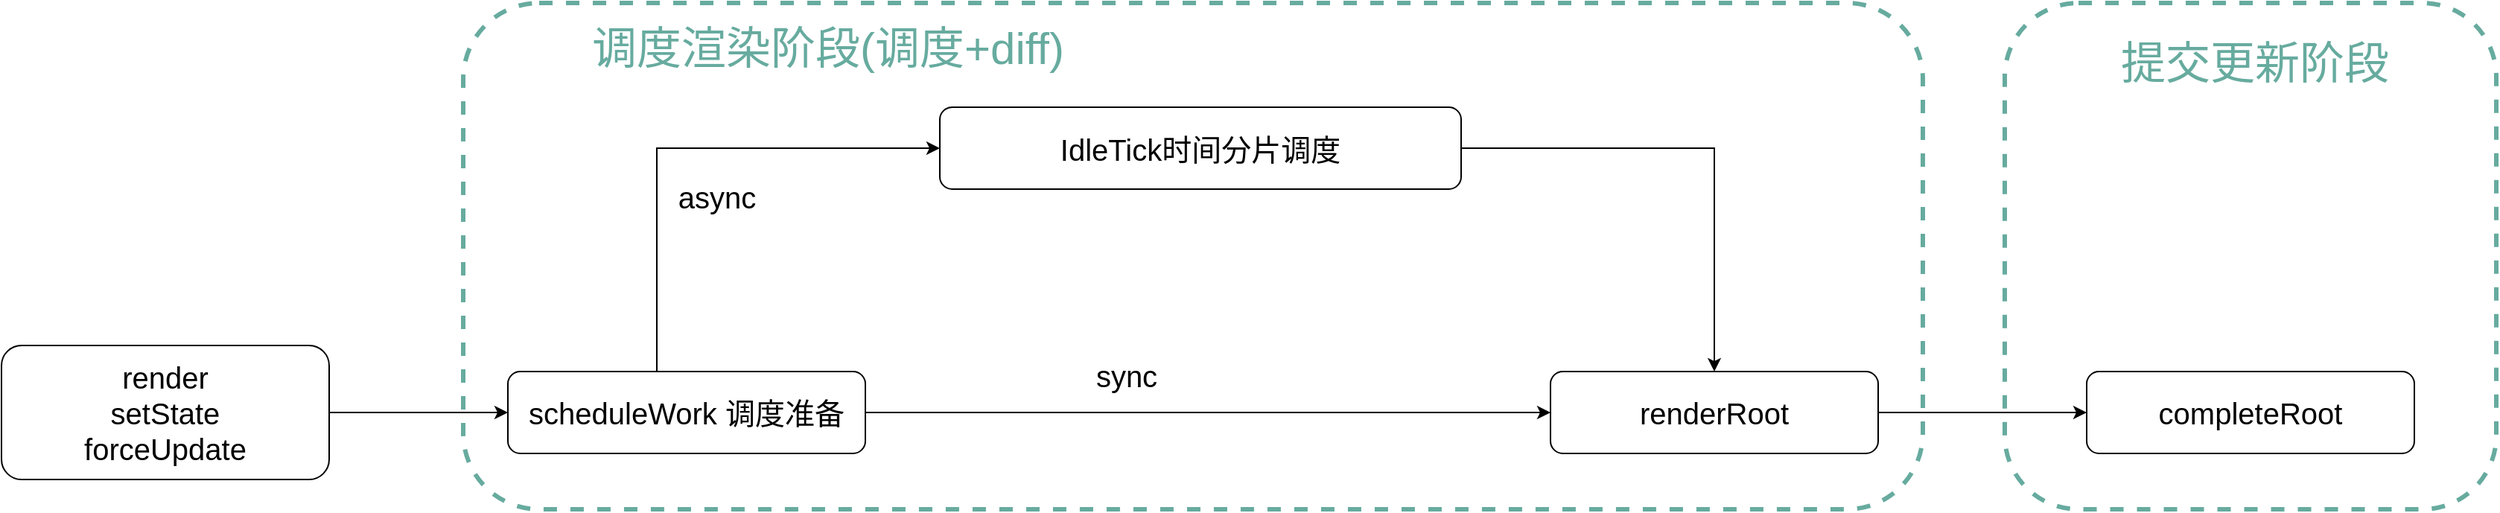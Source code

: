 <mxfile version="14.9.9" type="device" pages="12"><diagram id="1jIqAbs8Q-lfvOVb_TbD" name="Reconciler结构16.8"><mxGraphModel dx="1426" dy="803" grid="1" gridSize="10" guides="1" tooltips="1" connect="1" arrows="1" fold="1" page="1" pageScale="1" pageWidth="827" pageHeight="2069" math="0" shadow="0"><root><mxCell id="IzbJP4LsMfGlUlnKUFOG-0"/><mxCell id="IzbJP4LsMfGlUlnKUFOG-1" parent="IzbJP4LsMfGlUlnKUFOG-0"/><mxCell id="r_IeqRkMZYT4PangngY9-0" value="" style="rounded=1;whiteSpace=wrap;html=1;fontSize=40;fontColor=#67AB9F;strokeColor=#67AB9F;dashed=1;strokeWidth=3;fillColor=none;" parent="IzbJP4LsMfGlUlnKUFOG-1" vertex="1"><mxGeometry x="530" y="200" width="980" height="340" as="geometry"/></mxCell><mxCell id="IzbJP4LsMfGlUlnKUFOG-4" value="" style="edgeStyle=orthogonalEdgeStyle;rounded=0;orthogonalLoop=1;jettySize=auto;html=1;fontSize=20;" parent="IzbJP4LsMfGlUlnKUFOG-1" source="IzbJP4LsMfGlUlnKUFOG-2" target="IzbJP4LsMfGlUlnKUFOG-3" edge="1"><mxGeometry relative="1" as="geometry"/></mxCell><mxCell id="IzbJP4LsMfGlUlnKUFOG-2" value="render&lt;br&gt;setState&lt;br&gt;forceUpdate" style="rounded=1;whiteSpace=wrap;html=1;fontSize=20;" parent="IzbJP4LsMfGlUlnKUFOG-1" vertex="1"><mxGeometry x="220" y="430" width="220" height="90" as="geometry"/></mxCell><mxCell id="IzbJP4LsMfGlUlnKUFOG-6" value="" style="edgeStyle=orthogonalEdgeStyle;rounded=0;orthogonalLoop=1;jettySize=auto;html=1;fontSize=20;" parent="IzbJP4LsMfGlUlnKUFOG-1" source="IzbJP4LsMfGlUlnKUFOG-3" target="IzbJP4LsMfGlUlnKUFOG-5" edge="1"><mxGeometry relative="1" as="geometry"/></mxCell><mxCell id="1oGsVdbrSdU_PnflGK5h-1" value="sync" style="edgeLabel;html=1;align=center;verticalAlign=middle;resizable=0;points=[];fontSize=20;" parent="IzbJP4LsMfGlUlnKUFOG-6" vertex="1" connectable="0"><mxGeometry x="0.1" y="4" relative="1" as="geometry"><mxPoint x="-78" y="-21" as="offset"/></mxGeometry></mxCell><mxCell id="IzbJP4LsMfGlUlnKUFOG-10" value="" style="edgeStyle=orthogonalEdgeStyle;rounded=0;orthogonalLoop=1;jettySize=auto;html=1;fontSize=20;entryX=0;entryY=0.5;entryDx=0;entryDy=0;" parent="IzbJP4LsMfGlUlnKUFOG-1" source="IzbJP4LsMfGlUlnKUFOG-3" target="IzbJP4LsMfGlUlnKUFOG-9" edge="1"><mxGeometry relative="1" as="geometry"><Array as="points"><mxPoint x="660" y="298"/></Array></mxGeometry></mxCell><mxCell id="1oGsVdbrSdU_PnflGK5h-0" value="async" style="edgeLabel;html=1;align=center;verticalAlign=middle;resizable=0;points=[];fontSize=20;" parent="IzbJP4LsMfGlUlnKUFOG-10" vertex="1" connectable="0"><mxGeometry x="-0.168" y="-2" relative="1" as="geometry"><mxPoint x="38" y="24" as="offset"/></mxGeometry></mxCell><mxCell id="IzbJP4LsMfGlUlnKUFOG-3" value="scheduleWork 调度准备" style="whiteSpace=wrap;html=1;rounded=1;fontSize=20;" parent="IzbJP4LsMfGlUlnKUFOG-1" vertex="1"><mxGeometry x="560" y="447.5" width="240" height="55" as="geometry"/></mxCell><mxCell id="IzbJP4LsMfGlUlnKUFOG-8" value="" style="edgeStyle=orthogonalEdgeStyle;rounded=0;orthogonalLoop=1;jettySize=auto;html=1;fontSize=20;" parent="IzbJP4LsMfGlUlnKUFOG-1" source="IzbJP4LsMfGlUlnKUFOG-5" target="IzbJP4LsMfGlUlnKUFOG-7" edge="1"><mxGeometry relative="1" as="geometry"/></mxCell><mxCell id="IzbJP4LsMfGlUlnKUFOG-5" value="renderRoot" style="whiteSpace=wrap;html=1;rounded=1;fontSize=20;" parent="IzbJP4LsMfGlUlnKUFOG-1" vertex="1"><mxGeometry x="1260" y="447.5" width="220" height="55" as="geometry"/></mxCell><mxCell id="IzbJP4LsMfGlUlnKUFOG-7" value="completeRoot" style="whiteSpace=wrap;html=1;rounded=1;fontSize=20;" parent="IzbJP4LsMfGlUlnKUFOG-1" vertex="1"><mxGeometry x="1620" y="447.5" width="220" height="55" as="geometry"/></mxCell><mxCell id="IzbJP4LsMfGlUlnKUFOG-13" style="edgeStyle=orthogonalEdgeStyle;rounded=0;orthogonalLoop=1;jettySize=auto;html=1;entryX=0.5;entryY=0;entryDx=0;entryDy=0;fontSize=20;exitX=1;exitY=0.5;exitDx=0;exitDy=0;" parent="IzbJP4LsMfGlUlnKUFOG-1" source="IzbJP4LsMfGlUlnKUFOG-9" target="IzbJP4LsMfGlUlnKUFOG-5" edge="1"><mxGeometry relative="1" as="geometry"/></mxCell><mxCell id="IzbJP4LsMfGlUlnKUFOG-9" value="IdleTick时间分片调度" style="whiteSpace=wrap;html=1;rounded=1;fontSize=20;" parent="IzbJP4LsMfGlUlnKUFOG-1" vertex="1"><mxGeometry x="850" y="270" width="350" height="55" as="geometry"/></mxCell><mxCell id="r_IeqRkMZYT4PangngY9-1" value="&lt;font style=&quot;font-size: 30px&quot;&gt;调度渲染阶段(调度+diff)&lt;/font&gt;" style="text;html=1;strokeColor=none;fillColor=none;align=center;verticalAlign=middle;whiteSpace=wrap;rounded=0;dashed=1;fontSize=30;fontColor=#67AB9F;" parent="IzbJP4LsMfGlUlnKUFOG-1" vertex="1"><mxGeometry x="580" y="210" width="390" height="40" as="geometry"/></mxCell><mxCell id="AOfbfapgMd37qbJuykN5-0" value="" style="rounded=1;whiteSpace=wrap;html=1;fontSize=40;fontColor=#67AB9F;strokeColor=#67AB9F;dashed=1;strokeWidth=3;fillColor=none;" parent="IzbJP4LsMfGlUlnKUFOG-1" vertex="1"><mxGeometry x="1565" y="200" width="330" height="340" as="geometry"/></mxCell><mxCell id="AOfbfapgMd37qbJuykN5-1" value="提交更新阶段" style="text;html=1;strokeColor=none;fillColor=none;align=center;verticalAlign=middle;whiteSpace=wrap;rounded=0;dashed=1;fontSize=30;fontColor=#67AB9F;" parent="IzbJP4LsMfGlUlnKUFOG-1" vertex="1"><mxGeometry x="1610" y="210" width="246" height="60" as="geometry"/></mxCell></root></mxGraphModel></diagram><diagram id="UVegkuTqGKvFcAwUyZPS" name="scheduleWork16.8"><mxGraphModel dx="1678" dy="3134" grid="1" gridSize="10" guides="1" tooltips="1" connect="1" arrows="1" fold="1" page="1" pageScale="1" pageWidth="827" pageHeight="2069" math="0" shadow="0"><root><mxCell id="__6x4M-T66RH3kS_eTxx-0"/><mxCell id="__6x4M-T66RH3kS_eTxx-1" style="" parent="__6x4M-T66RH3kS_eTxx-0"/><mxCell id="XMAecu-oF8oTLPkSqChR-22" value="" style="edgeStyle=orthogonalEdgeStyle;rounded=0;orthogonalLoop=1;jettySize=auto;html=1;fontSize=20;fontColor=#97D077;strokeColor=#97D077;" parent="__6x4M-T66RH3kS_eTxx-1" edge="1"><mxGeometry relative="1" as="geometry"><mxPoint x="2457.19" y="-406.245" as="sourcePoint"/></mxGeometry></mxCell><mxCell id="XMAecu-oF8oTLPkSqChR-26" value="" style="edgeStyle=orthogonalEdgeStyle;rounded=0;orthogonalLoop=1;jettySize=auto;html=1;fontSize=20;fontColor=#97D077;strokeColor=#97D077;" parent="__6x4M-T66RH3kS_eTxx-1" edge="1"><mxGeometry relative="1" as="geometry"><mxPoint x="1760.095" y="-406.286" as="sourcePoint"/></mxGeometry></mxCell><mxCell id="CnjBHucK6wh07XkBBhZQ-203" style="edgeStyle=orthogonalEdgeStyle;rounded=1;orthogonalLoop=1;jettySize=auto;html=1;entryX=0;entryY=0.5;entryDx=0;entryDy=0;fontSize=14;fontColor=#9AC7BF;strokeWidth=4;strokeColor=#C3ABD0;arcSize=90;exitX=0;exitY=0.5;exitDx=0;exitDy=0;" parent="__6x4M-T66RH3kS_eTxx-1" source="CnjBHucK6wh07XkBBhZQ-191" target="CnjBHucK6wh07XkBBhZQ-52" edge="1"><mxGeometry relative="1" as="geometry"><Array as="points"><mxPoint x="1060" y="-20"/><mxPoint x="1060" y="-970"/></Array><mxPoint x="1465" y="-970" as="targetPoint"/><mxPoint x="1290" y="-20" as="sourcePoint"/></mxGeometry></mxCell><mxCell id="lKptfW8JWDkjLbdEwfOm-0" value="render&amp;update" style="" parent="__6x4M-T66RH3kS_eTxx-0"/><mxCell id="lKptfW8JWDkjLbdEwfOm-1" value="" style="rounded=1;whiteSpace=wrap;html=1;fillColor=none;strokeColor=#EA6B66;strokeWidth=2;" parent="lKptfW8JWDkjLbdEwfOm-0" vertex="1"><mxGeometry x="105" y="375" width="190" height="330" as="geometry"/></mxCell><mxCell id="lKptfW8JWDkjLbdEwfOm-2" value="" style="rounded=1;whiteSpace=wrap;html=1;dashed=1;strokeWidth=2;fillColor=none;strokeColor=#EA6B66;" parent="lKptfW8JWDkjLbdEwfOm-0" vertex="1"><mxGeometry x="120" y="500" width="160" height="170" as="geometry"/></mxCell><mxCell id="lKptfW8JWDkjLbdEwfOm-3" value="" style="rounded=1;whiteSpace=wrap;html=1;fillColor=none;dashed=1;strokeWidth=2;strokeColor=#9AC7BF;" parent="lKptfW8JWDkjLbdEwfOm-0" vertex="1"><mxGeometry x="150" y="-310" width="860" height="550" as="geometry"/></mxCell><mxCell id="lKptfW8JWDkjLbdEwfOm-4" style="edgeStyle=orthogonalEdgeStyle;rounded=1;orthogonalLoop=1;jettySize=auto;html=1;entryX=0;entryY=0.5;entryDx=0;entryDy=0;dashed=1;strokeWidth=3;exitX=0.5;exitY=0;exitDx=0;exitDy=0;endArrow=block;endFill=1;arcSize=50;strokeColor=#9AC7BF;" parent="lKptfW8JWDkjLbdEwfOm-0" source="lKptfW8JWDkjLbdEwfOm-6" target="lKptfW8JWDkjLbdEwfOm-12" edge="1"><mxGeometry relative="1" as="geometry"/></mxCell><mxCell id="lKptfW8JWDkjLbdEwfOm-5" value="setState" style="rounded=1;whiteSpace=wrap;html=1;fillColor=#F19C99;fontColor=#FFFFFF;strokeColor=none;" parent="lKptfW8JWDkjLbdEwfOm-0" vertex="1"><mxGeometry x="140" y="510" width="120" height="60" as="geometry"/></mxCell><mxCell id="lKptfW8JWDkjLbdEwfOm-6" value="render" style="rounded=1;whiteSpace=wrap;html=1;fillColor=#F19C99;fontColor=#FFFFFF;strokeColor=none;" parent="lKptfW8JWDkjLbdEwfOm-0" vertex="1"><mxGeometry x="140" y="420" width="120" height="60" as="geometry"/></mxCell><mxCell id="lKptfW8JWDkjLbdEwfOm-7" value="forceUpdate" style="rounded=1;whiteSpace=wrap;html=1;fillColor=#F19C99;fontColor=#FFFFFF;strokeColor=none;" parent="lKptfW8JWDkjLbdEwfOm-0" vertex="1"><mxGeometry x="140" y="600" width="120" height="60" as="geometry"/></mxCell><mxCell id="lKptfW8JWDkjLbdEwfOm-8" value="" style="edgeStyle=orthogonalEdgeStyle;rounded=0;orthogonalLoop=1;jettySize=auto;html=1;strokeColor=#EA6B66;strokeWidth=2;" parent="lKptfW8JWDkjLbdEwfOm-0" source="lKptfW8JWDkjLbdEwfOm-1" edge="1"><mxGeometry relative="1" as="geometry"><mxPoint x="410" y="540" as="targetPoint"/></mxGeometry></mxCell><mxCell id="lKptfW8JWDkjLbdEwfOm-9" value="" style="edgeStyle=orthogonalEdgeStyle;rounded=0;orthogonalLoop=1;jettySize=auto;html=1;strokeColor=#EA6B66;strokeWidth=2;" parent="lKptfW8JWDkjLbdEwfOm-0" target="lKptfW8JWDkjLbdEwfOm-10" edge="1"><mxGeometry relative="1" as="geometry"><mxPoint x="700" y="540" as="sourcePoint"/></mxGeometry></mxCell><mxCell id="lKptfW8JWDkjLbdEwfOm-10" value="ScheduleWork" style="whiteSpace=wrap;html=1;rounded=1;strokeColor=none;fillColor=#F19C99;fontColor=#FFFFFF;" parent="lKptfW8JWDkjLbdEwfOm-0" vertex="1"><mxGeometry x="800" y="510" width="120" height="60" as="geometry"/></mxCell><mxCell id="lKptfW8JWDkjLbdEwfOm-11" value="" style="group" parent="lKptfW8JWDkjLbdEwfOm-0" vertex="1" connectable="0"><mxGeometry x="280" y="-270" width="710" height="460" as="geometry"/></mxCell><mxCell id="lKptfW8JWDkjLbdEwfOm-12" value="" style="whiteSpace=wrap;html=1;rounded=1;strokeColor=none;fillColor=#9AC7BF;" parent="lKptfW8JWDkjLbdEwfOm-11" vertex="1"><mxGeometry y="40.312" width="334.5" height="389.688" as="geometry"/></mxCell><mxCell id="lKptfW8JWDkjLbdEwfOm-13" value="legacyRenderSubtreeIntoContainer" style="text;html=1;strokeColor=none;fillColor=none;align=center;verticalAlign=middle;whiteSpace=wrap;rounded=0;fontColor=#FFFFFF;" parent="lKptfW8JWDkjLbdEwfOm-11" vertex="1"><mxGeometry x="11.269" y="50" width="309.722" height="26.875" as="geometry"/></mxCell><mxCell id="lKptfW8JWDkjLbdEwfOm-14" value="" style="group" parent="lKptfW8JWDkjLbdEwfOm-11" vertex="1" connectable="0"><mxGeometry x="32.25" y="80" width="620" height="320" as="geometry"/></mxCell><mxCell id="lKptfW8JWDkjLbdEwfOm-15" value="" style="whiteSpace=wrap;html=1;rounded=1;" parent="lKptfW8JWDkjLbdEwfOm-14" vertex="1"><mxGeometry width="267.75" height="160" as="geometry"/></mxCell><mxCell id="lKptfW8JWDkjLbdEwfOm-16" value="legacyCreateRootFromDOMContainer" style="text;html=1;strokeColor=none;fillColor=none;align=center;verticalAlign=middle;whiteSpace=wrap;rounded=0;" parent="lKptfW8JWDkjLbdEwfOm-14" vertex="1"><mxGeometry x="18.87" y="10" width="226.12" height="30" as="geometry"/></mxCell><mxCell id="lKptfW8JWDkjLbdEwfOm-17" value="" style="group" parent="lKptfW8JWDkjLbdEwfOm-14" vertex="1" connectable="0"><mxGeometry x="18.88" y="50" width="580" height="90" as="geometry"/></mxCell><mxCell id="lKptfW8JWDkjLbdEwfOm-18" value="" style="edgeStyle=orthogonalEdgeStyle;rounded=0;orthogonalLoop=1;jettySize=auto;html=1;dashed=1;strokeColor=#9AC7BF;strokeWidth=2;" parent="lKptfW8JWDkjLbdEwfOm-17" source="lKptfW8JWDkjLbdEwfOm-19" target="lKptfW8JWDkjLbdEwfOm-21" edge="1"><mxGeometry relative="1" as="geometry"/></mxCell><mxCell id="lKptfW8JWDkjLbdEwfOm-19" value="" style="whiteSpace=wrap;html=1;rounded=1;" parent="lKptfW8JWDkjLbdEwfOm-17" vertex="1"><mxGeometry width="221.12" height="90" as="geometry"/></mxCell><mxCell id="lKptfW8JWDkjLbdEwfOm-20" value="创建FiberRoot" style="text;html=1;strokeColor=none;fillColor=none;align=center;verticalAlign=middle;whiteSpace=wrap;rounded=0;" parent="lKptfW8JWDkjLbdEwfOm-17" vertex="1"><mxGeometry x="40.263" y="22.5" width="140.603" height="45" as="geometry"/></mxCell><mxCell id="lKptfW8JWDkjLbdEwfOm-21" value="清理挂载对象上存在的节点&lt;br&gt;new ReactRoot创建FiberRoot" style="whiteSpace=wrap;html=1;rounded=1;strokeColor=none;fillColor=#9AC7BF;fontColor=#FFFFFF;" parent="lKptfW8JWDkjLbdEwfOm-17" vertex="1"><mxGeometry x="408.87" y="-7.5" width="228.32" height="105" as="geometry"/></mxCell><mxCell id="lKptfW8JWDkjLbdEwfOm-24" value="调用updateContainer&lt;br&gt;调用scheduleRootUpdate" style="whiteSpace=wrap;html=1;rounded=1;strokeColor=none;fillColor=#9AC7BF;fontColor=#FFFFFF;" parent="lKptfW8JWDkjLbdEwfOm-14" vertex="1"><mxGeometry x="431.62" y="172.5" width="232.25" height="85" as="geometry"/></mxCell><mxCell id="lKptfW8JWDkjLbdEwfOm-25" value="获取过期时间创建update对象，&lt;br&gt;将ReactElement挂载在update.payload&lt;br&gt;update推入RootFiber的UpdateQueue&lt;br&gt;执行useEffect的销毁函数(早期版本不存在)" style="whiteSpace=wrap;html=1;rounded=1;strokeColor=none;fillColor=#9AC7BF;labelBackgroundColor=none;fontColor=#FFFFFF;" parent="lKptfW8JWDkjLbdEwfOm-11" vertex="1"><mxGeometry x="450" y="380" width="260" height="80" as="geometry"/></mxCell><mxCell id="lKptfW8JWDkjLbdEwfOm-26" value="" style="edgeStyle=orthogonalEdgeStyle;rounded=0;orthogonalLoop=1;jettySize=auto;html=1;strokeColor=#9AC7BF;" parent="lKptfW8JWDkjLbdEwfOm-11" source="lKptfW8JWDkjLbdEwfOm-24" target="lKptfW8JWDkjLbdEwfOm-25" edge="1"><mxGeometry relative="1" as="geometry"/></mxCell><mxCell id="lKptfW8JWDkjLbdEwfOm-23" value="ReactRoot.render" style="whiteSpace=wrap;html=1;rounded=1;" parent="lKptfW8JWDkjLbdEwfOm-11" vertex="1"><mxGeometry x="60" y="280" width="212.25" height="90" as="geometry"/></mxCell><mxCell id="lKptfW8JWDkjLbdEwfOm-22" value="" style="edgeStyle=orthogonalEdgeStyle;rounded=0;orthogonalLoop=1;jettySize=auto;html=1;strokeColor=#9AC7BF;strokeWidth=2;" parent="lKptfW8JWDkjLbdEwfOm-11" source="lKptfW8JWDkjLbdEwfOm-23" target="lKptfW8JWDkjLbdEwfOm-24" edge="1"><mxGeometry relative="1" as="geometry"/></mxCell><mxCell id="bW1GsG02-IlMCQWAtJP3-0" style="edgeStyle=orthogonalEdgeStyle;rounded=0;orthogonalLoop=1;jettySize=auto;html=1;entryX=0.5;entryY=0;entryDx=0;entryDy=0;" parent="lKptfW8JWDkjLbdEwfOm-11" source="lKptfW8JWDkjLbdEwfOm-15" target="lKptfW8JWDkjLbdEwfOm-23" edge="1"><mxGeometry relative="1" as="geometry"/></mxCell><mxCell id="lKptfW8JWDkjLbdEwfOm-27" style="edgeStyle=orthogonalEdgeStyle;rounded=0;orthogonalLoop=1;jettySize=auto;html=1;entryX=0.5;entryY=0;entryDx=0;entryDy=0;exitX=0.5;exitY=1;exitDx=0;exitDy=0;dashed=1;strokeWidth=3;endArrow=block;endFill=1;strokeColor=#9AC7BF;" parent="lKptfW8JWDkjLbdEwfOm-0" source="lKptfW8JWDkjLbdEwfOm-25" target="lKptfW8JWDkjLbdEwfOm-10" edge="1"><mxGeometry relative="1" as="geometry"><Array as="points"><mxPoint x="860" y="220"/><mxPoint x="860" y="220"/></Array></mxGeometry></mxCell><mxCell id="lKptfW8JWDkjLbdEwfOm-28" style="edgeStyle=orthogonalEdgeStyle;rounded=1;orthogonalLoop=1;jettySize=auto;html=1;entryX=0;entryY=0.5;entryDx=0;entryDy=0;dashed=1;endArrow=block;endFill=1;strokeWidth=3;exitX=0.5;exitY=1;exitDx=0;exitDy=0;arcSize=50;strokeColor=#9AC7BF;" parent="lKptfW8JWDkjLbdEwfOm-0" source="lKptfW8JWDkjLbdEwfOm-2" target="lKptfW8JWDkjLbdEwfOm-30" edge="1"><mxGeometry relative="1" as="geometry"><Array as="points"><mxPoint x="200" y="850"/></Array></mxGeometry></mxCell><mxCell id="lKptfW8JWDkjLbdEwfOm-29" value="" style="group;dashed=1;strokeWidth=2;" parent="lKptfW8JWDkjLbdEwfOm-0" vertex="1" connectable="0"><mxGeometry x="370" y="750" width="330" height="200" as="geometry"/></mxCell><mxCell id="lKptfW8JWDkjLbdEwfOm-30" value="" style="rounded=1;whiteSpace=wrap;html=1;strokeWidth=2;fillColor=none;dashed=1;strokeColor=#9AC7BF;" parent="lKptfW8JWDkjLbdEwfOm-29" vertex="1"><mxGeometry width="330" height="200" as="geometry"/></mxCell><mxCell id="lKptfW8JWDkjLbdEwfOm-31" value="enqueueForceUpdate/enqueueUpdate" style="text;html=1;strokeColor=none;fillColor=none;align=center;verticalAlign=middle;whiteSpace=wrap;rounded=0;fontColor=#9AC7BF;" parent="lKptfW8JWDkjLbdEwfOm-29" vertex="1"><mxGeometry x="50" y="10" width="230" height="20" as="geometry"/></mxCell><mxCell id="lKptfW8JWDkjLbdEwfOm-32" value="获取当前实例的Fiber对象&lt;br&gt;获取的过期时间创建update对象，&lt;br&gt;将setState更新数据挂载在update.payload&lt;br&gt;update推入UpdateQueue&lt;br&gt;执行useEffect的销毁函数(早期版本不存在)" style="rounded=1;whiteSpace=wrap;html=1;strokeWidth=1;strokeColor=none;fillColor=#9AC7BF;fontColor=#FFFFFF;" parent="lKptfW8JWDkjLbdEwfOm-29" vertex="1"><mxGeometry x="30" y="50" width="270" height="120" as="geometry"/></mxCell><mxCell id="lKptfW8JWDkjLbdEwfOm-33" style="edgeStyle=orthogonalEdgeStyle;rounded=1;orthogonalLoop=1;jettySize=auto;html=1;entryX=0.5;entryY=1;entryDx=0;entryDy=0;dashed=1;endArrow=block;endFill=1;strokeWidth=3;arcSize=50;strokeColor=#9AC7BF;" parent="lKptfW8JWDkjLbdEwfOm-0" target="lKptfW8JWDkjLbdEwfOm-10" edge="1"><mxGeometry relative="1" as="geometry"><mxPoint x="700" y="860" as="sourcePoint"/></mxGeometry></mxCell><mxCell id="lKptfW8JWDkjLbdEwfOm-34" value="&lt;h1&gt;主要任务&lt;/h1&gt;&lt;p&gt;1. 获取当前实例Fiber或者创建FiberRoot&lt;/p&gt;&lt;p&gt;2. 获取当前Fiber的expriationTime过期时间&lt;/p&gt;&lt;p&gt;3. 生成Update对象，推入UpdateQueue中&lt;/p&gt;&lt;p&gt;4. 执行Schedule调度&lt;/p&gt;" style="text;html=1;strokeColor=none;fillColor=none;spacing=5;spacingTop=-20;whiteSpace=wrap;overflow=hidden;rounded=0;dashed=1;fontColor=#EA6B66;" parent="lKptfW8JWDkjLbdEwfOm-0" vertex="1"><mxGeometry x="440" y="465" width="240" height="150" as="geometry"/></mxCell><mxCell id="SGGLQowo3-l9kbMmqAzr-1" value="idleTick" style="" parent="__6x4M-T66RH3kS_eTxx-0"/><mxCell id="CnjBHucK6wh07XkBBhZQ-206" value="" style="rounded=1;whiteSpace=wrap;html=1;labelBackgroundColor=none;fontSize=20;fontColor=#97D077;fillColor=none;dashed=1;strokeWidth=5;arcSize=10;strokeColor=#A9C4EB;" parent="SGGLQowo3-l9kbMmqAzr-1" vertex="1"><mxGeometry x="6110" y="-880" width="1700" height="1760" as="geometry"/></mxCell><mxCell id="SGGLQowo3-l9kbMmqAzr-52" value="" style="rounded=1;whiteSpace=wrap;html=1;labelBackgroundColor=none;fontSize=20;fontColor=#3399FF;fillColor=none;strokeColor=#66B2FF;strokeWidth=3;dashed=1;" parent="SGGLQowo3-l9kbMmqAzr-1" vertex="1"><mxGeometry x="6880" y="490" width="320" height="100" as="geometry"/></mxCell><mxCell id="SGGLQowo3-l9kbMmqAzr-9" value="" style="edgeStyle=orthogonalEdgeStyle;rounded=0;orthogonalLoop=1;jettySize=auto;html=1;fontSize=14;fontColor=#EA6B66;endArrow=block;endFill=1;strokeWidth=3;strokeColor=#A9C4EB;" parent="SGGLQowo3-l9kbMmqAzr-1" source="SGGLQowo3-l9kbMmqAzr-10" target="SGGLQowo3-l9kbMmqAzr-27" edge="1"><mxGeometry relative="1" as="geometry"/></mxCell><mxCell id="aB2zwRPoIoNmos40zo2s-1" value="&lt;span style=&quot;color: rgb(169 , 196 , 235) ; font-size: 20px&quot;&gt;在下一帧执行&lt;/span&gt;" style="edgeLabel;html=1;align=center;verticalAlign=middle;resizable=0;points=[];labelBackgroundColor=none;" parent="SGGLQowo3-l9kbMmqAzr-9" vertex="1" connectable="0"><mxGeometry x="0.04" y="4" relative="1" as="geometry"><mxPoint x="76" y="8" as="offset"/></mxGeometry></mxCell><mxCell id="SGGLQowo3-l9kbMmqAzr-10" value="调用port2.postMessage" style="whiteSpace=wrap;html=1;rounded=1;fontColor=#FFFFFF;strokeColor=none;fillColor=#3399FF;" parent="SGGLQowo3-l9kbMmqAzr-1" vertex="1"><mxGeometry x="6229" y="170" width="177.5" height="60" as="geometry"/></mxCell><mxCell id="SGGLQowo3-l9kbMmqAzr-11" value="" style="edgeStyle=orthogonalEdgeStyle;rounded=0;orthogonalLoop=1;jettySize=auto;html=1;fontSize=14;fontColor=#EA6B66;endArrow=block;endFill=1;strokeWidth=3;strokeColor=#A9C4EB;" parent="SGGLQowo3-l9kbMmqAzr-1" source="SGGLQowo3-l9kbMmqAzr-12" target="SGGLQowo3-l9kbMmqAzr-15" edge="1"><mxGeometry relative="1" as="geometry"/></mxCell><mxCell id="SGGLQowo3-l9kbMmqAzr-12" value="调用requestAnimationFrameWithTimeout&lt;br style=&quot;font-size: 14px;&quot;&gt;(IdleTick)" style="whiteSpace=wrap;html=1;rounded=1;fontColor=#FFFFFF;strokeColor=none;fontSize=14;fillColor=#3399FF;" parent="SGGLQowo3-l9kbMmqAzr-1" vertex="1"><mxGeometry x="6555" y="510.25" width="270" height="60" as="geometry"/></mxCell><mxCell id="SGGLQowo3-l9kbMmqAzr-13" value="" style="edgeStyle=orthogonalEdgeStyle;rounded=0;orthogonalLoop=1;jettySize=auto;html=1;fontSize=14;fontColor=#EA6B66;endArrow=block;endFill=1;strokeWidth=3;strokeColor=#A9C4EB;" parent="SGGLQowo3-l9kbMmqAzr-1" source="SGGLQowo3-l9kbMmqAzr-15" target="SGGLQowo3-l9kbMmqAzr-17" edge="1"><mxGeometry relative="1" as="geometry"/></mxCell><mxCell id="SGGLQowo3-l9kbMmqAzr-14" value="这一帧渲染前执行" style="edgeLabel;html=1;align=center;verticalAlign=middle;resizable=0;points=[];fontSize=20;fontColor=#A9C4EB;labelBackgroundColor=none;" parent="SGGLQowo3-l9kbMmqAzr-13" vertex="1" connectable="0"><mxGeometry x="0.244" relative="1" as="geometry"><mxPoint x="-9" y="-20" as="offset"/></mxGeometry></mxCell><mxCell id="SGGLQowo3-l9kbMmqAzr-15" value="1. 启动requestAnimationFrame&lt;br style=&quot;font-size: 14px;&quot;&gt;2. 启动100ms的setTimeout&lt;br style=&quot;font-size: 14px;&quot;&gt;3. 其中一个执行的时候会取消另外一个" style="whiteSpace=wrap;html=1;rounded=1;fontColor=#FFFFFF;strokeColor=none;fillColor=#A9C4EB;fontSize=14;" parent="SGGLQowo3-l9kbMmqAzr-1" vertex="1"><mxGeometry x="6900" y="510" width="276.75" height="60" as="geometry"/></mxCell><mxCell id="SGGLQowo3-l9kbMmqAzr-16" value="" style="edgeStyle=orthogonalEdgeStyle;rounded=0;orthogonalLoop=1;jettySize=auto;html=1;fontSize=14;fontColor=#EA6B66;endArrow=block;endFill=1;strokeWidth=3;strokeColor=#A9C4EB;" parent="SGGLQowo3-l9kbMmqAzr-1" source="SGGLQowo3-l9kbMmqAzr-17" target="SGGLQowo3-l9kbMmqAzr-23" edge="1"><mxGeometry relative="1" as="geometry"/></mxCell><mxCell id="SGGLQowo3-l9kbMmqAzr-17" value="animationTick" style="whiteSpace=wrap;html=1;rounded=1;fontColor=#FFFFFF;strokeColor=none;fillColor=#A9C4EB;fontSize=16;" parent="SGGLQowo3-l9kbMmqAzr-1" vertex="1"><mxGeometry x="7373.375" y="510" width="120" height="60" as="geometry"/></mxCell><mxCell id="SGGLQowo3-l9kbMmqAzr-18" style="edgeStyle=orthogonalEdgeStyle;rounded=1;orthogonalLoop=1;jettySize=auto;html=1;fontSize=14;fontColor=#EA6B66;endArrow=block;endFill=1;strokeWidth=3;arcSize=90;strokeColor=#A9C4EB;" parent="SGGLQowo3-l9kbMmqAzr-1" source="SGGLQowo3-l9kbMmqAzr-23" target="SGGLQowo3-l9kbMmqAzr-12" edge="1"><mxGeometry relative="1" as="geometry"/></mxCell><mxCell id="SGGLQowo3-l9kbMmqAzr-19" value="是" style="edgeLabel;html=1;align=center;verticalAlign=middle;resizable=0;points=[];fontSize=20;fontColor=#A9C4EB;labelBackgroundColor=none;" parent="SGGLQowo3-l9kbMmqAzr-18" vertex="1" connectable="0"><mxGeometry x="-0.402" relative="1" as="geometry"><mxPoint x="-1" y="-20" as="offset"/></mxGeometry></mxCell><mxCell id="SGGLQowo3-l9kbMmqAzr-20" value="" style="edgeStyle=orthogonalEdgeStyle;rounded=0;orthogonalLoop=1;jettySize=auto;html=1;fontSize=14;fontColor=#EA6B66;endArrow=block;endFill=1;strokeWidth=3;strokeColor=#A9C4EB;" parent="SGGLQowo3-l9kbMmqAzr-1" source="SGGLQowo3-l9kbMmqAzr-23" target="SGGLQowo3-l9kbMmqAzr-24" edge="1"><mxGeometry relative="1" as="geometry"/></mxCell><mxCell id="SGGLQowo3-l9kbMmqAzr-21" value="否" style="edgeLabel;html=1;align=center;verticalAlign=middle;resizable=0;points=[];fontSize=20;fontColor=#A9C4EB;labelBackgroundColor=none;" parent="SGGLQowo3-l9kbMmqAzr-20" vertex="1" connectable="0"><mxGeometry x="0.251" relative="1" as="geometry"><mxPoint x="22" y="21" as="offset"/></mxGeometry></mxCell><mxCell id="SGGLQowo3-l9kbMmqAzr-22" value="" style="edgeStyle=orthogonalEdgeStyle;rounded=0;orthogonalLoop=1;jettySize=auto;html=1;fontSize=14;fontColor=#EA6B66;endArrow=block;endFill=1;strokeWidth=3;strokeColor=#A9C4EB;" parent="SGGLQowo3-l9kbMmqAzr-1" source="SGGLQowo3-l9kbMmqAzr-23" target="SGGLQowo3-l9kbMmqAzr-38" edge="1"><mxGeometry relative="1" as="geometry"/></mxCell><mxCell id="SGGLQowo3-l9kbMmqAzr-23" value="是否还有callback需要调度" style="rhombus;whiteSpace=wrap;html=1;rounded=1;fontColor=#FFFFFF;strokeColor=none;fillColor=#A9C4EB;fontSize=14;" parent="SGGLQowo3-l9kbMmqAzr-1" vertex="1"><mxGeometry x="7307.16" y="325" width="252.44" height="110" as="geometry"/></mxCell><mxCell id="SGGLQowo3-l9kbMmqAzr-24" value="退出" style="whiteSpace=wrap;html=1;rounded=1;fontColor=#FFFFFF;strokeColor=none;fillColor=#A9C4EB;" parent="SGGLQowo3-l9kbMmqAzr-1" vertex="1"><mxGeometry x="7373.38" y="160" width="120" height="60" as="geometry"/></mxCell><mxCell id="SGGLQowo3-l9kbMmqAzr-25" style="edgeStyle=orthogonalEdgeStyle;rounded=0;orthogonalLoop=1;jettySize=auto;html=1;entryX=1;entryY=0.5;entryDx=0;entryDy=0;fontSize=14;fontColor=#EA6B66;endArrow=block;endFill=1;strokeWidth=3;strokeColor=#A9C4EB;" parent="SGGLQowo3-l9kbMmqAzr-1" source="SGGLQowo3-l9kbMmqAzr-38" target="SGGLQowo3-l9kbMmqAzr-10" edge="1"><mxGeometry relative="1" as="geometry"/></mxCell><mxCell id="SGGLQowo3-l9kbMmqAzr-26" value="" style="edgeStyle=orthogonalEdgeStyle;rounded=0;orthogonalLoop=1;jettySize=auto;html=1;fontSize=14;fontColor=#EA6B66;endArrow=block;endFill=1;strokeWidth=3;strokeColor=#A9C4EB;" parent="SGGLQowo3-l9kbMmqAzr-1" source="SGGLQowo3-l9kbMmqAzr-27" target="SGGLQowo3-l9kbMmqAzr-31" edge="1"><mxGeometry relative="1" as="geometry"/></mxCell><mxCell id="SGGLQowo3-l9kbMmqAzr-27" value="触发port1.onMessage" style="whiteSpace=wrap;html=1;rounded=1;fontColor=#FFFFFF;strokeColor=none;fillColor=#A9C4EB;" parent="SGGLQowo3-l9kbMmqAzr-1" vertex="1"><mxGeometry x="6229" y="-40" width="177.5" height="60" as="geometry"/></mxCell><mxCell id="SGGLQowo3-l9kbMmqAzr-28" value="没有超时 didTimeout = false" style="edgeLabel;html=1;align=center;verticalAlign=middle;resizable=0;points=[];fontSize=20;fontColor=#A9C4EB;labelBackgroundColor=none;" parent="SGGLQowo3-l9kbMmqAzr-1" vertex="1" connectable="0"><mxGeometry x="6077.543" y="-170" as="geometry"><mxPoint x="3" y="-2" as="offset"/></mxGeometry></mxCell><mxCell id="SGGLQowo3-l9kbMmqAzr-29" value="" style="edgeStyle=orthogonalEdgeStyle;rounded=0;orthogonalLoop=1;jettySize=auto;html=1;fontSize=14;fontColor=#EA6B66;endArrow=block;endFill=1;strokeWidth=3;strokeColor=#A9C4EB;" parent="SGGLQowo3-l9kbMmqAzr-1" source="SGGLQowo3-l9kbMmqAzr-31" target="SGGLQowo3-l9kbMmqAzr-34" edge="1"><mxGeometry relative="1" as="geometry"/></mxCell><mxCell id="SGGLQowo3-l9kbMmqAzr-30" value="超时" style="edgeLabel;html=1;align=center;verticalAlign=middle;resizable=0;points=[];fontSize=20;fontColor=#A9C4EB;labelBackgroundColor=none;" parent="SGGLQowo3-l9kbMmqAzr-29" vertex="1" connectable="0"><mxGeometry x="0.185" y="-1" relative="1" as="geometry"><mxPoint x="27" y="21" as="offset"/></mxGeometry></mxCell><mxCell id="SGGLQowo3-l9kbMmqAzr-31" value="当前帧是否超时" style="rhombus;whiteSpace=wrap;html=1;rounded=1;fontColor=#FFFFFF;strokeColor=none;fillColor=#A9C4EB;fontSize=16;" parent="SGGLQowo3-l9kbMmqAzr-1" vertex="1"><mxGeometry x="6166.4" y="-290" width="302.69" height="150" as="geometry"/></mxCell><mxCell id="SGGLQowo3-l9kbMmqAzr-32" value="超时 didTimeout = true" style="edgeLabel;html=1;align=center;verticalAlign=middle;resizable=0;points=[];fontSize=20;fontColor=#A9C4EB;labelBackgroundColor=none;" parent="SGGLQowo3-l9kbMmqAzr-1" vertex="1" connectable="0"><mxGeometry x="6020.571" y="-512.0" as="geometry"/></mxCell><mxCell id="SGGLQowo3-l9kbMmqAzr-33" value="" style="edgeStyle=orthogonalEdgeStyle;rounded=0;orthogonalLoop=1;jettySize=auto;html=1;fontSize=14;fontColor=#EA6B66;endArrow=block;endFill=1;strokeWidth=3;strokeColor=#A9C4EB;" parent="SGGLQowo3-l9kbMmqAzr-1" source="SGGLQowo3-l9kbMmqAzr-34" target="SGGLQowo3-l9kbMmqAzr-36" edge="1"><mxGeometry relative="1" as="geometry"/></mxCell><mxCell id="SGGLQowo3-l9kbMmqAzr-34" value="&lt;font style=&quot;font-size: 14px&quot;&gt;&amp;nbsp; &amp;nbsp;当前callback是否已经过期&lt;/font&gt;" style="rhombus;whiteSpace=wrap;html=1;rounded=1;fontColor=#FFFFFF;strokeColor=none;fillColor=#A9C4EB;fontSize=16;" parent="SGGLQowo3-l9kbMmqAzr-1" vertex="1"><mxGeometry x="6192" y="-560" width="250.87" height="150" as="geometry"/></mxCell><mxCell id="SGGLQowo3-l9kbMmqAzr-35" style="edgeStyle=orthogonalEdgeStyle;rounded=1;orthogonalLoop=1;jettySize=auto;html=1;entryX=0.5;entryY=1;entryDx=0;entryDy=0;fontSize=14;fontColor=#EA6B66;endArrow=block;endFill=1;strokeWidth=3;arcSize=90;strokeColor=#A9C4EB;" parent="SGGLQowo3-l9kbMmqAzr-1" source="SGGLQowo3-l9kbMmqAzr-36" target="SGGLQowo3-l9kbMmqAzr-12" edge="1"><mxGeometry relative="1" as="geometry"><Array as="points"><mxPoint x="7645" y="-700"/><mxPoint x="7645" y="740"/><mxPoint x="6690" y="740"/></Array></mxGeometry></mxCell><mxCell id="SGGLQowo3-l9kbMmqAzr-51" value="重新进入IdleTick调度" style="edgeLabel;html=1;align=center;verticalAlign=middle;resizable=0;points=[];fontSize=30;fontColor=#3399FF;labelBackgroundColor=none;" parent="SGGLQowo3-l9kbMmqAzr-35" vertex="1" connectable="0"><mxGeometry x="-0.666" y="-3" relative="1" as="geometry"><mxPoint x="101" y="27" as="offset"/></mxGeometry></mxCell><mxCell id="SGGLQowo3-l9kbMmqAzr-36" value="设置scheduledHostCallback = prevScheduledHostCallback" style="whiteSpace=wrap;html=1;rounded=1;fontColor=#FFFFFF;strokeColor=none;fillColor=#A9C4EB;fontSize=16;" parent="SGGLQowo3-l9kbMmqAzr-1" vertex="1"><mxGeometry x="6123.66" y="-730" width="387.56" height="60" as="geometry"/></mxCell><mxCell id="SGGLQowo3-l9kbMmqAzr-37" value="" style="group;fontColor=#3399FF;" parent="SGGLQowo3-l9kbMmqAzr-1" vertex="1" connectable="0"><mxGeometry x="6745" y="115" width="550" height="115" as="geometry"/></mxCell><mxCell id="SGGLQowo3-l9kbMmqAzr-38" value="1. 获取任务截止时间 = 开始时间 + 一帧时间&lt;br style=&quot;font-size: 14px;&quot;&gt;2. 一帧时间 = 两次调用时间差动态调整" style="whiteSpace=wrap;html=1;rounded=1;fontColor=#FFFFFF;strokeColor=none;fillColor=#A9C4EB;fontSize=14;" parent="SGGLQowo3-l9kbMmqAzr-37" vertex="1"><mxGeometry y="55" width="309.18" height="60" as="geometry"/></mxCell><mxCell id="SGGLQowo3-l9kbMmqAzr-39" value="&lt;h1&gt;&lt;font color=&quot;#66b2ff&quot; style=&quot;font-size: 30px&quot;&gt;设置frameDeadline 下一帧的截止时间&lt;/font&gt;&lt;/h1&gt;" style="text;html=1;strokeColor=none;fillColor=none;spacing=5;spacingTop=-20;whiteSpace=wrap;overflow=hidden;rounded=0;labelBackgroundColor=none;fontColor=#EA6B66;" parent="SGGLQowo3-l9kbMmqAzr-37" vertex="1"><mxGeometry width="550" height="40" as="geometry"/></mxCell><mxCell id="SGGLQowo3-l9kbMmqAzr-40" value="&lt;h1&gt;模拟requestIdleCallback进行调度&lt;/h1&gt;" style="text;html=1;strokeColor=none;fillColor=none;spacing=5;spacingTop=-20;whiteSpace=wrap;overflow=hidden;rounded=0;dashed=1;labelBackgroundColor=none;fontSize=20;fontColor=#3399FF;" parent="SGGLQowo3-l9kbMmqAzr-1" vertex="1"><mxGeometry x="7105" y="-840" width="640" height="130" as="geometry"/></mxCell><mxCell id="SGGLQowo3-l9kbMmqAzr-41" value="" style="edgeStyle=orthogonalEdgeStyle;rounded=0;orthogonalLoop=1;jettySize=auto;html=1;fontSize=14;fontColor=#EA6B66;endArrow=block;endFill=1;strokeWidth=3;strokeColor=#A9C4EB;" parent="SGGLQowo3-l9kbMmqAzr-1" target="SGGLQowo3-l9kbMmqAzr-42" edge="1"><mxGeometry relative="1" as="geometry"><mxPoint x="6166.4" y="-215" as="sourcePoint"/></mxGeometry></mxCell><mxCell id="SGGLQowo3-l9kbMmqAzr-42" value="调用scheduledHostCallback执行flushWork任务" style="whiteSpace=wrap;html=1;rounded=1;fontColor=#FFFFFF;strokeColor=none;fillColor=#A9C4EB;fontSize=16;" parent="SGGLQowo3-l9kbMmqAzr-1" vertex="1"><mxGeometry x="5685" y="-245" width="290" height="60" as="geometry"/></mxCell><mxCell id="SGGLQowo3-l9kbMmqAzr-43" style="edgeStyle=orthogonalEdgeStyle;rounded=1;orthogonalLoop=1;jettySize=auto;html=1;entryX=0.5;entryY=0;entryDx=0;entryDy=0;fontSize=14;fontColor=#EA6B66;endArrow=block;endFill=1;strokeWidth=3;arcSize=90;strokeColor=#A9C4EB;" parent="SGGLQowo3-l9kbMmqAzr-1" target="SGGLQowo3-l9kbMmqAzr-42" edge="1"><mxGeometry relative="1" as="geometry"><mxPoint x="6192.0" y="-485.0" as="sourcePoint"/></mxGeometry></mxCell><mxCell id="SGGLQowo3-l9kbMmqAzr-54" value="针对rAF的缺点做了兼容" style="text;html=1;strokeColor=none;fillColor=none;align=center;verticalAlign=middle;whiteSpace=wrap;rounded=0;dashed=1;labelBackgroundColor=none;fontSize=30;fontColor=#66B2FF;" parent="SGGLQowo3-l9kbMmqAzr-1" vertex="1"><mxGeometry x="6860" y="440" width="351.75" height="40" as="geometry"/></mxCell><mxCell id="CnjBHucK6wh07XkBBhZQ-78" value="" style="edgeStyle=orthogonalEdgeStyle;rounded=0;orthogonalLoop=1;jettySize=auto;html=1;strokeWidth=3;strokeColor=#A9C4EB;entryX=1;entryY=0.5;entryDx=0;entryDy=0;" parent="SGGLQowo3-l9kbMmqAzr-1" target="CnjBHucK6wh07XkBBhZQ-2" edge="1"><mxGeometry relative="1" as="geometry"><mxPoint x="5685" y="-215" as="sourcePoint"/><mxPoint x="5570" y="-215" as="targetPoint"/></mxGeometry></mxCell><mxCell id="CnjBHucK6wh07XkBBhZQ-79" value="scheduleWork" style="" parent="__6x4M-T66RH3kS_eTxx-0"/><mxCell id="CnjBHucK6wh07XkBBhZQ-81" value="" style="rounded=1;whiteSpace=wrap;html=1;dashed=1;labelBackgroundColor=none;sketch=0;fontSize=14;fontColor=#EA6B66;strokeColor=#C3ABD0;strokeWidth=2;fillColor=none;" parent="CnjBHucK6wh07XkBBhZQ-79" vertex="1"><mxGeometry x="4830" y="120" width="890" height="520" as="geometry"/></mxCell><mxCell id="CnjBHucK6wh07XkBBhZQ-82" value="" style="rounded=1;whiteSpace=wrap;html=1;labelBackgroundColor=none;sketch=0;fontSize=14;fontColor=#9AC7BF;strokeColor=#C3ABD0;strokeWidth=2;fillColor=none;dashed=1;arcSize=6;" parent="CnjBHucK6wh07XkBBhZQ-79" vertex="1"><mxGeometry x="3860" y="615" width="990" height="747.5" as="geometry"/></mxCell><mxCell id="CnjBHucK6wh07XkBBhZQ-83" value="" style="rounded=1;whiteSpace=wrap;html=1;dashed=1;labelBackgroundColor=none;sketch=0;fontSize=18;fontColor=#FFFFFF;strokeWidth=3;fillColor=none;arcSize=6;strokeColor=#9AC7BF;" parent="CnjBHucK6wh07XkBBhZQ-79" vertex="1"><mxGeometry x="1460" y="630" width="1060" height="950" as="geometry"/></mxCell><mxCell id="CnjBHucK6wh07XkBBhZQ-84" value="" style="edgeStyle=orthogonalEdgeStyle;rounded=0;orthogonalLoop=1;jettySize=auto;html=1;endArrow=block;endFill=1;strokeWidth=2;strokeColor=#EA6B66;" parent="CnjBHucK6wh07XkBBhZQ-79" target="CnjBHucK6wh07XkBBhZQ-87" edge="1"><mxGeometry relative="1" as="geometry"><mxPoint x="920" y="540" as="sourcePoint"/></mxGeometry></mxCell><mxCell id="CnjBHucK6wh07XkBBhZQ-86" value="" style="edgeStyle=orthogonalEdgeStyle;rounded=0;orthogonalLoop=1;jettySize=auto;html=1;endArrow=block;endFill=1;strokeWidth=3;strokeColor=#EA6B66;" parent="CnjBHucK6wh07XkBBhZQ-79" source="CnjBHucK6wh07XkBBhZQ-87" target="CnjBHucK6wh07XkBBhZQ-96" edge="1"><mxGeometry relative="1" as="geometry"/></mxCell><mxCell id="CnjBHucK6wh07XkBBhZQ-87" value="scheduleWorkToRoot&lt;br style=&quot;font-size: 20px&quot;&gt;&lt;br style=&quot;font-size: 20px&quot;&gt;更新当前Fiber的expirationTime&lt;br style=&quot;font-size: 20px&quot;&gt;&lt;br&gt;更新Fiber节点之前节点的childExpirationTime&lt;br style=&quot;font-size: 20px&quot;&gt;&lt;br&gt;返回rootFiber的stateNode(FiberRoot)" style="whiteSpace=wrap;html=1;rounded=1;strokeColor=none;fontColor=#FFFFFF;fillColor=#EA6B66;fontSize=20;" parent="CnjBHucK6wh07XkBBhZQ-79" vertex="1"><mxGeometry x="980" y="405" width="320" height="270" as="geometry"/></mxCell><mxCell id="CnjBHucK6wh07XkBBhZQ-88" value="" style="edgeStyle=orthogonalEdgeStyle;rounded=0;orthogonalLoop=1;jettySize=auto;html=1;endArrow=block;endFill=1;strokeWidth=3;fontColor=#FFFFFF;strokeColor=#FF8000;exitX=0.5;exitY=1;exitDx=0;exitDy=0;" parent="CnjBHucK6wh07XkBBhZQ-79" source="vMU8Oyn7nlRo_zhuL2QV-1" target="CnjBHucK6wh07XkBBhZQ-91" edge="1"><mxGeometry relative="1" as="geometry"><mxPoint x="1140" y="1080" as="sourcePoint"/></mxGeometry></mxCell><mxCell id="CnjBHucK6wh07XkBBhZQ-91" value="打断任务&lt;br style=&quot;font-size: 20px;&quot;&gt;&lt;br style=&quot;font-size: 20px;&quot;&gt;1. 清空任务stack&lt;br style=&quot;font-size: 20px;&quot;&gt;2. 重置全局变量" style="whiteSpace=wrap;html=1;rounded=1;sketch=0;fontColor=#FFFFFF;strokeColor=none;fontSize=20;fillColor=#FF8000;" parent="CnjBHucK6wh07XkBBhZQ-79" vertex="1"><mxGeometry x="1013" y="1100" width="255" height="145" as="geometry"/></mxCell><mxCell id="CnjBHucK6wh07XkBBhZQ-92" value="" style="edgeStyle=orthogonalEdgeStyle;rounded=0;orthogonalLoop=1;jettySize=auto;html=1;fontSize=18;fontColor=#A9C4EB;endArrow=block;endFill=1;strokeWidth=3;strokeColor=#EA6B66;" parent="CnjBHucK6wh07XkBBhZQ-79" source="CnjBHucK6wh07XkBBhZQ-96" target="CnjBHucK6wh07XkBBhZQ-123" edge="1"><mxGeometry relative="1" as="geometry"/></mxCell><mxCell id="CnjBHucK6wh07XkBBhZQ-93" value="是" style="edgeLabel;html=1;align=center;verticalAlign=middle;resizable=0;points=[];fontSize=18;labelBackgroundColor=none;fontColor=#EA6B66;" parent="CnjBHucK6wh07XkBBhZQ-92" vertex="1" connectable="0"><mxGeometry x="-0.437" y="-1" relative="1" as="geometry"><mxPoint x="20" y="-21" as="offset"/></mxGeometry></mxCell><mxCell id="CnjBHucK6wh07XkBBhZQ-94" value="" style="edgeStyle=orthogonalEdgeStyle;rounded=0;orthogonalLoop=1;jettySize=auto;html=1;fontSize=18;fontColor=#A9C4EB;endArrow=block;endFill=1;strokeColor=#EA6B66;strokeWidth=3;exitX=0.5;exitY=0;exitDx=0;exitDy=0;" parent="CnjBHucK6wh07XkBBhZQ-79" source="CnjBHucK6wh07XkBBhZQ-96" target="CnjBHucK6wh07XkBBhZQ-128" edge="1"><mxGeometry relative="1" as="geometry"/></mxCell><mxCell id="CnjBHucK6wh07XkBBhZQ-95" value="否" style="edgeLabel;html=1;align=center;verticalAlign=middle;resizable=0;points=[];fontSize=18;labelBackgroundColor=none;fontColor=#EA6B66;" parent="CnjBHucK6wh07XkBBhZQ-94" vertex="1" connectable="0"><mxGeometry x="0.013" y="1" relative="1" as="geometry"><mxPoint x="21" y="2" as="offset"/></mxGeometry></mxCell><mxCell id="CnjBHucK6wh07XkBBhZQ-96" value="不在render阶段或者FiberRoot不同" style="rhombus;whiteSpace=wrap;html=1;rounded=1;strokeColor=none;fillColor=#F19C99;fontColor=#FFFFFF;fontSize=20;" parent="CnjBHucK6wh07XkBBhZQ-79" vertex="1"><mxGeometry x="1370" y="464" width="260" height="152.5" as="geometry"/></mxCell><mxCell id="CnjBHucK6wh07XkBBhZQ-97" value="" style="edgeStyle=orthogonalEdgeStyle;rounded=0;orthogonalLoop=1;jettySize=auto;html=1;endArrow=block;endFill=1;strokeWidth=3;exitX=0.5;exitY=1;exitDx=0;exitDy=0;strokeColor=#9AC7BF;" parent="CnjBHucK6wh07XkBBhZQ-79" source="CnjBHucK6wh07XkBBhZQ-123" target="CnjBHucK6wh07XkBBhZQ-99" edge="1"><mxGeometry relative="1" as="geometry"><mxPoint x="1790.0" y="570" as="sourcePoint"/></mxGeometry></mxCell><mxCell id="CnjBHucK6wh07XkBBhZQ-98" value="" style="edgeStyle=orthogonalEdgeStyle;rounded=0;orthogonalLoop=1;jettySize=auto;html=1;endArrow=block;endFill=1;strokeWidth=3;strokeColor=#9AC7BF;" parent="CnjBHucK6wh07XkBBhZQ-79" source="CnjBHucK6wh07XkBBhZQ-99" target="CnjBHucK6wh07XkBBhZQ-104" edge="1"><mxGeometry relative="1" as="geometry"/></mxCell><mxCell id="CnjBHucK6wh07XkBBhZQ-99" value="执行addRootToSchedule" style="whiteSpace=wrap;html=1;rounded=1;strokeColor=none;fillColor=#9AC7BF;fontColor=#FFFFFF;fontSize=20;" parent="CnjBHucK6wh07XkBBhZQ-79" vertex="1"><mxGeometry x="1660" y="650" width="260" height="60" as="geometry"/></mxCell><mxCell id="CnjBHucK6wh07XkBBhZQ-100" value="" style="edgeStyle=orthogonalEdgeStyle;rounded=0;orthogonalLoop=1;jettySize=auto;html=1;endArrow=block;endFill=1;strokeWidth=3;strokeColor=#9AC7BF;" parent="CnjBHucK6wh07XkBBhZQ-79" source="CnjBHucK6wh07XkBBhZQ-104" target="CnjBHucK6wh07XkBBhZQ-105" edge="1"><mxGeometry relative="1" as="geometry"/></mxCell><mxCell id="CnjBHucK6wh07XkBBhZQ-101" value="否" style="edgeLabel;html=1;align=center;verticalAlign=middle;resizable=0;points=[];labelBackgroundColor=none;fontColor=#9AC7BF;fontSize=20;" parent="CnjBHucK6wh07XkBBhZQ-100" vertex="1" connectable="0"><mxGeometry x="-0.228" relative="1" as="geometry"><mxPoint x="-20" y="17" as="offset"/></mxGeometry></mxCell><mxCell id="CnjBHucK6wh07XkBBhZQ-102" value="" style="edgeStyle=orthogonalEdgeStyle;rounded=0;orthogonalLoop=1;jettySize=auto;html=1;endArrow=block;endFill=1;strokeWidth=3;strokeColor=#9AC7BF;" parent="CnjBHucK6wh07XkBBhZQ-79" source="CnjBHucK6wh07XkBBhZQ-104" target="CnjBHucK6wh07XkBBhZQ-107" edge="1"><mxGeometry x="-0.077" y="10" relative="1" as="geometry"><mxPoint as="offset"/></mxGeometry></mxCell><mxCell id="CnjBHucK6wh07XkBBhZQ-103" value="是" style="edgeLabel;html=1;align=center;verticalAlign=middle;resizable=0;points=[];labelBackgroundColor=none;fontColor=#9AC7BF;fontSize=20;" parent="CnjBHucK6wh07XkBBhZQ-102" vertex="1" connectable="0"><mxGeometry x="-0.223" relative="1" as="geometry"><mxPoint x="25" y="23" as="offset"/></mxGeometry></mxCell><mxCell id="CnjBHucK6wh07XkBBhZQ-104" value="root.nextScheduledRoot == null" style="rhombus;whiteSpace=wrap;html=1;rounded=1;strokeColor=none;fillColor=#9AC7BF;fontColor=#FFFFFF;fontSize=20;" parent="CnjBHucK6wh07XkBBhZQ-79" vertex="1"><mxGeometry x="1620" y="785" width="340" height="150" as="geometry"/></mxCell><mxCell id="CnjBHucK6wh07XkBBhZQ-105" value="表示当前FiberRoot已经参与调度&lt;br style=&quot;font-size: 20px;&quot;&gt;&lt;br style=&quot;font-size: 20px;&quot;&gt;设置当前FiberRoot的过期时间为最大的过期时间" style="whiteSpace=wrap;html=1;rounded=1;strokeColor=none;fillColor=#9AC7BF;fontColor=#FFFFFF;fontSize=20;" parent="CnjBHucK6wh07XkBBhZQ-79" vertex="1"><mxGeometry x="1602.5" y="1030" width="375" height="140" as="geometry"/></mxCell><mxCell id="CnjBHucK6wh07XkBBhZQ-106" value="" style="edgeStyle=orthogonalEdgeStyle;rounded=0;orthogonalLoop=1;jettySize=auto;html=1;endArrow=block;endFill=1;strokeWidth=3;strokeColor=#9AC7BF;" parent="CnjBHucK6wh07XkBBhZQ-79" source="CnjBHucK6wh07XkBBhZQ-107" target="CnjBHucK6wh07XkBBhZQ-112" edge="1"><mxGeometry relative="1" as="geometry"/></mxCell><mxCell id="CnjBHucK6wh07XkBBhZQ-107" value="&lt;span style=&quot;font-size: 20px;&quot;&gt;表示当前FiberRoot没有参与调度&lt;br style=&quot;font-size: 20px;&quot;&gt;&lt;br style=&quot;font-size: 20px;&quot;&gt;设置FiberRoot的过期时间为传入的时间&lt;br style=&quot;font-size: 20px;&quot;&gt;&lt;/span&gt;" style="whiteSpace=wrap;html=1;rounded=1;strokeColor=none;fillColor=#9AC7BF;fontColor=#FFFFFF;fontSize=20;" parent="CnjBHucK6wh07XkBBhZQ-79" vertex="1"><mxGeometry x="2100.5" y="880" width="390" height="130" as="geometry"/></mxCell><mxCell id="CnjBHucK6wh07XkBBhZQ-108" value="" style="edgeStyle=orthogonalEdgeStyle;rounded=0;orthogonalLoop=1;jettySize=auto;html=1;endArrow=block;endFill=1;strokeWidth=3;strokeColor=#9AC7BF;" parent="CnjBHucK6wh07XkBBhZQ-79" source="CnjBHucK6wh07XkBBhZQ-112" target="CnjBHucK6wh07XkBBhZQ-113" edge="1"><mxGeometry relative="1" as="geometry"/></mxCell><mxCell id="CnjBHucK6wh07XkBBhZQ-109" value="否" style="edgeLabel;html=1;align=center;verticalAlign=middle;resizable=0;points=[];labelBackgroundColor=none;fontColor=#9AC7BF;fontSize=20;" parent="CnjBHucK6wh07XkBBhZQ-108" vertex="1" connectable="0"><mxGeometry x="-0.099" y="1" relative="1" as="geometry"><mxPoint x="-23" y="-9" as="offset"/></mxGeometry></mxCell><mxCell id="CnjBHucK6wh07XkBBhZQ-110" value="" style="edgeStyle=orthogonalEdgeStyle;rounded=0;orthogonalLoop=1;jettySize=auto;html=1;endArrow=block;endFill=1;strokeWidth=3;strokeColor=#9AC7BF;" parent="CnjBHucK6wh07XkBBhZQ-79" source="CnjBHucK6wh07XkBBhZQ-112" target="CnjBHucK6wh07XkBBhZQ-114" edge="1"><mxGeometry relative="1" as="geometry"/></mxCell><mxCell id="CnjBHucK6wh07XkBBhZQ-111" value="是" style="edgeLabel;html=1;align=center;verticalAlign=middle;resizable=0;points=[];labelBackgroundColor=none;fontColor=#9AC7BF;fontSize=20;" parent="CnjBHucK6wh07XkBBhZQ-110" vertex="1" connectable="0"><mxGeometry x="0.273" y="1" relative="1" as="geometry"><mxPoint x="-19" y="-19" as="offset"/></mxGeometry></mxCell><mxCell id="CnjBHucK6wh07XkBBhZQ-112" value="lastScheduledRoot === null" style="rhombus;whiteSpace=wrap;html=1;rounded=1;strokeColor=none;fillColor=#9AC7BF;fontColor=#FFFFFF;fontSize=20;" parent="CnjBHucK6wh07XkBBhZQ-79" vertex="1"><mxGeometry x="1910" y="1150" width="290" height="140" as="geometry"/></mxCell><mxCell id="CnjBHucK6wh07XkBBhZQ-113" value="1.&amp;nbsp; 设置firstScheduleRoot为传入的FiberRoot&lt;br style=&quot;font-size: 20px;&quot;&gt;2. 设置lastScheduleRoot为传入的FiberRoot&lt;br style=&quot;font-size: 20px;&quot;&gt;3. 设置传入的FiberRoot的nextScheduleRoot为当前传入的FiberRoot" style="whiteSpace=wrap;html=1;rounded=1;strokeColor=none;fillColor=#9AC7BF;fontColor=#FFFFFF;fontSize=20;" parent="CnjBHucK6wh07XkBBhZQ-79" vertex="1"><mxGeometry x="1795" y="1400" width="520" height="130" as="geometry"/></mxCell><mxCell id="CnjBHucK6wh07XkBBhZQ-114" value="将FiberRoot插入ScheduleRoot队列末尾" style="whiteSpace=wrap;html=1;rounded=1;strokeColor=none;fillColor=#9AC7BF;fontColor=#FFFFFF;fontSize=20;" parent="CnjBHucK6wh07XkBBhZQ-79" vertex="1"><mxGeometry x="2280" y="1190" width="230" height="60" as="geometry"/></mxCell><mxCell id="CnjBHucK6wh07XkBBhZQ-115" value="" style="edgeStyle=orthogonalEdgeStyle;rounded=0;orthogonalLoop=1;jettySize=auto;html=1;fontSize=18;fontColor=#A9C4EB;endArrow=block;endFill=1;strokeWidth=3;strokeColor=#EA6B66;" parent="CnjBHucK6wh07XkBBhZQ-79" source="CnjBHucK6wh07XkBBhZQ-119" target="CnjBHucK6wh07XkBBhZQ-121" edge="1"><mxGeometry relative="1" as="geometry"/></mxCell><mxCell id="CnjBHucK6wh07XkBBhZQ-116" value="异步模式 开启调度" style="edgeLabel;html=1;align=center;verticalAlign=middle;resizable=0;points=[];fontSize=40;fontColor=#EA6B66;" parent="CnjBHucK6wh07XkBBhZQ-115" vertex="1" connectable="0"><mxGeometry x="-0.385" y="2" relative="1" as="geometry"><mxPoint x="84" y="-68" as="offset"/></mxGeometry></mxCell><mxCell id="CnjBHucK6wh07XkBBhZQ-117" value="" style="edgeStyle=orthogonalEdgeStyle;rounded=1;orthogonalLoop=1;jettySize=auto;html=1;fontSize=18;fontColor=#A9C4EB;endArrow=block;endFill=1;strokeWidth=3;strokeColor=#EA6B66;arcSize=50;exitX=0.5;exitY=0;exitDx=0;exitDy=0;" parent="CnjBHucK6wh07XkBBhZQ-79" source="CnjBHucK6wh07XkBBhZQ-119" edge="1"><mxGeometry relative="1" as="geometry"><mxPoint x="2517.143" y="20" as="targetPoint"/></mxGeometry></mxCell><mxCell id="CnjBHucK6wh07XkBBhZQ-118" value="同步模式 执行performSyncWork" style="edgeLabel;html=1;align=center;verticalAlign=middle;resizable=0;points=[];fontSize=40;fontColor=#EA6B66;labelBackgroundColor=none;" parent="CnjBHucK6wh07XkBBhZQ-117" vertex="1" connectable="0"><mxGeometry x="0.105" y="2" relative="1" as="geometry"><mxPoint x="203" y="40" as="offset"/></mxGeometry></mxCell><mxCell id="CnjBHucK6wh07XkBBhZQ-119" value="expriationTime是否是同步" style="rhombus;whiteSpace=wrap;html=1;rounded=1;fontColor=#FFFFFF;strokeColor=none;fillColor=#F19C99;fontSize=20;verticalAlign=middle;horizontal=1;" parent="CnjBHucK6wh07XkBBhZQ-79" vertex="1"><mxGeometry x="2250" y="465" width="250" height="150" as="geometry"/></mxCell><mxCell id="CnjBHucK6wh07XkBBhZQ-120" value="" style="edgeStyle=orthogonalEdgeStyle;rounded=0;orthogonalLoop=1;jettySize=auto;html=1;fontSize=18;fontColor=#C3ABD0;endArrow=block;endFill=1;strokeColor=#EA6B66;strokeWidth=3;" parent="CnjBHucK6wh07XkBBhZQ-79" source="CnjBHucK6wh07XkBBhZQ-121" target="CnjBHucK6wh07XkBBhZQ-134" edge="1"><mxGeometry relative="1" as="geometry"/></mxCell><mxCell id="CnjBHucK6wh07XkBBhZQ-121" value="执行scheduleCallbackWithExpriationTime" style="whiteSpace=wrap;html=1;rounded=1;fontColor=#FFFFFF;strokeColor=none;fillColor=#F19C99;fontSize=20;" parent="CnjBHucK6wh07XkBBhZQ-79" vertex="1"><mxGeometry x="2620" y="510" width="370" height="60" as="geometry"/></mxCell><mxCell id="CnjBHucK6wh07XkBBhZQ-122" value="" style="edgeStyle=orthogonalEdgeStyle;rounded=0;orthogonalLoop=1;jettySize=auto;html=1;fontSize=18;fontColor=#A9C4EB;endArrow=block;endFill=1;strokeColor=#EA6B66;strokeWidth=3;" parent="CnjBHucK6wh07XkBBhZQ-79" source="CnjBHucK6wh07XkBBhZQ-123" target="CnjBHucK6wh07XkBBhZQ-126" edge="1"><mxGeometry relative="1" as="geometry"/></mxCell><mxCell id="CnjBHucK6wh07XkBBhZQ-123" value="requestWork" style="shape=parallelogram;perimeter=parallelogramPerimeter;whiteSpace=wrap;html=1;fixedSize=1;rounded=1;fontColor=#FFFFFF;strokeColor=none;fillColor=#F19C99;fontSize=20;" parent="CnjBHucK6wh07XkBBhZQ-79" vertex="1"><mxGeometry x="1690" y="495" width="200" height="90" as="geometry"/></mxCell><mxCell id="CnjBHucK6wh07XkBBhZQ-124" value="" style="edgeStyle=orthogonalEdgeStyle;rounded=0;orthogonalLoop=1;jettySize=auto;html=1;fontSize=18;fontColor=#A9C4EB;endArrow=block;endFill=1;strokeColor=#EA6B66;strokeWidth=3;entryX=0.047;entryY=0.5;entryDx=0;entryDy=0;entryPerimeter=0;" parent="CnjBHucK6wh07XkBBhZQ-79" source="CnjBHucK6wh07XkBBhZQ-126" target="CnjBHucK6wh07XkBBhZQ-119" edge="1"><mxGeometry relative="1" as="geometry"/></mxCell><mxCell id="CnjBHucK6wh07XkBBhZQ-125" style="edgeStyle=orthogonalEdgeStyle;rounded=1;orthogonalLoop=1;jettySize=auto;html=1;entryX=0.5;entryY=1;entryDx=0;entryDy=0;fontSize=18;fontColor=#A9C4EB;endArrow=block;endFill=1;strokeColor=#EA6B66;strokeWidth=2;exitX=0.375;exitY=0;exitDx=0;exitDy=0;arcSize=30;" parent="CnjBHucK6wh07XkBBhZQ-79" source="CnjBHucK6wh07XkBBhZQ-126" target="CnjBHucK6wh07XkBBhZQ-179" edge="1"><mxGeometry relative="1" as="geometry"/></mxCell><mxCell id="CnjBHucK6wh07XkBBhZQ-126" value="确定是否执行调度机制" style="shape=hexagon;perimeter=hexagonPerimeter2;whiteSpace=wrap;html=1;fixedSize=1;rounded=1;fontColor=#FFFFFF;strokeColor=none;fillColor=#F19C99;fontSize=20;" parent="CnjBHucK6wh07XkBBhZQ-79" vertex="1"><mxGeometry x="2000" y="495" width="170" height="90" as="geometry"/></mxCell><mxCell id="CnjBHucK6wh07XkBBhZQ-127" style="edgeStyle=orthogonalEdgeStyle;rounded=1;orthogonalLoop=1;jettySize=auto;html=1;entryX=0.625;entryY=0;entryDx=0;entryDy=0;fontSize=18;fontColor=#A9C4EB;endArrow=block;endFill=1;strokeColor=#EA6B66;strokeWidth=2;arcSize=30;" parent="CnjBHucK6wh07XkBBhZQ-79" source="CnjBHucK6wh07XkBBhZQ-183" target="CnjBHucK6wh07XkBBhZQ-126" edge="1"><mxGeometry relative="1" as="geometry"/></mxCell><mxCell id="CnjBHucK6wh07XkBBhZQ-128" value="返回" style="whiteSpace=wrap;html=1;rounded=1;fontColor=#FFFFFF;strokeColor=none;fillColor=#F19C99;fontSize=20;" parent="CnjBHucK6wh07XkBBhZQ-79" vertex="1"><mxGeometry x="1440" y="310" width="120" height="60" as="geometry"/></mxCell><mxCell id="CnjBHucK6wh07XkBBhZQ-129" value="&lt;h1&gt;ScheduleRoot调度队列&lt;/h1&gt;&lt;p&gt;单向循环链表&lt;/p&gt;&lt;p&gt;将当前的FiberRoot插入到Schedule队列中，如果已存在，检查是否需要更新最新的过期时间&lt;/p&gt;" style="text;html=1;strokeColor=none;fillColor=none;spacing=5;spacingTop=-20;whiteSpace=wrap;overflow=hidden;rounded=0;dashed=1;labelBackgroundColor=none;sketch=0;fontSize=18;fontColor=#9AC7BF;" parent="CnjBHucK6wh07XkBBhZQ-79" vertex="1"><mxGeometry x="2100" y="630" width="400" height="250" as="geometry"/></mxCell><mxCell id="CnjBHucK6wh07XkBBhZQ-130" value="" style="edgeStyle=orthogonalEdgeStyle;rounded=0;orthogonalLoop=1;jettySize=auto;html=1;fontSize=18;fontColor=#C3ABD0;endArrow=block;endFill=1;strokeColor=#EA6B66;strokeWidth=3;" parent="CnjBHucK6wh07XkBBhZQ-79" source="CnjBHucK6wh07XkBBhZQ-134" target="CnjBHucK6wh07XkBBhZQ-136" edge="1"><mxGeometry relative="1" as="geometry"/></mxCell><mxCell id="CnjBHucK6wh07XkBBhZQ-131" value="否" style="edgeLabel;html=1;align=center;verticalAlign=middle;resizable=0;points=[];fontSize=18;labelBackgroundColor=none;fontColor=#EA6B66;" parent="CnjBHucK6wh07XkBBhZQ-130" vertex="1" connectable="0"><mxGeometry x="-0.046" y="1" relative="1" as="geometry"><mxPoint y="-19" as="offset"/></mxGeometry></mxCell><mxCell id="CnjBHucK6wh07XkBBhZQ-132" value="" style="edgeStyle=orthogonalEdgeStyle;rounded=0;orthogonalLoop=1;jettySize=auto;html=1;fontSize=18;fontColor=#C3ABD0;endArrow=block;endFill=1;strokeWidth=3;strokeColor=#FF8000;" parent="CnjBHucK6wh07XkBBhZQ-79" source="CnjBHucK6wh07XkBBhZQ-134" target="CnjBHucK6wh07XkBBhZQ-141" edge="1"><mxGeometry relative="1" as="geometry"/></mxCell><mxCell id="CnjBHucK6wh07XkBBhZQ-133" value="是" style="edgeLabel;html=1;align=center;verticalAlign=middle;resizable=0;points=[];fontSize=20;labelBackgroundColor=none;fontColor=#FF8000;" parent="CnjBHucK6wh07XkBBhZQ-132" vertex="1" connectable="0"><mxGeometry x="-0.35" y="2" relative="1" as="geometry"><mxPoint x="-26" y="9" as="offset"/></mxGeometry></mxCell><mxCell id="CnjBHucK6wh07XkBBhZQ-134" value="判断是否有已经有任务在调度" style="rhombus;whiteSpace=wrap;html=1;rounded=1;fontColor=#FFFFFF;strokeColor=none;fillColor=#F19C99;fontSize=20;" parent="CnjBHucK6wh07XkBBhZQ-79" vertex="1"><mxGeometry x="3050" y="440" width="308.43" height="200" as="geometry"/></mxCell><mxCell id="CnjBHucK6wh07XkBBhZQ-135" value="" style="edgeStyle=orthogonalEdgeStyle;rounded=0;orthogonalLoop=1;jettySize=auto;html=1;fontSize=14;fontColor=#C3ABD0;endArrow=block;endFill=1;strokeColor=#EA6B66;strokeWidth=3;" parent="CnjBHucK6wh07XkBBhZQ-79" source="CnjBHucK6wh07XkBBhZQ-136" target="CnjBHucK6wh07XkBBhZQ-147" edge="1"><mxGeometry relative="1" as="geometry"/></mxCell><mxCell id="CnjBHucK6wh07XkBBhZQ-136" value="1. 计算timeout过期时间超时间&lt;br style=&quot;font-size: 20px;&quot;&gt;(过期时间抹平还原 - 当前时间，这样就能抹平10ms间隔差的任务，便于批量更新)&lt;br style=&quot;font-size: 20px;&quot;&gt;&lt;br style=&quot;font-size: 20px;&quot;&gt;2. 调用scheduleDeferredCallback并返回调度节点对象" style="whiteSpace=wrap;html=1;rounded=1;fontColor=#FFFFFF;strokeColor=none;fillColor=#F19C99;fontSize=20;" parent="CnjBHucK6wh07XkBBhZQ-79" vertex="1"><mxGeometry x="3473.02" y="422.75" width="336.98" height="235" as="geometry"/></mxCell><mxCell id="CnjBHucK6wh07XkBBhZQ-137" value="" style="edgeStyle=orthogonalEdgeStyle;rounded=0;orthogonalLoop=1;jettySize=auto;html=1;fontSize=18;fontColor=#C3ABD0;endArrow=block;endFill=1;strokeWidth=3;strokeColor=#FF8000;" parent="CnjBHucK6wh07XkBBhZQ-79" source="CnjBHucK6wh07XkBBhZQ-141" target="CnjBHucK6wh07XkBBhZQ-143" edge="1"><mxGeometry relative="1" as="geometry"/></mxCell><mxCell id="CnjBHucK6wh07XkBBhZQ-138" value="是" style="edgeLabel;html=1;align=center;verticalAlign=middle;resizable=0;points=[];fontSize=20;labelBackgroundColor=none;fontColor=#FF8000;" parent="CnjBHucK6wh07XkBBhZQ-137" vertex="1" connectable="0"><mxGeometry x="0.243" relative="1" as="geometry"><mxPoint x="-15" y="-20" as="offset"/></mxGeometry></mxCell><mxCell id="CnjBHucK6wh07XkBBhZQ-139" value="" style="edgeStyle=orthogonalEdgeStyle;rounded=0;orthogonalLoop=1;jettySize=auto;html=1;fontSize=18;fontColor=#C3ABD0;endArrow=block;endFill=1;strokeWidth=3;strokeColor=#FF8000;" parent="CnjBHucK6wh07XkBBhZQ-79" source="CnjBHucK6wh07XkBBhZQ-141" target="CnjBHucK6wh07XkBBhZQ-144" edge="1"><mxGeometry relative="1" as="geometry"/></mxCell><mxCell id="CnjBHucK6wh07XkBBhZQ-140" value="否" style="edgeLabel;html=1;align=center;verticalAlign=middle;resizable=0;points=[];fontSize=20;labelBackgroundColor=none;fontColor=#FF8000;" parent="CnjBHucK6wh07XkBBhZQ-139" vertex="1" connectable="0"><mxGeometry x="-0.187" y="-2" relative="1" as="geometry"><mxPoint x="-22" y="17" as="offset"/></mxGeometry></mxCell><mxCell id="CnjBHucK6wh07XkBBhZQ-141" value="新任务的优先级大于已经在调度的任务" style="rhombus;whiteSpace=wrap;html=1;rounded=1;strokeColor=none;fontColor=#FFFFFF;fontSize=20;fillColor=#FF8000;" parent="CnjBHucK6wh07XkBBhZQ-79" vertex="1"><mxGeometry x="3005" y="720" width="398.43" height="200" as="geometry"/></mxCell><mxCell id="CnjBHucK6wh07XkBBhZQ-142" style="edgeStyle=orthogonalEdgeStyle;rounded=0;orthogonalLoop=1;jettySize=auto;html=1;entryX=0.5;entryY=1;entryDx=0;entryDy=0;fontSize=18;fontColor=#C3ABD0;endArrow=block;endFill=1;strokeWidth=3;strokeColor=#FF8000;" parent="CnjBHucK6wh07XkBBhZQ-79" source="CnjBHucK6wh07XkBBhZQ-143" target="CnjBHucK6wh07XkBBhZQ-136" edge="1"><mxGeometry relative="1" as="geometry"/></mxCell><mxCell id="CnjBHucK6wh07XkBBhZQ-143" value="cancelDeferredCallback取消之前的任务调度" style="whiteSpace=wrap;html=1;rounded=1;strokeColor=none;fontColor=#FFFFFF;fontSize=20;fillColor=#FF8000;" parent="CnjBHucK6wh07XkBBhZQ-79" vertex="1"><mxGeometry x="3476.51" y="755" width="330" height="130" as="geometry"/></mxCell><mxCell id="CnjBHucK6wh07XkBBhZQ-144" value="返回" style="whiteSpace=wrap;html=1;rounded=1;strokeColor=none;fontColor=#FFFFFF;fontSize=20;fillColor=#FF8000;" parent="CnjBHucK6wh07XkBBhZQ-79" vertex="1"><mxGeometry x="3144.215" y="1070" width="120" height="60" as="geometry"/></mxCell><mxCell id="CnjBHucK6wh07XkBBhZQ-145" value="" style="edgeStyle=orthogonalEdgeStyle;rounded=0;orthogonalLoop=1;jettySize=auto;html=1;fontSize=14;fontColor=#C3ABD0;endArrow=block;endFill=1;strokeWidth=3;strokeColor=#9AC7BF;" parent="CnjBHucK6wh07XkBBhZQ-79" source="CnjBHucK6wh07XkBBhZQ-147" target="CnjBHucK6wh07XkBBhZQ-149" edge="1"><mxGeometry relative="1" as="geometry"/></mxCell><mxCell id="CnjBHucK6wh07XkBBhZQ-146" value="" style="edgeStyle=orthogonalEdgeStyle;rounded=0;orthogonalLoop=1;jettySize=auto;html=1;fontSize=14;fontColor=#000000;endArrow=block;endFill=1;strokeWidth=3;strokeColor=#EA6B66;" parent="CnjBHucK6wh07XkBBhZQ-79" source="CnjBHucK6wh07XkBBhZQ-147" target="CnjBHucK6wh07XkBBhZQ-161" edge="1"><mxGeometry relative="1" as="geometry"/></mxCell><mxCell id="CnjBHucK6wh07XkBBhZQ-147" value="&lt;span style=&quot;font-size: 20px;&quot;&gt;scheduleDeferredCallback&lt;br style=&quot;font-size: 20px;&quot;&gt;(unstable_scheduleCallback)&lt;br style=&quot;font-size: 20px;&quot;&gt;&lt;/span&gt;" style="whiteSpace=wrap;html=1;rounded=1;fontColor=#FFFFFF;strokeColor=none;fillColor=#F19C99;fontSize=20;" parent="CnjBHucK6wh07XkBBhZQ-79" vertex="1"><mxGeometry x="3930" y="510" width="320" height="60" as="geometry"/></mxCell><mxCell id="CnjBHucK6wh07XkBBhZQ-148" value="" style="edgeStyle=orthogonalEdgeStyle;rounded=0;orthogonalLoop=1;jettySize=auto;html=1;fontSize=14;fontColor=#FFFFFF;endArrow=block;endFill=1;strokeColor=#9AC7BF;strokeWidth=3;" parent="CnjBHucK6wh07XkBBhZQ-79" source="CnjBHucK6wh07XkBBhZQ-149" target="CnjBHucK6wh07XkBBhZQ-154" edge="1"><mxGeometry relative="1" as="geometry"/></mxCell><mxCell id="CnjBHucK6wh07XkBBhZQ-149" value="根据timeout创建新的任务调度节点newNode&lt;br style=&quot;font-size: 20px;&quot;&gt;设置newNode.callback = performAsyncWork" style="whiteSpace=wrap;html=1;rounded=1;fillColor=#9AC7BF;strokeColor=none;fontColor=#FFFFFF;fontSize=20;" parent="CnjBHucK6wh07XkBBhZQ-79" vertex="1"><mxGeometry x="3883.75" y="670" width="412.5" height="80" as="geometry"/></mxCell><mxCell id="CnjBHucK6wh07XkBBhZQ-150" value="" style="edgeStyle=orthogonalEdgeStyle;rounded=0;orthogonalLoop=1;jettySize=auto;html=1;fontSize=14;fontColor=#FFFFFF;endArrow=block;endFill=1;strokeColor=#9AC7BF;strokeWidth=3;" parent="CnjBHucK6wh07XkBBhZQ-79" source="CnjBHucK6wh07XkBBhZQ-154" target="CnjBHucK6wh07XkBBhZQ-156" edge="1"><mxGeometry relative="1" as="geometry"/></mxCell><mxCell id="CnjBHucK6wh07XkBBhZQ-151" value="不存在" style="edgeLabel;html=1;align=center;verticalAlign=middle;resizable=0;points=[];fontSize=20;labelBackgroundColor=none;fontColor=#9AC7BF;" parent="CnjBHucK6wh07XkBBhZQ-150" vertex="1" connectable="0"><mxGeometry x="-0.389" y="4" relative="1" as="geometry"><mxPoint x="-40" y="32" as="offset"/></mxGeometry></mxCell><mxCell id="CnjBHucK6wh07XkBBhZQ-152" value="" style="edgeStyle=orthogonalEdgeStyle;rounded=0;orthogonalLoop=1;jettySize=auto;html=1;fontSize=14;fontColor=#9AC7BF;endArrow=block;endFill=1;strokeColor=#9AC7BF;strokeWidth=3;" parent="CnjBHucK6wh07XkBBhZQ-79" source="CnjBHucK6wh07XkBBhZQ-154" target="CnjBHucK6wh07XkBBhZQ-158" edge="1"><mxGeometry relative="1" as="geometry"/></mxCell><mxCell id="CnjBHucK6wh07XkBBhZQ-153" value="存在" style="edgeLabel;html=1;align=center;verticalAlign=middle;resizable=0;points=[];fontSize=20;fontColor=#9AC7BF;" parent="CnjBHucK6wh07XkBBhZQ-152" vertex="1" connectable="0"><mxGeometry x="-0.4" y="2" relative="1" as="geometry"><mxPoint x="18" y="24" as="offset"/></mxGeometry></mxCell><mxCell id="CnjBHucK6wh07XkBBhZQ-154" value="判断firstCallbackNode是否存在" style="rhombus;whiteSpace=wrap;html=1;rounded=1;fontColor=#FFFFFF;strokeColor=none;fillColor=#9AC7BF;fontSize=20;" parent="CnjBHucK6wh07XkBBhZQ-79" vertex="1"><mxGeometry x="3923.75" y="867.5" width="332.5" height="130" as="geometry"/></mxCell><mxCell id="CnjBHucK6wh07XkBBhZQ-155" style="edgeStyle=orthogonalEdgeStyle;rounded=0;orthogonalLoop=1;jettySize=auto;html=1;entryX=0.5;entryY=1;entryDx=0;entryDy=0;fontSize=14;fontColor=#000000;endArrow=block;endFill=1;strokeColor=#9AC7BF;strokeWidth=1;exitX=1;exitY=0.5;exitDx=0;exitDy=0;" parent="CnjBHucK6wh07XkBBhZQ-79" source="CnjBHucK6wh07XkBBhZQ-156" target="CnjBHucK6wh07XkBBhZQ-161" edge="1"><mxGeometry relative="1" as="geometry"/></mxCell><mxCell id="CnjBHucK6wh07XkBBhZQ-156" value="1. 赋值firstCallbackNode为newNode&lt;br style=&quot;font-size: 20px;&quot;&gt;2. newNode.next = newNode.previous&lt;br style=&quot;font-size: 20px;&quot;&gt;3. 调用ensureHostCallbackIsScheduled" style="whiteSpace=wrap;html=1;rounded=1;fontColor=#FFFFFF;strokeColor=none;fillColor=#9AC7BF;fontSize=20;" parent="CnjBHucK6wh07XkBBhZQ-79" vertex="1"><mxGeometry x="4335" y="900" width="445" height="200" as="geometry"/></mxCell><mxCell id="CnjBHucK6wh07XkBBhZQ-157" style="edgeStyle=orthogonalEdgeStyle;rounded=0;orthogonalLoop=1;jettySize=auto;html=1;entryX=0.5;entryY=1;entryDx=0;entryDy=0;fontSize=14;fontColor=#000000;endArrow=block;endFill=1;strokeColor=#9AC7BF;strokeWidth=1;" parent="CnjBHucK6wh07XkBBhZQ-79" target="CnjBHucK6wh07XkBBhZQ-161" edge="1"><mxGeometry relative="1" as="geometry"><mxPoint x="4300" y="1200.059" as="sourcePoint"/><mxPoint x="4640" y="565.25" as="targetPoint"/><Array as="points"><mxPoint x="4800" y="1200"/><mxPoint x="4800" y="735"/><mxPoint x="4640" y="735"/></Array></mxGeometry></mxCell><mxCell id="CnjBHucK6wh07XkBBhZQ-158" value="比较newNode的优先级和callback链表中每个node的优先级&lt;br style=&quot;font-size: 20px;&quot;&gt;1. newNode优先级低，按照原先优先级执行&lt;br style=&quot;font-size: 20px;&quot;&gt;2. newNode优先级高，调用ensureHostCallbackIsScheduled重新调度" style="whiteSpace=wrap;html=1;rounded=1;fontColor=#FFFFFF;strokeColor=none;fillColor=#9AC7BF;fontSize=20;" parent="CnjBHucK6wh07XkBBhZQ-79" vertex="1"><mxGeometry x="3880" y="1120" width="420" height="170" as="geometry"/></mxCell><mxCell id="CnjBHucK6wh07XkBBhZQ-159" value="&lt;h1&gt;&lt;font style=&quot;font-size: 30px&quot;&gt;Callback队列&lt;/font&gt;&lt;/h1&gt;&lt;p style=&quot;font-size: 20px&quot;&gt;&lt;font style=&quot;font-size: 20px&quot;&gt;双向循环链表&lt;/font&gt;&lt;/p&gt;&lt;p style=&quot;font-size: 20px&quot;&gt;&lt;font style=&quot;font-size: 20px&quot;&gt;目的是排序找出优先级最高的firstCallbackNode&lt;/font&gt;&lt;/p&gt;" style="text;html=1;strokeColor=none;fillColor=none;spacing=5;spacingTop=-20;whiteSpace=wrap;overflow=hidden;rounded=0;dashed=1;labelBackgroundColor=none;sketch=0;fontSize=14;fontColor=#9AC7BF;" parent="CnjBHucK6wh07XkBBhZQ-79" vertex="1"><mxGeometry x="4350" y="630" width="280" height="220" as="geometry"/></mxCell><mxCell id="CnjBHucK6wh07XkBBhZQ-160" value="" style="edgeStyle=orthogonalEdgeStyle;rounded=0;orthogonalLoop=1;jettySize=auto;html=1;fontSize=14;fontColor=#000000;endArrow=block;endFill=1;strokeColor=#EA6B66;strokeWidth=3;" parent="CnjBHucK6wh07XkBBhZQ-79" source="CnjBHucK6wh07XkBBhZQ-161" target="CnjBHucK6wh07XkBBhZQ-166" edge="1"><mxGeometry relative="1" as="geometry"/></mxCell><mxCell id="CnjBHucK6wh07XkBBhZQ-161" value="&lt;span style=&quot;font-size: 20px;&quot;&gt;ensureHostCallbackIsSchduled&lt;br style=&quot;font-size: 20px;&quot;&gt;&lt;/span&gt;" style="whiteSpace=wrap;html=1;rounded=1;fontColor=#FFFFFF;strokeColor=none;fillColor=#F19C99;fontSize=20;" parent="CnjBHucK6wh07XkBBhZQ-79" vertex="1"><mxGeometry x="4470" y="510.25" width="340" height="60" as="geometry"/></mxCell><mxCell id="CnjBHucK6wh07XkBBhZQ-162" value="" style="edgeStyle=orthogonalEdgeStyle;rounded=0;orthogonalLoop=1;jettySize=auto;html=1;fontSize=14;fontColor=#000000;endArrow=block;endFill=1;strokeColor=#EA6B66;strokeWidth=3;" parent="CnjBHucK6wh07XkBBhZQ-79" source="CnjBHucK6wh07XkBBhZQ-166" target="CnjBHucK6wh07XkBBhZQ-167" edge="1"><mxGeometry relative="1" as="geometry"/></mxCell><mxCell id="CnjBHucK6wh07XkBBhZQ-163" value="已经在执行" style="edgeLabel;html=1;align=center;verticalAlign=middle;resizable=0;points=[];fontSize=20;labelBackgroundColor=none;fontColor=#EA6B66;" parent="CnjBHucK6wh07XkBBhZQ-162" vertex="1" connectable="0"><mxGeometry x="-0.238" relative="1" as="geometry"><mxPoint x="-60" y="-4" as="offset"/></mxGeometry></mxCell><mxCell id="CnjBHucK6wh07XkBBhZQ-164" value="" style="edgeStyle=orthogonalEdgeStyle;rounded=0;orthogonalLoop=1;jettySize=auto;html=1;fontSize=14;fontColor=#EA6B66;endArrow=block;endFill=1;strokeColor=#EA6B66;strokeWidth=3;" parent="CnjBHucK6wh07XkBBhZQ-79" source="CnjBHucK6wh07XkBBhZQ-166" target="CnjBHucK6wh07XkBBhZQ-172" edge="1"><mxGeometry relative="1" as="geometry"/></mxCell><mxCell id="CnjBHucK6wh07XkBBhZQ-165" value="没有执行" style="edgeLabel;html=1;align=center;verticalAlign=middle;resizable=0;points=[];fontSize=20;fontColor=#EA6B66;" parent="CnjBHucK6wh07XkBBhZQ-164" vertex="1" connectable="0"><mxGeometry x="-0.175" y="2" relative="1" as="geometry"><mxPoint y="-18" as="offset"/></mxGeometry></mxCell><mxCell id="CnjBHucK6wh07XkBBhZQ-166" value="判断isExecuting标识" style="rhombus;whiteSpace=wrap;html=1;rounded=1;fontColor=#FFFFFF;strokeColor=none;fillColor=#F19C99;fontSize=20;" parent="CnjBHucK6wh07XkBBhZQ-79" vertex="1"><mxGeometry x="4890" y="482.5" width="240" height="115" as="geometry"/></mxCell><mxCell id="CnjBHucK6wh07XkBBhZQ-167" value="退出" style="whiteSpace=wrap;html=1;rounded=1;fontColor=#FFFFFF;strokeColor=none;fillColor=#F19C99;fontSize=20;" parent="CnjBHucK6wh07XkBBhZQ-79" vertex="1"><mxGeometry x="4950" y="320" width="120" height="60" as="geometry"/></mxCell><mxCell id="CnjBHucK6wh07XkBBhZQ-168" value="" style="edgeStyle=orthogonalEdgeStyle;rounded=0;orthogonalLoop=1;jettySize=auto;html=1;fontSize=14;fontColor=#EA6B66;endArrow=block;endFill=1;strokeColor=#EA6B66;strokeWidth=3;" parent="CnjBHucK6wh07XkBBhZQ-79" source="CnjBHucK6wh07XkBBhZQ-172" target="CnjBHucK6wh07XkBBhZQ-173" edge="1"><mxGeometry relative="1" as="geometry"/></mxCell><mxCell id="CnjBHucK6wh07XkBBhZQ-169" value="有旧的callback在调度" style="edgeLabel;html=1;align=center;verticalAlign=middle;resizable=0;points=[];fontSize=20;fontColor=#EA6B66;labelBackgroundColor=none;" parent="CnjBHucK6wh07XkBBhZQ-168" vertex="1" connectable="0"><mxGeometry x="-0.181" y="1" relative="1" as="geometry"><mxPoint x="-109" y="-2" as="offset"/></mxGeometry></mxCell><mxCell id="CnjBHucK6wh07XkBBhZQ-170" value="" style="edgeStyle=orthogonalEdgeStyle;rounded=0;orthogonalLoop=1;jettySize=auto;html=1;fontSize=14;fontColor=#EA6B66;endArrow=block;endFill=1;strokeColor=#EA6B66;strokeWidth=3;" parent="CnjBHucK6wh07XkBBhZQ-79" source="CnjBHucK6wh07XkBBhZQ-172" target="CnjBHucK6wh07XkBBhZQ-174" edge="1"><mxGeometry relative="1" as="geometry"/></mxCell><mxCell id="CnjBHucK6wh07XkBBhZQ-171" value="没有调度" style="edgeLabel;html=1;align=center;verticalAlign=middle;resizable=0;points=[];fontSize=20;fontColor=#EA6B66;" parent="CnjBHucK6wh07XkBBhZQ-170" vertex="1" connectable="0"><mxGeometry x="-0.2" y="2" relative="1" as="geometry"><mxPoint y="-18" as="offset"/></mxGeometry></mxCell><mxCell id="CnjBHucK6wh07XkBBhZQ-172" value="判断isHostCallbackScheduled标识" style="rhombus;whiteSpace=wrap;html=1;rounded=1;fontColor=#FFFFFF;strokeColor=none;fillColor=#F19C99;fontSize=20;" parent="CnjBHucK6wh07XkBBhZQ-79" vertex="1"><mxGeometry x="5210" y="469.12" width="360" height="142.25" as="geometry"/></mxCell><mxCell id="CnjBHucK6wh07XkBBhZQ-173" value="取消原有的callback" style="whiteSpace=wrap;html=1;rounded=1;fontColor=#FFFFFF;strokeColor=none;fillColor=#F19C99;fontSize=20;" parent="CnjBHucK6wh07XkBBhZQ-79" vertex="1"><mxGeometry x="5290" y="320" width="200" height="60" as="geometry"/></mxCell><mxCell id="CnjBHucK6wh07XkBBhZQ-174" value="调用requestHostCallback&lt;br style=&quot;font-size: 20px;&quot;&gt;设置当前scheduledHostCallback = flushWork" style="whiteSpace=wrap;html=1;rounded=1;fontColor=#FFFFFF;strokeColor=none;fillColor=#F19C99;fontSize=20;" parent="CnjBHucK6wh07XkBBhZQ-79" vertex="1"><mxGeometry x="5789" y="475.25" width="271" height="130" as="geometry"/></mxCell><mxCell id="CnjBHucK6wh07XkBBhZQ-175" value="&lt;h1&gt;&lt;font style=&quot;font-size: 30px&quot;&gt;isExecuting标识&lt;/font&gt;&lt;/h1&gt;&lt;p&gt;&lt;font style=&quot;font-size: 20px&quot;&gt;表示已经进入requestAnimationFrameWithTimeout调度, 是否开始执行flushWork&lt;/font&gt;&lt;br&gt;&lt;/p&gt;" style="text;html=1;strokeColor=none;fillColor=none;spacing=5;spacingTop=-20;whiteSpace=wrap;overflow=hidden;rounded=0;dashed=1;labelBackgroundColor=none;sketch=0;fontSize=14;fontColor=#EA6B66;" parent="CnjBHucK6wh07XkBBhZQ-79" vertex="1"><mxGeometry x="4870" y="160" width="340" height="150" as="geometry"/></mxCell><mxCell id="CnjBHucK6wh07XkBBhZQ-176" value="&lt;h1 style=&quot;font-size: 30px&quot;&gt;&lt;font style=&quot;font-size: 30px&quot;&gt;isHostCallbackScheduled标识&lt;/font&gt;&lt;/h1&gt;&lt;p&gt;&lt;font style=&quot;font-size: 20px&quot;&gt;表示是否已经进入requestAnimationFrameWithTimeout调度&lt;/font&gt;&lt;/p&gt;" style="text;html=1;strokeColor=none;fillColor=none;spacing=5;spacingTop=-20;whiteSpace=wrap;overflow=hidden;rounded=0;dashed=1;labelBackgroundColor=none;sketch=0;fontSize=14;fontColor=#EA6B66;" parent="CnjBHucK6wh07XkBBhZQ-79" vertex="1"><mxGeometry x="5220" y="160" width="440" height="150" as="geometry"/></mxCell><mxCell id="CnjBHucK6wh07XkBBhZQ-178" value="" style="rounded=1;whiteSpace=wrap;html=1;dashed=1;labelBackgroundColor=none;sketch=0;fontSize=18;strokeWidth=3;fillColor=none;fontColor=#C3ABD0;strokeColor=#C3ABD0;" parent="CnjBHucK6wh07XkBBhZQ-79" vertex="1"><mxGeometry x="1750" y="-130" width="600" height="550" as="geometry"/></mxCell><mxCell id="CnjBHucK6wh07XkBBhZQ-179" value="已经是render阶段" style="rhombus;whiteSpace=wrap;html=1;rounded=1;strokeColor=none;fillColor=#C3ABD0;fontColor=#FFFFFF;fontSize=20;" parent="CnjBHucK6wh07XkBBhZQ-79" vertex="1"><mxGeometry x="1770" y="220" width="190" height="100" as="geometry"/></mxCell><mxCell id="CnjBHucK6wh07XkBBhZQ-180" value="直接返回" style="whiteSpace=wrap;html=1;rounded=1;strokeColor=none;fillColor=#C3ABD0;fontColor=#FFFFFF;fontSize=20;" parent="CnjBHucK6wh07XkBBhZQ-79" vertex="1"><mxGeometry x="1893.75" y="110" width="120" height="60" as="geometry"/></mxCell><mxCell id="CnjBHucK6wh07XkBBhZQ-181" value="" style="edgeStyle=orthogonalEdgeStyle;rounded=0;orthogonalLoop=1;jettySize=auto;html=1;endArrow=block;endFill=1;strokeWidth=3;strokeColor=#C3ABD0;" parent="CnjBHucK6wh07XkBBhZQ-79" source="CnjBHucK6wh07XkBBhZQ-179" target="CnjBHucK6wh07XkBBhZQ-180" edge="1"><mxGeometry x="1885" y="-50" as="geometry"/></mxCell><mxCell id="CnjBHucK6wh07XkBBhZQ-182" value="是" style="edgeLabel;html=1;align=center;verticalAlign=middle;resizable=0;points=[];labelBackgroundColor=none;fontSize=14;fontColor=#C3ABD0;" parent="CnjBHucK6wh07XkBBhZQ-181" vertex="1" connectable="0"><mxGeometry x="0.111" y="63" relative="1" as="geometry"><mxPoint x="52" y="10" as="offset"/></mxGeometry></mxCell><mxCell id="CnjBHucK6wh07XkBBhZQ-183" value="isBatchingUpdates&lt;br&gt;进入事务批处理" style="rhombus;whiteSpace=wrap;html=1;rounded=1;strokeColor=none;fillColor=#C3ABD0;fontColor=#FFFFFF;fontSize=20;" parent="CnjBHucK6wh07XkBBhZQ-79" vertex="1"><mxGeometry x="2055" y="250" width="250" height="130" as="geometry"/></mxCell><mxCell id="CnjBHucK6wh07XkBBhZQ-184" value="" style="edgeStyle=orthogonalEdgeStyle;rounded=0;orthogonalLoop=1;jettySize=auto;html=1;endArrow=block;endFill=1;strokeWidth=3;strokeColor=#C3ABD0;" parent="CnjBHucK6wh07XkBBhZQ-79" source="CnjBHucK6wh07XkBBhZQ-179" target="CnjBHucK6wh07XkBBhZQ-183" edge="1"><mxGeometry x="1885" y="-50" as="geometry"/></mxCell><mxCell id="CnjBHucK6wh07XkBBhZQ-185" value="否" style="edgeLabel;html=1;align=center;verticalAlign=middle;resizable=0;points=[];labelBackgroundColor=none;fontSize=20;fontColor=#C3ABD0;" parent="CnjBHucK6wh07XkBBhZQ-184" vertex="1" connectable="0"><mxGeometry x="0.06" y="1" relative="1" as="geometry"><mxPoint x="23" y="-9" as="offset"/></mxGeometry></mxCell><mxCell id="CnjBHucK6wh07XkBBhZQ-186" value="" style="edgeStyle=orthogonalEdgeStyle;rounded=0;orthogonalLoop=1;jettySize=auto;html=1;fontSize=18;fontColor=#A9C4EB;endArrow=block;endFill=1;strokeWidth=3;strokeColor=#C3ABD0;" parent="CnjBHucK6wh07XkBBhZQ-79" source="CnjBHucK6wh07XkBBhZQ-188" target="CnjBHucK6wh07XkBBhZQ-180" edge="1"><mxGeometry x="1825" y="-130" as="geometry"/></mxCell><mxCell id="CnjBHucK6wh07XkBBhZQ-187" value="否" style="edgeLabel;html=1;align=center;verticalAlign=middle;resizable=0;points=[];fontSize=20;labelBackgroundColor=none;fontColor=#C3ABD0;" parent="CnjBHucK6wh07XkBBhZQ-186" vertex="1" connectable="0"><mxGeometry x="-0.147" y="-1" relative="1" as="geometry"><mxPoint y="-19" as="offset"/></mxGeometry></mxCell><mxCell id="CnjBHucK6wh07XkBBhZQ-188" value="isUnbatchingUpdates" style="rhombus;whiteSpace=wrap;html=1;rounded=1;strokeColor=none;fillColor=#C3ABD0;fontColor=#FFFFFF;fontSize=20;" parent="CnjBHucK6wh07XkBBhZQ-79" vertex="1"><mxGeometry x="2060.25" y="85" width="239.5" height="110" as="geometry"/></mxCell><mxCell id="CnjBHucK6wh07XkBBhZQ-189" value="" style="edgeStyle=orthogonalEdgeStyle;rounded=0;orthogonalLoop=1;jettySize=auto;html=1;endArrow=block;endFill=1;strokeWidth=3;strokeColor=#C3ABD0;" parent="CnjBHucK6wh07XkBBhZQ-79" source="CnjBHucK6wh07XkBBhZQ-183" target="CnjBHucK6wh07XkBBhZQ-188" edge="1"><mxGeometry x="1885" y="-50" as="geometry"/></mxCell><mxCell id="CnjBHucK6wh07XkBBhZQ-190" value="是" style="edgeLabel;html=1;align=center;verticalAlign=middle;resizable=0;points=[];labelBackgroundColor=none;fontSize=20;fontColor=#C3ABD0;" parent="CnjBHucK6wh07XkBBhZQ-189" vertex="1" connectable="0"><mxGeometry x="0.171" relative="1" as="geometry"><mxPoint x="-20" y="8" as="offset"/></mxGeometry></mxCell><mxCell id="CnjBHucK6wh07XkBBhZQ-191" value="调用performWorkOnRoot" style="whiteSpace=wrap;html=1;rounded=1;strokeColor=none;fillColor=#C3ABD0;fontColor=#FFFFFF;fontSize=20;" parent="CnjBHucK6wh07XkBBhZQ-79" vertex="1"><mxGeometry x="2049.69" y="-50" width="260.62" height="60" as="geometry"/></mxCell><mxCell id="CnjBHucK6wh07XkBBhZQ-192" value="" style="edgeStyle=orthogonalEdgeStyle;rounded=0;orthogonalLoop=1;jettySize=auto;html=1;endArrow=block;endFill=1;strokeWidth=3;strokeColor=#C3ABD0;" parent="CnjBHucK6wh07XkBBhZQ-79" source="CnjBHucK6wh07XkBBhZQ-188" target="CnjBHucK6wh07XkBBhZQ-191" edge="1"><mxGeometry x="1885" y="-50" as="geometry"/></mxCell><mxCell id="CnjBHucK6wh07XkBBhZQ-193" value="是" style="edgeLabel;html=1;align=center;verticalAlign=middle;resizable=0;points=[];labelBackgroundColor=none;fontSize=20;fontColor=#C3ABD0;" parent="CnjBHucK6wh07XkBBhZQ-192" vertex="1" connectable="0"><mxGeometry x="0.133" y="1" relative="1" as="geometry"><mxPoint x="-19" y="11" as="offset"/></mxGeometry></mxCell><mxCell id="CnjBHucK6wh07XkBBhZQ-194" value="&lt;h1&gt;在合成事件中&lt;/h1&gt;&lt;div&gt;isBatchingUpdates = true&lt;/div&gt;&lt;div&gt;isUnbatchingUpdates = false&lt;/div&gt;&lt;div&gt;会导致直接返回&lt;/div&gt;" style="text;html=1;strokeColor=none;fillColor=none;spacing=5;spacingTop=-20;whiteSpace=wrap;overflow=hidden;rounded=0;dashed=1;labelBackgroundColor=none;fontSize=14;fontColor=#C3ABD0;" parent="CnjBHucK6wh07XkBBhZQ-79" vertex="1"><mxGeometry x="1770" width="190" height="120" as="geometry"/></mxCell><mxCell id="CnjBHucK6wh07XkBBhZQ-195" value="" style="edgeStyle=orthogonalEdgeStyle;rounded=0;orthogonalLoop=1;jettySize=auto;html=1;fontSize=14;fontColor=#EA6B66;endArrow=block;endFill=1;strokeColor=#EA6B66;strokeWidth=3;entryX=0.5;entryY=1;entryDx=0;entryDy=0;" parent="CnjBHucK6wh07XkBBhZQ-79" source="CnjBHucK6wh07XkBBhZQ-199" target="SGGLQowo3-l9kbMmqAzr-10" edge="1"><mxGeometry relative="1" as="geometry"><mxPoint x="6202.759" y="230" as="targetPoint"/></mxGeometry></mxCell><mxCell id="CnjBHucK6wh07XkBBhZQ-196" value="是 postMessage通知执行" style="edgeLabel;html=1;align=center;verticalAlign=middle;resizable=0;points=[];fontSize=20;fontColor=#EA6B66;" parent="CnjBHucK6wh07XkBBhZQ-195" vertex="1" connectable="0"><mxGeometry x="0.287" relative="1" as="geometry"><mxPoint x="117" y="37" as="offset"/></mxGeometry></mxCell><mxCell id="CnjBHucK6wh07XkBBhZQ-197" value="" style="edgeStyle=orthogonalEdgeStyle;rounded=0;orthogonalLoop=1;jettySize=auto;html=1;fontSize=14;fontColor=#EA6B66;endArrow=block;endFill=1;strokeColor=#EA6B66;strokeWidth=3;entryX=0;entryY=0.5;entryDx=0;entryDy=0;" parent="CnjBHucK6wh07XkBBhZQ-79" source="CnjBHucK6wh07XkBBhZQ-199" target="SGGLQowo3-l9kbMmqAzr-12" edge="1"><mxGeometry relative="1" as="geometry"><mxPoint x="6433.5" y="540" as="targetPoint"/></mxGeometry></mxCell><mxCell id="CnjBHucK6wh07XkBBhZQ-198" value="否 进入IdleTick调度中心" style="edgeLabel;html=1;align=center;verticalAlign=middle;resizable=0;points=[];fontSize=20;fontColor=#EA6B66;" parent="CnjBHucK6wh07XkBBhZQ-197" vertex="1" connectable="0"><mxGeometry x="-0.064" y="2" relative="1" as="geometry"><mxPoint x="-1" y="-48" as="offset"/></mxGeometry></mxCell><mxCell id="CnjBHucK6wh07XkBBhZQ-199" value="是否需要立即执行调度" style="rhombus;whiteSpace=wrap;html=1;rounded=1;fontColor=#FFFFFF;strokeColor=none;fillColor=#F19C99;fontSize=20;" parent="CnjBHucK6wh07XkBBhZQ-79" vertex="1"><mxGeometry x="6186" y="475" width="263" height="130" as="geometry"/></mxCell><mxCell id="CnjBHucK6wh07XkBBhZQ-200" value="" style="edgeStyle=orthogonalEdgeStyle;rounded=0;orthogonalLoop=1;jettySize=auto;html=1;fontSize=14;fontColor=#EA6B66;endArrow=block;endFill=1;strokeColor=#EA6B66;strokeWidth=3;" parent="CnjBHucK6wh07XkBBhZQ-79" target="CnjBHucK6wh07XkBBhZQ-199" edge="1"><mxGeometry relative="1" as="geometry"><mxPoint x="6060" y="540" as="sourcePoint"/><mxPoint x="6080" y="540" as="targetPoint"/></mxGeometry></mxCell><mxCell id="CnjBHucK6wh07XkBBhZQ-205" style="edgeStyle=orthogonalEdgeStyle;rounded=0;orthogonalLoop=1;jettySize=auto;html=1;entryX=0.5;entryY=0;entryDx=0;entryDy=0;fontSize=20;fontColor=#97D077;strokeWidth=3;strokeColor=#FF8000;" parent="CnjBHucK6wh07XkBBhZQ-79" target="vMU8Oyn7nlRo_zhuL2QV-1" edge="1"><mxGeometry relative="1" as="geometry"><mxPoint x="1140" y="675.0" as="sourcePoint"/><mxPoint x="1140" y="785.0" as="targetPoint"/></mxGeometry></mxCell><mxCell id="vMU8Oyn7nlRo_zhuL2QV-1" value="&lt;span style=&quot;color: rgb(255 , 255 , 255) ; font-size: 20px&quot;&gt;1. 当前任务空闲&lt;/span&gt;&lt;br style=&quot;color: rgb(255 , 255 , 255) ; font-size: 20px&quot;&gt;&lt;span style=&quot;color: rgb(255 , 255 , 255) ; font-size: 20px&quot;&gt;2、存在异步未完成任务&lt;/span&gt;&lt;br style=&quot;color: rgb(255 , 255 , 255) ; font-size: 20px&quot;&gt;&lt;span style=&quot;color: rgb(255 , 255 , 255) ; font-size: 20px&quot;&gt;3。 新任务的过期时间小于未完成任务&lt;/span&gt;" style="rounded=1;whiteSpace=wrap;html=1;fillColor=#FF8000;strokeColor=none;" parent="CnjBHucK6wh07XkBBhZQ-79" vertex="1"><mxGeometry x="945.5" y="820" width="390" height="150" as="geometry"/></mxCell><mxCell id="vMU8Oyn7nlRo_zhuL2QV-3" value="&lt;h1 style=&quot;font-size: 30px&quot;&gt;标记isHostCallbackScheduledg = true&lt;/h1&gt;" style="text;html=1;strokeColor=none;fillColor=none;spacing=5;spacingTop=-20;whiteSpace=wrap;overflow=hidden;rounded=0;fontSize=30;fontColor=#EA6B66;" parent="CnjBHucK6wh07XkBBhZQ-79" vertex="1"><mxGeometry x="4240" y="420" width="575" height="50" as="geometry"/></mxCell><mxCell id="CnjBHucK6wh07XkBBhZQ-0" value="flushWork" style="" parent="__6x4M-T66RH3kS_eTxx-0"/><mxCell id="CnjBHucK6wh07XkBBhZQ-26" value="" style="rounded=1;whiteSpace=wrap;html=1;labelBackgroundColor=none;fontSize=20;fontColor=#97D077;fillColor=none;dashed=1;strokeWidth=3;strokeColor=#67AB9F;" parent="CnjBHucK6wh07XkBBhZQ-0" vertex="1"><mxGeometry x="1100" y="-820" width="1320" height="540" as="geometry"/></mxCell><mxCell id="CnjBHucK6wh07XkBBhZQ-2" value="flushWork" style="whiteSpace=wrap;html=1;rounded=1;fontColor=#FFFFFF;strokeColor=none;fillColor=#97D077;fontSize=20;" parent="CnjBHucK6wh07XkBBhZQ-0" vertex="1"><mxGeometry x="5335" y="-245" width="120" height="60" as="geometry"/></mxCell><mxCell id="CnjBHucK6wh07XkBBhZQ-4" value="" style="edgeStyle=orthogonalEdgeStyle;rounded=0;orthogonalLoop=1;jettySize=auto;html=1;fontColor=#97D077;strokeColor=#97D077;strokeWidth=3;" parent="CnjBHucK6wh07XkBBhZQ-0" source="CnjBHucK6wh07XkBBhZQ-8" target="CnjBHucK6wh07XkBBhZQ-11" edge="1"><mxGeometry relative="1" as="geometry"/></mxCell><mxCell id="CnjBHucK6wh07XkBBhZQ-5" value="true" style="edgeLabel;html=1;align=center;verticalAlign=middle;resizable=0;points=[];fontColor=#97D077;labelBackgroundColor=none;fontSize=20;" parent="CnjBHucK6wh07XkBBhZQ-4" vertex="1" connectable="0"><mxGeometry x="-0.231" y="-2" relative="1" as="geometry"><mxPoint x="28" y="1" as="offset"/></mxGeometry></mxCell><mxCell id="CnjBHucK6wh07XkBBhZQ-6" value="" style="edgeStyle=orthogonalEdgeStyle;rounded=0;orthogonalLoop=1;jettySize=auto;html=1;fontColor=#97D077;strokeColor=#97D077;strokeWidth=3;" parent="CnjBHucK6wh07XkBBhZQ-0" source="CnjBHucK6wh07XkBBhZQ-8" target="CnjBHucK6wh07XkBBhZQ-13" edge="1"><mxGeometry relative="1" as="geometry"/></mxCell><mxCell id="CnjBHucK6wh07XkBBhZQ-7" value="false" style="edgeLabel;html=1;align=center;verticalAlign=middle;resizable=0;points=[];fontColor=#97D077;fontSize=20;" parent="CnjBHucK6wh07XkBBhZQ-6" vertex="1" connectable="0"><mxGeometry x="0.236" y="-1" relative="1" as="geometry"><mxPoint x="14" y="-15" as="offset"/></mxGeometry></mxCell><mxCell id="CnjBHucK6wh07XkBBhZQ-8" value="判断didTimeout" style="rhombus;whiteSpace=wrap;html=1;rounded=1;fontColor=#FFFFFF;strokeColor=none;fillColor=#97D077;fontSize=20;" parent="CnjBHucK6wh07XkBBhZQ-0" vertex="1"><mxGeometry x="5050" y="-271.25" width="200" height="112.5" as="geometry"/></mxCell><mxCell id="CnjBHucK6wh07XkBBhZQ-9" value="" style="edgeStyle=orthogonalEdgeStyle;rounded=0;orthogonalLoop=1;jettySize=auto;html=1;fontColor=#97D077;strokeColor=#97D077;strokeWidth=3;" parent="CnjBHucK6wh07XkBBhZQ-0" source="CnjBHucK6wh07XkBBhZQ-2" target="CnjBHucK6wh07XkBBhZQ-8" edge="1"><mxGeometry relative="1" as="geometry"/></mxCell><mxCell id="CnjBHucK6wh07XkBBhZQ-10" style="edgeStyle=orthogonalEdgeStyle;rounded=0;orthogonalLoop=1;jettySize=auto;html=1;entryX=1;entryY=0.5;entryDx=0;entryDy=0;fontColor=#EA6B66;strokeColor=#97D077;strokeWidth=3;" parent="CnjBHucK6wh07XkBBhZQ-0" source="CnjBHucK6wh07XkBBhZQ-11" target="CnjBHucK6wh07XkBBhZQ-14" edge="1"><mxGeometry relative="1" as="geometry"/></mxCell><mxCell id="CnjBHucK6wh07XkBBhZQ-11" value="将callback列表中的过期任务全部执行" style="whiteSpace=wrap;html=1;rounded=1;fontColor=#FFFFFF;strokeColor=none;fillColor=#97D077;fontSize=20;" parent="CnjBHucK6wh07XkBBhZQ-0" vertex="1"><mxGeometry x="5025" y="-436.25" width="250" height="60" as="geometry"/></mxCell><mxCell id="CnjBHucK6wh07XkBBhZQ-12" value="" style="edgeStyle=orthogonalEdgeStyle;rounded=1;orthogonalLoop=1;jettySize=auto;html=1;fontColor=#EA6B66;strokeColor=#97D077;arcSize=80;strokeWidth=3;" parent="CnjBHucK6wh07XkBBhZQ-0" source="CnjBHucK6wh07XkBBhZQ-13" target="CnjBHucK6wh07XkBBhZQ-14" edge="1"><mxGeometry relative="1" as="geometry"/></mxCell><mxCell id="CnjBHucK6wh07XkBBhZQ-13" value="在frameDeadline过期时间内尽可能执行callback任务" style="whiteSpace=wrap;html=1;rounded=1;fontColor=#FFFFFF;strokeColor=none;fillColor=#97D077;fontSize=20;" parent="CnjBHucK6wh07XkBBhZQ-0" vertex="1"><mxGeometry x="4570" y="-243.75" width="360" height="60" as="geometry"/></mxCell><mxCell id="CnjBHucK6wh07XkBBhZQ-14" value="执行flushFirstCallback" style="whiteSpace=wrap;html=1;rounded=1;fontColor=#FFFFFF;strokeColor=none;fillColor=#97D077;fontSize=20;" parent="CnjBHucK6wh07XkBBhZQ-0" vertex="1"><mxGeometry x="4280" y="-436.25" width="180" height="60" as="geometry"/></mxCell><mxCell id="CnjBHucK6wh07XkBBhZQ-15" value="" style="edgeStyle=orthogonalEdgeStyle;rounded=0;orthogonalLoop=1;jettySize=auto;html=1;strokeColor=#97D077;strokeWidth=3;" parent="CnjBHucK6wh07XkBBhZQ-0" target="CnjBHucK6wh07XkBBhZQ-17" edge="1"><mxGeometry relative="1" as="geometry"><mxPoint x="4280.0" y="-406.25" as="sourcePoint"/></mxGeometry></mxCell><mxCell id="CnjBHucK6wh07XkBBhZQ-16" value="" style="edgeStyle=orthogonalEdgeStyle;rounded=0;orthogonalLoop=1;jettySize=auto;html=1;strokeColor=#97D077;strokeWidth=3;" parent="CnjBHucK6wh07XkBBhZQ-0" source="CnjBHucK6wh07XkBBhZQ-17" target="CnjBHucK6wh07XkBBhZQ-19" edge="1"><mxGeometry relative="1" as="geometry"/></mxCell><mxCell id="CnjBHucK6wh07XkBBhZQ-17" value="从callback列表移除当前执行的callback" style="whiteSpace=wrap;html=1;rounded=1;fontColor=#FFFFFF;strokeColor=none;fillColor=#97D077;fontSize=20;" parent="CnjBHucK6wh07XkBBhZQ-0" vertex="1"><mxGeometry x="3970" y="-448.13" width="230" height="83.75" as="geometry"/></mxCell><mxCell id="CnjBHucK6wh07XkBBhZQ-18" value="" style="edgeStyle=orthogonalEdgeStyle;rounded=0;orthogonalLoop=1;jettySize=auto;html=1;strokeColor=#97D077;strokeWidth=3;" parent="CnjBHucK6wh07XkBBhZQ-0" source="CnjBHucK6wh07XkBBhZQ-19" target="CnjBHucK6wh07XkBBhZQ-21" edge="1"><mxGeometry relative="1" as="geometry"/></mxCell><mxCell id="CnjBHucK6wh07XkBBhZQ-19" value="执行callback.callback,也就是之前传入的performAsyncWork" style="whiteSpace=wrap;html=1;rounded=1;fontColor=#FFFFFF;strokeColor=none;fillColor=#97D077;fontSize=20;" parent="CnjBHucK6wh07XkBBhZQ-0" vertex="1"><mxGeometry x="3605" y="-453.11" width="295" height="93.75" as="geometry"/></mxCell><mxCell id="CnjBHucK6wh07XkBBhZQ-20" value="" style="edgeStyle=orthogonalEdgeStyle;rounded=0;orthogonalLoop=1;jettySize=auto;html=1;strokeColor=#97D077;strokeWidth=3;" parent="CnjBHucK6wh07XkBBhZQ-0" source="CnjBHucK6wh07XkBBhZQ-21" target="CnjBHucK6wh07XkBBhZQ-24" edge="1"><mxGeometry relative="1" as="geometry"/></mxCell><mxCell id="CnjBHucK6wh07XkBBhZQ-21" value="执行performAsyncWork" style="whiteSpace=wrap;html=1;rounded=1;fontColor=#FFFFFF;strokeColor=none;fillColor=#97D077;fontSize=20;" parent="CnjBHucK6wh07XkBBhZQ-0" vertex="1"><mxGeometry x="3230" y="-436.23" width="255" height="60" as="geometry"/></mxCell><mxCell id="CnjBHucK6wh07XkBBhZQ-22" value="" style="edgeStyle=orthogonalEdgeStyle;rounded=0;orthogonalLoop=1;jettySize=auto;html=1;strokeColor=#97D077;strokeWidth=3;" parent="CnjBHucK6wh07XkBBhZQ-0" source="CnjBHucK6wh07XkBBhZQ-24" target="CnjBHucK6wh07XkBBhZQ-25" edge="1"><mxGeometry relative="1" as="geometry"/></mxCell><mxCell id="CnjBHucK6wh07XkBBhZQ-23" value="是" style="edgeLabel;html=1;align=center;verticalAlign=middle;resizable=0;points=[];labelBackgroundColor=none;fontColor=#97D077;fontSize=20;" parent="CnjBHucK6wh07XkBBhZQ-22" vertex="1" connectable="0"><mxGeometry x="-0.321" y="1" relative="1" as="geometry"><mxPoint x="-28" y="-6" as="offset"/></mxGeometry></mxCell><mxCell id="CnjBHucK6wh07XkBBhZQ-24" value="判断任务是否超时" style="rhombus;whiteSpace=wrap;html=1;rounded=1;fontColor=#FFFFFF;strokeColor=none;fillColor=#97D077;fontSize=20;" parent="CnjBHucK6wh07XkBBhZQ-0" vertex="1"><mxGeometry x="2870" y="-459.37" width="237.5" height="106.25" as="geometry"/></mxCell><mxCell id="CnjBHucK6wh07XkBBhZQ-25" value="遍历scheduleRootList&lt;br style=&quot;font-size: 20px;&quot;&gt;更新所有超时的scheduleRoot&lt;br style=&quot;font-size: 20px;&quot;&gt;设置scheduleRoot.nextExpirationTimeToWorkOn&lt;br style=&quot;font-size: 20px;&quot;&gt;目的是在一个批次批量更新" style="whiteSpace=wrap;html=1;rounded=1;fontColor=#FFFFFF;strokeColor=none;fillColor=#97D077;fontSize=20;" parent="CnjBHucK6wh07XkBBhZQ-0" vertex="1"><mxGeometry x="2771.17" y="-690" width="435.16" height="130" as="geometry"/></mxCell><mxCell id="CnjBHucK6wh07XkBBhZQ-27" style="edgeStyle=orthogonalEdgeStyle;rounded=0;orthogonalLoop=1;jettySize=auto;html=1;entryX=0.5;entryY=1;entryDx=0;entryDy=0;fontColor=#97D077;strokeColor=#97D077;strokeWidth=3;" parent="CnjBHucK6wh07XkBBhZQ-0" source="CnjBHucK6wh07XkBBhZQ-29" target="CnjBHucK6wh07XkBBhZQ-33" edge="1"><mxGeometry relative="1" as="geometry"/></mxCell><mxCell id="CnjBHucK6wh07XkBBhZQ-28" value="传入同步参数" style="edgeLabel;html=1;align=center;verticalAlign=middle;resizable=0;points=[];fontColor=#97D077;fontSize=20;" parent="CnjBHucK6wh07XkBBhZQ-27" vertex="1" connectable="0"><mxGeometry x="0.771" y="1" relative="1" as="geometry"><mxPoint x="91" y="32" as="offset"/></mxGeometry></mxCell><mxCell id="CnjBHucK6wh07XkBBhZQ-29" value="执行performSyncWork" style="whiteSpace=wrap;html=1;rounded=1;fontColor=#FFFFFF;strokeColor=none;fillColor=#97D077;fontSize=20;" parent="CnjBHucK6wh07XkBBhZQ-0" vertex="1"><mxGeometry x="2420.0" y="-40" width="194.38" height="60" as="geometry"/></mxCell><mxCell id="CnjBHucK6wh07XkBBhZQ-30" value="" style="edgeStyle=orthogonalEdgeStyle;rounded=0;orthogonalLoop=1;jettySize=auto;html=1;fontColor=#97D077;strokeColor=#97D077;strokeWidth=3;" parent="CnjBHucK6wh07XkBBhZQ-0" target="CnjBHucK6wh07XkBBhZQ-33" edge="1"><mxGeometry relative="1" as="geometry"><mxPoint x="2870.091" y="-406.286" as="sourcePoint"/></mxGeometry></mxCell><mxCell id="CnjBHucK6wh07XkBBhZQ-70" value="否" style="edgeLabel;html=1;align=center;verticalAlign=middle;resizable=0;points=[];fontSize=20;labelBorderColor=none;labelBackgroundColor=none;fontColor=#97D077;" parent="CnjBHucK6wh07XkBBhZQ-30" vertex="1" connectable="0"><mxGeometry x="-0.631" relative="1" as="geometry"><mxPoint x="-9" y="-24" as="offset"/></mxGeometry></mxCell><mxCell id="CnjBHucK6wh07XkBBhZQ-31" style="edgeStyle=orthogonalEdgeStyle;rounded=1;orthogonalLoop=1;jettySize=auto;html=1;entryX=0.5;entryY=0;entryDx=0;entryDy=0;fontColor=#97D077;strokeColor=#97D077;arcSize=90;strokeWidth=3;" parent="CnjBHucK6wh07XkBBhZQ-0" target="CnjBHucK6wh07XkBBhZQ-33" edge="1"><mxGeometry relative="1" as="geometry"><mxPoint x="2834.84" y="-626.857" as="sourcePoint"/></mxGeometry></mxCell><mxCell id="CnjBHucK6wh07XkBBhZQ-32" value="传入异步参数" style="edgeLabel;html=1;align=center;verticalAlign=middle;resizable=0;points=[];fontColor=#97D077;fontSize=20;" parent="CnjBHucK6wh07XkBBhZQ-31" vertex="1" connectable="0"><mxGeometry x="0.68" y="-2" relative="1" as="geometry"><mxPoint x="95" y="-3" as="offset"/></mxGeometry></mxCell><mxCell id="CnjBHucK6wh07XkBBhZQ-72" style="edgeStyle=orthogonalEdgeStyle;rounded=0;orthogonalLoop=1;jettySize=auto;html=1;entryX=1;entryY=0.5;entryDx=0;entryDy=0;fontSize=20;fontColor=#97D077;strokeColor=#97D077;strokeWidth=3;" parent="CnjBHucK6wh07XkBBhZQ-0" source="CnjBHucK6wh07XkBBhZQ-33" target="CnjBHucK6wh07XkBBhZQ-35" edge="1"><mxGeometry relative="1" as="geometry"/></mxCell><mxCell id="CnjBHucK6wh07XkBBhZQ-33" value="执行performWork" style="whiteSpace=wrap;html=1;rounded=1;fontColor=#FFFFFF;strokeColor=none;fillColor=#97D077;fontSize=20;" parent="CnjBHucK6wh07XkBBhZQ-0" vertex="1"><mxGeometry x="2440" y="-437" width="152.81" height="60" as="geometry"/></mxCell><mxCell id="CnjBHucK6wh07XkBBhZQ-34" value="" style="edgeStyle=orthogonalEdgeStyle;rounded=0;orthogonalLoop=1;jettySize=auto;html=1;fontSize=20;fontColor=#97D077;strokeColor=#97D077;" parent="CnjBHucK6wh07XkBBhZQ-0" source="CnjBHucK6wh07XkBBhZQ-35" target="CnjBHucK6wh07XkBBhZQ-39" edge="1"><mxGeometry relative="1" as="geometry"/></mxCell><mxCell id="CnjBHucK6wh07XkBBhZQ-35" value="找到优先级最高的下一个执行的next scheduleRoot" style="whiteSpace=wrap;html=1;rounded=1;fontColor=#FFFFFF;strokeColor=none;fillColor=#97D077;fontSize=20;" parent="CnjBHucK6wh07XkBBhZQ-0" vertex="1"><mxGeometry x="2050" y="-436.24" width="327.19" height="60" as="geometry"/></mxCell><mxCell id="CnjBHucK6wh07XkBBhZQ-36" value="同步" style="edgeLabel;html=1;align=center;verticalAlign=middle;resizable=0;points=[];fontSize=11;fontColor=#97D077;labelBackgroundColor=none;" parent="CnjBHucK6wh07XkBBhZQ-0" vertex="1" connectable="0"><mxGeometry x="1732.666" y="-430.143" as="geometry"/></mxCell><mxCell id="CnjBHucK6wh07XkBBhZQ-37" value="" style="edgeStyle=orthogonalEdgeStyle;rounded=0;orthogonalLoop=1;jettySize=auto;html=1;fontSize=20;fontColor=#97D077;strokeColor=#97D077;strokeWidth=3;" parent="CnjBHucK6wh07XkBBhZQ-0" source="CnjBHucK6wh07XkBBhZQ-39" target="CnjBHucK6wh07XkBBhZQ-43" edge="1"><mxGeometry relative="1" as="geometry"/></mxCell><mxCell id="CnjBHucK6wh07XkBBhZQ-38" value="异步" style="edgeLabel;html=1;align=center;verticalAlign=middle;resizable=0;points=[];fontSize=11;fontColor=#97D077;labelBackgroundColor=none;" parent="CnjBHucK6wh07XkBBhZQ-37" vertex="1" connectable="0"><mxGeometry x="0.319" relative="1" as="geometry"><mxPoint x="25" y="19" as="offset"/></mxGeometry></mxCell><mxCell id="CnjBHucK6wh07XkBBhZQ-73" style="edgeStyle=orthogonalEdgeStyle;rounded=0;orthogonalLoop=1;jettySize=auto;html=1;fontSize=20;fontColor=#97D077;strokeColor=#97D077;strokeWidth=3;" parent="CnjBHucK6wh07XkBBhZQ-0" source="CnjBHucK6wh07XkBBhZQ-39" target="CnjBHucK6wh07XkBBhZQ-41" edge="1"><mxGeometry relative="1" as="geometry"/></mxCell><mxCell id="CnjBHucK6wh07XkBBhZQ-39" value="判断同步还是异步模式" style="rhombus;whiteSpace=wrap;html=1;rounded=1;fontColor=#FFFFFF;strokeColor=none;fillColor=#97D077;fontSize=20;" parent="CnjBHucK6wh07XkBBhZQ-0" vertex="1"><mxGeometry x="1740" y="-473.42" width="240" height="134.36" as="geometry"/></mxCell><mxCell id="CnjBHucK6wh07XkBBhZQ-40" value="" style="edgeStyle=orthogonalEdgeStyle;rounded=1;orthogonalLoop=1;jettySize=auto;html=1;fontSize=20;fontColor=#97D077;startArrow=block;startFill=1;strokeColor=#97D077;exitX=0.5;exitY=0;exitDx=0;exitDy=0;strokeWidth=3;" parent="CnjBHucK6wh07XkBBhZQ-0" source="CnjBHucK6wh07XkBBhZQ-41" edge="1"><mxGeometry relative="1" as="geometry"><Array as="points"><mxPoint x="1485" y="-570"/><mxPoint x="1595" y="-570"/></Array><mxPoint x="1595.0" y="-940" as="targetPoint"/></mxGeometry></mxCell><mxCell id="CnjBHucK6wh07XkBBhZQ-41" value="执行所有队列中scheduleRoot 直到next scheduleRoot === null" style="whiteSpace=wrap;html=1;rounded=1;fontColor=#FFFFFF;strokeColor=none;fillColor=#97D077;fontSize=20;" parent="CnjBHucK6wh07XkBBhZQ-0" vertex="1"><mxGeometry x="1300" y="-436.24" width="370" height="60" as="geometry"/></mxCell><mxCell id="CnjBHucK6wh07XkBBhZQ-42" style="edgeStyle=orthogonalEdgeStyle;rounded=0;orthogonalLoop=1;jettySize=auto;html=1;entryX=0.5;entryY=1;entryDx=0;entryDy=0;fontSize=20;fontColor=#97D077;startArrow=none;startFill=0;endArrow=block;endFill=1;strokeColor=#97D077;strokeWidth=3;" parent="CnjBHucK6wh07XkBBhZQ-0" source="CnjBHucK6wh07XkBBhZQ-43" target="CnjBHucK6wh07XkBBhZQ-52" edge="1"><mxGeometry relative="1" as="geometry"><mxPoint x="1700" y="-970" as="targetPoint"/></mxGeometry></mxCell><mxCell id="CnjBHucK6wh07XkBBhZQ-43" value="执行超时的scheduleRoot， 并在一帧空闲的时间内尽可能执行next ScheduleRoot" style="whiteSpace=wrap;html=1;rounded=1;fontColor=#FFFFFF;strokeColor=none;fillColor=#97D077;fontSize=20;" parent="CnjBHucK6wh07XkBBhZQ-0" vertex="1"><mxGeometry x="1630" y="-633.76" width="460" height="60" as="geometry"/></mxCell><mxCell id="CnjBHucK6wh07XkBBhZQ-44" style="edgeStyle=orthogonalEdgeStyle;rounded=1;orthogonalLoop=1;jettySize=auto;html=1;fontSize=11;fontColor=#97D077;strokeColor=#97D077;startArrow=none;startFill=0;entryX=0.5;entryY=1;entryDx=0;entryDy=0;exitX=0.5;exitY=0;exitDx=0;exitDy=0;endArrow=none;endFill=0;strokeWidth=3;" parent="CnjBHucK6wh07XkBBhZQ-0" source="CnjBHucK6wh07XkBBhZQ-41" target="CnjBHucK6wh07XkBBhZQ-41" edge="1"><mxGeometry relative="1" as="geometry"><mxPoint x="1480" y="-380" as="sourcePoint"/><mxPoint x="1530" y="-360" as="targetPoint"/><Array as="points"><mxPoint x="1475" y="-490"/><mxPoint x="1130" y="-490"/><mxPoint x="1130" y="-320"/><mxPoint x="1475" y="-320"/></Array></mxGeometry></mxCell><mxCell id="CnjBHucK6wh07XkBBhZQ-45" value="找到下一个next ScheduleRoot" style="edgeLabel;html=1;align=center;verticalAlign=middle;resizable=0;points=[];fontSize=20;fontColor=#97D077;labelBackgroundColor=none;" parent="CnjBHucK6wh07XkBBhZQ-44" vertex="1" connectable="0"><mxGeometry x="-0.068" y="1" relative="1" as="geometry"><mxPoint x="169" y="-83" as="offset"/></mxGeometry></mxCell><mxCell id="CnjBHucK6wh07XkBBhZQ-46" style="edgeStyle=orthogonalEdgeStyle;rounded=1;orthogonalLoop=1;jettySize=auto;html=1;entryX=1;entryY=0.5;entryDx=0;entryDy=0;fontSize=20;fontColor=#97D077;startArrow=none;startFill=0;endArrow=block;endFill=1;strokeColor=#97D077;strokeWidth=3;" parent="CnjBHucK6wh07XkBBhZQ-0" source="CnjBHucK6wh07XkBBhZQ-43" target="CnjBHucK6wh07XkBBhZQ-43" edge="1"><mxGeometry relative="1" as="geometry"><Array as="points"><mxPoint x="1860" y="-730"/><mxPoint x="2150" y="-730"/><mxPoint x="2150" y="-604"/></Array></mxGeometry></mxCell><mxCell id="CnjBHucK6wh07XkBBhZQ-47" value="&lt;span style=&quot;&quot;&gt;找到下一个next ScheduleRoot&lt;/span&gt;" style="edgeLabel;html=1;align=center;verticalAlign=middle;resizable=0;points=[];fontSize=20;fontColor=#97D077;labelBackgroundColor=none;" parent="CnjBHucK6wh07XkBBhZQ-46" vertex="1" connectable="0"><mxGeometry x="-0.447" y="2" relative="1" as="geometry"><mxPoint x="123" y="-28" as="offset"/></mxGeometry></mxCell><mxCell id="CnjBHucK6wh07XkBBhZQ-48" value="&lt;h1&gt;遍历ScheduleRoot队列&lt;/h1&gt;" style="text;html=1;strokeColor=none;fillColor=none;spacing=5;spacingTop=-20;whiteSpace=wrap;overflow=hidden;rounded=0;dashed=1;labelBackgroundColor=none;fontSize=20;fontColor=#97D077;" parent="CnjBHucK6wh07XkBBhZQ-0" vertex="1"><mxGeometry x="1140" y="-780" width="440" height="130" as="geometry"/></mxCell><mxCell id="CnjBHucK6wh07XkBBhZQ-51" value="" style="edgeStyle=orthogonalEdgeStyle;rounded=0;orthogonalLoop=1;jettySize=auto;html=1;strokeColor=#97D077;entryX=0.5;entryY=1;entryDx=0;entryDy=0;strokeWidth=3;" parent="CnjBHucK6wh07XkBBhZQ-0" source="CnjBHucK6wh07XkBBhZQ-52" target="CnjBHucK6wh07XkBBhZQ-56" edge="1"><mxGeometry relative="1" as="geometry"><mxPoint x="1595" y="-1100" as="targetPoint"/></mxGeometry></mxCell><mxCell id="CnjBHucK6wh07XkBBhZQ-52" value="&lt;span style=&quot;font-size: 20px&quot;&gt;调用performWorkOnRoot执行Fiber节点更新&lt;/span&gt;" style="whiteSpace=wrap;html=1;rounded=1;fontColor=#FFFFFF;strokeColor=none;fillColor=#97D077;fontSize=20;" parent="CnjBHucK6wh07XkBBhZQ-0" vertex="1"><mxGeometry x="1377.5" y="-1000" width="435" height="60" as="geometry"/></mxCell><mxCell id="CnjBHucK6wh07XkBBhZQ-53" value="" style="edgeStyle=orthogonalEdgeStyle;rounded=1;orthogonalLoop=1;jettySize=auto;html=1;strokeColor=#97D077;arcSize=50;strokeWidth=3;" parent="CnjBHucK6wh07XkBBhZQ-0" source="CnjBHucK6wh07XkBBhZQ-56" target="CnjBHucK6wh07XkBBhZQ-58" edge="1"><mxGeometry relative="1" as="geometry"/></mxCell><mxCell id="CnjBHucK6wh07XkBBhZQ-54" value="还有未执行completeRoot的FiberRoot" style="edgeLabel;html=1;align=center;verticalAlign=middle;resizable=0;points=[];labelBackgroundColor=none;fontColor=#97D077;fontSize=20;" parent="CnjBHucK6wh07XkBBhZQ-53" vertex="1" connectable="0"><mxGeometry x="-0.624" y="-4" relative="1" as="geometry"><mxPoint x="347" y="-84" as="offset"/></mxGeometry></mxCell><mxCell id="CnjBHucK6wh07XkBBhZQ-55" value="" style="edgeStyle=orthogonalEdgeStyle;rounded=0;orthogonalLoop=1;jettySize=auto;html=1;fontColor=#97D077;strokeColor=#97D077;strokeWidth=3;" parent="CnjBHucK6wh07XkBBhZQ-0" source="CnjBHucK6wh07XkBBhZQ-56" target="CnjBHucK6wh07XkBBhZQ-62" edge="1"><mxGeometry relative="1" as="geometry"/></mxCell><mxCell id="CnjBHucK6wh07XkBBhZQ-56" value="判断FiberRoot.finished !== null&lt;br style=&quot;font-size: 20px&quot;&gt;(判断之前的root是否已经renderRoot)" style="rhombus;whiteSpace=wrap;html=1;rounded=1;fontColor=#FFFFFF;strokeColor=none;fillColor=#97D077;fontSize=20;" parent="CnjBHucK6wh07XkBBhZQ-0" vertex="1"><mxGeometry x="1350" y="-1320" width="490" height="190" as="geometry"/></mxCell><mxCell id="CnjBHucK6wh07XkBBhZQ-75" value="" style="edgeStyle=orthogonalEdgeStyle;rounded=0;orthogonalLoop=1;jettySize=auto;html=1;fontSize=20;fontColor=#97D077;strokeColor=#97D077;strokeWidth=3;" parent="CnjBHucK6wh07XkBBhZQ-0" source="CnjBHucK6wh07XkBBhZQ-58" target="CnjBHucK6wh07XkBBhZQ-74" edge="1"><mxGeometry relative="1" as="geometry"/></mxCell><mxCell id="CnjBHucK6wh07XkBBhZQ-58" value="completeRoot 提交阶段" style="whiteSpace=wrap;html=1;rounded=1;fontColor=#FFFFFF;strokeColor=none;fontSize=20;fillColor=#67AB9F;" parent="CnjBHucK6wh07XkBBhZQ-0" vertex="1"><mxGeometry x="1980" y="-1470" width="240" height="60" as="geometry"/></mxCell><mxCell id="CnjBHucK6wh07XkBBhZQ-59" style="edgeStyle=orthogonalEdgeStyle;rounded=0;orthogonalLoop=1;jettySize=auto;html=1;entryX=0;entryY=0.5;entryDx=0;entryDy=0;fontColor=#97D077;strokeColor=#97D077;strokeWidth=3;" parent="CnjBHucK6wh07XkBBhZQ-0" source="CnjBHucK6wh07XkBBhZQ-62" target="CnjBHucK6wh07XkBBhZQ-58" edge="1"><mxGeometry relative="1" as="geometry"/></mxCell><mxCell id="CnjBHucK6wh07XkBBhZQ-60" value="同步任务或者任务超时" style="edgeLabel;html=1;align=center;verticalAlign=middle;resizable=0;points=[];fontColor=#97D077;labelBackgroundColor=none;fontSize=20;" parent="CnjBHucK6wh07XkBBhZQ-59" vertex="1" connectable="0"><mxGeometry x="-0.189" y="-1" relative="1" as="geometry"><mxPoint x="28" y="-21" as="offset"/></mxGeometry></mxCell><mxCell id="CnjBHucK6wh07XkBBhZQ-61" value="" style="edgeStyle=orthogonalEdgeStyle;rounded=0;orthogonalLoop=1;jettySize=auto;html=1;fontColor=#97D077;strokeColor=#97D077;strokeWidth=3;" parent="CnjBHucK6wh07XkBBhZQ-0" source="CnjBHucK6wh07XkBBhZQ-62" target="CnjBHucK6wh07XkBBhZQ-67" edge="1"><mxGeometry relative="1" as="geometry"/></mxCell><mxCell id="CnjBHucK6wh07XkBBhZQ-62" value="renderRoot&amp;nbsp;渲染阶段" style="whiteSpace=wrap;html=1;rounded=1;fontColor=#FFFFFF;strokeColor=none;fontSize=20;fillColor=#67AB9F;" parent="CnjBHucK6wh07XkBBhZQ-0" vertex="1"><mxGeometry x="1488.75" y="-1470" width="212.5" height="60" as="geometry"/></mxCell><mxCell id="CnjBHucK6wh07XkBBhZQ-63" style="edgeStyle=orthogonalEdgeStyle;rounded=1;orthogonalLoop=1;jettySize=auto;html=1;fontColor=#97D077;strokeColor=#97D077;arcSize=50;strokeWidth=3;" parent="CnjBHucK6wh07XkBBhZQ-0" source="CnjBHucK6wh07XkBBhZQ-67" target="CnjBHucK6wh07XkBBhZQ-58" edge="1"><mxGeometry relative="1" as="geometry"/></mxCell><mxCell id="CnjBHucK6wh07XkBBhZQ-64" value="是" style="edgeLabel;html=1;align=center;verticalAlign=middle;resizable=0;points=[];fontColor=#97D077;labelBackgroundColor=none;fontSize=20;" parent="CnjBHucK6wh07XkBBhZQ-63" vertex="1" connectable="0"><mxGeometry x="-0.65" y="2" relative="1" as="geometry"><mxPoint x="30" y="-18" as="offset"/></mxGeometry></mxCell><mxCell id="CnjBHucK6wh07XkBBhZQ-65" value="" style="edgeStyle=orthogonalEdgeStyle;rounded=0;orthogonalLoop=1;jettySize=auto;html=1;fontColor=#97D077;strokeColor=#97D077;strokeWidth=3;" parent="CnjBHucK6wh07XkBBhZQ-0" source="CnjBHucK6wh07XkBBhZQ-67" target="CnjBHucK6wh07XkBBhZQ-68" edge="1"><mxGeometry relative="1" as="geometry"/></mxCell><mxCell id="CnjBHucK6wh07XkBBhZQ-66" value="否" style="edgeLabel;html=1;align=center;verticalAlign=middle;resizable=0;points=[];fontColor=#97D077;labelBackgroundColor=none;fontSize=20;" parent="CnjBHucK6wh07XkBBhZQ-65" vertex="1" connectable="0"><mxGeometry x="0.104" relative="1" as="geometry"><mxPoint x="25" y="11" as="offset"/></mxGeometry></mxCell><mxCell id="CnjBHucK6wh07XkBBhZQ-67" value="一帧是否还有空闲时间" style="rhombus;whiteSpace=wrap;html=1;rounded=1;fontColor=#FFFFFF;strokeColor=none;fillColor=#97D077;fontSize=20;" parent="CnjBHucK6wh07XkBBhZQ-0" vertex="1"><mxGeometry x="1473.75" y="-1690" width="242.5" height="120" as="geometry"/></mxCell><mxCell id="CnjBHucK6wh07XkBBhZQ-68" value="退出" style="whiteSpace=wrap;html=1;rounded=1;fontColor=#FFFFFF;strokeColor=none;fillColor=#97D077;fontSize=20;" parent="CnjBHucK6wh07XkBBhZQ-0" vertex="1"><mxGeometry x="1535" y="-1860" width="120" height="60" as="geometry"/></mxCell><mxCell id="CnjBHucK6wh07XkBBhZQ-69" value="&lt;h1&gt;&lt;font style=&quot;font-size: 30px&quot;&gt;调用scheduleCallbackWithExpirationTime&lt;/font&gt;&lt;/h1&gt;&lt;p&gt;&lt;font style=&quot;font-size: 20px&quot;&gt;在执行完performWorkOnRoot,会检查是否还有任务要执行，有的话就会接着调度&lt;/font&gt;&lt;/p&gt;" style="text;html=1;strokeColor=none;fillColor=none;spacing=5;spacingTop=-20;whiteSpace=wrap;overflow=hidden;rounded=0;labelBackgroundColor=none;fontColor=#97D077;" parent="CnjBHucK6wh07XkBBhZQ-0" vertex="1"><mxGeometry x="2330" y="-1570" width="660" height="190" as="geometry"/></mxCell><mxCell id="CnjBHucK6wh07XkBBhZQ-74" value="completeRoot 提交阶段" style="whiteSpace=wrap;html=1;rounded=1;fontColor=#FFFFFF;strokeColor=none;fontSize=20;fillColor=#67AB9F;" parent="CnjBHucK6wh07XkBBhZQ-0" vertex="1"><mxGeometry x="3050" y="-1470" width="240" height="60" as="geometry"/></mxCell><mxCell id="vMU8Oyn7nlRo_zhuL2QV-4" value="&lt;h1 style=&quot;font-size: 30px;&quot;&gt;标记isExecuting = true&lt;/h1&gt;" style="text;html=1;strokeColor=none;fillColor=none;spacing=5;spacingTop=-20;whiteSpace=wrap;overflow=hidden;rounded=0;fontSize=30;fontColor=#67AB9F;" parent="CnjBHucK6wh07XkBBhZQ-0" vertex="1"><mxGeometry x="5345" y="-300" width="365" height="50" as="geometry"/></mxCell></root></mxGraphModel></diagram><diagram id="XfkNtTqw6-aIXlkA1tyv" name="Fiber中断/回复"><mxGraphModel dx="3679" dy="1810" grid="1" gridSize="10" guides="1" tooltips="1" connect="1" arrows="1" fold="1" page="1" pageScale="1" pageWidth="827" pageHeight="2069" math="0" shadow="0"><root><mxCell id="6o_8S-H2moOh02p6knOj-0"/><mxCell id="6o_8S-H2moOh02p6knOj-1" parent="6o_8S-H2moOh02p6knOj-0"/><mxCell id="8-bc3tru6upmvmmWmShz-0" value="应用" style="rounded=1;whiteSpace=wrap;html=1;fontSize=18;strokeColor=none;fontColor=#FFFFFF;fillColor=#CDA2BE;" parent="6o_8S-H2moOh02p6knOj-1" vertex="1"><mxGeometry x="-50" y="210" width="120" height="60" as="geometry"/></mxCell><mxCell id="8-bc3tru6upmvmmWmShz-1" value="React" style="rounded=1;whiteSpace=wrap;html=1;fontSize=18;strokeColor=none;fillColor=#9AC7BF;fontColor=#FFFFFF;" parent="6o_8S-H2moOh02p6knOj-1" vertex="1"><mxGeometry x="140" y="210" width="120" height="60" as="geometry"/></mxCell><mxCell id="Y9sdq1izZRDRzq8xICGQ-63" style="edgeStyle=orthogonalEdgeStyle;rounded=0;orthogonalLoop=1;jettySize=auto;html=1;exitX=0.5;exitY=1;exitDx=0;exitDy=0;fontSize=18;strokeWidth=5;endArrow=none;endFill=0;strokeColor=#F19C99;" parent="6o_8S-H2moOh02p6knOj-1" source="Y9sdq1izZRDRzq8xICGQ-4" edge="1"><mxGeometry relative="1" as="geometry"><mxPoint x="1650" y="1950" as="targetPoint"/><mxPoint x="1665.0" y="700" as="sourcePoint"/><Array as="points"><mxPoint x="1650" y="1952"/></Array></mxGeometry></mxCell><mxCell id="Y9sdq1izZRDRzq8xICGQ-4" value="浏览器" style="rounded=1;whiteSpace=wrap;html=1;fontSize=18;strokeColor=none;fillColor=#F19C99;fontColor=#FFFFFF;" parent="6o_8S-H2moOh02p6knOj-1" vertex="1"><mxGeometry x="1590" y="210" width="120" height="60" as="geometry"/></mxCell><mxCell id="g0Z9nG1DoBSKaV2DDnkX-2" style="edgeStyle=orthogonalEdgeStyle;rounded=0;orthogonalLoop=1;jettySize=auto;html=1;entryX=0.75;entryY=0;entryDx=0;entryDy=0;fontColor=#FFFFFF;strokeColor=#9AC7BF;dashed=1;strokeWidth=3;" edge="1" parent="6o_8S-H2moOh02p6knOj-1" source="g0Z9nG1DoBSKaV2DDnkX-0" target="Y9sdq1izZRDRzq8xICGQ-23"><mxGeometry relative="1" as="geometry"/></mxCell><mxCell id="g0Z9nG1DoBSKaV2DDnkX-0" value="updateQueue任务队列" style="rounded=1;whiteSpace=wrap;html=1;fontSize=18;strokeColor=none;fillColor=#9AC7BF;fontColor=#FFFFFF;" vertex="1" parent="6o_8S-H2moOh02p6knOj-1"><mxGeometry x="762" y="340" width="210" height="60" as="geometry"/></mxCell><mxCell id="g0Z9nG1DoBSKaV2DDnkX-3" style="edgeStyle=orthogonalEdgeStyle;rounded=0;orthogonalLoop=1;jettySize=auto;html=1;fontColor=#FFFFFF;startArrow=none;startFill=0;endArrow=classic;endFill=1;strokeWidth=2;strokeColor=#66B2FF;" edge="1" parent="6o_8S-H2moOh02p6knOj-1" source="Y9sdq1izZRDRzq8xICGQ-49"><mxGeometry relative="1" as="geometry"><mxPoint x="1650.0" y="1820" as="targetPoint"/></mxGeometry></mxCell><mxCell id="g0Z9nG1DoBSKaV2DDnkX-5" value="Y 让出环境" style="edgeLabel;html=1;align=center;verticalAlign=middle;resizable=0;points=[];fontColor=#66B2FF;fontSize=18;" vertex="1" connectable="0" parent="g0Z9nG1DoBSKaV2DDnkX-3"><mxGeometry x="-0.253" y="3" relative="1" as="geometry"><mxPoint x="-1" y="-17" as="offset"/></mxGeometry></mxCell><mxCell id="g0Z9nG1DoBSKaV2DDnkX-4" style="edgeStyle=orthogonalEdgeStyle;rounded=0;orthogonalLoop=1;jettySize=auto;html=1;entryX=0;entryY=0.5;entryDx=0;entryDy=0;fontColor=#FFFFFF;startArrow=none;startFill=0;endArrow=classic;endFill=1;strokeWidth=2;strokeColor=#66B2FF;" edge="1" parent="6o_8S-H2moOh02p6knOj-1" source="Y9sdq1izZRDRzq8xICGQ-49" target="Y9sdq1izZRDRzq8xICGQ-11"><mxGeometry relative="1" as="geometry"><Array as="points"><mxPoint x="260" y="1820"/><mxPoint x="260" y="510"/></Array></mxGeometry></mxCell><mxCell id="g0Z9nG1DoBSKaV2DDnkX-6" value="N 重新调度" style="edgeLabel;html=1;align=center;verticalAlign=middle;resizable=0;points=[];fontColor=#66B2FF;fontSize=18;" vertex="1" connectable="0" parent="g0Z9nG1DoBSKaV2DDnkX-4"><mxGeometry x="-0.886" relative="1" as="geometry"><mxPoint x="-11" y="-20" as="offset"/></mxGeometry></mxCell><mxCell id="g0Z9nG1DoBSKaV2DDnkX-7" value="" style="endArrow=classic;html=1;fontSize=18;fontColor=#EA6B66;strokeWidth=2;strokeColor=#CDA2BE;" edge="1" parent="6o_8S-H2moOh02p6knOj-1"><mxGeometry width="50" height="50" relative="1" as="geometry"><mxPoint x="10" y="370" as="sourcePoint"/><mxPoint x="200" y="370" as="targetPoint"/></mxGeometry></mxCell><mxCell id="g0Z9nG1DoBSKaV2DDnkX-8" value="setState/render" style="text;html=1;align=center;verticalAlign=middle;resizable=0;points=[];autosize=1;strokeColor=none;fontSize=20;fontColor=#EA6B66;" vertex="1" parent="6o_8S-H2moOh02p6knOj-1"><mxGeometry x="25" y="335" width="150" height="30" as="geometry"/></mxCell><mxCell id="Y9sdq1izZRDRzq8xICGQ-6" value="Untitled Layer" parent="6o_8S-H2moOh02p6knOj-0"/><mxCell id="p98mzDeTci1KZy_oAjkF-0" value="" style="rounded=1;whiteSpace=wrap;html=1;labelBackgroundColor=none;fontSize=18;fillColor=none;dashed=1;strokeWidth=2;strokeColor=#66B2FF;" parent="Y9sdq1izZRDRzq8xICGQ-6" vertex="1"><mxGeometry x="715" y="1035" width="545" height="495" as="geometry"/></mxCell><mxCell id="Y9sdq1izZRDRzq8xICGQ-7" value="" style="edgeStyle=orthogonalEdgeStyle;rounded=0;orthogonalLoop=1;jettySize=auto;html=1;fontSize=18;strokeColor=#9AC7BF;strokeWidth=2;" parent="Y9sdq1izZRDRzq8xICGQ-6" target="Y9sdq1izZRDRzq8xICGQ-10" edge="1"><mxGeometry relative="1" as="geometry"><mxPoint x="200" y="370" as="sourcePoint"/></mxGeometry></mxCell><mxCell id="Y9sdq1izZRDRzq8xICGQ-9" value="" style="edgeStyle=orthogonalEdgeStyle;rounded=0;orthogonalLoop=1;jettySize=auto;html=1;fontSize=18;strokeWidth=2;strokeColor=#9AC7BF;" parent="Y9sdq1izZRDRzq8xICGQ-6" source="Y9sdq1izZRDRzq8xICGQ-10" target="Y9sdq1izZRDRzq8xICGQ-11" edge="1"><mxGeometry relative="1" as="geometry"/></mxCell><mxCell id="g0Z9nG1DoBSKaV2DDnkX-1" value="" style="edgeStyle=orthogonalEdgeStyle;rounded=0;orthogonalLoop=1;jettySize=auto;html=1;fontColor=#FFFFFF;strokeColor=#9AC7BF;strokeWidth=2;" edge="1" parent="Y9sdq1izZRDRzq8xICGQ-6" source="Y9sdq1izZRDRzq8xICGQ-10" target="g0Z9nG1DoBSKaV2DDnkX-0"><mxGeometry relative="1" as="geometry"/></mxCell><mxCell id="Y9sdq1izZRDRzq8xICGQ-10" value="插入到更新队列" style="rounded=1;whiteSpace=wrap;html=1;fontSize=18;strokeColor=none;fillColor=#9AC7BF;fontColor=#FFFFFF;" parent="Y9sdq1izZRDRzq8xICGQ-6" vertex="1"><mxGeometry x="490" y="340" width="170" height="60" as="geometry"/></mxCell><mxCell id="Y9sdq1izZRDRzq8xICGQ-11" value="“requestIdleCallback”请求调度" style="rounded=1;whiteSpace=wrap;html=1;fontSize=18;strokeColor=none;fillColor=#9AC7BF;fontColor=#FFFFFF;" parent="Y9sdq1izZRDRzq8xICGQ-6" vertex="1"><mxGeometry x="435" y="480" width="280" height="60" as="geometry"/></mxCell><mxCell id="Y9sdq1izZRDRzq8xICGQ-20" value="" style="edgeStyle=orthogonalEdgeStyle;rounded=0;orthogonalLoop=1;jettySize=auto;html=1;fontSize=18;strokeWidth=2;strokeColor=#66B2FF;" parent="Y9sdq1izZRDRzq8xICGQ-6" source="Y9sdq1izZRDRzq8xICGQ-18" target="Y9sdq1izZRDRzq8xICGQ-19" edge="1"><mxGeometry relative="1" as="geometry"/></mxCell><mxCell id="Y9sdq1izZRDRzq8xICGQ-18" value="执行任务" style="rounded=1;whiteSpace=wrap;html=1;fontSize=18;strokeColor=none;fillColor=#66B2FF;fontColor=#FFFFFF;" parent="Y9sdq1izZRDRzq8xICGQ-6" vertex="1"><mxGeometry x="490" y="660" width="170" height="60" as="geometry"/></mxCell><mxCell id="Y9sdq1izZRDRzq8xICGQ-22" value="" style="edgeStyle=orthogonalEdgeStyle;rounded=0;orthogonalLoop=1;jettySize=auto;html=1;fontSize=18;strokeWidth=2;strokeColor=#66B2FF;" parent="Y9sdq1izZRDRzq8xICGQ-6" source="Y9sdq1izZRDRzq8xICGQ-19" target="Y9sdq1izZRDRzq8xICGQ-21" edge="1"><mxGeometry relative="1" as="geometry"><Array as="points"><mxPoint x="375" y="850"/></Array></mxGeometry></mxCell><mxCell id="Y9sdq1izZRDRzq8xICGQ-26" value="Y" style="edgeLabel;html=1;align=center;verticalAlign=middle;resizable=0;points=[];fontSize=18;labelBackgroundColor=none;fontColor=#66B2FF;" parent="Y9sdq1izZRDRzq8xICGQ-22" vertex="1" connectable="0"><mxGeometry x="0.078" y="-3" relative="1" as="geometry"><mxPoint x="53" y="-181" as="offset"/></mxGeometry></mxCell><mxCell id="Y9sdq1izZRDRzq8xICGQ-24" value="" style="edgeStyle=orthogonalEdgeStyle;rounded=0;orthogonalLoop=1;jettySize=auto;html=1;fontSize=18;strokeWidth=2;strokeColor=#66B2FF;" parent="Y9sdq1izZRDRzq8xICGQ-6" source="Y9sdq1izZRDRzq8xICGQ-19" target="Y9sdq1izZRDRzq8xICGQ-23" edge="1"><mxGeometry relative="1" as="geometry"/></mxCell><mxCell id="Y9sdq1izZRDRzq8xICGQ-25" value="N" style="edgeLabel;html=1;align=center;verticalAlign=middle;resizable=0;points=[];fontSize=18;labelBackgroundColor=none;fontColor=#66B2FF;" parent="Y9sdq1izZRDRzq8xICGQ-24" vertex="1" connectable="0"><mxGeometry x="0.354" y="-2" relative="1" as="geometry"><mxPoint x="-28" y="-42" as="offset"/></mxGeometry></mxCell><mxCell id="Y9sdq1izZRDRzq8xICGQ-19" value="是否有被中断的任务&amp;nbsp;" style="rhombus;whiteSpace=wrap;html=1;rounded=1;fontSize=18;strokeColor=none;fillColor=#66B2FF;fontColor=#FFFFFF;" parent="Y9sdq1izZRDRzq8xICGQ-6" vertex="1"><mxGeometry x="457.5" y="780" width="235" height="140" as="geometry"/></mxCell><mxCell id="Y9sdq1izZRDRzq8xICGQ-31" style="edgeStyle=orthogonalEdgeStyle;rounded=0;orthogonalLoop=1;jettySize=auto;html=1;entryX=0;entryY=0.5;entryDx=0;entryDy=0;fontSize=18;strokeWidth=2;strokeColor=#66B2FF;" parent="Y9sdq1izZRDRzq8xICGQ-6" source="Y9sdq1izZRDRzq8xICGQ-21" target="Y9sdq1izZRDRzq8xICGQ-29" edge="1"><mxGeometry relative="1" as="geometry"/></mxCell><mxCell id="Y9sdq1izZRDRzq8xICGQ-21" value="恢复之前的执行单元" style="whiteSpace=wrap;html=1;rounded=1;fontSize=18;strokeColor=none;fillColor=#66B2FF;fontColor=#FFFFFF;" parent="Y9sdq1izZRDRzq8xICGQ-6" vertex="1"><mxGeometry x="280" y="1220" width="190" height="60" as="geometry"/></mxCell><mxCell id="Y9sdq1izZRDRzq8xICGQ-28" value="" style="edgeStyle=orthogonalEdgeStyle;rounded=0;orthogonalLoop=1;jettySize=auto;html=1;fontSize=18;strokeWidth=2;strokeColor=#66B2FF;" parent="Y9sdq1izZRDRzq8xICGQ-6" source="Y9sdq1izZRDRzq8xICGQ-23" target="Y9sdq1izZRDRzq8xICGQ-27" edge="1"><mxGeometry relative="1" as="geometry"/></mxCell><mxCell id="Y9sdq1izZRDRzq8xICGQ-23" value="取出updayeQueue中任务" style="whiteSpace=wrap;html=1;rounded=1;fontSize=18;strokeColor=none;fillColor=#66B2FF;fontColor=#FFFFFF;" parent="Y9sdq1izZRDRzq8xICGQ-6" vertex="1"><mxGeometry x="695" y="940" width="230" height="60" as="geometry"/></mxCell><mxCell id="Y9sdq1izZRDRzq8xICGQ-30" value="" style="edgeStyle=orthogonalEdgeStyle;rounded=0;orthogonalLoop=1;jettySize=auto;html=1;fontSize=18;strokeWidth=2;strokeColor=#66B2FF;" parent="Y9sdq1izZRDRzq8xICGQ-6" source="Y9sdq1izZRDRzq8xICGQ-27" target="Y9sdq1izZRDRzq8xICGQ-29" edge="1"><mxGeometry relative="1" as="geometry"/></mxCell><mxCell id="Y9sdq1izZRDRzq8xICGQ-27" value="获取执行单元" style="whiteSpace=wrap;html=1;rounded=1;fontSize=18;strokeColor=none;fillColor=#66B2FF;fontColor=#FFFFFF;" parent="Y9sdq1izZRDRzq8xICGQ-6" vertex="1"><mxGeometry x="740" y="1080" width="140" height="60" as="geometry"/></mxCell><mxCell id="Y9sdq1izZRDRzq8xICGQ-33" value="" style="edgeStyle=orthogonalEdgeStyle;rounded=0;orthogonalLoop=1;jettySize=auto;html=1;fontSize=18;strokeWidth=2;strokeColor=#66B2FF;" parent="Y9sdq1izZRDRzq8xICGQ-6" source="Y9sdq1izZRDRzq8xICGQ-29" target="Y9sdq1izZRDRzq8xICGQ-32" edge="1"><mxGeometry relative="1" as="geometry"/></mxCell><mxCell id="Y9sdq1izZRDRzq8xICGQ-38" value="" style="edgeStyle=orthogonalEdgeStyle;rounded=0;orthogonalLoop=1;jettySize=auto;html=1;fontSize=18;strokeWidth=2;strokeColor=#66B2FF;" parent="Y9sdq1izZRDRzq8xICGQ-6" source="Y9sdq1izZRDRzq8xICGQ-29" target="Y9sdq1izZRDRzq8xICGQ-37" edge="1"><mxGeometry relative="1" as="geometry"/></mxCell><mxCell id="Y9sdq1izZRDRzq8xICGQ-29" value="执行执行单元" style="whiteSpace=wrap;html=1;rounded=1;fontSize=18;strokeColor=none;fillColor=#66B2FF;fontColor=#FFFFFF;" parent="Y9sdq1izZRDRzq8xICGQ-6" vertex="1"><mxGeometry x="740" y="1220" width="140" height="60" as="geometry"/></mxCell><mxCell id="Y9sdq1izZRDRzq8xICGQ-34" style="edgeStyle=orthogonalEdgeStyle;rounded=0;orthogonalLoop=1;jettySize=auto;html=1;entryX=1;entryY=0.5;entryDx=0;entryDy=0;fontSize=18;exitX=1;exitY=0.5;exitDx=0;exitDy=0;strokeWidth=2;strokeColor=#66B2FF;" parent="Y9sdq1izZRDRzq8xICGQ-6" source="Y9sdq1izZRDRzq8xICGQ-32" target="Y9sdq1izZRDRzq8xICGQ-27" edge="1"><mxGeometry relative="1" as="geometry"><Array as="points"><mxPoint x="1220" y="1390"/><mxPoint x="1220" y="1110"/></Array></mxGeometry></mxCell><mxCell id="Y9sdq1izZRDRzq8xICGQ-46" value="Y" style="edgeLabel;html=1;align=center;verticalAlign=middle;resizable=0;points=[];fontSize=18;labelBackgroundColor=none;fontColor=#66B2FF;" parent="Y9sdq1izZRDRzq8xICGQ-34" vertex="1" connectable="0"><mxGeometry x="-0.48" y="-3" relative="1" as="geometry"><mxPoint x="-43" y="90" as="offset"/></mxGeometry></mxCell><mxCell id="Y9sdq1izZRDRzq8xICGQ-36" value="" style="edgeStyle=orthogonalEdgeStyle;rounded=0;orthogonalLoop=1;jettySize=auto;html=1;fontSize=18;strokeWidth=2;strokeColor=#66B2FF;" parent="Y9sdq1izZRDRzq8xICGQ-6" source="Y9sdq1izZRDRzq8xICGQ-32" target="Y9sdq1izZRDRzq8xICGQ-35" edge="1"><mxGeometry relative="1" as="geometry"><Array as="points"><mxPoint x="1065" y="1660"/></Array></mxGeometry></mxCell><mxCell id="Y9sdq1izZRDRzq8xICGQ-45" value="N" style="edgeLabel;html=1;align=center;verticalAlign=middle;resizable=0;points=[];fontSize=18;labelBackgroundColor=none;fontColor=#66B2FF;" parent="Y9sdq1izZRDRzq8xICGQ-36" vertex="1" connectable="0"><mxGeometry x="-0.871" y="3" relative="1" as="geometry"><mxPoint x="22" y="22" as="offset"/></mxGeometry></mxCell><mxCell id="Y9sdq1izZRDRzq8xICGQ-32" value="时间是否足够" style="rhombus;whiteSpace=wrap;html=1;rounded=1;fontSize=18;strokeColor=none;fillColor=#66B2FF;fontColor=#FFFFFF;" parent="Y9sdq1izZRDRzq8xICGQ-6" vertex="1"><mxGeometry x="980" y="1340" width="170" height="100" as="geometry"/></mxCell><mxCell id="Y9sdq1izZRDRzq8xICGQ-50" value="" style="edgeStyle=orthogonalEdgeStyle;rounded=0;orthogonalLoop=1;jettySize=auto;html=1;fontSize=18;strokeWidth=2;strokeColor=#66B2FF;" parent="Y9sdq1izZRDRzq8xICGQ-6" source="Y9sdq1izZRDRzq8xICGQ-35" target="Y9sdq1izZRDRzq8xICGQ-49" edge="1"><mxGeometry relative="1" as="geometry"/></mxCell><mxCell id="Y9sdq1izZRDRzq8xICGQ-35" value="让出一帧执行环境" style="whiteSpace=wrap;html=1;rounded=1;fontSize=18;strokeColor=none;fillColor=#66B2FF;fontColor=#FFFFFF;" parent="Y9sdq1izZRDRzq8xICGQ-6" vertex="1"><mxGeometry x="1250" y="1630" width="175" height="60" as="geometry"/></mxCell><mxCell id="Y9sdq1izZRDRzq8xICGQ-40" value="" style="edgeStyle=orthogonalEdgeStyle;rounded=0;orthogonalLoop=1;jettySize=auto;html=1;fontSize=18;strokeWidth=2;strokeColor=#66B2FF;" parent="Y9sdq1izZRDRzq8xICGQ-6" source="Y9sdq1izZRDRzq8xICGQ-37" target="Y9sdq1izZRDRzq8xICGQ-39" edge="1"><mxGeometry relative="1" as="geometry"/></mxCell><mxCell id="Y9sdq1izZRDRzq8xICGQ-37" value="任务执行完成" style="whiteSpace=wrap;html=1;rounded=1;fontSize=18;strokeColor=none;fillColor=#66B2FF;fontColor=#FFFFFF;" parent="Y9sdq1izZRDRzq8xICGQ-6" vertex="1"><mxGeometry x="740" y="1360" width="140" height="60" as="geometry"/></mxCell><mxCell id="Y9sdq1izZRDRzq8xICGQ-41" style="edgeStyle=orthogonalEdgeStyle;rounded=0;orthogonalLoop=1;jettySize=auto;html=1;fontSize=18;strokeWidth=2;strokeColor=#66B2FF;" parent="Y9sdq1izZRDRzq8xICGQ-6" source="Y9sdq1izZRDRzq8xICGQ-39" edge="1"><mxGeometry relative="1" as="geometry"><mxPoint x="1250" y="1660" as="targetPoint"/></mxGeometry></mxCell><mxCell id="Y9sdq1izZRDRzq8xICGQ-42" value="N" style="edgeLabel;html=1;align=center;verticalAlign=middle;resizable=0;points=[];fontSize=18;labelBackgroundColor=none;fontColor=#66B2FF;" parent="Y9sdq1izZRDRzq8xICGQ-41" vertex="1" connectable="0"><mxGeometry x="-0.684" y="2" relative="1" as="geometry"><mxPoint y="-18" as="offset"/></mxGeometry></mxCell><mxCell id="Y9sdq1izZRDRzq8xICGQ-43" style="edgeStyle=orthogonalEdgeStyle;rounded=0;orthogonalLoop=1;jettySize=auto;html=1;entryX=0;entryY=0.5;entryDx=0;entryDy=0;fontSize=18;strokeWidth=2;strokeColor=#66B2FF;" parent="Y9sdq1izZRDRzq8xICGQ-6" source="Y9sdq1izZRDRzq8xICGQ-39" target="Y9sdq1izZRDRzq8xICGQ-23" edge="1"><mxGeometry relative="1" as="geometry"><Array as="points"><mxPoint x="640" y="1660"/><mxPoint x="640" y="970"/></Array></mxGeometry></mxCell><mxCell id="Y9sdq1izZRDRzq8xICGQ-44" value="Y" style="edgeLabel;html=1;align=center;verticalAlign=middle;resizable=0;points=[];fontSize=18;labelBackgroundColor=none;fontColor=#66B2FF;" parent="Y9sdq1izZRDRzq8xICGQ-43" vertex="1" connectable="0"><mxGeometry x="-0.907" y="-2" relative="1" as="geometry"><mxPoint y="-18" as="offset"/></mxGeometry></mxCell><mxCell id="Y9sdq1izZRDRzq8xICGQ-39" value="时间是否足够" style="rhombus;whiteSpace=wrap;html=1;rounded=1;fontSize=18;strokeColor=none;fillColor=#66B2FF;fontColor=#FFFFFF;" parent="Y9sdq1izZRDRzq8xICGQ-6" vertex="1"><mxGeometry x="720" y="1605" width="180" height="110" as="geometry"/></mxCell><mxCell id="Y9sdq1izZRDRzq8xICGQ-49" value="任务是否完成" style="rhombus;whiteSpace=wrap;html=1;rounded=1;fontSize=18;strokeColor=none;fillColor=#66B2FF;fontColor=#FFFFFF;" parent="Y9sdq1izZRDRzq8xICGQ-6" vertex="1"><mxGeometry x="1241.25" y="1760" width="192.5" height="120" as="geometry"/></mxCell><mxCell id="Y9sdq1izZRDRzq8xICGQ-52" value="A Frame" style="rounded=1;whiteSpace=wrap;html=1;labelBackgroundColor=none;fontSize=18;strokeColor=none;fillColor=#F19C99;fontColor=#FFFFFF;" parent="Y9sdq1izZRDRzq8xICGQ-6" vertex="1"><mxGeometry x="1560" y="390" width="190" height="310" as="geometry"/></mxCell><mxCell id="Y9sdq1izZRDRzq8xICGQ-53" value="一帧开始" style="rounded=1;whiteSpace=wrap;html=1;labelBackgroundColor=none;fontSize=18;strokeColor=none;fontColor=#EA6B66;" parent="Y9sdq1izZRDRzq8xICGQ-6" vertex="1"><mxGeometry x="1595" y="410" width="120" height="40" as="geometry"/></mxCell><mxCell id="Y9sdq1izZRDRzq8xICGQ-54" value="rAF" style="rounded=1;whiteSpace=wrap;html=1;labelBackgroundColor=none;fontSize=18;strokeColor=none;fontColor=#EA6B66;" parent="Y9sdq1izZRDRzq8xICGQ-6" vertex="1"><mxGeometry x="1595" y="570" width="120" height="60" as="geometry"/></mxCell><mxCell id="Y9sdq1izZRDRzq8xICGQ-55" value="渲染" style="rounded=1;whiteSpace=wrap;html=1;labelBackgroundColor=none;fontSize=18;strokeColor=none;fontColor=#EA6B66;" parent="Y9sdq1izZRDRzq8xICGQ-6" vertex="1"><mxGeometry x="1595" y="650" width="120" height="40" as="geometry"/></mxCell><mxCell id="Y9sdq1izZRDRzq8xICGQ-56" value="宏/微任务" style="rounded=1;whiteSpace=wrap;html=1;labelBackgroundColor=none;fontSize=18;strokeColor=none;fontColor=#EA6B66;" parent="Y9sdq1izZRDRzq8xICGQ-6" vertex="1"><mxGeometry x="1595" y="470" width="120" height="40" as="geometry"/></mxCell><mxCell id="Y9sdq1izZRDRzq8xICGQ-64" style="edgeStyle=orthogonalEdgeStyle;rounded=0;orthogonalLoop=1;jettySize=auto;html=1;exitX=0.5;exitY=1;exitDx=0;exitDy=0;fontSize=18;endArrow=none;endFill=0;strokeWidth=5;strokeColor=#9AC7BF;" parent="Y9sdq1izZRDRzq8xICGQ-6" source="8-bc3tru6upmvmmWmShz-1" edge="1"><mxGeometry relative="1" as="geometry"><mxPoint x="200" y="1900" as="targetPoint"/><Array as="points"><mxPoint x="200" y="270"/><mxPoint x="200" y="1900"/></Array></mxGeometry></mxCell><mxCell id="Y9sdq1izZRDRzq8xICGQ-65" style="edgeStyle=orthogonalEdgeStyle;rounded=0;orthogonalLoop=1;jettySize=auto;html=1;fontSize=18;endArrow=none;endFill=0;strokeWidth=5;strokeColor=#CDA2BE;" parent="Y9sdq1izZRDRzq8xICGQ-6" source="8-bc3tru6upmvmmWmShz-0" edge="1"><mxGeometry relative="1" as="geometry"><mxPoint x="10" y="1986" as="targetPoint"/><Array as="points"><mxPoint x="10" y="1986"/></Array></mxGeometry></mxCell><mxCell id="Lak1bWLJORHXeOvN4Mlt-0" style="edgeStyle=orthogonalEdgeStyle;rounded=0;orthogonalLoop=1;jettySize=auto;html=1;entryX=0;entryY=0.5;entryDx=0;entryDy=0;fontSize=18;endArrow=classic;endFill=1;strokeWidth=2;strokeColor=#9AC7BF;" parent="Y9sdq1izZRDRzq8xICGQ-6" source="Y9sdq1izZRDRzq8xICGQ-11" target="Y9sdq1izZRDRzq8xICGQ-54" edge="1"><mxGeometry relative="1" as="geometry"><Array as="points"><mxPoint x="575" y="600"/></Array></mxGeometry></mxCell><mxCell id="Lak1bWLJORHXeOvN4Mlt-1" style="edgeStyle=orthogonalEdgeStyle;rounded=0;orthogonalLoop=1;jettySize=auto;html=1;entryX=0;entryY=0.5;entryDx=0;entryDy=0;fontSize=18;endArrow=none;endFill=0;strokeWidth=2;startArrow=classic;startFill=1;strokeColor=#9AC7BF;" parent="Y9sdq1izZRDRzq8xICGQ-6" source="Y9sdq1izZRDRzq8xICGQ-18" target="Y9sdq1izZRDRzq8xICGQ-53" edge="1"><mxGeometry relative="1" as="geometry"><Array as="points"><mxPoint x="930" y="690"/><mxPoint x="930" y="430"/></Array></mxGeometry></mxCell><mxCell id="oennEiaN2Cu0jzlqiEDk-0" value="&lt;h1&gt;执行单元&lt;/h1&gt;&lt;p&gt;执行Fiber的更新diff&lt;/p&gt;" style="text;html=1;strokeColor=none;fillColor=none;spacing=5;spacingTop=-20;whiteSpace=wrap;overflow=hidden;rounded=0;dashed=1;labelBackgroundColor=none;fontSize=18;fontColor=#7EA6E0;" parent="Y9sdq1izZRDRzq8xICGQ-6" vertex="1"><mxGeometry x="990" y="1120" width="190" height="120" as="geometry"/></mxCell></root></mxGraphModel></diagram><diagram id="YYd-Te_Jpd3PGLQaUWmV" name="数据结构16.8"><mxGraphModel dx="1426" dy="905" grid="1" gridSize="10" guides="1" tooltips="1" connect="1" arrows="1" fold="1" page="1" pageScale="1" pageWidth="827" pageHeight="2069" math="0" shadow="0"><root><mxCell id="gRgv9_Qla_cLCEvXLJYN-0"/><mxCell id="gRgv9_Qla_cLCEvXLJYN-1" parent="gRgv9_Qla_cLCEvXLJYN-0"/><mxCell id="0C02NxUukrF8bCLDL_lC-5" value="scheduleRoot" parent="gRgv9_Qla_cLCEvXLJYN-0"/><mxCell id="Ec7omzZuLdd0D9sKuE7a-7" value="" style="edgeStyle=orthogonalEdgeStyle;rounded=0;orthogonalLoop=1;jettySize=auto;html=1;fontSize=20;fontColor=#FFFFFF;strokeColor=#9AC7BF;strokeWidth=2;" parent="0C02NxUukrF8bCLDL_lC-5" source="Ec7omzZuLdd0D9sKuE7a-9" target="Ec7omzZuLdd0D9sKuE7a-12" edge="1"><mxGeometry relative="1" as="geometry"/></mxCell><mxCell id="Ec7omzZuLdd0D9sKuE7a-8" value="nextScheduleRoot" style="edgeLabel;html=1;align=center;verticalAlign=middle;resizable=0;points=[];fontSize=20;labelBackgroundColor=none;fontColor=#67AB9F;" parent="Ec7omzZuLdd0D9sKuE7a-7" vertex="1" connectable="0"><mxGeometry x="-0.186" y="1" relative="1" as="geometry"><mxPoint x="24" y="-29" as="offset"/></mxGeometry></mxCell><mxCell id="Ec7omzZuLdd0D9sKuE7a-9" value="root1" style="rounded=1;whiteSpace=wrap;html=1;strokeColor=none;fillColor=#9AC7BF;fontSize=20;fontColor=#FFFFFF;" parent="0C02NxUukrF8bCLDL_lC-5" vertex="1"><mxGeometry x="140" y="570" width="120" height="60" as="geometry"/></mxCell><mxCell id="Ec7omzZuLdd0D9sKuE7a-10" value="" style="edgeStyle=orthogonalEdgeStyle;rounded=0;orthogonalLoop=1;jettySize=auto;html=1;fontSize=20;fontColor=#FFFFFF;strokeColor=#9AC7BF;strokeWidth=2;" parent="0C02NxUukrF8bCLDL_lC-5" source="Ec7omzZuLdd0D9sKuE7a-12" target="Ec7omzZuLdd0D9sKuE7a-15" edge="1"><mxGeometry relative="1" as="geometry"/></mxCell><mxCell id="Ec7omzZuLdd0D9sKuE7a-11" value="nextSchduleRoot" style="edgeLabel;html=1;align=center;verticalAlign=middle;resizable=0;points=[];fontColor=#67AB9F;fontSize=20;labelBackgroundColor=none;" parent="Ec7omzZuLdd0D9sKuE7a-10" vertex="1" connectable="0"><mxGeometry x="0.24" y="1" relative="1" as="geometry"><mxPoint x="-15" y="-29" as="offset"/></mxGeometry></mxCell><mxCell id="Ec7omzZuLdd0D9sKuE7a-12" value="root2" style="rounded=1;whiteSpace=wrap;html=1;strokeColor=none;fillColor=#9AC7BF;fontSize=20;fontColor=#FFFFFF;" parent="0C02NxUukrF8bCLDL_lC-5" vertex="1"><mxGeometry x="520" y="570" width="120" height="60" as="geometry"/></mxCell><mxCell id="Ec7omzZuLdd0D9sKuE7a-13" style="edgeStyle=orthogonalEdgeStyle;rounded=0;orthogonalLoop=1;jettySize=auto;html=1;entryX=0.5;entryY=1;entryDx=0;entryDy=0;fontSize=20;fontColor=#67AB9F;strokeWidth=2;strokeColor=#9AC7BF;" parent="0C02NxUukrF8bCLDL_lC-5" source="Ec7omzZuLdd0D9sKuE7a-15" target="Ec7omzZuLdd0D9sKuE7a-9" edge="1"><mxGeometry relative="1" as="geometry"><Array as="points"><mxPoint x="950" y="720"/><mxPoint x="200" y="720"/></Array></mxGeometry></mxCell><mxCell id="Ec7omzZuLdd0D9sKuE7a-14" value="nextScheduleRoot" style="edgeLabel;html=1;align=center;verticalAlign=middle;resizable=0;points=[];fontSize=20;fontColor=#67AB9F;" parent="Ec7omzZuLdd0D9sKuE7a-13" vertex="1" connectable="0"><mxGeometry x="-0.228" y="-2" relative="1" as="geometry"><mxPoint x="-81" y="32" as="offset"/></mxGeometry></mxCell><mxCell id="Ec7omzZuLdd0D9sKuE7a-15" value="root3" style="rounded=1;whiteSpace=wrap;html=1;strokeColor=none;fillColor=#9AC7BF;fontSize=20;fontColor=#FFFFFF;" parent="0C02NxUukrF8bCLDL_lC-5" vertex="1"><mxGeometry x="890" y="570" width="120" height="60" as="geometry"/></mxCell><mxCell id="Ec7omzZuLdd0D9sKuE7a-16" style="edgeStyle=orthogonalEdgeStyle;rounded=0;orthogonalLoop=1;jettySize=auto;html=1;fontSize=20;fontColor=#FFFFFF;strokeColor=#9AC7BF;strokeWidth=2;dashed=1;" parent="0C02NxUukrF8bCLDL_lC-5" source="Ec7omzZuLdd0D9sKuE7a-17" target="Ec7omzZuLdd0D9sKuE7a-9" edge="1"><mxGeometry relative="1" as="geometry"/></mxCell><mxCell id="Ec7omzZuLdd0D9sKuE7a-17" value="firstScheduleRoot" style="ellipse;whiteSpace=wrap;html=1;labelBackgroundColor=none;fontSize=20;strokeColor=none;fillColor=#C3ABD0;fontColor=#FFFFFF;" parent="0C02NxUukrF8bCLDL_lC-5" vertex="1"><mxGeometry x="105" y="290" width="190" height="90" as="geometry"/></mxCell><mxCell id="Ec7omzZuLdd0D9sKuE7a-18" style="edgeStyle=orthogonalEdgeStyle;rounded=0;orthogonalLoop=1;jettySize=auto;html=1;fontSize=20;fontColor=#FFFFFF;strokeColor=#9AC7BF;strokeWidth=2;dashed=1;" parent="0C02NxUukrF8bCLDL_lC-5" source="Ec7omzZuLdd0D9sKuE7a-19" target="Ec7omzZuLdd0D9sKuE7a-15" edge="1"><mxGeometry relative="1" as="geometry"/></mxCell><mxCell id="Ec7omzZuLdd0D9sKuE7a-19" value="lastScheduleRoot" style="ellipse;whiteSpace=wrap;html=1;labelBackgroundColor=none;fontSize=20;strokeColor=none;fillColor=#C3ABD0;fontColor=#FFFFFF;" parent="0C02NxUukrF8bCLDL_lC-5" vertex="1"><mxGeometry x="855" y="290" width="190" height="90" as="geometry"/></mxCell></root></mxGraphModel></diagram><diagram id="e-_7jgYf6kWSo0eTFD9K" name="renderRoot16.8"><mxGraphModel dx="1678" dy="3134" grid="1" gridSize="10" guides="1" tooltips="1" connect="1" arrows="1" fold="1" page="1" pageScale="1" pageWidth="827" pageHeight="2069" math="0" shadow="0"><root><mxCell id="w53ieGUBH3yKJ9eEZgIE-0"/><mxCell id="w53ieGUBH3yKJ9eEZgIE-1" parent="w53ieGUBH3yKJ9eEZgIE-0"/><mxCell id="hqLlYou8L38VeCmSxetU-1" value="" style="edgeStyle=orthogonalEdgeStyle;rounded=0;orthogonalLoop=1;jettySize=auto;html=1;fontColor=#FFFFFF;strokeColor=#F19C99;strokeWidth=2;" parent="w53ieGUBH3yKJ9eEZgIE-1" source="hqLlYou8L38VeCmSxetU-2" target="hqLlYou8L38VeCmSxetU-7" edge="1"><mxGeometry relative="1" as="geometry"/></mxCell><mxCell id="hqLlYou8L38VeCmSxetU-2" value="renderRoot" style="rounded=1;whiteSpace=wrap;html=1;strokeColor=none;fillColor=#F19C99;fontColor=#FFFFFF;fontSize=20;" parent="w53ieGUBH3yKJ9eEZgIE-1" vertex="1"><mxGeometry x="70" y="770" width="120" height="60" as="geometry"/></mxCell><mxCell id="hqLlYou8L38VeCmSxetU-3" value="" style="edgeStyle=orthogonalEdgeStyle;rounded=0;orthogonalLoop=1;jettySize=auto;html=1;fontColor=#FFFFFF;strokeWidth=2;strokeColor=#C3ABD0;" parent="w53ieGUBH3yKJ9eEZgIE-1" source="hqLlYou8L38VeCmSxetU-7" target="hqLlYou8L38VeCmSxetU-9" edge="1"><mxGeometry relative="1" as="geometry"/></mxCell><mxCell id="hqLlYou8L38VeCmSxetU-4" value="新任务" style="edgeLabel;html=1;align=center;verticalAlign=middle;resizable=0;points=[];labelBackgroundColor=none;fontColor=#F19C99;fontSize=20;" parent="hqLlYou8L38VeCmSxetU-3" vertex="1" connectable="0"><mxGeometry x="-0.252" relative="1" as="geometry"><mxPoint x="40" y="-1" as="offset"/></mxGeometry></mxCell><mxCell id="hqLlYou8L38VeCmSxetU-5" value="" style="edgeStyle=orthogonalEdgeStyle;rounded=0;orthogonalLoop=1;jettySize=auto;html=1;fontSize=14;fontColor=#F19C99;strokeColor=#F19C99;strokeWidth=2;" parent="w53ieGUBH3yKJ9eEZgIE-1" source="hqLlYou8L38VeCmSxetU-7" target="hqLlYou8L38VeCmSxetU-15" edge="1"><mxGeometry relative="1" as="geometry"/></mxCell><mxCell id="hqLlYou8L38VeCmSxetU-6" value="旧任务" style="edgeLabel;html=1;align=center;verticalAlign=middle;resizable=0;points=[];fontSize=20;fontColor=#F19C99;" parent="hqLlYou8L38VeCmSxetU-5" vertex="1" connectable="0"><mxGeometry x="-0.339" y="1" relative="1" as="geometry"><mxPoint y="-19" as="offset"/></mxGeometry></mxCell><mxCell id="hqLlYou8L38VeCmSxetU-7" value="是新的任务还是之前打断的任务" style="rhombus;whiteSpace=wrap;html=1;rounded=1;fontColor=#FFFFFF;strokeColor=none;fillColor=#F19C99;fontSize=20;" parent="w53ieGUBH3yKJ9eEZgIE-1" vertex="1"><mxGeometry x="240" y="697.5" width="320" height="205" as="geometry"/></mxCell><mxCell id="hqLlYou8L38VeCmSxetU-8" value="" style="edgeStyle=orthogonalEdgeStyle;rounded=0;orthogonalLoop=1;jettySize=auto;html=1;fontSize=14;fontColor=#F19C99;strokeWidth=2;strokeColor=#C3ABD0;" parent="w53ieGUBH3yKJ9eEZgIE-1" source="hqLlYou8L38VeCmSxetU-9" target="hqLlYou8L38VeCmSxetU-10" edge="1"><mxGeometry relative="1" as="geometry"/></mxCell><mxCell id="hqLlYou8L38VeCmSxetU-9" value="清空堆栈&lt;br&gt;重置变量" style="whiteSpace=wrap;html=1;rounded=1;fontColor=#FFFFFF;strokeColor=none;fillColor=#C3ABD0;" parent="w53ieGUBH3yKJ9eEZgIE-1" vertex="1"><mxGeometry x="340" y="580" width="120" height="60" as="geometry"/></mxCell><mxCell id="hqLlYou8L38VeCmSxetU-10" value="createWorkInProgress&lt;br&gt;&lt;br&gt;设置nextUnitOfWork = workInProgress(Fiber.alternate)，这里涉及到了Fiber双缓存" style="whiteSpace=wrap;html=1;rounded=1;fontColor=#FFFFFF;strokeColor=none;fillColor=#C3ABD0;" parent="w53ieGUBH3yKJ9eEZgIE-1" vertex="1"><mxGeometry x="175" y="420" width="450" height="70" as="geometry"/></mxCell><mxCell id="hqLlYou8L38VeCmSxetU-11" style="edgeStyle=orthogonalEdgeStyle;rounded=0;orthogonalLoop=1;jettySize=auto;html=1;entryX=0.25;entryY=0;entryDx=0;entryDy=0;fontSize=14;fontColor=#F19C99;strokeColor=#F19C99;exitX=0.5;exitY=0;exitDx=0;exitDy=0;" parent="w53ieGUBH3yKJ9eEZgIE-1" source="hqLlYou8L38VeCmSxetU-15" target="hqLlYou8L38VeCmSxetU-17" edge="1"><mxGeometry relative="1" as="geometry"><Array as="points"><mxPoint x="775" y="700"/><mxPoint x="1133" y="700"/></Array></mxGeometry></mxCell><mxCell id="hqLlYou8L38VeCmSxetU-12" value="isYieldy = false 同步模式或者过期" style="edgeLabel;html=1;align=center;verticalAlign=middle;resizable=0;points=[];fontSize=20;fontColor=#F19C99;labelBackgroundColor=none;" parent="hqLlYou8L38VeCmSxetU-11" vertex="1" connectable="0"><mxGeometry x="-0.602" relative="1" as="geometry"><mxPoint x="175" y="-23" as="offset"/></mxGeometry></mxCell><mxCell id="hqLlYou8L38VeCmSxetU-13" value="" style="edgeStyle=orthogonalEdgeStyle;rounded=0;orthogonalLoop=1;jettySize=auto;html=1;fontSize=14;fontColor=#F19C99;strokeColor=#F19C99;entryX=0;entryY=0.5;entryDx=0;entryDy=0;exitX=0.5;exitY=1;exitDx=0;exitDy=0;" parent="w53ieGUBH3yKJ9eEZgIE-1" source="hqLlYou8L38VeCmSxetU-15" target="hqLlYou8L38VeCmSxetU-20" edge="1"><mxGeometry relative="1" as="geometry"><Array as="points"><mxPoint x="775" y="935"/></Array></mxGeometry></mxCell><mxCell id="hqLlYou8L38VeCmSxetU-14" value="isYieldy = true 异步模式" style="edgeLabel;html=1;align=center;verticalAlign=middle;resizable=0;points=[];fontSize=20;fontColor=#F19C99;labelBackgroundColor=none;" parent="hqLlYou8L38VeCmSxetU-13" vertex="1" connectable="0"><mxGeometry x="-0.035" relative="1" as="geometry"><mxPoint x="-15" y="25" as="offset"/></mxGeometry></mxCell><mxCell id="aY6LqD9e5lmVtPFs4Kte-1" value="" style="edgeStyle=orthogonalEdgeStyle;rounded=0;orthogonalLoop=1;jettySize=auto;html=1;fontSize=20;strokeColor=#9AC7BF;strokeWidth=2;" parent="w53ieGUBH3yKJ9eEZgIE-1" source="hqLlYou8L38VeCmSxetU-15" target="aY6LqD9e5lmVtPFs4Kte-0" edge="1"><mxGeometry relative="1" as="geometry"/></mxCell><mxCell id="hqLlYou8L38VeCmSxetU-15" value="执行workLoop(isYieldy)" style="whiteSpace=wrap;html=1;rounded=1;fontColor=#FFFFFF;strokeColor=none;fillColor=#F19C99;fontSize=20;" parent="w53ieGUBH3yKJ9eEZgIE-1" vertex="1"><mxGeometry x="620" y="770" width="230" height="60" as="geometry"/></mxCell><mxCell id="hqLlYou8L38VeCmSxetU-16" value="" style="edgeStyle=orthogonalEdgeStyle;rounded=0;orthogonalLoop=1;jettySize=auto;html=1;fontSize=20;labelBackgroundColor=#ffffff;strokeColor=#F19C99;" parent="w53ieGUBH3yKJ9eEZgIE-1" source="hqLlYou8L38VeCmSxetU-17" edge="1"><mxGeometry relative="1" as="geometry"><mxPoint x="1450" y="800" as="targetPoint"/></mxGeometry></mxCell><mxCell id="hqLlYou8L38VeCmSxetU-17" value="调用performUnitOfWork&lt;br style=&quot;font-size: 20px;&quot;&gt;更新nextUnitOfWork" style="whiteSpace=wrap;html=1;rounded=1;fontColor=#FFFFFF;strokeColor=none;fillColor=#F19C99;fontSize=20;" parent="w53ieGUBH3yKJ9eEZgIE-1" vertex="1"><mxGeometry x="1070" y="770" width="250" height="60" as="geometry"/></mxCell><mxCell id="hqLlYou8L38VeCmSxetU-18" style="edgeStyle=orthogonalEdgeStyle;rounded=0;orthogonalLoop=1;jettySize=auto;html=1;entryX=0.5;entryY=1;entryDx=0;entryDy=0;fontSize=14;fontColor=#F19C99;strokeColor=#F19C99;exitX=1;exitY=0.5;exitDx=0;exitDy=0;" parent="w53ieGUBH3yKJ9eEZgIE-1" source="hqLlYou8L38VeCmSxetU-20" target="hqLlYou8L38VeCmSxetU-17" edge="1"><mxGeometry relative="1" as="geometry"/></mxCell><mxCell id="hqLlYou8L38VeCmSxetU-19" value="通过" style="edgeLabel;html=1;align=center;verticalAlign=middle;resizable=0;points=[];fontSize=14;fontColor=#F19C99;labelBackgroundColor=none;" parent="hqLlYou8L38VeCmSxetU-18" vertex="1" connectable="0"><mxGeometry x="-0.054" y="-3" relative="1" as="geometry"><mxPoint x="22" as="offset"/></mxGeometry></mxCell><mxCell id="hqLlYou8L38VeCmSxetU-20" value="判断shouldYieldToRender" style="whiteSpace=wrap;html=1;rounded=1;fontColor=#FFFFFF;strokeColor=none;fillColor=#F19C99;fontSize=20;" parent="w53ieGUBH3yKJ9eEZgIE-1" vertex="1"><mxGeometry x="910" y="910" width="260" height="50" as="geometry"/></mxCell><mxCell id="hqLlYou8L38VeCmSxetU-48" value="" style="edgeStyle=orthogonalEdgeStyle;rounded=0;orthogonalLoop=1;jettySize=auto;html=1;fontSize=18;strokeColor=#9AC7BF;strokeWidth=2;" parent="w53ieGUBH3yKJ9eEZgIE-1" edge="1"><mxGeometry relative="1" as="geometry"><mxPoint x="1537.429" y="844.963" as="sourcePoint"/><mxPoint x="1538.2" y="975" as="targetPoint"/><Array as="points"><mxPoint x="1537" y="910"/></Array></mxGeometry></mxCell><mxCell id="hqLlYou8L38VeCmSxetU-49" value="是" style="edgeLabel;html=1;align=center;verticalAlign=middle;resizable=0;points=[];fontSize=18;" parent="hqLlYou8L38VeCmSxetU-48" vertex="1" connectable="0"><mxGeometry x="-0.274" relative="1" as="geometry"><mxPoint x="33" y="1" as="offset"/></mxGeometry></mxCell><mxCell id="aY6LqD9e5lmVtPFs4Kte-0" value="调用onComplete&lt;br&gt;开始completeRoot" style="whiteSpace=wrap;html=1;rounded=1;fontColor=#FFFFFF;strokeColor=none;fillColor=#9AC7BF;" parent="w53ieGUBH3yKJ9eEZgIE-1" vertex="1"><mxGeometry x="920" y="770" width="130" height="60" as="geometry"/></mxCell><mxCell id="kAAs5MJY8SjMlK8sXatR-0" value="beginWork" parent="w53ieGUBH3yKJ9eEZgIE-0"/><mxCell id="VHSloT5XUaVoywqiRkjQ-0" value="" style="rounded=1;whiteSpace=wrap;html=1;dashed=1;labelBackgroundColor=none;fontSize=20;fontColor=#66B2FF;strokeWidth=3;fillColor=none;strokeColor=#3399FF;" parent="kAAs5MJY8SjMlK8sXatR-0" vertex="1"><mxGeometry x="2920" y="750" width="440" height="100" as="geometry"/></mxCell><mxCell id="kDfYfx4IMy4PixwMLLjg-80" value="" style="rounded=1;whiteSpace=wrap;html=1;dashed=1;fontSize=20;fillColor=none;strokeWidth=2;labelBackgroundColor=none;fontColor=#9AC7BF;strokeColor=#3399FF;" parent="kAAs5MJY8SjMlK8sXatR-0" vertex="1"><mxGeometry x="1910" y="-60" width="1480" height="550" as="geometry"/></mxCell><mxCell id="kDfYfx4IMy4PixwMLLjg-81" value="" style="edgeStyle=orthogonalEdgeStyle;rounded=0;orthogonalLoop=1;jettySize=auto;html=1;fontSize=14;fontColor=#F19C99;strokeColor=#66B2FF;strokeWidth=2;entryX=0.011;entryY=0.498;entryDx=0;entryDy=0;entryPerimeter=0;" parent="kAAs5MJY8SjMlK8sXatR-0" source="kDfYfx4IMy4PixwMLLjg-82" target="kDfYfx4IMy4PixwMLLjg-87" edge="1"><mxGeometry relative="1" as="geometry"><mxPoint x="2080" y="800" as="targetPoint"/></mxGeometry></mxCell><mxCell id="kDfYfx4IMy4PixwMLLjg-82" value="调用beginWork更新当前fiber节点" style="whiteSpace=wrap;html=1;rounded=1;fontColor=#FFFFFF;strokeColor=none;fontSize=20;fillColor=#0066CC;" parent="kAAs5MJY8SjMlK8sXatR-0" vertex="1"><mxGeometry x="1720" y="770" width="300" height="60" as="geometry"/></mxCell><mxCell id="kDfYfx4IMy4PixwMLLjg-83" value="" style="edgeStyle=orthogonalEdgeStyle;rounded=0;orthogonalLoop=1;jettySize=auto;html=1;fontSize=14;fontColor=#F19C99;strokeWidth=2;strokeColor=#66B2FF;" parent="kAAs5MJY8SjMlK8sXatR-0" source="kDfYfx4IMy4PixwMLLjg-87" target="kDfYfx4IMy4PixwMLLjg-91" edge="1"><mxGeometry relative="1" as="geometry"/></mxCell><mxCell id="kDfYfx4IMy4PixwMLLjg-84" value="&lt;font style=&quot;font-size: 20px&quot;&gt;current != null 后续的更新&lt;/font&gt;" style="edgeLabel;html=1;align=center;verticalAlign=middle;resizable=0;points=[];fontSize=14;fontColor=#66B2FF;labelBackgroundColor=none;" parent="kDfYfx4IMy4PixwMLLjg-83" vertex="1" connectable="0"><mxGeometry x="-0.446" y="2" relative="1" as="geometry"><mxPoint x="39" y="-18" as="offset"/></mxGeometry></mxCell><mxCell id="kDfYfx4IMy4PixwMLLjg-85" style="edgeStyle=orthogonalEdgeStyle;rounded=0;orthogonalLoop=1;jettySize=auto;html=1;labelBackgroundColor=#ffffff;fontSize=20;fontColor=#EA6B66;entryX=0.5;entryY=1;entryDx=0;entryDy=0;exitX=0.5;exitY=1;exitDx=0;exitDy=0;strokeWidth=2;strokeColor=#66B2FF;" parent="kAAs5MJY8SjMlK8sXatR-0" source="kDfYfx4IMy4PixwMLLjg-87" target="kDfYfx4IMy4PixwMLLjg-106" edge="1"><mxGeometry relative="1" as="geometry"><mxPoint x="2200" y="1050" as="targetPoint"/><Array as="points"><mxPoint x="2178" y="950"/><mxPoint x="3139" y="950"/></Array></mxGeometry></mxCell><mxCell id="kDfYfx4IMy4PixwMLLjg-86" value="&lt;font style=&quot;font-size: 20px&quot;&gt;current == null 首次挂载&lt;/font&gt;" style="edgeLabel;html=1;align=center;verticalAlign=middle;resizable=0;points=[];fontSize=20;labelBackgroundColor=none;fontColor=#66B2FF;" parent="kDfYfx4IMy4PixwMLLjg-85" vertex="1" connectable="0"><mxGeometry x="0.231" y="-1" relative="1" as="geometry"><mxPoint x="-113" y="-16" as="offset"/></mxGeometry></mxCell><mxCell id="kDfYfx4IMy4PixwMLLjg-87" value="current !== null" style="rhombus;whiteSpace=wrap;html=1;rounded=1;fontColor=#FFFFFF;strokeColor=none;fillColor=#66B2FF;fontSize=20;" parent="kAAs5MJY8SjMlK8sXatR-0" vertex="1"><mxGeometry x="2068" y="755" width="220" height="90" as="geometry"/></mxCell><mxCell id="kDfYfx4IMy4PixwMLLjg-88" value="" style="edgeStyle=orthogonalEdgeStyle;rounded=0;orthogonalLoop=1;jettySize=auto;html=1;fontSize=14;fontColor=#F19C99;strokeWidth=2;strokeColor=#66B2FF;" parent="kAAs5MJY8SjMlK8sXatR-0" source="kDfYfx4IMy4PixwMLLjg-91" target="kDfYfx4IMy4PixwMLLjg-93" edge="1"><mxGeometry relative="1" as="geometry"/></mxCell><mxCell id="kDfYfx4IMy4PixwMLLjg-89" value="否" style="edgeLabel;html=1;align=center;verticalAlign=middle;resizable=0;points=[];fontSize=20;labelBackgroundColor=none;fontColor=#66B2FF;" parent="kDfYfx4IMy4PixwMLLjg-88" vertex="1" connectable="0"><mxGeometry x="-0.152" y="-1" relative="1" as="geometry"><mxPoint x="-28" as="offset"/></mxGeometry></mxCell><mxCell id="kDfYfx4IMy4PixwMLLjg-90" value="" style="edgeStyle=orthogonalEdgeStyle;rounded=0;orthogonalLoop=1;jettySize=auto;html=1;labelBackgroundColor=#ffffff;fontSize=20;strokeWidth=2;strokeColor=#66B2FF;" parent="kAAs5MJY8SjMlK8sXatR-0" source="kDfYfx4IMy4PixwMLLjg-91" target="kDfYfx4IMy4PixwMLLjg-106" edge="1"><mxGeometry relative="1" as="geometry"/></mxCell><mxCell id="kDfYfx4IMy4PixwMLLjg-110" value="是" style="edgeLabel;html=1;align=center;verticalAlign=middle;resizable=0;points=[];fontSize=20;fontColor=#66B2FF;labelBackgroundColor=none;" parent="kDfYfx4IMy4PixwMLLjg-90" vertex="1" connectable="0"><mxGeometry x="0.176" y="1" relative="1" as="geometry"><mxPoint x="-19" y="-19" as="offset"/></mxGeometry></mxCell><mxCell id="kDfYfx4IMy4PixwMLLjg-91" value="判断当前fiber是否需要更新" style="rhombus;whiteSpace=wrap;html=1;rounded=1;fontColor=#FFFFFF;strokeColor=none;fillColor=#66B2FF;fontSize=20;" parent="kAAs5MJY8SjMlK8sXatR-0" vertex="1"><mxGeometry x="2472.5" y="732.5" width="290" height="135" as="geometry"/></mxCell><mxCell id="kDfYfx4IMy4PixwMLLjg-92" value="" style="edgeStyle=orthogonalEdgeStyle;rounded=0;orthogonalLoop=1;jettySize=auto;html=1;labelBackgroundColor=none;fontColor=#9AC7BF;strokeWidth=2;strokeColor=#66B2FF;" parent="kAAs5MJY8SjMlK8sXatR-0" source="kDfYfx4IMy4PixwMLLjg-93" target="kDfYfx4IMy4PixwMLLjg-95" edge="1"><mxGeometry relative="1" as="geometry"/></mxCell><mxCell id="kDfYfx4IMy4PixwMLLjg-93" value="当前节点的优先级小于当前更新优先级" style="whiteSpace=wrap;html=1;rounded=1;fontColor=#FFFFFF;strokeColor=none;fillColor=#66B2FF;fontSize=20;" parent="kAAs5MJY8SjMlK8sXatR-0" vertex="1"><mxGeometry x="2435.63" y="530" width="363.75" height="60" as="geometry"/></mxCell><mxCell id="kDfYfx4IMy4PixwMLLjg-94" value="" style="edgeStyle=orthogonalEdgeStyle;rounded=0;orthogonalLoop=1;jettySize=auto;html=1;labelBackgroundColor=none;fontColor=#9AC7BF;strokeWidth=2;strokeColor=#66B2FF;" parent="kAAs5MJY8SjMlK8sXatR-0" source="kDfYfx4IMy4PixwMLLjg-95" target="kDfYfx4IMy4PixwMLLjg-101" edge="1"><mxGeometry relative="1" as="geometry"/></mxCell><mxCell id="kDfYfx4IMy4PixwMLLjg-95" value="调用bailoutOnAlreadyFinishWork 复用节点" style="whiteSpace=wrap;html=1;rounded=1;fontColor=#FFFFFF;strokeColor=none;fillColor=#66B2FF;fontSize=20;" parent="kAAs5MJY8SjMlK8sXatR-0" vertex="1"><mxGeometry x="2420" y="400" width="395" height="60" as="geometry"/></mxCell><mxCell id="kDfYfx4IMy4PixwMLLjg-96" value="&lt;h1&gt;&lt;font style=&quot;font-size: 30px&quot;&gt;判断标准&lt;/font&gt;&lt;/h1&gt;&lt;p style=&quot;font-size: 20px&quot;&gt;&lt;font style=&quot;font-size: 20px&quot;&gt;&lt;span style=&quot;text-align: center&quot;&gt;1. 前后props不相等&lt;/span&gt;&lt;br style=&quot;text-align: center&quot;&gt;&lt;span style=&quot;text-align: center&quot;&gt;2. 使用老版本的context并发生了变化&lt;/span&gt;&lt;br style=&quot;text-align: center&quot;&gt;&lt;/font&gt;&lt;br&gt;&lt;/p&gt;" style="text;html=1;strokeColor=none;fillColor=none;spacing=5;spacingTop=-20;whiteSpace=wrap;overflow=hidden;rounded=0;fontColor=#3399FF;" parent="kAAs5MJY8SjMlK8sXatR-0" vertex="1"><mxGeometry x="2652.5" y="620" width="587.5" height="120" as="geometry"/></mxCell><mxCell id="kDfYfx4IMy4PixwMLLjg-97" value="" style="edgeStyle=orthogonalEdgeStyle;rounded=0;orthogonalLoop=1;jettySize=auto;html=1;labelBackgroundColor=none;fontColor=#9AC7BF;strokeWidth=2;strokeColor=#66B2FF;" parent="kAAs5MJY8SjMlK8sXatR-0" source="kDfYfx4IMy4PixwMLLjg-101" target="kDfYfx4IMy4PixwMLLjg-102" edge="1"><mxGeometry relative="1" as="geometry"/></mxCell><mxCell id="kDfYfx4IMy4PixwMLLjg-98" value="不需要更新" style="edgeLabel;html=1;align=center;verticalAlign=middle;resizable=0;points=[];labelBackgroundColor=none;fontSize=20;fontColor=#66B2FF;" parent="kDfYfx4IMy4PixwMLLjg-97" vertex="1" connectable="0"><mxGeometry x="-0.585" y="-1" relative="1" as="geometry"><mxPoint x="-68" y="-33" as="offset"/></mxGeometry></mxCell><mxCell id="kDfYfx4IMy4PixwMLLjg-99" value="" style="edgeStyle=orthogonalEdgeStyle;rounded=0;orthogonalLoop=1;jettySize=auto;html=1;labelBackgroundColor=none;fontColor=#9AC7BF;strokeColor=#66B2FF;strokeWidth=2;" parent="kAAs5MJY8SjMlK8sXatR-0" source="kDfYfx4IMy4PixwMLLjg-101" target="kDfYfx4IMy4PixwMLLjg-105" edge="1"><mxGeometry relative="1" as="geometry"/></mxCell><mxCell id="kDfYfx4IMy4PixwMLLjg-100" value="需要更新" style="edgeLabel;html=1;align=center;verticalAlign=middle;resizable=0;points=[];labelBackgroundColor=none;fontSize=20;fontColor=#66B2FF;" parent="kDfYfx4IMy4PixwMLLjg-99" vertex="1" connectable="0"><mxGeometry x="-0.285" y="3" relative="1" as="geometry"><mxPoint x="-26" y="-23" as="offset"/></mxGeometry></mxCell><mxCell id="kDfYfx4IMy4PixwMLLjg-101" value="判断子节点是否需要更新" style="rhombus;whiteSpace=wrap;html=1;rounded=1;fontColor=#FFFFFF;strokeColor=none;fillColor=#66B2FF;fontSize=20;" parent="kAAs5MJY8SjMlK8sXatR-0" vertex="1"><mxGeometry x="2410.75" y="125" width="413.5" height="210" as="geometry"/></mxCell><mxCell id="kDfYfx4IMy4PixwMLLjg-102" value="跳过更新" style="whiteSpace=wrap;html=1;rounded=1;fontColor=#FFFFFF;strokeColor=none;fillColor=#66B2FF;fontSize=20;" parent="kAAs5MJY8SjMlK8sXatR-0" vertex="1"><mxGeometry x="2557.5" y="-40" width="120" height="60" as="geometry"/></mxCell><mxCell id="kDfYfx4IMy4PixwMLLjg-103" style="edgeStyle=orthogonalEdgeStyle;rounded=0;orthogonalLoop=1;jettySize=auto;html=1;labelBackgroundColor=none;fontColor=#C3ABD0;strokeWidth=2;strokeColor=#66B2FF;entryX=0.5;entryY=0;entryDx=0;entryDy=0;" parent="kAAs5MJY8SjMlK8sXatR-0" source="kDfYfx4IMy4PixwMLLjg-105" target="B66vHBa6NUOQuf7EMJQd-0" edge="1"><mxGeometry relative="1" as="geometry"><mxPoint x="1195" y="400" as="targetPoint"/></mxGeometry></mxCell><mxCell id="kDfYfx4IMy4PixwMLLjg-104" value="将返回的子节点返回到nextUnitWork, 再次调用performUnitWork&lt;br style=&quot;font-size: 20px;&quot;&gt;这样就将需要更新的子节点冒泡到执行层，一直到叶子节点" style="edgeLabel;html=1;align=center;verticalAlign=middle;resizable=0;points=[];fontSize=20;labelBackgroundColor=none;fontColor=#66B2FF;" parent="kDfYfx4IMy4PixwMLLjg-103" vertex="1" connectable="0"><mxGeometry x="-0.289" relative="1" as="geometry"><mxPoint x="-7" y="30" as="offset"/></mxGeometry></mxCell><mxCell id="kDfYfx4IMy4PixwMLLjg-105" value="复制当前current的子节点，并返回当前fiber.child作为下一个待更新的节点" style="whiteSpace=wrap;html=1;rounded=1;fontColor=#FFFFFF;strokeColor=none;fontSize=20;fillColor=#66B2FF;" parent="kAAs5MJY8SjMlK8sXatR-0" vertex="1"><mxGeometry x="1940" y="180" width="323" height="100" as="geometry"/></mxCell><UserObject label="判断fiber的tag类型，根据类型进行更新" id="kDfYfx4IMy4PixwMLLjg-106"><mxCell style="whiteSpace=wrap;html=1;rounded=1;fontColor=#FFFFFF;fontSize=20;fillColor=#3399FF;dashed=1;strokeWidth=3;strokeColor=none;" parent="kAAs5MJY8SjMlK8sXatR-0" vertex="1"><mxGeometry x="2927.5" y="770" width="422.5" height="60" as="geometry"/></mxCell></UserObject><mxCell id="kDfYfx4IMy4PixwMLLjg-107" value="&lt;h1&gt;bailoutOnAlreadyFinishWork&lt;/h1&gt;&lt;p&gt;复用节点，判断返回子节点在下次循环更新&lt;/p&gt;" style="text;html=1;strokeColor=none;spacing=5;spacingTop=-20;whiteSpace=wrap;overflow=hidden;rounded=0;dashed=1;fontSize=20;resizable=1;movable=1;fontColor=#3399FF;" parent="kAAs5MJY8SjMlK8sXatR-0" vertex="1"><mxGeometry x="2800" y="-10" width="610" height="220" as="geometry"/></mxCell><mxCell id="kDfYfx4IMy4PixwMLLjg-108" value="&lt;h1&gt;beginWork&lt;/h1&gt;&lt;p&gt;beginWork是自上而下的，计算每个节点的新状态，diff之后产生新的Fiber，并打上effectTag标记&lt;/p&gt;" style="text;html=1;strokeColor=none;fillColor=none;spacing=5;spacingTop=-20;whiteSpace=wrap;overflow=hidden;rounded=0;fontSize=20;fontColor=#3399FF;" parent="kAAs5MJY8SjMlK8sXatR-0" vertex="1"><mxGeometry x="1730" y="550" width="350" height="210" as="geometry"/></mxCell><mxCell id="B66vHBa6NUOQuf7EMJQd-0" value="&lt;span style=&quot;color: rgb(255 , 255 , 255)&quot;&gt;performUnitOfWork&lt;/span&gt;" style="rounded=1;whiteSpace=wrap;html=1;dashed=1;labelBackgroundColor=none;fontSize=20;fontColor=#66B2FF;strokeWidth=3;strokeColor=none;fillColor=#66B2FF;" parent="kAAs5MJY8SjMlK8sXatR-0" vertex="1"><mxGeometry x="1050" y="410" width="290" height="60" as="geometry"/></mxCell><mxCell id="B66vHBa6NUOQuf7EMJQd-4" style="edgeStyle=orthogonalEdgeStyle;rounded=0;orthogonalLoop=1;jettySize=auto;html=1;entryX=0.5;entryY=0;entryDx=0;entryDy=0;fontSize=20;fontColor=#66B2FF;startArrow=none;startFill=0;strokeColor=#66B2FF;strokeWidth=2;exitX=1;exitY=0.5;exitDx=0;exitDy=0;" parent="kAAs5MJY8SjMlK8sXatR-0" edge="1"><mxGeometry relative="1" as="geometry"><mxPoint x="1340.0" y="440" as="sourcePoint"/><mxPoint x="1537.5" y="755" as="targetPoint"/></mxGeometry></mxCell><mxCell id="B66vHBa6NUOQuf7EMJQd-5" value="是否是叶子节点" style="rhombus;whiteSpace=wrap;html=1;rounded=1;fontColor=#FFFFFF;strokeColor=none;fontSize=20;fillColor=#66B2FF;" parent="kAAs5MJY8SjMlK8sXatR-0" vertex="1"><mxGeometry x="1450" y="755" width="175" height="90" as="geometry"/></mxCell><mxCell id="B66vHBa6NUOQuf7EMJQd-6" style="edgeStyle=orthogonalEdgeStyle;rounded=0;orthogonalLoop=1;jettySize=auto;html=1;entryX=0;entryY=0.5;entryDx=0;entryDy=0;fontSize=20;labelBackgroundColor=#ffffff;strokeWidth=2;strokeColor=#66B2FF;" parent="kAAs5MJY8SjMlK8sXatR-0" edge="1"><mxGeometry relative="1" as="geometry"><mxPoint x="1625" y="800" as="sourcePoint"/><mxPoint x="1720" y="800" as="targetPoint"/></mxGeometry></mxCell><mxCell id="B66vHBa6NUOQuf7EMJQd-7" value="否" style="edgeLabel;html=1;align=center;verticalAlign=middle;resizable=0;points=[];fontSize=18;" parent="B66vHBa6NUOQuf7EMJQd-6" vertex="1" connectable="0"><mxGeometry x="0.152" y="-1" relative="1" as="geometry"><mxPoint x="-7" y="-21" as="offset"/></mxGeometry></mxCell><mxCell id="fZHJSfhQcqZ9WhbBd94U-1" value="Reconciler Diff" style="text;html=1;strokeColor=none;fillColor=none;align=center;verticalAlign=middle;whiteSpace=wrap;rounded=0;fontSize=30;fontColor=#3399FF;" parent="kAAs5MJY8SjMlK8sXatR-0" vertex="1"><mxGeometry x="3100" y="700" width="270" height="50" as="geometry"/></mxCell><mxCell id="kAAs5MJY8SjMlK8sXatR-1" value="completeUnitOfWork" parent="w53ieGUBH3yKJ9eEZgIE-0"/><mxCell id="kDfYfx4IMy4PixwMLLjg-0" value="" style="rounded=1;whiteSpace=wrap;html=1;labelBackgroundColor=none;fontSize=20;fontColor=#000000;strokeColor=#C3ABD0;fillColor=none;dashed=1;strokeWidth=3;arcSize=10;" parent="kAAs5MJY8SjMlK8sXatR-1" vertex="1"><mxGeometry x="1670.96" y="2110" width="1680" height="430" as="geometry"/></mxCell><mxCell id="kDfYfx4IMy4PixwMLLjg-1" value="" style="rounded=1;whiteSpace=wrap;html=1;labelBackgroundColor=none;fontSize=20;fontColor=#000000;fillColor=none;dashed=1;strokeWidth=3;arcSize=10;strokeColor=#67AB9F;" parent="kAAs5MJY8SjMlK8sXatR-1" vertex="1"><mxGeometry x="788.96" y="1650" width="827.5" height="690" as="geometry"/></mxCell><mxCell id="kDfYfx4IMy4PixwMLLjg-2" value="" style="rounded=1;whiteSpace=wrap;html=1;labelBackgroundColor=none;fontSize=20;fontColor=#000000;strokeColor=#C3ABD0;fillColor=none;dashed=1;strokeWidth=3;arcSize=10;" parent="kAAs5MJY8SjMlK8sXatR-1" vertex="1"><mxGeometry x="1630" y="1640" width="1680" height="430" as="geometry"/></mxCell><mxCell id="kDfYfx4IMy4PixwMLLjg-3" value="" style="edgeStyle=orthogonalEdgeStyle;rounded=0;orthogonalLoop=1;jettySize=auto;html=1;fontSize=20;strokeColor=#9AC7BF;strokeWidth=2;" parent="kAAs5MJY8SjMlK8sXatR-1" source="kDfYfx4IMy4PixwMLLjg-4" target="kDfYfx4IMy4PixwMLLjg-6" edge="1"><mxGeometry relative="1" as="geometry"/></mxCell><mxCell id="kDfYfx4IMy4PixwMLLjg-4" value="调用completeUnitOfWork" style="whiteSpace=wrap;html=1;rounded=1;fontColor=#FFFFFF;strokeColor=none;fillColor=#9AC7BF;" parent="kAAs5MJY8SjMlK8sXatR-1" vertex="1"><mxGeometry x="1411.89" y="975" width="252.5" height="60" as="geometry"/></mxCell><mxCell id="kDfYfx4IMy4PixwMLLjg-5" value="" style="edgeStyle=orthogonalEdgeStyle;rounded=0;orthogonalLoop=1;jettySize=auto;html=1;fontSize=20;strokeColor=#9AC7BF;strokeWidth=2;" parent="kAAs5MJY8SjMlK8sXatR-1" source="kDfYfx4IMy4PixwMLLjg-6" target="kDfYfx4IMy4PixwMLLjg-10" edge="1"><mxGeometry relative="1" as="geometry"/></mxCell><mxCell id="kDfYfx4IMy4PixwMLLjg-6" value="获取子节点siblingFiber和父节点returnFiber&lt;br&gt;调用restChildExpirationTime获取优先级最高的childExpirationTime" style="whiteSpace=wrap;html=1;rounded=1;fontColor=#FFFFFF;strokeColor=none;fillColor=#9AC7BF;" parent="kAAs5MJY8SjMlK8sXatR-1" vertex="1"><mxGeometry x="1343.45" y="1080" width="389.37" height="50" as="geometry"/></mxCell><mxCell id="kDfYfx4IMy4PixwMLLjg-7" value="" style="edgeStyle=orthogonalEdgeStyle;rounded=0;orthogonalLoop=1;jettySize=auto;html=1;fontSize=20;strokeColor=#9AC7BF;strokeWidth=2;" parent="kAAs5MJY8SjMlK8sXatR-1" source="kDfYfx4IMy4PixwMLLjg-10" target="kDfYfx4IMy4PixwMLLjg-12" edge="1"><mxGeometry relative="1" as="geometry"/></mxCell><mxCell id="kDfYfx4IMy4PixwMLLjg-8" value="无异常" style="edgeLabel;html=1;align=center;verticalAlign=middle;resizable=0;points=[];fontSize=20;" parent="kDfYfx4IMy4PixwMLLjg-7" vertex="1" connectable="0"><mxGeometry x="-0.311" y="-2" relative="1" as="geometry"><mxPoint x="44" y="15" as="offset"/></mxGeometry></mxCell><mxCell id="kDfYfx4IMy4PixwMLLjg-9" value="" style="edgeStyle=orthogonalEdgeStyle;rounded=0;orthogonalLoop=1;jettySize=auto;html=1;fontSize=20;strokeWidth=1;strokeColor=#C3ABD0;" parent="kAAs5MJY8SjMlK8sXatR-1" source="kDfYfx4IMy4PixwMLLjg-10" target="kDfYfx4IMy4PixwMLLjg-76" edge="1"><mxGeometry relative="1" as="geometry"/></mxCell><mxCell id="kDfYfx4IMy4PixwMLLjg-10" value="判断节点更新是否产生异常" style="rhombus;whiteSpace=wrap;html=1;rounded=1;fontColor=#FFFFFF;strokeColor=none;fillColor=#9AC7BF;" parent="kAAs5MJY8SjMlK8sXatR-1" vertex="1"><mxGeometry x="1396.26" y="1195" width="283.74" height="105" as="geometry"/></mxCell><mxCell id="kDfYfx4IMy4PixwMLLjg-11" value="" style="edgeStyle=orthogonalEdgeStyle;rounded=0;orthogonalLoop=1;jettySize=auto;html=1;labelBackgroundColor=none;fontSize=20;fontColor=#C3ABD0;strokeWidth=2;strokeColor=#9AC7BF;" parent="kAAs5MJY8SjMlK8sXatR-1" source="kDfYfx4IMy4PixwMLLjg-12" target="kDfYfx4IMy4PixwMLLjg-17" edge="1"><mxGeometry relative="1" as="geometry"/></mxCell><UserObject label="执行completeWork结束当前节点更新" id="kDfYfx4IMy4PixwMLLjg-12"><mxCell style="whiteSpace=wrap;html=1;rounded=1;fontColor=#FFFFFF;strokeColor=none;fillColor=#9AC7BF;" parent="kAAs5MJY8SjMlK8sXatR-1" vertex="1"><mxGeometry x="1426.5" y="1400" width="223.27" height="67.5" as="geometry"/></mxCell></UserObject><mxCell id="kDfYfx4IMy4PixwMLLjg-13" value="" style="edgeStyle=orthogonalEdgeStyle;rounded=0;orthogonalLoop=1;jettySize=auto;html=1;labelBackgroundColor=none;fontSize=20;fontColor=#C3ABD0;strokeWidth=2;strokeColor=#9AC7BF;" parent="kAAs5MJY8SjMlK8sXatR-1" source="kDfYfx4IMy4PixwMLLjg-17" target="kDfYfx4IMy4PixwMLLjg-18" edge="1"><mxGeometry relative="1" as="geometry"/></mxCell><mxCell id="kDfYfx4IMy4PixwMLLjg-14" value="是" style="edgeLabel;html=1;align=center;verticalAlign=middle;resizable=0;points=[];fontSize=20;" parent="kDfYfx4IMy4PixwMLLjg-13" vertex="1" connectable="0"><mxGeometry x="-0.188" y="3" relative="1" as="geometry"><mxPoint x="11" y="-18" as="offset"/></mxGeometry></mxCell><mxCell id="kDfYfx4IMy4PixwMLLjg-15" value="" style="edgeStyle=orthogonalEdgeStyle;rounded=0;orthogonalLoop=1;jettySize=auto;html=1;labelBackgroundColor=none;fontSize=20;fontColor=#000000;strokeWidth=2;strokeColor=#9AC7BF;" parent="kAAs5MJY8SjMlK8sXatR-1" source="kDfYfx4IMy4PixwMLLjg-17" target="kDfYfx4IMy4PixwMLLjg-21" edge="1"><mxGeometry relative="1" as="geometry"/></mxCell><mxCell id="kDfYfx4IMy4PixwMLLjg-16" value="否" style="edgeLabel;html=1;align=center;verticalAlign=middle;resizable=0;points=[];fontSize=20;fontColor=#000000;" parent="kDfYfx4IMy4PixwMLLjg-15" vertex="1" connectable="0"><mxGeometry x="-0.155" y="3" relative="1" as="geometry"><mxPoint x="9" as="offset"/></mxGeometry></mxCell><mxCell id="kDfYfx4IMy4PixwMLLjg-17" value="判断是否右新任务进来&lt;br&gt;(nextUnitWork !== null)" style="rhombus;whiteSpace=wrap;html=1;rounded=1;fontColor=#FFFFFF;strokeColor=none;fillColor=#9AC7BF;" parent="kAAs5MJY8SjMlK8sXatR-1" vertex="1"><mxGeometry x="1422" y="1541.25" width="231.86" height="98.75" as="geometry"/></mxCell><mxCell id="kDfYfx4IMy4PixwMLLjg-18" value="返回" style="whiteSpace=wrap;html=1;rounded=1;fontColor=#FFFFFF;strokeColor=none;fillColor=#9AC7BF;" parent="kAAs5MJY8SjMlK8sXatR-1" vertex="1"><mxGeometry x="1789.79" y="1560.625" width="120" height="60" as="geometry"/></mxCell><mxCell id="kDfYfx4IMy4PixwMLLjg-19" value="" style="edgeStyle=orthogonalEdgeStyle;rounded=0;orthogonalLoop=1;jettySize=auto;html=1;labelBackgroundColor=none;fontSize=20;fontColor=#000000;strokeColor=#C3ABD0;strokeWidth=1;" parent="kAAs5MJY8SjMlK8sXatR-1" source="kDfYfx4IMy4PixwMLLjg-21" target="kDfYfx4IMy4PixwMLLjg-26" edge="1"><mxGeometry relative="1" as="geometry"/></mxCell><mxCell id="kDfYfx4IMy4PixwMLLjg-20" value="" style="edgeStyle=orthogonalEdgeStyle;rounded=0;orthogonalLoop=1;jettySize=auto;html=1;strokeColor=#9AC7BF;strokeWidth=2;" parent="kAAs5MJY8SjMlK8sXatR-1" source="kDfYfx4IMy4PixwMLLjg-21" target="kDfYfx4IMy4PixwMLLjg-43" edge="1"><mxGeometry relative="1" as="geometry"/></mxCell><mxCell id="kDfYfx4IMy4PixwMLLjg-21" value="处理自身effect链" style="whiteSpace=wrap;html=1;rounded=1;fontColor=#FFFFFF;strokeColor=none;fillColor=#9AC7BF;" parent="kAAs5MJY8SjMlK8sXatR-1" vertex="1"><mxGeometry x="1477.93" y="1739.375" width="120" height="60" as="geometry"/></mxCell><mxCell id="kDfYfx4IMy4PixwMLLjg-22" value="" style="edgeStyle=orthogonalEdgeStyle;rounded=0;orthogonalLoop=1;jettySize=auto;html=1;labelBackgroundColor=none;fontSize=20;fontColor=#000000;strokeColor=#C3ABD0;strokeWidth=1;" parent="kAAs5MJY8SjMlK8sXatR-1" source="kDfYfx4IMy4PixwMLLjg-26" target="kDfYfx4IMy4PixwMLLjg-28" edge="1"><mxGeometry relative="1" as="geometry"/></mxCell><mxCell id="kDfYfx4IMy4PixwMLLjg-23" value="不存在" style="edgeLabel;html=1;align=center;verticalAlign=middle;resizable=0;points=[];fontSize=20;fontColor=#000000;" parent="kDfYfx4IMy4PixwMLLjg-22" vertex="1" connectable="0"><mxGeometry x="-0.386" relative="1" as="geometry"><mxPoint x="38" y="9" as="offset"/></mxGeometry></mxCell><mxCell id="kDfYfx4IMy4PixwMLLjg-24" value="" style="edgeStyle=orthogonalEdgeStyle;rounded=0;orthogonalLoop=1;jettySize=auto;html=1;labelBackgroundColor=none;fontSize=20;fontColor=#000000;strokeColor=#C3ABD0;strokeWidth=1;" parent="kAAs5MJY8SjMlK8sXatR-1" source="kDfYfx4IMy4PixwMLLjg-26" target="kDfYfx4IMy4PixwMLLjg-31" edge="1"><mxGeometry relative="1" as="geometry"/></mxCell><mxCell id="kDfYfx4IMy4PixwMLLjg-25" value="存在" style="edgeLabel;html=1;align=center;verticalAlign=middle;resizable=0;points=[];fontSize=20;fontColor=#000000;" parent="kDfYfx4IMy4PixwMLLjg-24" vertex="1" connectable="0"><mxGeometry x="0.011" y="-2" relative="1" as="geometry"><mxPoint y="-21" as="offset"/></mxGeometry></mxCell><mxCell id="kDfYfx4IMy4PixwMLLjg-26" value="&lt;span&gt;父节点是否存在firstEffect&lt;/span&gt;" style="rhombus;whiteSpace=wrap;html=1;rounded=1;fontColor=#FFFFFF;strokeColor=none;fillColor=#C3ABD0;" parent="kAAs5MJY8SjMlK8sXatR-1" vertex="1"><mxGeometry x="1703.96" y="1713.91" width="236.04" height="110.94" as="geometry"/></mxCell><mxCell id="kDfYfx4IMy4PixwMLLjg-27" style="edgeStyle=orthogonalEdgeStyle;rounded=0;orthogonalLoop=1;jettySize=auto;html=1;entryX=0.5;entryY=1;entryDx=0;entryDy=0;labelBackgroundColor=none;fontSize=20;fontColor=#000000;strokeColor=#C3ABD0;strokeWidth=1;" parent="kAAs5MJY8SjMlK8sXatR-1" source="kDfYfx4IMy4PixwMLLjg-28" target="kDfYfx4IMy4PixwMLLjg-31" edge="1"><mxGeometry relative="1" as="geometry"/></mxCell><mxCell id="kDfYfx4IMy4PixwMLLjg-28" value="returnFiber.firstEffect = workInProgress.firstEffect" style="whiteSpace=wrap;html=1;rounded=1;fontColor=#FFFFFF;strokeColor=none;fillColor=#C3ABD0;" parent="kAAs5MJY8SjMlK8sXatR-1" vertex="1"><mxGeometry x="1670.96" y="1910" width="302.03" height="60" as="geometry"/></mxCell><mxCell id="kDfYfx4IMy4PixwMLLjg-29" value="" style="edgeStyle=orthogonalEdgeStyle;rounded=0;orthogonalLoop=1;jettySize=auto;html=1;labelBackgroundColor=none;fontSize=20;fontColor=#000000;strokeColor=#C3ABD0;strokeWidth=1;" parent="kAAs5MJY8SjMlK8sXatR-1" source="kDfYfx4IMy4PixwMLLjg-31" target="kDfYfx4IMy4PixwMLLjg-36" edge="1"><mxGeometry relative="1" as="geometry"/></mxCell><mxCell id="kDfYfx4IMy4PixwMLLjg-30" value="true" style="edgeLabel;html=1;align=center;verticalAlign=middle;resizable=0;points=[];fontSize=20;" parent="kDfYfx4IMy4PixwMLLjg-29" vertex="1" connectable="0"><mxGeometry x="0.05" y="4" relative="1" as="geometry"><mxPoint y="-15" as="offset"/></mxGeometry></mxCell><mxCell id="kDfYfx4IMy4PixwMLLjg-31" value="workInProgress.lastEffect !== null" style="rhombus;whiteSpace=wrap;html=1;rounded=1;fontColor=#FFFFFF;strokeColor=none;fillColor=#C3ABD0;" parent="kAAs5MJY8SjMlK8sXatR-1" vertex="1"><mxGeometry x="2123.96" y="1713.91" width="236.04" height="110.94" as="geometry"/></mxCell><mxCell id="kDfYfx4IMy4PixwMLLjg-32" value="" style="edgeStyle=orthogonalEdgeStyle;rounded=0;orthogonalLoop=1;jettySize=auto;html=1;labelBackgroundColor=none;fontSize=20;fontColor=#000000;strokeColor=#C3ABD0;strokeWidth=1;" parent="kAAs5MJY8SjMlK8sXatR-1" source="kDfYfx4IMy4PixwMLLjg-36" target="kDfYfx4IMy4PixwMLLjg-37" edge="1"><mxGeometry relative="1" as="geometry"/></mxCell><mxCell id="kDfYfx4IMy4PixwMLLjg-33" value="false" style="edgeLabel;html=1;align=center;verticalAlign=middle;resizable=0;points=[];fontSize=20;fontColor=#000000;" parent="kDfYfx4IMy4PixwMLLjg-32" vertex="1" connectable="0"><mxGeometry x="-0.434" y="-2" relative="1" as="geometry"><mxPoint x="15" y="-21" as="offset"/></mxGeometry></mxCell><mxCell id="kDfYfx4IMy4PixwMLLjg-34" value="" style="edgeStyle=orthogonalEdgeStyle;rounded=0;orthogonalLoop=1;jettySize=auto;html=1;labelBackgroundColor=none;fontSize=20;fontColor=#000000;strokeColor=#C3ABD0;strokeWidth=1;" parent="kAAs5MJY8SjMlK8sXatR-1" source="kDfYfx4IMy4PixwMLLjg-36" target="kDfYfx4IMy4PixwMLLjg-39" edge="1"><mxGeometry relative="1" as="geometry"/></mxCell><mxCell id="kDfYfx4IMy4PixwMLLjg-35" value="true" style="edgeLabel;html=1;align=center;verticalAlign=middle;resizable=0;points=[];fontSize=20;fontColor=#000000;" parent="kDfYfx4IMy4PixwMLLjg-34" vertex="1" connectable="0"><mxGeometry x="-0.315" y="-1" relative="1" as="geometry"><mxPoint x="23" y="9" as="offset"/></mxGeometry></mxCell><mxCell id="kDfYfx4IMy4PixwMLLjg-36" value="returnFiber.lastEffect !== null" style="rhombus;whiteSpace=wrap;html=1;rounded=1;fontColor=#FFFFFF;strokeColor=none;fillColor=#C3ABD0;" parent="kAAs5MJY8SjMlK8sXatR-1" vertex="1"><mxGeometry x="2440" y="1713.91" width="236.04" height="110.94" as="geometry"/></mxCell><mxCell id="kDfYfx4IMy4PixwMLLjg-37" value="returnFiber.lastEffect = workInProgress.lastEffect" style="whiteSpace=wrap;html=1;rounded=1;fontColor=#FFFFFF;strokeColor=none;fillColor=#C3ABD0;" parent="kAAs5MJY8SjMlK8sXatR-1" vertex="1"><mxGeometry x="2814.06" y="1739.38" width="305.94" height="60" as="geometry"/></mxCell><mxCell id="kDfYfx4IMy4PixwMLLjg-38" style="edgeStyle=orthogonalEdgeStyle;rounded=0;orthogonalLoop=1;jettySize=auto;html=1;entryX=0.5;entryY=1;entryDx=0;entryDy=0;fontSize=20;strokeColor=#C3ABD0;" parent="kAAs5MJY8SjMlK8sXatR-1" source="kDfYfx4IMy4PixwMLLjg-39" target="kDfYfx4IMy4PixwMLLjg-37" edge="1"><mxGeometry relative="1" as="geometry"/></mxCell><mxCell id="kDfYfx4IMy4PixwMLLjg-39" value="returnFiber.lastEffect.nextEffect = workInProgress.firstEffect" style="whiteSpace=wrap;html=1;rounded=1;fontColor=#FFFFFF;strokeColor=none;fillColor=#C3ABD0;" parent="kAAs5MJY8SjMlK8sXatR-1" vertex="1"><mxGeometry x="2376.53" y="1930.32" width="362.97" height="60" as="geometry"/></mxCell><mxCell id="kDfYfx4IMy4PixwMLLjg-40" value="将该节点的effectList链表挂载在父节点上" style="text;html=1;strokeColor=none;fillColor=none;align=center;verticalAlign=middle;whiteSpace=wrap;rounded=0;dashed=1;labelBackgroundColor=none;fontSize=28;fontColor=#000000;" parent="kAAs5MJY8SjMlK8sXatR-1" vertex="1"><mxGeometry x="2760" y="1660" width="510" height="70" as="geometry"/></mxCell><mxCell id="kDfYfx4IMy4PixwMLLjg-41" value="" style="edgeStyle=orthogonalEdgeStyle;rounded=0;orthogonalLoop=1;jettySize=auto;html=1;strokeColor=#C3ABD0;" parent="kAAs5MJY8SjMlK8sXatR-1" source="kDfYfx4IMy4PixwMLLjg-43" target="kDfYfx4IMy4PixwMLLjg-46" edge="1"><mxGeometry relative="1" as="geometry"/></mxCell><mxCell id="kDfYfx4IMy4PixwMLLjg-42" value="" style="edgeStyle=orthogonalEdgeStyle;rounded=0;orthogonalLoop=1;jettySize=auto;html=1;fontSize=20;strokeColor=#9AC7BF;strokeWidth=2;" parent="kAAs5MJY8SjMlK8sXatR-1" source="kDfYfx4IMy4PixwMLLjg-43" target="kDfYfx4IMy4PixwMLLjg-62" edge="1"><mxGeometry relative="1" as="geometry"/></mxCell><mxCell id="kDfYfx4IMy4PixwMLLjg-43" value="处理自身effect" style="whiteSpace=wrap;html=1;rounded=1;fontColor=#FFFFFF;strokeColor=none;fillColor=#9AC7BF;" parent="kAAs5MJY8SjMlK8sXatR-1" vertex="1"><mxGeometry x="1477.5" y="2189.995" width="120" height="60" as="geometry"/></mxCell><mxCell id="kDfYfx4IMy4PixwMLLjg-44" value="" style="edgeStyle=orthogonalEdgeStyle;rounded=0;orthogonalLoop=1;jettySize=auto;html=1;fontSize=20;strokeColor=#C3ABD0;" parent="kAAs5MJY8SjMlK8sXatR-1" source="kDfYfx4IMy4PixwMLLjg-46" target="kDfYfx4IMy4PixwMLLjg-51" edge="1"><mxGeometry relative="1" as="geometry"/></mxCell><mxCell id="kDfYfx4IMy4PixwMLLjg-45" value="存在" style="edgeLabel;html=1;align=center;verticalAlign=middle;resizable=0;points=[];fontSize=20;" parent="kDfYfx4IMy4PixwMLLjg-44" vertex="1" connectable="0"><mxGeometry x="-0.117" y="3" relative="1" as="geometry"><mxPoint x="20" y="-17" as="offset"/></mxGeometry></mxCell><mxCell id="kDfYfx4IMy4PixwMLLjg-46" value="判断是否有effectTag" style="rhombus;whiteSpace=wrap;html=1;rounded=1;fontColor=#FFFFFF;strokeColor=none;fillColor=#C3ABD0;" parent="kAAs5MJY8SjMlK8sXatR-1" vertex="1"><mxGeometry x="1748.54" y="2164.99" width="202.5" height="110.01" as="geometry"/></mxCell><mxCell id="kDfYfx4IMy4PixwMLLjg-47" value="" style="edgeStyle=orthogonalEdgeStyle;rounded=0;orthogonalLoop=1;jettySize=auto;html=1;fontSize=20;strokeColor=#C3ABD0;" parent="kAAs5MJY8SjMlK8sXatR-1" source="kDfYfx4IMy4PixwMLLjg-51" target="kDfYfx4IMy4PixwMLLjg-53" edge="1"><mxGeometry relative="1" as="geometry"/></mxCell><mxCell id="kDfYfx4IMy4PixwMLLjg-48" value="true" style="edgeLabel;html=1;align=center;verticalAlign=middle;resizable=0;points=[];fontSize=20;" parent="kDfYfx4IMy4PixwMLLjg-47" vertex="1" connectable="0"><mxGeometry x="-0.282" y="2" relative="1" as="geometry"><mxPoint x="10" y="-18" as="offset"/></mxGeometry></mxCell><mxCell id="kDfYfx4IMy4PixwMLLjg-49" value="" style="edgeStyle=orthogonalEdgeStyle;rounded=0;orthogonalLoop=1;jettySize=auto;html=1;fontSize=20;strokeColor=#C3ABD0;" parent="kAAs5MJY8SjMlK8sXatR-1" source="kDfYfx4IMy4PixwMLLjg-51" target="kDfYfx4IMy4PixwMLLjg-55" edge="1"><mxGeometry relative="1" as="geometry"/></mxCell><mxCell id="kDfYfx4IMy4PixwMLLjg-50" value="false" style="edgeLabel;html=1;align=center;verticalAlign=middle;resizable=0;points=[];fontSize=20;" parent="kDfYfx4IMy4PixwMLLjg-49" vertex="1" connectable="0"><mxGeometry x="-0.295" relative="1" as="geometry"><mxPoint x="35" y="8" as="offset"/></mxGeometry></mxCell><mxCell id="kDfYfx4IMy4PixwMLLjg-51" value="returnFiber.lastEffect !== null" style="rhombus;whiteSpace=wrap;html=1;rounded=1;fontColor=#FFFFFF;strokeColor=none;fillColor=#C3ABD0;" parent="kAAs5MJY8SjMlK8sXatR-1" vertex="1"><mxGeometry x="2123.96" y="2164.99" width="202.5" height="110.01" as="geometry"/></mxCell><mxCell id="kDfYfx4IMy4PixwMLLjg-52" value="" style="edgeStyle=orthogonalEdgeStyle;rounded=0;orthogonalLoop=1;jettySize=auto;html=1;fontSize=20;strokeColor=#C3ABD0;" parent="kAAs5MJY8SjMlK8sXatR-1" source="kDfYfx4IMy4PixwMLLjg-53" target="kDfYfx4IMy4PixwMLLjg-54" edge="1"><mxGeometry relative="1" as="geometry"/></mxCell><mxCell id="kDfYfx4IMy4PixwMLLjg-53" value="returnFiber.lastEffect.nextEffect = workInProgress" style="whiteSpace=wrap;html=1;rounded=1;fontColor=#FFFFFF;strokeColor=none;fillColor=#C3ABD0;" parent="kAAs5MJY8SjMlK8sXatR-1" vertex="1"><mxGeometry x="2510" y="2190" width="340" height="60" as="geometry"/></mxCell><mxCell id="kDfYfx4IMy4PixwMLLjg-54" value="returnFiber.lastEffect = workInProgress" style="whiteSpace=wrap;html=1;rounded=1;fontColor=#FFFFFF;strokeColor=none;fillColor=#C3ABD0;" parent="kAAs5MJY8SjMlK8sXatR-1" vertex="1"><mxGeometry x="2970" y="2189.99" width="340" height="60" as="geometry"/></mxCell><mxCell id="kDfYfx4IMy4PixwMLLjg-55" value="returnFiber.firstEffect = workInProgress" style="whiteSpace=wrap;html=1;rounded=1;fontColor=#FFFFFF;strokeColor=none;fillColor=#C3ABD0;" parent="kAAs5MJY8SjMlK8sXatR-1" vertex="1"><mxGeometry x="2112.82" y="2380.01" width="224.79" height="59.99" as="geometry"/></mxCell><mxCell id="kDfYfx4IMy4PixwMLLjg-56" value="将该节点的effect挂载在父节点上" style="text;html=1;strokeColor=none;fillColor=none;align=center;verticalAlign=middle;whiteSpace=wrap;rounded=0;dashed=1;labelBackgroundColor=none;fontSize=28;fontColor=#000000;" parent="kAAs5MJY8SjMlK8sXatR-1" vertex="1"><mxGeometry x="2800" y="2440" width="510" height="70" as="geometry"/></mxCell><mxCell id="kDfYfx4IMy4PixwMLLjg-57" value="&lt;h1&gt;effectList 构建流程&lt;/h1&gt;&lt;p&gt;1. 首先遍历到子节点的第一节点workInProgressA时，此时returnFiber.firstEffect和returnFiber.lastEffect都是null,则最后returnFiber.firstEffect = workInProgressA, returnFiber.lastEffect = workInProgressA,&lt;/p&gt;&lt;p&gt;2. 遍历到子节点的兄弟节点workInProgressB时，此时returnFiber.lastEffect != null,&amp;nbsp; 执行了returnFiber.lastFiber.nextFiber = workInProgressB.firstEffect 和returnFiber.lastFiber.nextFiber = workInProgressB 是为了将workInProgressA.nextFiber = workInProgressB.firstEffect 或者workInProgressA.nextFiber = workInProgressB 同时， returnFiber.lastEffect = workInProgressB.firstEffect 或者 returnFiber.lastEffect = workInProgressB&lt;/p&gt;&lt;p&gt;3. 此时， 形成workInProgressA.nextEffect = workInProgressB(workInProgressB.firstEffect), returnFiber.firstEffect = workInProgressA, returnFiber.lastEffect = workInProgressB 往后依次类推&lt;/p&gt;" style="text;html=1;strokeColor=none;fillColor=none;spacing=5;spacingTop=-20;whiteSpace=wrap;overflow=hidden;rounded=0;fontSize=20;labelBackgroundColor=none;fontColor=#67AB9F;" parent="kAAs5MJY8SjMlK8sXatR-1" vertex="1"><mxGeometry x="850" y="1680" width="560" height="590" as="geometry"/></mxCell><mxCell id="kDfYfx4IMy4PixwMLLjg-58" value="" style="edgeStyle=orthogonalEdgeStyle;rounded=0;orthogonalLoop=1;jettySize=auto;html=1;fontSize=20;strokeColor=#9AC7BF;strokeWidth=2;" parent="kAAs5MJY8SjMlK8sXatR-1" source="kDfYfx4IMy4PixwMLLjg-62" target="kDfYfx4IMy4PixwMLLjg-67" edge="1"><mxGeometry relative="1" as="geometry"/></mxCell><mxCell id="kDfYfx4IMy4PixwMLLjg-59" value="无" style="edgeLabel;html=1;align=center;verticalAlign=middle;resizable=0;points=[];fontSize=20;" parent="kDfYfx4IMy4PixwMLLjg-58" vertex="1" connectable="0"><mxGeometry x="-0.421" y="-2" relative="1" as="geometry"><mxPoint x="34" y="16" as="offset"/></mxGeometry></mxCell><mxCell id="kDfYfx4IMy4PixwMLLjg-62" value="有无兄弟节点" style="rhombus;whiteSpace=wrap;html=1;rounded=1;fontColor=#FFFFFF;strokeColor=none;fillColor=#9AC7BF;" parent="kAAs5MJY8SjMlK8sXatR-1" vertex="1"><mxGeometry x="1431.68" y="2660" width="212.5" height="125.01" as="geometry"/></mxCell><mxCell id="kDfYfx4IMy4PixwMLLjg-63" value="" style="edgeStyle=orthogonalEdgeStyle;rounded=0;orthogonalLoop=1;jettySize=auto;html=1;fontSize=20;strokeWidth=2;strokeColor=#9AC7BF;" parent="kAAs5MJY8SjMlK8sXatR-1" source="kDfYfx4IMy4PixwMLLjg-67" target="kDfYfx4IMy4PixwMLLjg-71" edge="1"><mxGeometry relative="1" as="geometry"/></mxCell><mxCell id="kDfYfx4IMy4PixwMLLjg-64" value="有" style="edgeLabel;html=1;align=center;verticalAlign=middle;resizable=0;points=[];fontSize=20;" parent="kDfYfx4IMy4PixwMLLjg-63" vertex="1" connectable="0"><mxGeometry x="0.079" y="-1" relative="1" as="geometry"><mxPoint y="-29" as="offset"/></mxGeometry></mxCell><mxCell id="kDfYfx4IMy4PixwMLLjg-65" value="" style="edgeStyle=orthogonalEdgeStyle;rounded=0;orthogonalLoop=1;jettySize=auto;html=1;fontSize=20;strokeWidth=2;strokeColor=#9AC7BF;" parent="kAAs5MJY8SjMlK8sXatR-1" source="kDfYfx4IMy4PixwMLLjg-67" target="kDfYfx4IMy4PixwMLLjg-72" edge="1"><mxGeometry relative="1" as="geometry"/></mxCell><mxCell id="kDfYfx4IMy4PixwMLLjg-66" value="无" style="edgeLabel;html=1;align=center;verticalAlign=middle;resizable=0;points=[];fontSize=20;" parent="kDfYfx4IMy4PixwMLLjg-65" vertex="1" connectable="0"><mxGeometry x="-0.244" y="-1" relative="1" as="geometry"><mxPoint x="23" y="8" as="offset"/></mxGeometry></mxCell><mxCell id="kDfYfx4IMy4PixwMLLjg-67" value="有无父节点" style="rhombus;whiteSpace=wrap;html=1;rounded=1;fontColor=#FFFFFF;strokeColor=none;fillColor=#9AC7BF;" parent="kAAs5MJY8SjMlK8sXatR-1" vertex="1"><mxGeometry x="1431.68" y="2865.01" width="212.5" height="125.01" as="geometry"/></mxCell><mxCell id="kDfYfx4IMy4PixwMLLjg-68" style="edgeStyle=orthogonalEdgeStyle;rounded=0;orthogonalLoop=1;jettySize=auto;html=1;fontSize=20;entryX=0.5;entryY=1;entryDx=0;entryDy=0;strokeWidth=4;exitX=1;exitY=0.5;exitDx=0;exitDy=0;strokeColor=#9AC7BF;" parent="kAAs5MJY8SjMlK8sXatR-1" source="kDfYfx4IMy4PixwMLLjg-62" edge="1"><mxGeometry relative="1" as="geometry"><mxPoint x="1860" y="830" as="targetPoint"/><Array as="points"><mxPoint x="3460" y="2722"/><mxPoint x="3460" y="1380"/><mxPoint x="1860" y="1380"/></Array><mxPoint x="1995.43" y="2722.471" as="sourcePoint"/></mxGeometry></mxCell><mxCell id="B66vHBa6NUOQuf7EMJQd-8" value="&lt;font style=&quot;font-size: 30px;&quot;&gt;返回兄弟节点执行beginWork&lt;/font&gt;" style="edgeLabel;html=1;align=center;verticalAlign=middle;resizable=0;points=[];fontSize=30;labelBackgroundColor=none;fontColor=#67AB9F;" parent="kDfYfx4IMy4PixwMLLjg-68" vertex="1" connectable="0"><mxGeometry x="0.492" y="-5" relative="1" as="geometry"><mxPoint x="-11" y="-25" as="offset"/></mxGeometry></mxCell><mxCell id="B66vHBa6NUOQuf7EMJQd-9" value="有" style="edgeLabel;html=1;align=center;verticalAlign=middle;resizable=0;points=[];fontSize=20;fontColor=#67AB9F;" parent="kDfYfx4IMy4PixwMLLjg-68" vertex="1" connectable="0"><mxGeometry x="-0.926" y="-1" relative="1" as="geometry"><mxPoint x="-151" y="-24" as="offset"/></mxGeometry></mxCell><mxCell id="kDfYfx4IMy4PixwMLLjg-70" style="edgeStyle=orthogonalEdgeStyle;rounded=0;orthogonalLoop=1;jettySize=auto;html=1;entryX=0;entryY=0.5;entryDx=0;entryDy=0;fontSize=20;strokeWidth=4;strokeColor=#9AC7BF;" parent="kAAs5MJY8SjMlK8sXatR-1" source="kDfYfx4IMy4PixwMLLjg-71" target="kDfYfx4IMy4PixwMLLjg-4" edge="1"><mxGeometry relative="1" as="geometry"><Array as="points"><mxPoint x="360" y="2928"/><mxPoint x="360" y="1005"/></Array></mxGeometry></mxCell><mxCell id="kDfYfx4IMy4PixwMLLjg-71" value="将returnFiber设workInProgress" style="whiteSpace=wrap;html=1;rounded=1;fontColor=#FFFFFF;strokeColor=none;fillColor=#9AC7BF;" parent="kAAs5MJY8SjMlK8sXatR-1" vertex="1"><mxGeometry x="1100" y="2897.52" width="205.43" height="60" as="geometry"/></mxCell><UserObject label="返回null，进入commitRoot提交阶段" id="kDfYfx4IMy4PixwMLLjg-72"><mxCell style="whiteSpace=wrap;html=1;rounded=1;fontColor=#FFFFFF;strokeColor=none;fillColor=#9AC7BF;" parent="kAAs5MJY8SjMlK8sXatR-1" vertex="1"><mxGeometry x="1428.45" y="3104" width="218.1" height="60" as="geometry"/></mxCell></UserObject><mxCell id="kDfYfx4IMy4PixwMLLjg-73" style="edgeStyle=orthogonalEdgeStyle;rounded=0;orthogonalLoop=1;jettySize=auto;html=1;fontSize=20;strokeWidth=1;strokeColor=#C3ABD0;entryX=0.25;entryY=1;entryDx=0;entryDy=0;" parent="kAAs5MJY8SjMlK8sXatR-1" source="kDfYfx4IMy4PixwMLLjg-76" edge="1"><mxGeometry relative="1" as="geometry"><mxPoint x="1805" y="830" as="targetPoint"/><Array as="points"><mxPoint x="1082" y="1150"/><mxPoint x="1805" y="1150"/></Array></mxGeometry></mxCell><mxCell id="kDfYfx4IMy4PixwMLLjg-74" value="有" style="edgeLabel;html=1;align=center;verticalAlign=middle;resizable=0;points=[];fontSize=20;" parent="kDfYfx4IMy4PixwMLLjg-73" vertex="1" connectable="0"><mxGeometry x="-0.638" y="2" relative="1" as="geometry"><mxPoint y="-8" as="offset"/></mxGeometry></mxCell><mxCell id="kDfYfx4IMy4PixwMLLjg-75" value="" style="edgeStyle=orthogonalEdgeStyle;rounded=0;orthogonalLoop=1;jettySize=auto;html=1;fontSize=20;strokeWidth=1;strokeColor=#C3ABD0;" parent="kAAs5MJY8SjMlK8sXatR-1" source="kDfYfx4IMy4PixwMLLjg-76" target="kDfYfx4IMy4PixwMLLjg-78" edge="1"><mxGeometry relative="1" as="geometry"/></mxCell><mxCell id="kDfYfx4IMy4PixwMLLjg-76" value="调用unWindWork判断是否有新的work产生" style="rhombus;whiteSpace=wrap;html=1;rounded=1;fontColor=#FFFFFF;strokeColor=none;fillColor=#C3ABD0;" parent="kAAs5MJY8SjMlK8sXatR-1" vertex="1"><mxGeometry x="950" y="1177.5" width="264.39" height="140" as="geometry"/></mxCell><mxCell id="kDfYfx4IMy4PixwMLLjg-77" style="edgeStyle=orthogonalEdgeStyle;rounded=0;orthogonalLoop=1;jettySize=auto;html=1;entryX=0;entryY=0.5;entryDx=0;entryDy=0;fontSize=20;strokeWidth=1;strokeColor=#C3ABD0;" parent="kAAs5MJY8SjMlK8sXatR-1" source="kDfYfx4IMy4PixwMLLjg-78" target="kDfYfx4IMy4PixwMLLjg-62" edge="1"><mxGeometry relative="1" as="geometry"><Array as="points"><mxPoint x="460" y="1247"/><mxPoint x="460" y="2723"/></Array></mxGeometry></mxCell><mxCell id="kDfYfx4IMy4PixwMLLjg-78" value="重置returnFiber.firstEffect和lastEffect&lt;br&gt;标记returnFiber.effectTag未完成" style="whiteSpace=wrap;html=1;rounded=1;fontColor=#FFFFFF;strokeColor=none;fillColor=#C3ABD0;" parent="kAAs5MJY8SjMlK8sXatR-1" vertex="1"><mxGeometry x="530" y="1217.5" width="267.81" height="60" as="geometry"/></mxCell><mxCell id="kDfYfx4IMy4PixwMLLjg-79" value="&lt;h1&gt;completeWork&lt;/h1&gt;&lt;p&gt;beginWork是自下而上的，用于构建或者更新DOM节点，同时收集effectList&lt;/p&gt;" style="text;html=1;strokeColor=none;fillColor=none;spacing=5;spacingTop=-20;whiteSpace=wrap;overflow=hidden;rounded=0;fontSize=20;fontColor=#67AB9F;" parent="kAAs5MJY8SjMlK8sXatR-1" vertex="1"><mxGeometry x="930" y="1360" width="453.45" height="210" as="geometry"/></mxCell></root></mxGraphModel></diagram><diagram id="86ExXeSLQonGbL-jUiq8" name="beginWork更新16.8"><mxGraphModel dx="-1614" dy="-2969" grid="1" gridSize="10" guides="1" tooltips="1" connect="1" arrows="1" fold="1" page="1" pageScale="1" pageWidth="827" pageHeight="2069" math="0" shadow="0"><root><mxCell id="_xFYEGWi_E9XiKbaJgv8-0"/><mxCell id="_xFYEGWi_E9XiKbaJgv8-1" value="rendRoot" style="locked=1;" parent="_xFYEGWi_E9XiKbaJgv8-0" visible="0"/><mxCell id="AbzK3RXTGGaDlGd4tRY5-7" value="interminateComponent" style="" parent="_xFYEGWi_E9XiKbaJgv8-0" visible="0"/><mxCell id="AbzK3RXTGGaDlGd4tRY5-10" value="" style="edgeStyle=orthogonalEdgeStyle;rounded=0;orthogonalLoop=1;jettySize=auto;html=1;labelBackgroundColor=none;fontSize=20;fontColor=#FFFFFF;strokeColor=#F19C99;strokeWidth=2;" parent="AbzK3RXTGGaDlGd4tRY5-7" source="AbzK3RXTGGaDlGd4tRY5-8" target="AbzK3RXTGGaDlGd4tRY5-9" edge="1"><mxGeometry relative="1" as="geometry"/></mxCell><mxCell id="AbzK3RXTGGaDlGd4tRY5-8" value="tag == IndeterminateComponent" style="rounded=1;whiteSpace=wrap;html=1;dashed=1;labelBackgroundColor=none;fontSize=20;fontColor=#FFFFFF;strokeWidth=2;fillColor=#F19C99;gradientColor=none;strokeColor=none;" parent="AbzK3RXTGGaDlGd4tRY5-7" vertex="1"><mxGeometry x="3480" y="10" width="400" height="60" as="geometry"/></mxCell><mxCell id="AbzK3RXTGGaDlGd4tRY5-12" value="" style="edgeStyle=orthogonalEdgeStyle;rounded=0;orthogonalLoop=1;jettySize=auto;html=1;labelBackgroundColor=none;fontSize=20;fontColor=#FFFFFF;strokeColor=#F19C99;strokeWidth=2;" parent="AbzK3RXTGGaDlGd4tRY5-7" source="AbzK3RXTGGaDlGd4tRY5-9" target="AbzK3RXTGGaDlGd4tRY5-11" edge="1"><mxGeometry relative="1" as="geometry"/></mxCell><mxCell id="AbzK3RXTGGaDlGd4tRY5-9" value="mountIndeterminateComponent" style="whiteSpace=wrap;html=1;rounded=1;dashed=1;fontSize=20;fontColor=#FFFFFF;strokeColor=none;strokeWidth=2;fillColor=#F19C99;" parent="AbzK3RXTGGaDlGd4tRY5-7" vertex="1"><mxGeometry x="4010" y="10" width="380" height="60" as="geometry"/></mxCell><mxCell id="AbzK3RXTGGaDlGd4tRY5-15" value="" style="edgeStyle=orthogonalEdgeStyle;rounded=0;orthogonalLoop=1;jettySize=auto;html=1;labelBackgroundColor=none;fontSize=20;fontColor=#000000;strokeColor=#F19C99;strokeWidth=2;" parent="AbzK3RXTGGaDlGd4tRY5-7" source="AbzK3RXTGGaDlGd4tRY5-11" target="AbzK3RXTGGaDlGd4tRY5-14" edge="1"><mxGeometry relative="1" as="geometry"/></mxCell><mxCell id="AbzK3RXTGGaDlGd4tRY5-11" value="renderWithHooks处理hooks&lt;br&gt;调用函数组件本身并返回ReactElement" style="whiteSpace=wrap;html=1;rounded=1;dashed=1;fontSize=20;fontColor=#FFFFFF;strokeColor=none;strokeWidth=2;fillColor=#F19C99;" parent="AbzK3RXTGGaDlGd4tRY5-7" vertex="1"><mxGeometry x="4480" y="10" width="400" height="60" as="geometry"/></mxCell><mxCell id="AbzK3RXTGGaDlGd4tRY5-13" value="组件在首次创建的时候的tag类型默认是IndeterminateComponent" style="text;html=1;strokeColor=none;fillColor=none;align=center;verticalAlign=middle;whiteSpace=wrap;rounded=0;dashed=1;labelBackgroundColor=none;fontSize=30;fontColor=#FF6666;" parent="AbzK3RXTGGaDlGd4tRY5-7" vertex="1"><mxGeometry x="3430" y="-140" width="590" height="130" as="geometry"/></mxCell><mxCell id="AbzK3RXTGGaDlGd4tRY5-17" value="" style="edgeStyle=orthogonalEdgeStyle;rounded=0;orthogonalLoop=1;jettySize=auto;html=1;labelBackgroundColor=none;fontSize=20;fontColor=#000000;strokeColor=#F19C99;strokeWidth=2;" parent="AbzK3RXTGGaDlGd4tRY5-7" source="AbzK3RXTGGaDlGd4tRY5-14" target="AbzK3RXTGGaDlGd4tRY5-16" edge="1"><mxGeometry relative="1" as="geometry"/></mxCell><mxCell id="AbzK3RXTGGaDlGd4tRY5-18" value="是" style="edgeLabel;html=1;align=center;verticalAlign=middle;resizable=0;points=[];fontSize=30;fontColor=#EA6B66;labelBackgroundColor=none;" parent="AbzK3RXTGGaDlGd4tRY5-17" vertex="1" connectable="0"><mxGeometry x="-0.185" y="2" relative="1" as="geometry"><mxPoint x="11" y="-18" as="offset"/></mxGeometry></mxCell><mxCell id="AbzK3RXTGGaDlGd4tRY5-20" value="" style="edgeStyle=orthogonalEdgeStyle;rounded=0;orthogonalLoop=1;jettySize=auto;html=1;labelBackgroundColor=none;fontSize=20;fontColor=#EA6B66;strokeColor=#F19C99;strokeWidth=2;" parent="AbzK3RXTGGaDlGd4tRY5-7" source="AbzK3RXTGGaDlGd4tRY5-14" target="AbzK3RXTGGaDlGd4tRY5-19" edge="1"><mxGeometry relative="1" as="geometry"/></mxCell><mxCell id="AbzK3RXTGGaDlGd4tRY5-21" value="否" style="edgeLabel;html=1;align=center;verticalAlign=middle;resizable=0;points=[];fontSize=30;fontColor=#EA6B66;labelBackgroundColor=none;" parent="AbzK3RXTGGaDlGd4tRY5-20" vertex="1" connectable="0"><mxGeometry x="-0.317" y="1" relative="1" as="geometry"><mxPoint x="-19" y="-7" as="offset"/></mxGeometry></mxCell><mxCell id="AbzK3RXTGGaDlGd4tRY5-14" value="返回存在对象&amp;amp;对象有render方法" style="rhombus;whiteSpace=wrap;html=1;rounded=1;dashed=1;fontSize=20;fontColor=#FFFFFF;strokeColor=none;strokeWidth=2;fillColor=#F19C99;" parent="AbzK3RXTGGaDlGd4tRY5-7" vertex="1"><mxGeometry x="4970" y="-53.75" width="400" height="187.5" as="geometry"/></mxCell><mxCell id="AbzK3RXTGGaDlGd4tRY5-16" value="以ClassComponent类型处理" style="whiteSpace=wrap;html=1;rounded=1;dashed=1;fontSize=20;fontColor=#FFFFFF;strokeColor=none;strokeWidth=2;fillColor=#9AC7BF;" parent="AbzK3RXTGGaDlGd4tRY5-7" vertex="1"><mxGeometry x="5600" y="5" width="300" height="70" as="geometry"/></mxCell><mxCell id="AbzK3RXTGGaDlGd4tRY5-19" value="以FunctionComponrnt类型处理" style="whiteSpace=wrap;html=1;rounded=1;dashed=1;fontSize=20;fontColor=#FFFFFF;strokeColor=none;strokeWidth=2;fillColor=#9AC7BF;" parent="AbzK3RXTGGaDlGd4tRY5-7" vertex="1"><mxGeometry x="5015" y="-270" width="310" height="67.5" as="geometry"/></mxCell><mxCell id="AbzK3RXTGGaDlGd4tRY5-25" value="functionComponent" style="locked=1;" parent="_xFYEGWi_E9XiKbaJgv8-0" visible="0"/><mxCell id="AbzK3RXTGGaDlGd4tRY5-34" value="&lt;h1&gt;didReceiveUpdate&lt;/h1&gt;&lt;p&gt;在beginWork阶段中标记，属于更新优化&lt;/p&gt;" style="text;html=1;strokeColor=none;fillColor=none;spacing=5;spacingTop=-20;whiteSpace=wrap;overflow=hidden;rounded=0;dashed=1;labelBackgroundColor=none;fontSize=30;fontColor=#FF6666;" parent="AbzK3RXTGGaDlGd4tRY5-25" vertex="1"><mxGeometry x="5310" y="210" width="580" height="290" as="geometry"/></mxCell><mxCell id="-AYyLPtyy6fKU52kKHV--13" value="" style="edgeStyle=orthogonalEdgeStyle;rounded=0;orthogonalLoop=1;jettySize=auto;html=1;labelBackgroundColor=none;fontSize=40;fontColor=#EA6B66;strokeColor=#F19C99;strokeWidth=2;" parent="AbzK3RXTGGaDlGd4tRY5-25" source="AbzK3RXTGGaDlGd4tRY5-26" target="-AYyLPtyy6fKU52kKHV--12" edge="1"><mxGeometry relative="1" as="geometry"/></mxCell><mxCell id="AbzK3RXTGGaDlGd4tRY5-26" value="Fiber.tag == FunctionComponent" style="rounded=1;whiteSpace=wrap;html=1;dashed=1;labelBackgroundColor=none;fontSize=20;fontColor=#FFFFFF;strokeWidth=2;fillColor=#F19C99;gradientColor=none;strokeColor=none;" parent="AbzK3RXTGGaDlGd4tRY5-25" vertex="1"><mxGeometry x="3470" y="470" width="400" height="60" as="geometry"/></mxCell><mxCell id="AbzK3RXTGGaDlGd4tRY5-32" value="" style="edgeStyle=orthogonalEdgeStyle;rounded=0;orthogonalLoop=1;jettySize=auto;html=1;labelBackgroundColor=none;fontSize=30;fontColor=#EA6B66;strokeColor=#F19C99;strokeWidth=2;" parent="AbzK3RXTGGaDlGd4tRY5-25" source="AbzK3RXTGGaDlGd4tRY5-29" target="AbzK3RXTGGaDlGd4tRY5-31" edge="1"><mxGeometry relative="1" as="geometry"/></mxCell><mxCell id="AbzK3RXTGGaDlGd4tRY5-29" value="调用renderWithHooks处理hooks&lt;br&gt;调用函数组件本身并返回ReactElement" style="rounded=1;whiteSpace=wrap;html=1;dashed=1;labelBackgroundColor=none;fontSize=20;fontColor=#FFFFFF;strokeWidth=2;fillColor=#F19C99;gradientColor=none;strokeColor=none;" parent="AbzK3RXTGGaDlGd4tRY5-25" vertex="1"><mxGeometry x="4450" y="470" width="400" height="60" as="geometry"/></mxCell><mxCell id="AbzK3RXTGGaDlGd4tRY5-36" value="" style="edgeStyle=orthogonalEdgeStyle;rounded=0;orthogonalLoop=1;jettySize=auto;html=1;labelBackgroundColor=none;fontSize=30;fontColor=#EA6B66;strokeColor=#F19C99;strokeWidth=2;" parent="AbzK3RXTGGaDlGd4tRY5-25" source="AbzK3RXTGGaDlGd4tRY5-31" target="AbzK3RXTGGaDlGd4tRY5-35" edge="1"><mxGeometry relative="1" as="geometry"/></mxCell><mxCell id="AbzK3RXTGGaDlGd4tRY5-37" value="否" style="edgeLabel;html=1;align=center;verticalAlign=middle;resizable=0;points=[];fontSize=40;fontColor=#EA6B66;labelBackgroundColor=none;" parent="AbzK3RXTGGaDlGd4tRY5-36" vertex="1" connectable="0"><mxGeometry x="-0.353" y="2" relative="1" as="geometry"><mxPoint x="32" y="32" as="offset"/></mxGeometry></mxCell><mxCell id="AbzK3RXTGGaDlGd4tRY5-41" value="" style="edgeStyle=orthogonalEdgeStyle;rounded=0;orthogonalLoop=1;jettySize=auto;html=1;labelBackgroundColor=none;fontSize=40;fontColor=#EA6B66;strokeWidth=2;strokeColor=#C3ABD0;" parent="AbzK3RXTGGaDlGd4tRY5-25" source="AbzK3RXTGGaDlGd4tRY5-31" target="AbzK3RXTGGaDlGd4tRY5-40" edge="1"><mxGeometry relative="1" as="geometry"/></mxCell><mxCell id="-AYyLPtyy6fKU52kKHV--15" value="是" style="edgeLabel;html=1;align=center;verticalAlign=middle;resizable=0;points=[];fontSize=40;labelBackgroundColor=none;fontColor=#C3ABD0;" parent="AbzK3RXTGGaDlGd4tRY5-41" vertex="1" connectable="0"><mxGeometry x="-0.156" y="3" relative="1" as="geometry"><mxPoint x="27" as="offset"/></mxGeometry></mxCell><mxCell id="AbzK3RXTGGaDlGd4tRY5-31" value="非第一次更新&amp;amp;未收到更新通知&lt;br&gt;(current !== null &amp;amp; !didReceiveUpdate)" style="rhombus;whiteSpace=wrap;html=1;rounded=1;dashed=1;fontSize=20;fontColor=#FFFFFF;strokeColor=none;strokeWidth=2;fillColor=#F19C99;" parent="AbzK3RXTGGaDlGd4tRY5-25" vertex="1"><mxGeometry x="5000" y="368.75" width="460" height="262.5" as="geometry"/></mxCell><mxCell id="AbzK3RXTGGaDlGd4tRY5-43" value="" style="edgeStyle=orthogonalEdgeStyle;rounded=0;orthogonalLoop=1;jettySize=auto;html=1;labelBackgroundColor=none;fontSize=40;fontColor=#EA6B66;strokeWidth=2;strokeColor=#F19C99;" parent="AbzK3RXTGGaDlGd4tRY5-25" source="AbzK3RXTGGaDlGd4tRY5-35" target="AbzK3RXTGGaDlGd4tRY5-42" edge="1"><mxGeometry relative="1" as="geometry"/></mxCell><mxCell id="AbzK3RXTGGaDlGd4tRY5-35" value="调用reconcileChildren将ReactElement转成Fiber对象&lt;br&gt;将Fiber对象挂载在workInProgress.child并返回" style="whiteSpace=wrap;html=1;rounded=1;dashed=1;fontSize=20;fontColor=#FFFFFF;strokeColor=none;strokeWidth=2;fillColor=#F19C99;" parent="AbzK3RXTGGaDlGd4tRY5-25" vertex="1"><mxGeometry x="5770" y="460" width="590" height="80" as="geometry"/></mxCell><mxCell id="AbzK3RXTGGaDlGd4tRY5-40" value="调用bailoutOnAlreadyFinishedWork优化更新" style="whiteSpace=wrap;html=1;rounded=1;dashed=1;fontSize=20;fontColor=#FFFFFF;strokeColor=none;strokeWidth=2;fillColor=#C3ABD0;" parent="AbzK3RXTGGaDlGd4tRY5-25" vertex="1"><mxGeometry x="4970" y="780" width="520" height="80" as="geometry"/></mxCell><mxCell id="AbzK3RXTGGaDlGd4tRY5-45" value="" style="edgeStyle=orthogonalEdgeStyle;rounded=0;orthogonalLoop=1;jettySize=auto;html=1;labelBackgroundColor=none;fontSize=40;fontColor=#EA6B66;strokeWidth=2;strokeColor=#F19C99;" parent="AbzK3RXTGGaDlGd4tRY5-25" source="AbzK3RXTGGaDlGd4tRY5-42" target="AbzK3RXTGGaDlGd4tRY5-44" edge="1"><mxGeometry relative="1" as="geometry"/></mxCell><mxCell id="AbzK3RXTGGaDlGd4tRY5-42" value="调用ChildReconciler" style="whiteSpace=wrap;html=1;rounded=1;dashed=1;fontSize=20;fontColor=#FFFFFF;strokeColor=none;strokeWidth=2;fillColor=#F19C99;" parent="AbzK3RXTGGaDlGd4tRY5-25" vertex="1"><mxGeometry x="6560" y="460" width="340" height="80" as="geometry"/></mxCell><mxCell id="AbzK3RXTGGaDlGd4tRY5-44" value="调用reconcileChildFibers" style="whiteSpace=wrap;html=1;rounded=1;dashed=1;fontSize=20;fontColor=#FFFFFF;strokeColor=none;strokeWidth=2;fillColor=#FF6666;" parent="AbzK3RXTGGaDlGd4tRY5-25" vertex="1"><mxGeometry x="7036" y="460" width="340" height="80" as="geometry"/></mxCell><mxCell id="-AYyLPtyy6fKU52kKHV--14" value="" style="edgeStyle=orthogonalEdgeStyle;rounded=0;orthogonalLoop=1;jettySize=auto;html=1;labelBackgroundColor=none;fontSize=40;fontColor=#EA6B66;strokeColor=#F19C99;strokeWidth=2;" parent="AbzK3RXTGGaDlGd4tRY5-25" source="-AYyLPtyy6fKU52kKHV--12" target="AbzK3RXTGGaDlGd4tRY5-29" edge="1"><mxGeometry relative="1" as="geometry"/></mxCell><mxCell id="-AYyLPtyy6fKU52kKHV--12" value="updateFunctionComponent" style="rounded=1;whiteSpace=wrap;html=1;dashed=1;labelBackgroundColor=none;fontSize=20;fontColor=#FFFFFF;strokeWidth=2;fillColor=#F19C99;gradientColor=none;strokeColor=none;" parent="AbzK3RXTGGaDlGd4tRY5-25" vertex="1"><mxGeometry x="3950" y="470" width="400" height="60" as="geometry"/></mxCell><mxCell id="AbzK3RXTGGaDlGd4tRY5-46" value="classComponent" style="locked=1;" parent="_xFYEGWi_E9XiKbaJgv8-0" visible="0"/><mxCell id="0eoN_SpcVSpfwmqYyVcb-91" value="" style="rounded=1;whiteSpace=wrap;html=1;dashed=1;labelBackgroundColor=none;fontSize=40;strokeWidth=5;fillColor=none;strokeColor=#EA6B66;fontColor=#FF6666;" parent="AbzK3RXTGGaDlGd4tRY5-46" vertex="1"><mxGeometry x="6190" y="2950" width="1697.25" height="730" as="geometry"/></mxCell><mxCell id="0eoN_SpcVSpfwmqYyVcb-72" value="" style="rounded=1;whiteSpace=wrap;html=1;dashed=1;labelBackgroundColor=none;fontSize=40;fontColor=#EA6B66;strokeWidth=5;gradientColor=none;fillColor=none;strokeColor=#67AB9F;" parent="AbzK3RXTGGaDlGd4tRY5-46" vertex="1"><mxGeometry x="9910" y="1369.7" width="1630" height="636.87" as="geometry"/></mxCell><mxCell id="0eoN_SpcVSpfwmqYyVcb-102" value="" style="rounded=1;whiteSpace=wrap;html=1;dashed=1;labelBackgroundColor=none;fontSize=40;fontColor=#F19C99;strokeWidth=5;fillColor=none;strokeColor=#67AB9F;" parent="AbzK3RXTGGaDlGd4tRY5-46" vertex="1"><mxGeometry x="8481" y="1420" width="829" height="380" as="geometry"/></mxCell><mxCell id="0eoN_SpcVSpfwmqYyVcb-53" value="" style="rounded=1;whiteSpace=wrap;html=1;dashed=1;labelBackgroundColor=none;fontSize=40;strokeWidth=5;fillColor=none;strokeColor=#9AC7BF;fontColor=#67AB9F;" parent="AbzK3RXTGGaDlGd4tRY5-46" vertex="1"><mxGeometry x="6176.88" y="1200" width="1697.25" height="730" as="geometry"/></mxCell><mxCell id="AZ0psgaYo26j8ZCEihHS-9" value="" style="rounded=1;whiteSpace=wrap;html=1;dashed=1;labelBackgroundColor=none;fontSize=40;fontColor=#EA6B66;strokeWidth=5;gradientColor=none;fillColor=none;strokeColor=#3399FF;" parent="AbzK3RXTGGaDlGd4tRY5-46" vertex="1"><mxGeometry x="7924" y="2280" width="1480" height="470" as="geometry"/></mxCell><mxCell id="0eoN_SpcVSpfwmqYyVcb-128" value="" style="rounded=1;whiteSpace=wrap;html=1;dashed=1;labelBackgroundColor=none;fontSize=40;fontColor=#EA6B66;strokeWidth=5;gradientColor=none;fillColor=none;strokeColor=#EA6B66;" parent="AbzK3RXTGGaDlGd4tRY5-46" vertex="1"><mxGeometry x="9900" y="3690" width="1630" height="636.87" as="geometry"/></mxCell><mxCell id="0eoN_SpcVSpfwmqYyVcb-105" value="" style="rounded=1;whiteSpace=wrap;html=1;dashed=1;labelBackgroundColor=none;fontSize=40;fontColor=#F19C99;strokeColor=#EA6B66;strokeWidth=5;fillColor=none;" parent="AbzK3RXTGGaDlGd4tRY5-46" vertex="1"><mxGeometry x="9200" y="3190" width="829" height="380" as="geometry"/></mxCell><mxCell id="AbzK3RXTGGaDlGd4tRY5-50" value="" style="edgeStyle=orthogonalEdgeStyle;rounded=0;orthogonalLoop=1;jettySize=auto;html=1;labelBackgroundColor=none;fontSize=40;fontColor=#EA6B66;strokeColor=#F19C99;strokeWidth=2;" parent="AbzK3RXTGGaDlGd4tRY5-46" source="AbzK3RXTGGaDlGd4tRY5-48" target="AbzK3RXTGGaDlGd4tRY5-49" edge="1"><mxGeometry relative="1" as="geometry"/></mxCell><mxCell id="AbzK3RXTGGaDlGd4tRY5-48" value="Fiber.tag == ClassComponent" style="rounded=1;whiteSpace=wrap;html=1;dashed=1;labelBackgroundColor=none;fontSize=20;fontColor=#FFFFFF;strokeWidth=2;fillColor=#F19C99;gradientColor=none;strokeColor=none;" parent="AbzK3RXTGGaDlGd4tRY5-46" vertex="1"><mxGeometry x="3480" y="2212.5" width="400" height="60" as="geometry"/></mxCell><mxCell id="-AYyLPtyy6fKU52kKHV--19" value="" style="edgeStyle=orthogonalEdgeStyle;rounded=0;orthogonalLoop=1;jettySize=auto;html=1;labelBackgroundColor=none;fontSize=40;fontColor=#EA6B66;strokeColor=#F19C99;strokeWidth=2;" parent="AbzK3RXTGGaDlGd4tRY5-46" source="AbzK3RXTGGaDlGd4tRY5-49" target="-AYyLPtyy6fKU52kKHV--18" edge="1"><mxGeometry relative="1" as="geometry"/></mxCell><mxCell id="AbzK3RXTGGaDlGd4tRY5-49" value="updateClassComponent" style="rounded=1;whiteSpace=wrap;html=1;dashed=1;labelBackgroundColor=none;fontSize=20;fontColor=#FFFFFF;strokeWidth=2;fillColor=#F19C99;gradientColor=none;strokeColor=none;" parent="AbzK3RXTGGaDlGd4tRY5-46" vertex="1"><mxGeometry x="4000" y="2212.5" width="400" height="60" as="geometry"/></mxCell><mxCell id="-AYyLPtyy6fKU52kKHV--3" value="" style="edgeStyle=orthogonalEdgeStyle;rounded=0;orthogonalLoop=1;jettySize=auto;html=1;labelBackgroundColor=none;fontSize=40;fontColor=#EA6B66;strokeColor=#9AC7BF;strokeWidth=2;" parent="AbzK3RXTGGaDlGd4tRY5-46" source="-AYyLPtyy6fKU52kKHV--0" target="-AYyLPtyy6fKU52kKHV--2" edge="1"><mxGeometry relative="1" as="geometry"/></mxCell><mxCell id="-AYyLPtyy6fKU52kKHV--5" value="" style="edgeStyle=orthogonalEdgeStyle;rounded=0;orthogonalLoop=1;jettySize=auto;html=1;labelBackgroundColor=none;fontSize=40;fontColor=#EA6B66;strokeColor=#A9C4EB;strokeWidth=2;" parent="AbzK3RXTGGaDlGd4tRY5-46" source="-AYyLPtyy6fKU52kKHV--0" target="-AYyLPtyy6fKU52kKHV--4" edge="1"><mxGeometry relative="1" as="geometry"/></mxCell><mxCell id="-AYyLPtyy6fKU52kKHV--7" value="" style="edgeStyle=orthogonalEdgeStyle;rounded=0;orthogonalLoop=1;jettySize=auto;html=1;labelBackgroundColor=none;fontSize=40;fontColor=#EA6B66;strokeColor=#F19C99;" parent="AbzK3RXTGGaDlGd4tRY5-46" source="-AYyLPtyy6fKU52kKHV--0" target="-AYyLPtyy6fKU52kKHV--6" edge="1"><mxGeometry relative="1" as="geometry"/></mxCell><mxCell id="-AYyLPtyy6fKU52kKHV--0" value="根据instance和current属性分三种情况" style="rhombus;whiteSpace=wrap;html=1;rounded=1;dashed=1;fontSize=20;fontColor=#FFFFFF;strokeColor=none;strokeWidth=2;fillColor=#F19C99;" parent="AbzK3RXTGGaDlGd4tRY5-46" vertex="1"><mxGeometry x="5077" y="2127.5" width="400" height="230" as="geometry"/></mxCell><mxCell id="0eoN_SpcVSpfwmqYyVcb-1" value="" style="edgeStyle=orthogonalEdgeStyle;rounded=0;orthogonalLoop=1;jettySize=auto;html=1;strokeColor=#9AC7BF;strokeWidth=2;" parent="AbzK3RXTGGaDlGd4tRY5-46" source="-AYyLPtyy6fKU52kKHV--2" target="0eoN_SpcVSpfwmqYyVcb-0" edge="1"><mxGeometry relative="1" as="geometry"/></mxCell><mxCell id="-AYyLPtyy6fKU52kKHV--2" value="instance !== null &amp;amp; current == null&lt;br&gt;(组件之前被中断渲染)" style="whiteSpace=wrap;html=1;rounded=1;dashed=1;fontSize=20;fontColor=#FFFFFF;strokeColor=none;strokeWidth=2;fillColor=#67AB9F;" parent="AbzK3RXTGGaDlGd4tRY5-46" vertex="1"><mxGeometry x="5109.5" y="1653.13" width="335" height="70" as="geometry"/></mxCell><mxCell id="-AYyLPtyy6fKU52kKHV--9" value="" style="edgeStyle=orthogonalEdgeStyle;rounded=0;orthogonalLoop=1;jettySize=auto;html=1;labelBackgroundColor=none;fontSize=40;fontColor=#EA6B66;strokeWidth=2;strokeColor=#A9C4EB;" parent="AbzK3RXTGGaDlGd4tRY5-46" source="-AYyLPtyy6fKU52kKHV--4" target="-AYyLPtyy6fKU52kKHV--8" edge="1"><mxGeometry relative="1" as="geometry"/></mxCell><mxCell id="-AYyLPtyy6fKU52kKHV--11" value="" style="edgeStyle=orthogonalEdgeStyle;rounded=0;orthogonalLoop=1;jettySize=auto;html=1;labelBackgroundColor=none;fontSize=40;fontColor=#EA6B66;strokeWidth=2;strokeColor=#A9C4EB;" parent="AbzK3RXTGGaDlGd4tRY5-46" source="-AYyLPtyy6fKU52kKHV--4" target="-AYyLPtyy6fKU52kKHV--10" edge="1"><mxGeometry relative="1" as="geometry"/></mxCell><mxCell id="-AYyLPtyy6fKU52kKHV--4" value="instance === null &amp;amp; current === null&lt;br&gt;(还未初始化)" style="whiteSpace=wrap;html=1;rounded=1;dashed=1;fontSize=20;fontColor=#FFFFFF;strokeColor=none;strokeWidth=2;fillColor=#3399FF;" parent="AbzK3RXTGGaDlGd4tRY5-46" vertex="1"><mxGeometry x="5612.5" y="2205" width="340" height="75" as="geometry"/></mxCell><mxCell id="0eoN_SpcVSpfwmqYyVcb-79" value="" style="edgeStyle=orthogonalEdgeStyle;rounded=0;orthogonalLoop=1;jettySize=auto;html=1;fontSize=40;fontColor=#F19C99;strokeColor=#EA6B66;strokeWidth=2;" parent="AbzK3RXTGGaDlGd4tRY5-46" source="-AYyLPtyy6fKU52kKHV--6" target="0eoN_SpcVSpfwmqYyVcb-78" edge="1"><mxGeometry relative="1" as="geometry"/></mxCell><mxCell id="-AYyLPtyy6fKU52kKHV--6" value="instance !== null &amp;amp; current !== null&lt;br&gt;(更新渲染)" style="whiteSpace=wrap;html=1;rounded=1;dashed=1;fontSize=20;fontColor=#FFFFFF;strokeColor=none;strokeWidth=2;fillColor=#FF6666;" parent="AbzK3RXTGGaDlGd4tRY5-46" vertex="1"><mxGeometry x="5102" y="2960" width="350" height="75" as="geometry"/></mxCell><mxCell id="-AYyLPtyy6fKU52kKHV--17" value="" style="edgeStyle=orthogonalEdgeStyle;rounded=0;orthogonalLoop=1;jettySize=auto;html=1;labelBackgroundColor=none;fontSize=40;fontColor=#EA6B66;entryX=0;entryY=0.5;entryDx=0;entryDy=0;strokeWidth=2;strokeColor=#A9C4EB;" parent="AbzK3RXTGGaDlGd4tRY5-46" source="-AYyLPtyy6fKU52kKHV--8" target="-AYyLPtyy6fKU52kKHV--21" edge="1"><mxGeometry relative="1" as="geometry"><mxPoint x="6608" y="2136.25" as="targetPoint"/></mxGeometry></mxCell><mxCell id="-AYyLPtyy6fKU52kKHV--8" value="调用constructClassInstance生成实例" style="whiteSpace=wrap;html=1;rounded=1;dashed=1;fontSize=20;fontColor=#FFFFFF;strokeColor=none;strokeWidth=2;fillColor=#A9C4EB;" parent="AbzK3RXTGGaDlGd4tRY5-46" vertex="1"><mxGeometry x="6127" y="2100" width="401" height="72.5" as="geometry"/></mxCell><mxCell id="AZ0psgaYo26j8ZCEihHS-1" value="" style="edgeStyle=orthogonalEdgeStyle;rounded=0;orthogonalLoop=1;jettySize=auto;html=1;labelBackgroundColor=none;fontSize=40;fontColor=#EA6B66;strokeColor=#F19C99;" parent="AbzK3RXTGGaDlGd4tRY5-46" source="-AYyLPtyy6fKU52kKHV--10" target="AZ0psgaYo26j8ZCEihHS-0" edge="1"><mxGeometry relative="1" as="geometry"/></mxCell><mxCell id="-AYyLPtyy6fKU52kKHV--10" value="调用mountClassInstance挂载实例到fiber" style="whiteSpace=wrap;html=1;rounded=1;dashed=1;fontSize=20;fontColor=#FFFFFF;strokeColor=none;strokeWidth=2;fillColor=#A9C4EB;" parent="AbzK3RXTGGaDlGd4tRY5-46" vertex="1"><mxGeometry x="6112.75" y="2510" width="429.5" height="70" as="geometry"/></mxCell><mxCell id="-AYyLPtyy6fKU52kKHV--20" style="edgeStyle=orthogonalEdgeStyle;rounded=0;orthogonalLoop=1;jettySize=auto;html=1;labelBackgroundColor=none;fontSize=40;fontColor=#EA6B66;strokeColor=#F19C99;strokeWidth=2;" parent="AbzK3RXTGGaDlGd4tRY5-46" source="-AYyLPtyy6fKU52kKHV--18" target="-AYyLPtyy6fKU52kKHV--0" edge="1"><mxGeometry relative="1" as="geometry"/></mxCell><mxCell id="-AYyLPtyy6fKU52kKHV--18" value="获取workInProgress.instance" style="rounded=1;whiteSpace=wrap;html=1;dashed=1;labelBackgroundColor=none;fontSize=20;fontColor=#FFFFFF;strokeWidth=2;fillColor=#F19C99;gradientColor=none;strokeColor=none;" parent="AbzK3RXTGGaDlGd4tRY5-46" vertex="1"><mxGeometry x="4529" y="2212.5" width="400" height="60" as="geometry"/></mxCell><mxCell id="TLIkyR3Usxgw2BLhiahh-3" value="" style="edgeStyle=orthogonalEdgeStyle;rounded=0;orthogonalLoop=1;jettySize=auto;html=1;fontColor=#EA6B66;labelBackgroundColor=none;strokeWidth=2;strokeColor=#A9C4EB;" parent="AbzK3RXTGGaDlGd4tRY5-46" source="-AYyLPtyy6fKU52kKHV--21" target="TLIkyR3Usxgw2BLhiahh-2" edge="1"><mxGeometry relative="1" as="geometry"/></mxCell><mxCell id="-AYyLPtyy6fKU52kKHV--21" value="创建一个实例(instance = new ctor)&lt;br&gt;赋值state(workInProgress.memoizedState = instance.state || null)&lt;br&gt;" style="whiteSpace=wrap;html=1;rounded=1;dashed=1;fontSize=20;fontColor=#FFFFFF;strokeColor=none;strokeWidth=2;fillColor=#A9C4EB;" parent="AbzK3RXTGGaDlGd4tRY5-46" vertex="1"><mxGeometry x="6680" y="2089.37" width="691" height="93.75" as="geometry"/></mxCell><mxCell id="AZ0psgaYo26j8ZCEihHS-4" value="" style="edgeStyle=orthogonalEdgeStyle;rounded=0;orthogonalLoop=1;jettySize=auto;html=1;labelBackgroundColor=none;fontSize=40;fontColor=#EA6B66;strokeColor=#F19C99;" parent="AbzK3RXTGGaDlGd4tRY5-46" source="AZ0psgaYo26j8ZCEihHS-0" target="AZ0psgaYo26j8ZCEihHS-3" edge="1"><mxGeometry relative="1" as="geometry"/></mxCell><mxCell id="AZ0psgaYo26j8ZCEihHS-0" value="获取updateQueue并计算更新队列,获取最后的state" style="whiteSpace=wrap;html=1;rounded=1;dashed=1;fontSize=20;fontColor=#FFFFFF;strokeColor=none;strokeWidth=2;fillColor=#A9C4EB;" parent="AbzK3RXTGGaDlGd4tRY5-46" vertex="1"><mxGeometry x="6622.25" y="2510" width="577.75" height="70" as="geometry"/></mxCell><mxCell id="AZ0psgaYo26j8ZCEihHS-6" value="" style="edgeStyle=orthogonalEdgeStyle;rounded=0;orthogonalLoop=1;jettySize=auto;html=1;labelBackgroundColor=none;fontSize=40;fontColor=#EA6B66;strokeColor=#F19C99;entryX=0;entryY=0.5;entryDx=0;entryDy=0;" parent="AbzK3RXTGGaDlGd4tRY5-46" source="AZ0psgaYo26j8ZCEihHS-3" target="AZ0psgaYo26j8ZCEihHS-5" edge="1"><mxGeometry relative="1" as="geometry"><mxPoint x="7970" y="2545" as="targetPoint"/></mxGeometry></mxCell><mxCell id="AZ0psgaYo26j8ZCEihHS-3" value="调用getDerivedStateFromProps并设置新的state" style="whiteSpace=wrap;html=1;rounded=1;dashed=1;fontSize=20;fontColor=#FFFFFF;strokeColor=none;strokeWidth=2;fillColor=#A9C4EB;" parent="AbzK3RXTGGaDlGd4tRY5-46" vertex="1"><mxGeometry x="7280" y="2510" width="577.75" height="70" as="geometry"/></mxCell><mxCell id="AZ0psgaYo26j8ZCEihHS-8" value="" style="edgeStyle=orthogonalEdgeStyle;rounded=0;orthogonalLoop=1;jettySize=auto;html=1;labelBackgroundColor=none;fontSize=40;fontColor=#EA6B66;strokeWidth=2;strokeColor=#A9C4EB;" parent="AbzK3RXTGGaDlGd4tRY5-46" target="AZ0psgaYo26j8ZCEihHS-7" edge="1"><mxGeometry relative="1" as="geometry"><mxPoint x="8547.75" y="2545" as="sourcePoint"/></mxGeometry></mxCell><mxCell id="0eoN_SpcVSpfwmqYyVcb-138" value="是" style="edgeLabel;html=1;align=center;verticalAlign=middle;resizable=0;points=[];fontSize=40;labelBackgroundColor=none;fontColor=#A9C4EB;" parent="AZ0psgaYo26j8ZCEihHS-8" vertex="1" connectable="0"><mxGeometry x="-0.221" y="1" relative="1" as="geometry"><mxPoint x="28" y="-40" as="offset"/></mxGeometry></mxCell><mxCell id="0eoN_SpcVSpfwmqYyVcb-139" style="edgeStyle=orthogonalEdgeStyle;rounded=0;orthogonalLoop=1;jettySize=auto;html=1;fontSize=40;fontColor=#F19C99;strokeWidth=2;strokeColor=#A9C4EB;" parent="AbzK3RXTGGaDlGd4tRY5-46" source="AZ0psgaYo26j8ZCEihHS-5" target="AZ0psgaYo26j8ZCEihHS-14" edge="1"><mxGeometry relative="1" as="geometry"/></mxCell><mxCell id="AZ0psgaYo26j8ZCEihHS-5" value="判断getDerivedStateFromProps !== function&lt;br&gt;&amp;amp;&amp;amp;&lt;br&gt;getSnapshotBeforeUpdate !== function&lt;br&gt;&amp;amp;&amp;amp;&lt;br&gt;(UNSAFE_componentWillMount === function&lt;br&gt;||&lt;br&gt;componentWillMount === function)" style="whiteSpace=wrap;html=1;rounded=1;dashed=1;fontSize=20;fontColor=#FFFFFF;strokeColor=none;strokeWidth=2;fillColor=#A9C4EB;" parent="AbzK3RXTGGaDlGd4tRY5-46" vertex="1"><mxGeometry x="7970" y="2432.5" width="577.75" height="225" as="geometry"/></mxCell><mxCell id="0eoN_SpcVSpfwmqYyVcb-140" style="edgeStyle=orthogonalEdgeStyle;rounded=0;orthogonalLoop=1;jettySize=auto;html=1;entryX=1;entryY=0.5;entryDx=0;entryDy=0;fontSize=40;fontColor=#F19C99;strokeWidth=2;strokeColor=#A9C4EB;" parent="AbzK3RXTGGaDlGd4tRY5-46" source="AZ0psgaYo26j8ZCEihHS-7" target="AZ0psgaYo26j8ZCEihHS-14" edge="1"><mxGeometry relative="1" as="geometry"><Array as="points"><mxPoint x="9120" y="2888"/></Array></mxGeometry></mxCell><mxCell id="AZ0psgaYo26j8ZCEihHS-7" value="调用componentWillMount生命周期并重新计算state" style="whiteSpace=wrap;html=1;rounded=1;dashed=1;fontSize=20;fontColor=#FFFFFF;strokeColor=none;strokeWidth=2;fillColor=#A9C4EB;" parent="AbzK3RXTGGaDlGd4tRY5-46" vertex="1"><mxGeometry x="8840" y="2503.75" width="490" height="82.5" as="geometry"/></mxCell><mxCell id="0eoN_SpcVSpfwmqYyVcb-193" value="" style="edgeStyle=orthogonalEdgeStyle;rounded=0;orthogonalLoop=1;jettySize=auto;html=1;fontSize=40;fontColor=#F19C99;strokeWidth=2;strokeColor=#A9C4EB;" parent="AbzK3RXTGGaDlGd4tRY5-46" source="AZ0psgaYo26j8ZCEihHS-14" target="0eoN_SpcVSpfwmqYyVcb-192" edge="1"><mxGeometry relative="1" as="geometry"/></mxCell><mxCell id="AZ0psgaYo26j8ZCEihHS-14" value="标记componentDidMounted&lt;br&gt;待到提交阶段结束执行" style="whiteSpace=wrap;html=1;rounded=1;dashed=1;fontSize=20;fontColor=#FFFFFF;strokeColor=none;strokeWidth=2;fillColor=#A9C4EB;" parent="AbzK3RXTGGaDlGd4tRY5-46" vertex="1"><mxGeometry x="8048.31" y="2850" width="421.13" height="75" as="geometry"/></mxCell><mxCell id="TLIkyR3Usxgw2BLhiahh-0" value="&lt;h1&gt;&lt;font style=&quot;font-size: 40px&quot;&gt;componentWillMount生命周期&lt;/font&gt;&lt;/h1&gt;&lt;p style=&quot;font-size: 20px&quot;&gt;&lt;font style=&quot;font-size: 20px&quot;&gt;1. 新版本移除该方法&lt;/font&gt;&lt;/p&gt;&lt;p style=&quot;font-size: 20px&quot;&gt;&lt;font style=&quot;font-size: 20px&quot;&gt;2. componentWillMount的时机是生成实例和在渲染成dom对象的这段时间&lt;/font&gt;&lt;/p&gt;" style="text;html=1;strokeColor=none;fillColor=none;spacing=5;spacingTop=-20;whiteSpace=wrap;overflow=hidden;rounded=0;fontColor=#3399FF;" parent="AbzK3RXTGGaDlGd4tRY5-46" vertex="1"><mxGeometry x="8740" y="2310" width="590" height="180" as="geometry"/></mxCell><mxCell id="TLIkyR3Usxgw2BLhiahh-2" value="调用adoptClassInstance&lt;br&gt;&lt;br&gt;在实例上挂载updater更新器classComponentUpdater&lt;br&gt;将实例属性赋值给stateNode属性(workInProgress.stateNode = instance)" style="whiteSpace=wrap;html=1;rounded=1;dashed=1;fontSize=20;fontColor=#FFFFFF;strokeColor=none;strokeWidth=2;fillColor=#A9C4EB;" parent="AbzK3RXTGGaDlGd4tRY5-46" vertex="1"><mxGeometry x="7590" y="2044.38" width="950" height="183.75" as="geometry"/></mxCell><mxCell id="0eoN_SpcVSpfwmqYyVcb-5" value="" style="edgeStyle=orthogonalEdgeStyle;rounded=0;orthogonalLoop=1;jettySize=auto;html=1;strokeWidth=2;strokeColor=#9AC7BF;" parent="AbzK3RXTGGaDlGd4tRY5-46" source="0eoN_SpcVSpfwmqYyVcb-0" target="0eoN_SpcVSpfwmqYyVcb-4" edge="1"><mxGeometry relative="1" as="geometry"/></mxCell><mxCell id="0eoN_SpcVSpfwmqYyVcb-0" value="调用resumeMountClassIntance复用实例" style="whiteSpace=wrap;html=1;rounded=1;dashed=1;fontSize=20;fontColor=#FFFFFF;strokeColor=none;strokeWidth=2;fillColor=#9AC7BF;" parent="AbzK3RXTGGaDlGd4tRY5-46" vertex="1"><mxGeometry x="5612.5" y="1655.63" width="430" height="65" as="geometry"/></mxCell><mxCell id="0eoN_SpcVSpfwmqYyVcb-7" value="" style="edgeStyle=orthogonalEdgeStyle;rounded=0;orthogonalLoop=1;jettySize=auto;html=1;strokeWidth=2;strokeColor=#9AC7BF;" parent="AbzK3RXTGGaDlGd4tRY5-46" source="0eoN_SpcVSpfwmqYyVcb-4" target="0eoN_SpcVSpfwmqYyVcb-6" edge="1"><mxGeometry relative="1" as="geometry"/></mxCell><mxCell id="0eoN_SpcVSpfwmqYyVcb-8" value="否" style="edgeLabel;html=1;align=center;verticalAlign=middle;resizable=0;points=[];fontSize=40;labelBackgroundColor=none;fontColor=#9AC7BF;" parent="0eoN_SpcVSpfwmqYyVcb-7" vertex="1" connectable="0"><mxGeometry x="-0.258" y="-4" relative="1" as="geometry"><mxPoint x="23" y="-37" as="offset"/></mxGeometry></mxCell><mxCell id="0eoN_SpcVSpfwmqYyVcb-10" value="" style="edgeStyle=orthogonalEdgeStyle;rounded=0;orthogonalLoop=1;jettySize=auto;html=1;fontSize=40;fontColor=#F19C99;strokeWidth=2;strokeColor=#9AC7BF;" parent="AbzK3RXTGGaDlGd4tRY5-46" source="0eoN_SpcVSpfwmqYyVcb-4" target="0eoN_SpcVSpfwmqYyVcb-9" edge="1"><mxGeometry relative="1" as="geometry"/></mxCell><mxCell id="0eoN_SpcVSpfwmqYyVcb-11" value="是" style="edgeLabel;html=1;align=center;verticalAlign=middle;resizable=0;points=[];fontSize=40;fontColor=#9AC7BF;labelBackgroundColor=none;" parent="0eoN_SpcVSpfwmqYyVcb-10" vertex="1" connectable="0"><mxGeometry x="0.117" y="3" relative="1" as="geometry"><mxPoint x="36" as="offset"/></mxGeometry></mxCell><mxCell id="0eoN_SpcVSpfwmqYyVcb-4" value="&lt;span&gt;判断getDerivedStateFromProps !== function&lt;/span&gt;&lt;br&gt;&lt;span&gt;&amp;amp;&amp;amp;&lt;/span&gt;&lt;br&gt;&lt;span&gt;getSnapshotBeforeUpdate !== function&lt;/span&gt;&lt;br&gt;&lt;span&gt;&amp;amp;&amp;amp;&lt;/span&gt;&lt;br&gt;&lt;span&gt;(UNSAFE_componentWillReceiveProps === function&lt;/span&gt;&lt;br&gt;&lt;span&gt;||&lt;/span&gt;&lt;br&gt;&lt;span&gt;componentWillReceiveProps === function)&lt;/span&gt;" style="rhombus;whiteSpace=wrap;html=1;rounded=1;dashed=1;fontSize=20;fontColor=#FFFFFF;strokeColor=none;strokeWidth=2;arcSize=50;fillColor=#9AC7BF;" parent="AbzK3RXTGGaDlGd4tRY5-46" vertex="1"><mxGeometry x="6252.5" y="1516.25" width="835" height="343.75" as="geometry"/></mxCell><mxCell id="0eoN_SpcVSpfwmqYyVcb-18" value="" style="edgeStyle=orthogonalEdgeStyle;rounded=0;orthogonalLoop=1;jettySize=auto;html=1;fontSize=40;fontColor=#F19C99;strokeWidth=2;strokeColor=#67AB9F;" parent="AbzK3RXTGGaDlGd4tRY5-46" source="0eoN_SpcVSpfwmqYyVcb-6" target="0eoN_SpcVSpfwmqYyVcb-17" edge="1"><mxGeometry relative="1" as="geometry"/></mxCell><mxCell id="0eoN_SpcVSpfwmqYyVcb-6" value="设置hasForceUpdate = false" style="whiteSpace=wrap;html=1;rounded=1;dashed=1;fontSize=20;fontColor=#FFFFFF;strokeColor=none;strokeWidth=2;arcSize=12;fillColor=#9AC7BF;" parent="AbzK3RXTGGaDlGd4tRY5-46" vertex="1"><mxGeometry x="7282.5" y="1642.19" width="500" height="91.88" as="geometry"/></mxCell><mxCell id="0eoN_SpcVSpfwmqYyVcb-12" style="edgeStyle=orthogonalEdgeStyle;rounded=0;orthogonalLoop=1;jettySize=auto;html=1;entryX=0.5;entryY=0;entryDx=0;entryDy=0;fontSize=40;fontColor=#F19C99;strokeWidth=2;strokeColor=#9AC7BF;" parent="AbzK3RXTGGaDlGd4tRY5-46" source="0eoN_SpcVSpfwmqYyVcb-9" target="0eoN_SpcVSpfwmqYyVcb-6" edge="1"><mxGeometry relative="1" as="geometry"/></mxCell><mxCell id="0eoN_SpcVSpfwmqYyVcb-9" value="调用componentWillReceviceProps生命周期" style="whiteSpace=wrap;html=1;rounded=1;dashed=1;fontSize=20;fontColor=#FFFFFF;strokeColor=none;strokeWidth=2;arcSize=12;fillColor=#9AC7BF;" parent="AbzK3RXTGGaDlGd4tRY5-46" vertex="1"><mxGeometry x="6415.63" y="1340" width="508.75" height="60" as="geometry"/></mxCell><mxCell id="CKpycemFsu6s8O4pgBVO-1" value="" style="edgeStyle=orthogonalEdgeStyle;rounded=0;orthogonalLoop=1;jettySize=auto;html=1;fontColor=#67AB9F;strokeColor=#9AC7BF;strokeWidth=2;" parent="AbzK3RXTGGaDlGd4tRY5-46" source="0eoN_SpcVSpfwmqYyVcb-15" target="CKpycemFsu6s8O4pgBVO-0" edge="1"><mxGeometry relative="1" as="geometry"/></mxCell><mxCell id="0eoN_SpcVSpfwmqYyVcb-15" value="调用getDerivedStateFromProps并设置新的state" style="whiteSpace=wrap;html=1;rounded=1;dashed=1;fontSize=20;fontColor=#FFFFFF;strokeColor=none;strokeWidth=2;arcSize=12;fillColor=#9AC7BF;" parent="AbzK3RXTGGaDlGd4tRY5-46" vertex="1"><mxGeometry x="8592.5" y="1642.19" width="500" height="91.88" as="geometry"/></mxCell><mxCell id="0eoN_SpcVSpfwmqYyVcb-19" style="edgeStyle=orthogonalEdgeStyle;rounded=0;orthogonalLoop=1;jettySize=auto;html=1;entryX=0;entryY=0.5;entryDx=0;entryDy=0;fontSize=40;fontColor=#F19C99;strokeWidth=2;strokeColor=#9AC7BF;" parent="AbzK3RXTGGaDlGd4tRY5-46" source="0eoN_SpcVSpfwmqYyVcb-17" target="0eoN_SpcVSpfwmqYyVcb-15" edge="1"><mxGeometry relative="1" as="geometry"/></mxCell><mxCell id="0eoN_SpcVSpfwmqYyVcb-17" value="获取updateQueue并计算更新队列获取最后的state" style="whiteSpace=wrap;html=1;rounded=1;dashed=1;fontSize=20;fontColor=#FFFFFF;strokeColor=none;strokeWidth=2;arcSize=12;fillColor=#9AC7BF;" parent="AbzK3RXTGGaDlGd4tRY5-46" vertex="1"><mxGeometry x="7952.5" y="1642.18" width="500" height="91.88" as="geometry"/></mxCell><mxCell id="0eoN_SpcVSpfwmqYyVcb-40" style="edgeStyle=orthogonalEdgeStyle;rounded=0;orthogonalLoop=1;jettySize=auto;html=1;entryX=0.5;entryY=1;entryDx=0;entryDy=0;fontSize=40;fontColor=#F19C99;strokeWidth=4;dashed=1;exitX=0.5;exitY=0;exitDx=0;exitDy=0;strokeColor=#C3ABD0;startArrow=classic;startFill=1;" parent="AbzK3RXTGGaDlGd4tRY5-46" source="CKpycemFsu6s8O4pgBVO-0" target="0eoN_SpcVSpfwmqYyVcb-20" edge="1"><mxGeometry relative="1" as="geometry"><mxPoint x="9586" y="1582.19" as="sourcePoint"/></mxGeometry></mxCell><mxCell id="0eoN_SpcVSpfwmqYyVcb-44" style="edgeStyle=orthogonalEdgeStyle;rounded=0;orthogonalLoop=1;jettySize=auto;html=1;entryX=0;entryY=0.5;entryDx=0;entryDy=0;fontSize=40;fontColor=#F19C99;exitX=1;exitY=0.5;exitDx=0;exitDy=0;strokeWidth=2;strokeColor=#9AC7BF;" parent="AbzK3RXTGGaDlGd4tRY5-46" source="CKpycemFsu6s8O4pgBVO-0" target="0eoN_SpcVSpfwmqYyVcb-43" edge="1"><mxGeometry relative="1" as="geometry"><mxPoint x="9780.967" y="1688.143" as="sourcePoint"/></mxGeometry></mxCell><mxCell id="0eoN_SpcVSpfwmqYyVcb-39" value="" style="group;strokeWidth=2;" parent="AbzK3RXTGGaDlGd4tRY5-46" vertex="1" connectable="0"><mxGeometry x="8890" y="280" width="2240" height="1050" as="geometry"/></mxCell><mxCell id="0eoN_SpcVSpfwmqYyVcb-31" value="" style="rounded=1;whiteSpace=wrap;html=1;labelBackgroundColor=none;fontSize=40;fontColor=#F19C99;fillColor=none;strokeWidth=5;dashed=1;strokeColor=#B5739D;" parent="0eoN_SpcVSpfwmqYyVcb-39" vertex="1"><mxGeometry width="1811" height="820" as="geometry"/></mxCell><mxCell id="0eoN_SpcVSpfwmqYyVcb-28" value="返回true" style="whiteSpace=wrap;html=1;rounded=1;dashed=1;fontSize=20;fontColor=#FFFFFF;strokeColor=none;strokeWidth=2;arcSize=12;fillColor=#C3ABD0;" parent="0eoN_SpcVSpfwmqYyVcb-39" vertex="1"><mxGeometry x="40" y="436.26" width="275" height="80.63" as="geometry"/></mxCell><mxCell id="0eoN_SpcVSpfwmqYyVcb-29" value="" style="edgeStyle=orthogonalEdgeStyle;rounded=0;orthogonalLoop=1;jettySize=auto;html=1;fontSize=40;fontColor=#F19C99;strokeColor=#C3ABD0;" parent="0eoN_SpcVSpfwmqYyVcb-39" source="0eoN_SpcVSpfwmqYyVcb-20" target="0eoN_SpcVSpfwmqYyVcb-28" edge="1"><mxGeometry relative="1" as="geometry"/></mxCell><mxCell id="0eoN_SpcVSpfwmqYyVcb-30" value="3. 都不符合" style="edgeLabel;html=1;align=center;verticalAlign=middle;resizable=0;points=[];fontSize=40;labelBackgroundColor=none;fontColor=#C3ABD0;" parent="0eoN_SpcVSpfwmqYyVcb-29" vertex="1" connectable="0"><mxGeometry x="-0.71" y="7" relative="1" as="geometry"><mxPoint x="-49" y="-47" as="offset"/></mxGeometry></mxCell><mxCell id="0eoN_SpcVSpfwmqYyVcb-20" value="返回shouldUpdate" style="rhombus;whiteSpace=wrap;html=1;rounded=1;dashed=1;fontSize=20;fontColor=#FFFFFF;strokeColor=none;strokeWidth=2;arcSize=12;fillColor=#C3ABD0;" parent="0eoN_SpcVSpfwmqYyVcb-39" vertex="1"><mxGeometry x="501" y="350.63" width="390" height="251.87" as="geometry"/></mxCell><mxCell id="0eoN_SpcVSpfwmqYyVcb-22" value="调用shouldComponentDidUpdate生命周期返回执行对象" style="whiteSpace=wrap;html=1;rounded=1;dashed=1;fontSize=20;fontColor=#FFFFFF;strokeColor=none;strokeWidth=2;arcSize=12;fillColor=#C3ABD0;" parent="0eoN_SpcVSpfwmqYyVcb-39" vertex="1"><mxGeometry x="424.75" y="116.26" width="542.5" height="60" as="geometry"/></mxCell><mxCell id="0eoN_SpcVSpfwmqYyVcb-23" value="" style="edgeStyle=orthogonalEdgeStyle;rounded=0;orthogonalLoop=1;jettySize=auto;html=1;fontSize=40;fontColor=#F19C99;strokeColor=#EA6B66;" parent="0eoN_SpcVSpfwmqYyVcb-39" source="0eoN_SpcVSpfwmqYyVcb-20" target="0eoN_SpcVSpfwmqYyVcb-22" edge="1"><mxGeometry x="371" as="geometry"/></mxCell><mxCell id="0eoN_SpcVSpfwmqYyVcb-26" value="1. shouldCompoentDidUpdate存在" style="edgeLabel;html=1;align=center;verticalAlign=middle;resizable=0;points=[];fontSize=40;labelBackgroundColor=none;fontColor=#C3ABD0;" parent="0eoN_SpcVSpfwmqYyVcb-23" vertex="1" connectable="0"><mxGeometry x="-0.054" y="-1" relative="1" as="geometry"><mxPoint x="314" y="1" as="offset"/></mxGeometry></mxCell><mxCell id="0eoN_SpcVSpfwmqYyVcb-24" value="自动浅层比较props" style="whiteSpace=wrap;html=1;rounded=1;dashed=1;fontSize=20;fontColor=#FFFFFF;strokeColor=none;strokeWidth=2;arcSize=12;fillColor=#C3ABD0;" parent="0eoN_SpcVSpfwmqYyVcb-39" vertex="1"><mxGeometry x="1361" y="445.63" width="355" height="61.88" as="geometry"/></mxCell><mxCell id="0eoN_SpcVSpfwmqYyVcb-25" value="" style="edgeStyle=orthogonalEdgeStyle;rounded=0;orthogonalLoop=1;jettySize=auto;html=1;fontSize=40;fontColor=#F19C99;strokeColor=#C3ABD0;strokeWidth=2;" parent="0eoN_SpcVSpfwmqYyVcb-39" source="0eoN_SpcVSpfwmqYyVcb-20" target="0eoN_SpcVSpfwmqYyVcb-24" edge="1"><mxGeometry x="371" as="geometry"/></mxCell><mxCell id="0eoN_SpcVSpfwmqYyVcb-27" value="2. pureComponent" style="edgeLabel;html=1;align=center;verticalAlign=middle;resizable=0;points=[];fontSize=40;labelBackgroundColor=none;fontColor=#C3ABD0;" parent="0eoN_SpcVSpfwmqYyVcb-25" vertex="1" connectable="0"><mxGeometry x="-0.417" y="-5" relative="1" as="geometry"><mxPoint x="92" y="-40" as="offset"/></mxGeometry></mxCell><mxCell id="0eoN_SpcVSpfwmqYyVcb-35" value="&lt;h1&gt;&lt;font style=&quot;font-size: 40px&quot;&gt;shouldCompoentDidUpdate生命周期&lt;/font&gt;&lt;/h1&gt;" style="text;html=1;strokeColor=none;fillColor=none;spacing=5;spacingTop=-20;whiteSpace=wrap;overflow=hidden;rounded=0;fontColor=#B5739D;" parent="0eoN_SpcVSpfwmqYyVcb-39" vertex="1"><mxGeometry x="1034" y="18.76" width="789" height="157.5" as="geometry"/></mxCell><mxCell id="k9w-G4m702XLkdIfh6fO-0" value="" style="group;strokeWidth=2;" parent="0eoN_SpcVSpfwmqYyVcb-39" vertex="1" connectable="0"><mxGeometry x="1220" y="2090" width="1910" height="820" as="geometry"/></mxCell><mxCell id="k9w-G4m702XLkdIfh6fO-1" value="" style="rounded=1;whiteSpace=wrap;html=1;labelBackgroundColor=none;fontSize=40;fontColor=#F19C99;fillColor=none;strokeWidth=5;dashed=1;strokeColor=#B5739D;" parent="k9w-G4m702XLkdIfh6fO-0" vertex="1"><mxGeometry width="1811" height="820" as="geometry"/></mxCell><mxCell id="k9w-G4m702XLkdIfh6fO-2" value="返回true" style="whiteSpace=wrap;html=1;rounded=1;dashed=1;fontSize=20;fontColor=#FFFFFF;strokeColor=none;strokeWidth=2;arcSize=12;fillColor=#C3ABD0;" parent="k9w-G4m702XLkdIfh6fO-0" vertex="1"><mxGeometry x="40" y="436.26" width="275" height="80.63" as="geometry"/></mxCell><mxCell id="k9w-G4m702XLkdIfh6fO-3" value="" style="edgeStyle=orthogonalEdgeStyle;rounded=0;orthogonalLoop=1;jettySize=auto;html=1;fontSize=40;fontColor=#F19C99;strokeColor=#C3ABD0;" parent="k9w-G4m702XLkdIfh6fO-0" source="k9w-G4m702XLkdIfh6fO-5" target="k9w-G4m702XLkdIfh6fO-2" edge="1"><mxGeometry relative="1" as="geometry"/></mxCell><mxCell id="k9w-G4m702XLkdIfh6fO-4" value="3. 都不符合" style="edgeLabel;html=1;align=center;verticalAlign=middle;resizable=0;points=[];fontSize=40;labelBackgroundColor=none;fontColor=#C3ABD0;" parent="k9w-G4m702XLkdIfh6fO-3" vertex="1" connectable="0"><mxGeometry x="-0.71" y="7" relative="1" as="geometry"><mxPoint x="-49" y="-47" as="offset"/></mxGeometry></mxCell><mxCell id="k9w-G4m702XLkdIfh6fO-5" value="返回shouldUpdate" style="rhombus;whiteSpace=wrap;html=1;rounded=1;dashed=1;fontSize=20;fontColor=#FFFFFF;strokeColor=none;strokeWidth=2;arcSize=12;fillColor=#C3ABD0;" parent="k9w-G4m702XLkdIfh6fO-0" vertex="1"><mxGeometry x="501" y="350.63" width="390" height="251.87" as="geometry"/></mxCell><mxCell id="k9w-G4m702XLkdIfh6fO-6" value="调用shouldComponentDidUpdate生命周期返回执行对象" style="whiteSpace=wrap;html=1;rounded=1;dashed=1;fontSize=20;fontColor=#FFFFFF;strokeColor=none;strokeWidth=2;arcSize=12;fillColor=#C3ABD0;" parent="k9w-G4m702XLkdIfh6fO-0" vertex="1"><mxGeometry x="424.75" y="116.26" width="542.5" height="60" as="geometry"/></mxCell><mxCell id="k9w-G4m702XLkdIfh6fO-7" value="" style="edgeStyle=orthogonalEdgeStyle;rounded=0;orthogonalLoop=1;jettySize=auto;html=1;fontSize=40;fontColor=#F19C99;strokeColor=#EA6B66;" parent="k9w-G4m702XLkdIfh6fO-0" source="k9w-G4m702XLkdIfh6fO-5" target="k9w-G4m702XLkdIfh6fO-6" edge="1"><mxGeometry x="371" as="geometry"/></mxCell><mxCell id="k9w-G4m702XLkdIfh6fO-8" value="1. shouldCompoentDidUpdate存在" style="edgeLabel;html=1;align=center;verticalAlign=middle;resizable=0;points=[];fontSize=40;labelBackgroundColor=none;fontColor=#C3ABD0;" parent="k9w-G4m702XLkdIfh6fO-7" vertex="1" connectable="0"><mxGeometry x="-0.054" y="-1" relative="1" as="geometry"><mxPoint x="314" y="1" as="offset"/></mxGeometry></mxCell><mxCell id="k9w-G4m702XLkdIfh6fO-9" value="自动浅层比较props" style="whiteSpace=wrap;html=1;rounded=1;dashed=1;fontSize=20;fontColor=#FFFFFF;strokeColor=none;strokeWidth=2;arcSize=12;fillColor=#C3ABD0;" parent="k9w-G4m702XLkdIfh6fO-0" vertex="1"><mxGeometry x="1361" y="445.63" width="355" height="61.88" as="geometry"/></mxCell><mxCell id="k9w-G4m702XLkdIfh6fO-10" value="" style="edgeStyle=orthogonalEdgeStyle;rounded=0;orthogonalLoop=1;jettySize=auto;html=1;fontSize=40;fontColor=#F19C99;strokeColor=#C3ABD0;strokeWidth=2;" parent="k9w-G4m702XLkdIfh6fO-0" source="k9w-G4m702XLkdIfh6fO-5" target="k9w-G4m702XLkdIfh6fO-9" edge="1"><mxGeometry x="371" as="geometry"/></mxCell><mxCell id="k9w-G4m702XLkdIfh6fO-11" value="2. pureComponent" style="edgeLabel;html=1;align=center;verticalAlign=middle;resizable=0;points=[];fontSize=40;labelBackgroundColor=none;fontColor=#C3ABD0;" parent="k9w-G4m702XLkdIfh6fO-10" vertex="1" connectable="0"><mxGeometry x="-0.417" y="-5" relative="1" as="geometry"><mxPoint x="92" y="-40" as="offset"/></mxGeometry></mxCell><mxCell id="k9w-G4m702XLkdIfh6fO-12" value="&lt;h1&gt;&lt;font style=&quot;font-size: 40px&quot;&gt;shouldCompoentDidUpdate生命周期&lt;/font&gt;&lt;/h1&gt;" style="text;html=1;strokeColor=none;fillColor=none;spacing=5;spacingTop=-20;whiteSpace=wrap;overflow=hidden;rounded=0;fontColor=#B5739D;" parent="k9w-G4m702XLkdIfh6fO-0" vertex="1"><mxGeometry x="1034" y="18.76" width="789" height="157.5" as="geometry"/></mxCell><mxCell id="0eoN_SpcVSpfwmqYyVcb-46" value="" style="edgeStyle=orthogonalEdgeStyle;rounded=0;orthogonalLoop=1;jettySize=auto;html=1;fontSize=40;fontColor=#F19C99;strokeWidth=2;strokeColor=#9AC7BF;" parent="AbzK3RXTGGaDlGd4tRY5-46" source="0eoN_SpcVSpfwmqYyVcb-43" target="0eoN_SpcVSpfwmqYyVcb-45" edge="1"><mxGeometry relative="1" as="geometry"/></mxCell><mxCell id="0eoN_SpcVSpfwmqYyVcb-50" value="是" style="edgeLabel;html=1;align=center;verticalAlign=middle;resizable=0;points=[];fontSize=40;labelBackgroundColor=none;fontColor=#9AC7BF;" parent="0eoN_SpcVSpfwmqYyVcb-46" vertex="1" connectable="0"><mxGeometry x="-0.351" y="-2" relative="1" as="geometry"><mxPoint x="25" y="-37" as="offset"/></mxGeometry></mxCell><mxCell id="0eoN_SpcVSpfwmqYyVcb-49" style="edgeStyle=orthogonalEdgeStyle;rounded=0;orthogonalLoop=1;jettySize=auto;html=1;entryX=0;entryY=0.5;entryDx=0;entryDy=0;fontSize=40;fontColor=#F19C99;strokeWidth=2;strokeColor=#9AC7BF;" parent="AbzK3RXTGGaDlGd4tRY5-46" source="0eoN_SpcVSpfwmqYyVcb-43" target="0eoN_SpcVSpfwmqYyVcb-47" edge="1"><mxGeometry relative="1" as="geometry"><Array as="points"><mxPoint x="10389" y="2261"/></Array></mxGeometry></mxCell><mxCell id="0eoN_SpcVSpfwmqYyVcb-52" value="否" style="edgeLabel;html=1;align=center;verticalAlign=middle;resizable=0;points=[];fontSize=40;fontColor=#9AC7BF;labelBackgroundColor=none;" parent="0eoN_SpcVSpfwmqYyVcb-49" vertex="1" connectable="0"><mxGeometry x="-0.18" y="7" relative="1" as="geometry"><mxPoint x="229" y="-23" as="offset"/></mxGeometry></mxCell><mxCell id="0eoN_SpcVSpfwmqYyVcb-43" value="&lt;span&gt;判断getDerivedStateFromProps !== function&lt;/span&gt;&lt;br&gt;&lt;span&gt;&amp;amp;&amp;amp;&lt;/span&gt;&lt;br&gt;&lt;span&gt;getSnapshotBeforeUpdate !== function&lt;/span&gt;&lt;br&gt;&lt;span&gt;&amp;amp;&amp;amp;&lt;/span&gt;&lt;br&gt;&lt;span&gt;(UNSAFE_componentWillMount === function&lt;/span&gt;&lt;br&gt;&lt;span&gt;||&lt;/span&gt;&lt;br&gt;&lt;span&gt;componentWillMount === function)&lt;/span&gt;" style="rhombus;whiteSpace=wrap;html=1;rounded=1;dashed=1;fontSize=20;fontColor=#FFFFFF;strokeColor=none;strokeWidth=2;arcSize=50;fillColor=#9AC7BF;" parent="AbzK3RXTGGaDlGd4tRY5-46" vertex="1"><mxGeometry x="9971" y="1516.25" width="835" height="343.75" as="geometry"/></mxCell><mxCell id="0eoN_SpcVSpfwmqYyVcb-48" value="" style="edgeStyle=orthogonalEdgeStyle;rounded=0;orthogonalLoop=1;jettySize=auto;html=1;fontSize=40;fontColor=#F19C99;strokeWidth=2;strokeColor=#9AC7BF;" parent="AbzK3RXTGGaDlGd4tRY5-46" source="0eoN_SpcVSpfwmqYyVcb-45" target="0eoN_SpcVSpfwmqYyVcb-47" edge="1"><mxGeometry relative="1" as="geometry"/></mxCell><mxCell id="0eoN_SpcVSpfwmqYyVcb-45" value="执行componentWillMount和UNSAFE_componentWillMount" style="whiteSpace=wrap;html=1;rounded=1;dashed=1;fontSize=20;fontColor=#FFFFFF;strokeColor=none;strokeWidth=2;arcSize=12;fillColor=#9AC7BF;" parent="AbzK3RXTGGaDlGd4tRY5-46" vertex="1"><mxGeometry x="11021" y="1647.19" width="470" height="81.87" as="geometry"/></mxCell><mxCell id="CKpycemFsu6s8O4pgBVO-4" value="" style="edgeStyle=orthogonalEdgeStyle;rounded=0;orthogonalLoop=1;jettySize=auto;html=1;fontColor=#9AC7BF;strokeColor=#9AC7BF;strokeWidth=2;" parent="AbzK3RXTGGaDlGd4tRY5-46" source="0eoN_SpcVSpfwmqYyVcb-47" target="CKpycemFsu6s8O4pgBVO-3" edge="1"><mxGeometry relative="1" as="geometry"/></mxCell><mxCell id="0eoN_SpcVSpfwmqYyVcb-47" value="标记Update标记待到提交阶段结束执行" style="whiteSpace=wrap;html=1;rounded=1;dashed=1;fontSize=20;fontColor=#FFFFFF;strokeColor=none;strokeWidth=2;arcSize=12;fillColor=#9AC7BF;" parent="AbzK3RXTGGaDlGd4tRY5-46" vertex="1"><mxGeometry x="11020" y="2220.0" width="470" height="81.87" as="geometry"/></mxCell><mxCell id="0eoN_SpcVSpfwmqYyVcb-75" value="&lt;h1&gt;&lt;font style=&quot;font-size: 40px&quot;&gt;componentWillMount生命周期&lt;/font&gt;&lt;/h1&gt;&lt;p style=&quot;font-size: 20px&quot;&gt;&lt;span&gt;1. update中断会多次调用&lt;/span&gt;&lt;/p&gt;&lt;p style=&quot;font-size: 20px&quot;&gt;2. componentWillMount和UNSAFE_componentWillMount都存在会导致都调用&lt;/p&gt;" style="text;html=1;strokeColor=none;fillColor=none;spacing=5;spacingTop=-20;whiteSpace=wrap;overflow=hidden;rounded=0;fontColor=#67AB9F;" parent="AbzK3RXTGGaDlGd4tRY5-46" vertex="1"><mxGeometry x="10890" y="1400" width="610" height="190" as="geometry"/></mxCell><mxCell id="0eoN_SpcVSpfwmqYyVcb-78" value="调用updateClassInstance更新实例" style="whiteSpace=wrap;html=1;rounded=1;dashed=1;fontSize=20;fontColor=#FFFFFF;strokeColor=none;strokeWidth=2;fillColor=#F19C99;" parent="AbzK3RXTGGaDlGd4tRY5-46" vertex="1"><mxGeometry x="5612.5" y="2960" width="350" height="75" as="geometry"/></mxCell><mxCell id="0eoN_SpcVSpfwmqYyVcb-80" value="" style="edgeStyle=orthogonalEdgeStyle;rounded=0;orthogonalLoop=1;jettySize=auto;html=1;strokeColor=#EA6B66;exitX=1;exitY=0.5;exitDx=0;exitDy=0;strokeWidth=2;" parent="AbzK3RXTGGaDlGd4tRY5-46" source="0eoN_SpcVSpfwmqYyVcb-78" target="0eoN_SpcVSpfwmqYyVcb-85" edge="1"><mxGeometry relative="1" as="geometry"><mxPoint x="6127" y="3358.2" as="sourcePoint"/><Array as="points"><mxPoint x="6080" y="2998"/><mxPoint x="6080" y="3438"/></Array></mxGeometry></mxCell><mxCell id="0eoN_SpcVSpfwmqYyVcb-81" value="" style="edgeStyle=orthogonalEdgeStyle;rounded=0;orthogonalLoop=1;jettySize=auto;html=1;strokeColor=#EA6B66;strokeWidth=2;" parent="AbzK3RXTGGaDlGd4tRY5-46" source="0eoN_SpcVSpfwmqYyVcb-85" target="0eoN_SpcVSpfwmqYyVcb-87" edge="1"><mxGeometry relative="1" as="geometry"/></mxCell><mxCell id="0eoN_SpcVSpfwmqYyVcb-82" value="否" style="edgeLabel;html=1;align=center;verticalAlign=middle;resizable=0;points=[];fontSize=40;labelBackgroundColor=none;fontColor=#F19C99;" parent="0eoN_SpcVSpfwmqYyVcb-81" vertex="1" connectable="0"><mxGeometry x="-0.258" y="-4" relative="1" as="geometry"><mxPoint x="23" y="-37" as="offset"/></mxGeometry></mxCell><mxCell id="0eoN_SpcVSpfwmqYyVcb-83" value="" style="edgeStyle=orthogonalEdgeStyle;rounded=0;orthogonalLoop=1;jettySize=auto;html=1;fontSize=40;fontColor=#F19C99;strokeColor=#EA6B66;strokeWidth=2;" parent="AbzK3RXTGGaDlGd4tRY5-46" source="0eoN_SpcVSpfwmqYyVcb-85" target="0eoN_SpcVSpfwmqYyVcb-89" edge="1"><mxGeometry relative="1" as="geometry"/></mxCell><mxCell id="0eoN_SpcVSpfwmqYyVcb-84" value="是" style="edgeLabel;html=1;align=center;verticalAlign=middle;resizable=0;points=[];fontSize=40;fontColor=#F19C99;" parent="0eoN_SpcVSpfwmqYyVcb-83" vertex="1" connectable="0"><mxGeometry x="0.117" y="3" relative="1" as="geometry"><mxPoint x="36" as="offset"/></mxGeometry></mxCell><mxCell id="0eoN_SpcVSpfwmqYyVcb-85" value="&lt;span&gt;判断getDerivedStateFromProps !== function&lt;/span&gt;&lt;br&gt;&lt;span&gt;&amp;amp;&amp;amp;&lt;/span&gt;&lt;br&gt;&lt;span&gt;getSnapshotBeforeUpdate !== function&lt;/span&gt;&lt;br&gt;&lt;span&gt;&amp;amp;&amp;amp;&lt;/span&gt;&lt;br&gt;&lt;span&gt;(UNSAFE_componentWillReceiveProps === function&lt;/span&gt;&lt;br&gt;&lt;span&gt;||&lt;/span&gt;&lt;br&gt;&lt;span&gt;componentWillReceiveProps === function)&lt;/span&gt;" style="rhombus;whiteSpace=wrap;html=1;rounded=1;dashed=1;fontSize=20;fontColor=#FFFFFF;strokeColor=none;strokeWidth=2;fillColor=#F19C99;arcSize=50;" parent="AbzK3RXTGGaDlGd4tRY5-46" vertex="1"><mxGeometry x="6265.62" y="3266.25" width="835" height="343.75" as="geometry"/></mxCell><mxCell id="0eoN_SpcVSpfwmqYyVcb-86" value="" style="edgeStyle=orthogonalEdgeStyle;rounded=0;orthogonalLoop=1;jettySize=auto;html=1;fontSize=40;fontColor=#F19C99;strokeColor=#EA6B66;strokeWidth=2;" parent="AbzK3RXTGGaDlGd4tRY5-46" source="0eoN_SpcVSpfwmqYyVcb-87" target="0eoN_SpcVSpfwmqYyVcb-90" edge="1"><mxGeometry relative="1" as="geometry"/></mxCell><mxCell id="0eoN_SpcVSpfwmqYyVcb-87" value="设置hasForceUpdate = false" style="whiteSpace=wrap;html=1;rounded=1;dashed=1;fontSize=20;fontColor=#FFFFFF;strokeColor=none;strokeWidth=2;fillColor=#F19C99;arcSize=12;" parent="AbzK3RXTGGaDlGd4tRY5-46" vertex="1"><mxGeometry x="7295.62" y="3392.19" width="500" height="91.88" as="geometry"/></mxCell><mxCell id="0eoN_SpcVSpfwmqYyVcb-88" style="edgeStyle=orthogonalEdgeStyle;rounded=0;orthogonalLoop=1;jettySize=auto;html=1;entryX=0.5;entryY=0;entryDx=0;entryDy=0;fontSize=40;fontColor=#F19C99;strokeColor=#EA6B66;strokeWidth=2;" parent="AbzK3RXTGGaDlGd4tRY5-46" source="0eoN_SpcVSpfwmqYyVcb-89" target="0eoN_SpcVSpfwmqYyVcb-87" edge="1"><mxGeometry relative="1" as="geometry"/></mxCell><mxCell id="0eoN_SpcVSpfwmqYyVcb-89" value="调用componentWillReceviceProps生命周期" style="whiteSpace=wrap;html=1;rounded=1;dashed=1;fontSize=20;fontColor=#FFFFFF;strokeColor=none;strokeWidth=2;fillColor=#F19C99;arcSize=12;" parent="AbzK3RXTGGaDlGd4tRY5-46" vertex="1"><mxGeometry x="6428.75" y="3090" width="508.75" height="60" as="geometry"/></mxCell><mxCell id="0eoN_SpcVSpfwmqYyVcb-99" value="" style="edgeStyle=orthogonalEdgeStyle;rounded=0;orthogonalLoop=1;jettySize=auto;html=1;fontSize=40;fontColor=#F19C99;strokeColor=#EA6B66;strokeWidth=2;" parent="AbzK3RXTGGaDlGd4tRY5-46" source="0eoN_SpcVSpfwmqYyVcb-90" target="0eoN_SpcVSpfwmqYyVcb-98" edge="1"><mxGeometry relative="1" as="geometry"/></mxCell><mxCell id="0eoN_SpcVSpfwmqYyVcb-90" value="获取updateQueue并计算更新队列获取最后的state" style="whiteSpace=wrap;html=1;rounded=1;dashed=1;fontSize=20;fontColor=#FFFFFF;strokeColor=none;strokeWidth=2;fillColor=#F19C99;arcSize=12;" parent="AbzK3RXTGGaDlGd4tRY5-46" vertex="1"><mxGeometry x="7965.62" y="3392.18" width="500" height="91.88" as="geometry"/></mxCell><mxCell id="0eoN_SpcVSpfwmqYyVcb-92" value="&lt;h1 style=&quot;font-size: 40px&quot;&gt;&lt;font style=&quot;font-size: 40px&quot;&gt;componentWillReceiveProps生命周期&lt;/font&gt;&lt;/h1&gt;&lt;p style=&quot;font-size: 40px&quot;&gt;&lt;br&gt;&lt;/p&gt;" style="text;html=1;strokeColor=none;fillColor=none;spacing=5;spacingTop=-20;whiteSpace=wrap;overflow=hidden;rounded=0;fontColor=#FF6666;" parent="AbzK3RXTGGaDlGd4tRY5-46" vertex="1"><mxGeometry x="7120.87" y="2990" width="750" height="70" as="geometry"/></mxCell><mxCell id="0eoN_SpcVSpfwmqYyVcb-93" value="&lt;h1&gt;&lt;font style=&quot;font-size: 40px&quot;&gt;componentWillReceiveProps生命周期&lt;/font&gt;&lt;/h1&gt;&lt;p style=&quot;font-size: 20px&quot;&gt;&lt;font style=&quot;font-size: 20px&quot;&gt;1. 新版本移除该方法&lt;/font&gt;&lt;/p&gt;&lt;p style=&quot;font-size: 20px&quot;&gt;&lt;font style=&quot;font-size: 20px&quot;&gt;2. 由于任务中断会导致多次复用&lt;/font&gt;&lt;/p&gt;" style="text;html=1;strokeColor=none;fillColor=none;spacing=5;spacingTop=-20;whiteSpace=wrap;overflow=hidden;rounded=0;fontColor=#67AB9F;" parent="AbzK3RXTGGaDlGd4tRY5-46" vertex="1"><mxGeometry x="7060" y="1210" width="740" height="180" as="geometry"/></mxCell><mxCell id="0eoN_SpcVSpfwmqYyVcb-101" value="" style="edgeStyle=orthogonalEdgeStyle;rounded=0;orthogonalLoop=1;jettySize=auto;html=1;fontSize=40;fontColor=#F19C99;strokeColor=#EA6B66;strokeWidth=2;" parent="AbzK3RXTGGaDlGd4tRY5-46" source="0eoN_SpcVSpfwmqYyVcb-98" target="0eoN_SpcVSpfwmqYyVcb-100" edge="1"><mxGeometry relative="1" as="geometry"/></mxCell><mxCell id="0eoN_SpcVSpfwmqYyVcb-98" value="标识componentDidUpdate&lt;br&gt;标记getSnapShortBeforeUpdate&lt;br&gt;" style="whiteSpace=wrap;html=1;rounded=1;dashed=1;fontSize=20;fontColor=#FFFFFF;strokeColor=none;strokeWidth=2;fillColor=#F19C99;arcSize=12;" parent="AbzK3RXTGGaDlGd4tRY5-46" vertex="1"><mxGeometry x="8630.0" y="3392.18" width="500" height="91.88" as="geometry"/></mxCell><mxCell id="0eoN_SpcVSpfwmqYyVcb-122" value="" style="edgeStyle=orthogonalEdgeStyle;rounded=0;orthogonalLoop=1;jettySize=auto;html=1;fontSize=40;fontColor=#F19C99;strokeColor=#EA6B66;strokeWidth=2;" parent="AbzK3RXTGGaDlGd4tRY5-46" source="0eoN_SpcVSpfwmqYyVcb-100" target="0eoN_SpcVSpfwmqYyVcb-121" edge="1"><mxGeometry relative="1" as="geometry"/></mxCell><mxCell id="0eoN_SpcVSpfwmqYyVcb-100" value="执行getDerivedStateFromProps并设置新的state" style="whiteSpace=wrap;html=1;rounded=1;dashed=1;fontSize=20;fontColor=#FFFFFF;strokeColor=none;strokeWidth=2;fillColor=#F19C99;arcSize=12;" parent="AbzK3RXTGGaDlGd4tRY5-46" vertex="1"><mxGeometry x="9330.0" y="3392.18" width="500" height="91.88" as="geometry"/></mxCell><mxCell id="0eoN_SpcVSpfwmqYyVcb-103" value="&lt;h1&gt;&lt;font style=&quot;font-size: 40px&quot;&gt;getDerivedStateFromProps生命周期&lt;/font&gt;&lt;/h1&gt;" style="text;html=1;strokeColor=none;fillColor=none;spacing=5;spacingTop=-20;whiteSpace=wrap;overflow=hidden;rounded=0;fontColor=#67AB9F;" parent="AbzK3RXTGGaDlGd4tRY5-46" vertex="1"><mxGeometry x="8547.75" y="1450" width="740" height="180" as="geometry"/></mxCell><mxCell id="0eoN_SpcVSpfwmqYyVcb-104" value="&lt;h1&gt;&lt;font style=&quot;font-size: 40px&quot;&gt;getDerivedStateFromProps生命周期&lt;/font&gt;&lt;/h1&gt;" style="text;html=1;strokeColor=none;fillColor=none;spacing=5;spacingTop=-20;whiteSpace=wrap;overflow=hidden;rounded=0;fontColor=#FF6666;" parent="AbzK3RXTGGaDlGd4tRY5-46" vertex="1"><mxGeometry x="9260" y="3220" width="740" height="180" as="geometry"/></mxCell><mxCell id="0eoN_SpcVSpfwmqYyVcb-132" style="edgeStyle=orthogonalEdgeStyle;rounded=0;orthogonalLoop=1;jettySize=auto;html=1;entryX=0.5;entryY=0;entryDx=0;entryDy=0;fontSize=40;fontColor=#F19C99;strokeColor=#EA6B66;strokeWidth=2;" parent="AbzK3RXTGGaDlGd4tRY5-46" source="0eoN_SpcVSpfwmqYyVcb-121" target="0eoN_SpcVSpfwmqYyVcb-126" edge="1"><mxGeometry relative="1" as="geometry"/></mxCell><mxCell id="0eoN_SpcVSpfwmqYyVcb-239" style="edgeStyle=orthogonalEdgeStyle;rounded=0;orthogonalLoop=1;jettySize=auto;html=1;entryX=0.5;entryY=1;entryDx=0;entryDy=0;fontSize=40;fontColor=#F19C99;strokeWidth=4;dashed=1;exitX=1;exitY=0.5;exitDx=0;exitDy=0;startArrow=classic;startFill=1;strokeColor=#C3ABD0;" parent="AbzK3RXTGGaDlGd4tRY5-46" source="0eoN_SpcVSpfwmqYyVcb-121" target="k9w-G4m702XLkdIfh6fO-5" edge="1"><mxGeometry relative="1" as="geometry"><mxPoint x="10796.0" y="3012.5" as="targetPoint"/></mxGeometry></mxCell><mxCell id="0eoN_SpcVSpfwmqYyVcb-121" value="&lt;font style=&quot;font-size: 20px&quot;&gt;判断是否需要更新&lt;/font&gt;" style="rhombus;whiteSpace=wrap;html=1;rounded=1;dashed=1;fontSize=20;fontColor=#FFFFFF;strokeColor=none;strokeWidth=2;fillColor=#F19C99;arcSize=12;" parent="AbzK3RXTGGaDlGd4tRY5-46" vertex="1"><mxGeometry x="10150" y="3327.18" width="510" height="221.88" as="geometry"/></mxCell><mxCell id="0eoN_SpcVSpfwmqYyVcb-124" value="" style="edgeStyle=orthogonalEdgeStyle;rounded=0;orthogonalLoop=1;jettySize=auto;html=1;fontSize=40;fontColor=#F19C99;strokeColor=#EA6B66;strokeWidth=2;" parent="AbzK3RXTGGaDlGd4tRY5-46" source="0eoN_SpcVSpfwmqYyVcb-126" target="0eoN_SpcVSpfwmqYyVcb-127" edge="1"><mxGeometry relative="1" as="geometry"/></mxCell><mxCell id="0eoN_SpcVSpfwmqYyVcb-125" value="是" style="edgeLabel;html=1;align=center;verticalAlign=middle;resizable=0;points=[];fontSize=40;fontColor=#F19C99;" parent="0eoN_SpcVSpfwmqYyVcb-124" vertex="1" connectable="0"><mxGeometry x="-0.351" y="-2" relative="1" as="geometry"><mxPoint x="25" y="-37" as="offset"/></mxGeometry></mxCell><mxCell id="0eoN_SpcVSpfwmqYyVcb-126" value="&lt;span&gt;判断getDerivedStateFromProps !== function&lt;/span&gt;&lt;br&gt;&lt;span&gt;&amp;amp;&amp;amp;&lt;/span&gt;&lt;br&gt;&lt;span&gt;getSnapshotBeforeUpdate !== function&lt;/span&gt;&lt;br&gt;&lt;span&gt;&amp;amp;&amp;amp;&lt;/span&gt;&lt;br&gt;&lt;span&gt;(UNSAFE_componentWillUpdate === function&lt;/span&gt;&lt;br&gt;&lt;span&gt;||&lt;/span&gt;&lt;br&gt;&lt;span&gt;componentWillUpdate === function)&lt;/span&gt;" style="rhombus;whiteSpace=wrap;html=1;rounded=1;dashed=1;fontSize=20;fontColor=#FFFFFF;strokeColor=none;strokeWidth=2;fillColor=#F19C99;arcSize=50;" parent="AbzK3RXTGGaDlGd4tRY5-46" vertex="1"><mxGeometry x="9987.5" y="3886.25" width="835" height="343.75" as="geometry"/></mxCell><mxCell id="0eoN_SpcVSpfwmqYyVcb-135" value="" style="edgeStyle=orthogonalEdgeStyle;rounded=0;orthogonalLoop=1;jettySize=auto;html=1;fontSize=40;fontColor=#F19C99;strokeColor=#EA6B66;strokeWidth=2;" parent="AbzK3RXTGGaDlGd4tRY5-46" source="0eoN_SpcVSpfwmqYyVcb-127" target="0eoN_SpcVSpfwmqYyVcb-134" edge="1"><mxGeometry relative="1" as="geometry"/></mxCell><mxCell id="0eoN_SpcVSpfwmqYyVcb-127" value="执行componentWillMount和UNSAFE_componentWillMount" style="whiteSpace=wrap;html=1;rounded=1;dashed=1;fontSize=20;fontColor=#FFFFFF;strokeColor=none;strokeWidth=2;fillColor=#F19C99;arcSize=12;" parent="AbzK3RXTGGaDlGd4tRY5-46" vertex="1"><mxGeometry x="11001" y="4017.19" width="470" height="81.87" as="geometry"/></mxCell><mxCell id="0eoN_SpcVSpfwmqYyVcb-129" value="&lt;h1&gt;&lt;font style=&quot;font-size: 40px&quot;&gt;componentWillUpdate生命周期&lt;/font&gt;&lt;/h1&gt;&lt;p style=&quot;font-size: 20px&quot;&gt;&lt;span&gt;1. &lt;/span&gt;&lt;span&gt;componentWillUpdate和UNSAFE_componentWillUpdate都存在会导致都调用&lt;/span&gt;&lt;/p&gt;" style="text;html=1;strokeColor=none;fillColor=none;spacing=5;spacingTop=-20;whiteSpace=wrap;overflow=hidden;rounded=0;fontColor=#FF6666;" parent="AbzK3RXTGGaDlGd4tRY5-46" vertex="1"><mxGeometry x="10870" y="3750" width="610" height="190" as="geometry"/></mxCell><mxCell id="0eoN_SpcVSpfwmqYyVcb-137" value="" style="edgeStyle=orthogonalEdgeStyle;rounded=0;orthogonalLoop=1;jettySize=auto;html=1;fontSize=40;fontColor=#F19C99;strokeColor=#EA6B66;strokeWidth=2;" parent="AbzK3RXTGGaDlGd4tRY5-46" source="0eoN_SpcVSpfwmqYyVcb-134" target="0eoN_SpcVSpfwmqYyVcb-136" edge="1"><mxGeometry relative="1" as="geometry"/></mxCell><mxCell id="0eoN_SpcVSpfwmqYyVcb-134" value="标识componentDidUpdate&lt;br&gt;标记getSnapShortBeforeUpdate" style="whiteSpace=wrap;html=1;rounded=1;dashed=1;fontSize=20;fontColor=#FFFFFF;strokeColor=none;strokeWidth=2;fillColor=#F19C99;arcSize=12;" parent="AbzK3RXTGGaDlGd4tRY5-46" vertex="1"><mxGeometry x="11551" y="4017.19" width="470" height="81.87" as="geometry"/></mxCell><mxCell id="0eoN_SpcVSpfwmqYyVcb-221" value="" style="edgeStyle=orthogonalEdgeStyle;rounded=0;orthogonalLoop=1;jettySize=auto;html=1;fontSize=40;fontColor=#F19C99;strokeColor=#EA6B66;strokeWidth=2;" parent="AbzK3RXTGGaDlGd4tRY5-46" source="0eoN_SpcVSpfwmqYyVcb-136" target="0eoN_SpcVSpfwmqYyVcb-220" edge="1"><mxGeometry relative="1" as="geometry"/></mxCell><mxCell id="0eoN_SpcVSpfwmqYyVcb-136" value="返回shouldUpdate" style="whiteSpace=wrap;html=1;rounded=1;dashed=1;fontSize=20;fontColor=#FFFFFF;strokeColor=none;strokeWidth=2;fillColor=#F19C99;arcSize=12;" parent="AbzK3RXTGGaDlGd4tRY5-46" vertex="1"><mxGeometry x="12101" y="4017.19" width="470" height="81.87" as="geometry"/></mxCell><mxCell id="0eoN_SpcVSpfwmqYyVcb-190" value="调用finishClassComponent&lt;br&gt;" style="whiteSpace=wrap;html=1;rounded=1;dashed=1;fontSize=20;fontColor=#FFFFFF;strokeColor=none;strokeWidth=2;arcSize=12;fillColor=#67AB9F;" parent="AbzK3RXTGGaDlGd4tRY5-46" vertex="1"><mxGeometry x="11910" y="2220" width="345" height="80.94" as="geometry"/></mxCell><mxCell id="0eoN_SpcVSpfwmqYyVcb-192" value="调用finishClassComponent" style="whiteSpace=wrap;html=1;rounded=1;dashed=1;fontSize=20;fontColor=#FFFFFF;strokeColor=none;strokeWidth=2;fillColor=#3399FF;" parent="AbzK3RXTGGaDlGd4tRY5-46" vertex="1"><mxGeometry x="8048.31" y="3005" width="421.13" height="75" as="geometry"/></mxCell><mxCell id="0eoN_SpcVSpfwmqYyVcb-220" value="调用finishClassComponent" style="whiteSpace=wrap;html=1;rounded=1;dashed=1;fontSize=20;fontColor=#FFFFFF;strokeColor=none;strokeWidth=2;arcSize=12;fillColor=#FF6666;" parent="AbzK3RXTGGaDlGd4tRY5-46" vertex="1"><mxGeometry x="12651" y="4017.19" width="470" height="81.87" as="geometry"/></mxCell><mxCell id="CKpycemFsu6s8O4pgBVO-0" value="&lt;span&gt;判断是否需要更新&lt;/span&gt;" style="whiteSpace=wrap;html=1;rounded=1;dashed=1;fontSize=20;fontColor=#FFFFFF;strokeColor=none;strokeWidth=2;fillColor=#9AC7BF;arcSize=12;" parent="AbzK3RXTGGaDlGd4tRY5-46" vertex="1"><mxGeometry x="9426" y="1632.2" width="320" height="111.87" as="geometry"/></mxCell><mxCell id="CKpycemFsu6s8O4pgBVO-5" style="edgeStyle=orthogonalEdgeStyle;rounded=0;orthogonalLoop=1;jettySize=auto;html=1;entryX=0;entryY=0.5;entryDx=0;entryDy=0;fontColor=#9AC7BF;strokeColor=#9AC7BF;strokeWidth=2;" parent="AbzK3RXTGGaDlGd4tRY5-46" source="CKpycemFsu6s8O4pgBVO-3" target="0eoN_SpcVSpfwmqYyVcb-190" edge="1"><mxGeometry relative="1" as="geometry"/></mxCell><mxCell id="CKpycemFsu6s8O4pgBVO-3" value="返回shouldUpdate" style="whiteSpace=wrap;html=1;rounded=1;dashed=1;fontSize=20;fontColor=#FFFFFF;strokeColor=none;strokeWidth=2;arcSize=12;fillColor=#9AC7BF;" parent="AbzK3RXTGGaDlGd4tRY5-46" vertex="1"><mxGeometry x="11570" y="2220" width="230" height="81.87" as="geometry"/></mxCell><mxCell id="0eoN_SpcVSpfwmqYyVcb-194" value="finishClassComponent" style="" parent="_xFYEGWi_E9XiKbaJgv8-0" visible="0"/><mxCell id="0eoN_SpcVSpfwmqYyVcb-197" value="" style="edgeStyle=orthogonalEdgeStyle;rounded=0;orthogonalLoop=1;jettySize=auto;html=1;fontSize=40;fontColor=#F19C99;strokeColor=#EA6B66;strokeWidth=2;" parent="0eoN_SpcVSpfwmqYyVcb-194" source="0eoN_SpcVSpfwmqYyVcb-198" target="0eoN_SpcVSpfwmqYyVcb-203" edge="1"><mxGeometry relative="1" as="geometry"/></mxCell><mxCell id="0eoN_SpcVSpfwmqYyVcb-198" value="调用finishClassComponent" style="whiteSpace=wrap;html=1;rounded=1;dashed=1;fontSize=20;fontColor=#FFFFFF;strokeColor=none;strokeWidth=2;arcSize=12;fillColor=#FF6666;" parent="0eoN_SpcVSpfwmqYyVcb-194" vertex="1"><mxGeometry x="12310" y="-128.91" width="377.5" height="61.88" as="geometry"/></mxCell><mxCell id="0eoN_SpcVSpfwmqYyVcb-199" value="" style="edgeStyle=orthogonalEdgeStyle;rounded=0;orthogonalLoop=1;jettySize=auto;html=1;fontSize=40;fontColor=#F19C99;strokeColor=#EA6B66;strokeWidth=2;" parent="0eoN_SpcVSpfwmqYyVcb-194" source="0eoN_SpcVSpfwmqYyVcb-203" target="0eoN_SpcVSpfwmqYyVcb-208" edge="1"><mxGeometry relative="1" as="geometry"/></mxCell><mxCell id="0eoN_SpcVSpfwmqYyVcb-200" value="shouldUpdate == true" style="edgeLabel;html=1;align=center;verticalAlign=middle;resizable=0;points=[];fontSize=40;fontColor=#F19C99;labelBackgroundColor=none;" parent="0eoN_SpcVSpfwmqYyVcb-199" vertex="1" connectable="0"><mxGeometry x="0.132" relative="1" as="geometry"><mxPoint x="220" y="-1" as="offset"/></mxGeometry></mxCell><mxCell id="0eoN_SpcVSpfwmqYyVcb-201" value="" style="edgeStyle=orthogonalEdgeStyle;rounded=0;orthogonalLoop=1;jettySize=auto;html=1;fontSize=40;fontColor=#F19C99;strokeWidth=2;strokeColor=#C3ABD0;" parent="0eoN_SpcVSpfwmqYyVcb-194" source="0eoN_SpcVSpfwmqYyVcb-203" target="0eoN_SpcVSpfwmqYyVcb-218" edge="1"><mxGeometry relative="1" as="geometry"/></mxCell><mxCell id="0eoN_SpcVSpfwmqYyVcb-202" value="shouldUpdate == false" style="edgeLabel;html=1;align=center;verticalAlign=middle;resizable=0;points=[];fontSize=40;labelBackgroundColor=none;fontColor=#C3ABD0;" parent="0eoN_SpcVSpfwmqYyVcb-201" vertex="1" connectable="0"><mxGeometry x="0.326" y="2" relative="1" as="geometry"><mxPoint x="232" y="50" as="offset"/></mxGeometry></mxCell><mxCell id="0eoN_SpcVSpfwmqYyVcb-203" value="shouldUpdate" style="rhombus;whiteSpace=wrap;html=1;rounded=1;dashed=1;fontSize=20;fontColor=#FFFFFF;strokeColor=none;strokeWidth=2;fillColor=#F19C99;arcSize=12;" parent="0eoN_SpcVSpfwmqYyVcb-194" vertex="1"><mxGeometry x="12902.75" y="-217.27" width="520" height="238.59" as="geometry"/></mxCell><mxCell id="0eoN_SpcVSpfwmqYyVcb-204" value="" style="edgeStyle=orthogonalEdgeStyle;rounded=0;orthogonalLoop=1;jettySize=auto;html=1;fontSize=40;fontColor=#F19C99;strokeColor=#EA6B66;strokeWidth=2;" parent="0eoN_SpcVSpfwmqYyVcb-194" source="0eoN_SpcVSpfwmqYyVcb-208" target="0eoN_SpcVSpfwmqYyVcb-213" edge="1"><mxGeometry relative="1" as="geometry"/></mxCell><mxCell id="0eoN_SpcVSpfwmqYyVcb-205" value="didCaptureError == true" style="edgeLabel;html=1;align=center;verticalAlign=middle;resizable=0;points=[];fontSize=40;fontColor=#F19C99;labelBackgroundColor=none;" parent="0eoN_SpcVSpfwmqYyVcb-204" vertex="1" connectable="0"><mxGeometry x="-0.294" relative="1" as="geometry"><mxPoint x="240" y="40" as="offset"/></mxGeometry></mxCell><mxCell id="0eoN_SpcVSpfwmqYyVcb-206" value="" style="edgeStyle=orthogonalEdgeStyle;rounded=0;orthogonalLoop=1;jettySize=auto;html=1;fontSize=40;fontColor=#F19C99;strokeColor=#EA6B66;strokeWidth=2;entryX=0.5;entryY=0;entryDx=0;entryDy=0;" parent="0eoN_SpcVSpfwmqYyVcb-194" source="0eoN_SpcVSpfwmqYyVcb-208" target="0eoN_SpcVSpfwmqYyVcb-214" edge="1"><mxGeometry relative="1" as="geometry"/></mxCell><mxCell id="0eoN_SpcVSpfwmqYyVcb-207" value="&lt;span style=&quot;&quot;&gt;didCaptureError == false&lt;/span&gt;" style="edgeLabel;html=1;align=center;verticalAlign=middle;resizable=0;points=[];fontSize=40;fontColor=#F19C99;labelBackgroundColor=none;" parent="0eoN_SpcVSpfwmqYyVcb-206" vertex="1" connectable="0"><mxGeometry x="0.331" y="-2" relative="1" as="geometry"><mxPoint x="-208" y="-147" as="offset"/></mxGeometry></mxCell><mxCell id="0eoN_SpcVSpfwmqYyVcb-208" value="didCaptureError" style="rhombus;whiteSpace=wrap;html=1;rounded=1;dashed=1;fontSize=20;fontColor=#FFFFFF;strokeColor=none;strokeWidth=2;fillColor=#F19C99;arcSize=12;" parent="0eoN_SpcVSpfwmqYyVcb-194" vertex="1"><mxGeometry x="12902.75" y="191.09" width="520" height="238.59" as="geometry"/></mxCell><mxCell id="0eoN_SpcVSpfwmqYyVcb-209" value="" style="edgeStyle=orthogonalEdgeStyle;rounded=0;orthogonalLoop=1;jettySize=auto;html=1;fontSize=40;fontColor=#F19C99;strokeColor=#EA6B66;strokeWidth=2;" parent="0eoN_SpcVSpfwmqYyVcb-194" source="0eoN_SpcVSpfwmqYyVcb-213" target="0eoN_SpcVSpfwmqYyVcb-214" edge="1"><mxGeometry relative="1" as="geometry"/></mxCell><mxCell id="0eoN_SpcVSpfwmqYyVcb-210" value="是" style="edgeLabel;html=1;align=center;verticalAlign=middle;resizable=0;points=[];fontSize=40;fontColor=#F19C99;" parent="0eoN_SpcVSpfwmqYyVcb-209" vertex="1" connectable="0"><mxGeometry x="-0.419" y="1" relative="1" as="geometry"><mxPoint x="48" y="-38" as="offset"/></mxGeometry></mxCell><mxCell id="0eoN_SpcVSpfwmqYyVcb-211" value="" style="edgeStyle=orthogonalEdgeStyle;rounded=0;orthogonalLoop=1;jettySize=auto;html=1;fontSize=40;fontColor=#F19C99;strokeWidth=2;strokeColor=#C3ABD0;" parent="0eoN_SpcVSpfwmqYyVcb-194" source="0eoN_SpcVSpfwmqYyVcb-213" target="0eoN_SpcVSpfwmqYyVcb-215" edge="1"><mxGeometry relative="1" as="geometry"/></mxCell><mxCell id="0eoN_SpcVSpfwmqYyVcb-212" value="否" style="edgeLabel;html=1;align=center;verticalAlign=middle;resizable=0;points=[];fontSize=40;labelBackgroundColor=none;fontColor=#C3ABD0;" parent="0eoN_SpcVSpfwmqYyVcb-211" vertex="1" connectable="0"><mxGeometry x="0.037" relative="1" as="geometry"><mxPoint x="50" y="-1" as="offset"/></mxGeometry></mxCell><mxCell id="0eoN_SpcVSpfwmqYyVcb-213" value="getDerivedStateFromError == function" style="rhombus;whiteSpace=wrap;html=1;rounded=1;dashed=1;fontSize=20;fontColor=#FFFFFF;strokeColor=none;strokeWidth=2;fillColor=#F19C99;arcSize=12;" parent="0eoN_SpcVSpfwmqYyVcb-194" vertex="1"><mxGeometry x="12902.75" y="631.09" width="520" height="238.59" as="geometry"/></mxCell><mxCell id="0eoN_SpcVSpfwmqYyVcb-230" style="edgeStyle=orthogonalEdgeStyle;rounded=0;orthogonalLoop=1;jettySize=auto;html=1;entryX=0.5;entryY=0;entryDx=0;entryDy=0;fontSize=40;fontColor=#F19C99;strokeColor=#EA6B66;strokeWidth=2;" parent="0eoN_SpcVSpfwmqYyVcb-194" source="0eoN_SpcVSpfwmqYyVcb-214" target="0eoN_SpcVSpfwmqYyVcb-229" edge="1"><mxGeometry relative="1" as="geometry"/></mxCell><mxCell id="0eoN_SpcVSpfwmqYyVcb-214" value="nextChildren = instance.render()" style="whiteSpace=wrap;html=1;rounded=1;dashed=1;fontSize=20;fontColor=#FFFFFF;strokeColor=none;strokeWidth=2;fillColor=#F19C99;arcSize=12;" parent="0eoN_SpcVSpfwmqYyVcb-194" vertex="1"><mxGeometry x="13700" y="710.03" width="400" height="80.7" as="geometry"/></mxCell><mxCell id="0eoN_SpcVSpfwmqYyVcb-231" style="edgeStyle=orthogonalEdgeStyle;rounded=0;orthogonalLoop=1;jettySize=auto;html=1;entryX=0;entryY=0.5;entryDx=0;entryDy=0;fontSize=40;fontColor=#F19C99;strokeWidth=2;strokeColor=#C3ABD0;" parent="0eoN_SpcVSpfwmqYyVcb-194" source="0eoN_SpcVSpfwmqYyVcb-215" target="0eoN_SpcVSpfwmqYyVcb-229" edge="1"><mxGeometry relative="1" as="geometry"/></mxCell><mxCell id="0eoN_SpcVSpfwmqYyVcb-215" value="nextChildren = null" style="whiteSpace=wrap;html=1;rounded=1;dashed=1;fontSize=20;fontColor=#FFFFFF;strokeColor=none;strokeWidth=2;arcSize=12;fillColor=#C3ABD0;" parent="0eoN_SpcVSpfwmqYyVcb-194" vertex="1"><mxGeometry x="12977.75" y="1041.09" width="370" height="82.11" as="geometry"/></mxCell><mxCell id="0eoN_SpcVSpfwmqYyVcb-216" value="" style="edgeStyle=orthogonalEdgeStyle;rounded=0;orthogonalLoop=1;jettySize=auto;html=1;fontSize=40;strokeWidth=2;labelBackgroundColor=none;fontColor=#C3ABD0;strokeColor=#C3ABD0;" parent="0eoN_SpcVSpfwmqYyVcb-194" source="0eoN_SpcVSpfwmqYyVcb-218" target="0eoN_SpcVSpfwmqYyVcb-219" edge="1"><mxGeometry relative="1" as="geometry"/></mxCell><mxCell id="0eoN_SpcVSpfwmqYyVcb-217" value="&lt;span style=&quot;&quot;&gt;didCaptureError == false&lt;/span&gt;" style="edgeLabel;html=1;align=center;verticalAlign=middle;resizable=0;points=[];fontSize=40;labelBackgroundColor=none;fontColor=#C3ABD0;" parent="0eoN_SpcVSpfwmqYyVcb-216" vertex="1" connectable="0"><mxGeometry x="0.176" y="-1" relative="1" as="geometry"><mxPoint x="-70" y="-40" as="offset"/></mxGeometry></mxCell><mxCell id="0eoN_SpcVSpfwmqYyVcb-218" value="didCaptureError" style="rhombus;whiteSpace=wrap;html=1;rounded=1;dashed=1;fontSize=20;fontColor=#FFFFFF;strokeColor=none;strokeWidth=2;arcSize=12;fillColor=#C3ABD0;" parent="0eoN_SpcVSpfwmqYyVcb-194" vertex="1"><mxGeometry x="12902.75" y="-670" width="520" height="238.59" as="geometry"/></mxCell><mxCell id="0eoN_SpcVSpfwmqYyVcb-219" value="调用bailoutOnAlreadyFinishedWork结束" style="whiteSpace=wrap;html=1;rounded=1;dashed=1;fontSize=20;fontColor=#FFFFFF;strokeColor=none;strokeWidth=2;arcSize=12;fillColor=#C3ABD0;" parent="0eoN_SpcVSpfwmqYyVcb-194" vertex="1"><mxGeometry x="13982.75" y="-589.54" width="500" height="77.66" as="geometry"/></mxCell><mxCell id="Dbx6-WH2D-WZs9y0hl7o-2" style="edgeStyle=orthogonalEdgeStyle;rounded=0;orthogonalLoop=1;jettySize=auto;html=1;entryX=0.5;entryY=0;entryDx=0;entryDy=0;strokeColor=#F19C99;strokeWidth=2;" parent="0eoN_SpcVSpfwmqYyVcb-194" source="0eoN_SpcVSpfwmqYyVcb-226" target="Dbx6-WH2D-WZs9y0hl7o-0" edge="1"><mxGeometry relative="1" as="geometry"/></mxCell><mxCell id="0eoN_SpcVSpfwmqYyVcb-226" value="调用forceUnmountedCurrentAndReconcile强行计算children" style="whiteSpace=wrap;html=1;rounded=1;dashed=1;fontSize=20;fontColor=#FFFFFF;strokeColor=none;strokeWidth=2;arcSize=12;fillColor=#F19C99;" parent="0eoN_SpcVSpfwmqYyVcb-194" vertex="1"><mxGeometry x="14750" y="1047.34" width="590" height="69.61" as="geometry"/></mxCell><mxCell id="0eoN_SpcVSpfwmqYyVcb-232" style="edgeStyle=orthogonalEdgeStyle;rounded=0;orthogonalLoop=1;jettySize=auto;html=1;entryX=0;entryY=0.5;entryDx=0;entryDy=0;fontSize=40;fontColor=#F19C99;strokeColor=#EA6B66;strokeWidth=2;" parent="0eoN_SpcVSpfwmqYyVcb-194" source="0eoN_SpcVSpfwmqYyVcb-229" target="0eoN_SpcVSpfwmqYyVcb-226" edge="1"><mxGeometry relative="1" as="geometry"/></mxCell><mxCell id="0eoN_SpcVSpfwmqYyVcb-234" value="&lt;span style=&quot;&quot;&gt;didCaptureError == true&lt;/span&gt;" style="edgeLabel;html=1;align=center;verticalAlign=middle;resizable=0;points=[];fontSize=40;fontColor=#F19C99;labelBackgroundColor=none;" parent="0eoN_SpcVSpfwmqYyVcb-232" vertex="1" connectable="0"><mxGeometry x="0.035" y="-3" relative="1" as="geometry"><mxPoint x="-18" y="-55" as="offset"/></mxGeometry></mxCell><mxCell id="0eoN_SpcVSpfwmqYyVcb-236" value="" style="edgeStyle=orthogonalEdgeStyle;rounded=0;orthogonalLoop=1;jettySize=auto;html=1;fontSize=40;fontColor=#F19C99;strokeColor=#EA6B66;strokeWidth=2;" parent="0eoN_SpcVSpfwmqYyVcb-194" source="0eoN_SpcVSpfwmqYyVcb-229" target="0eoN_SpcVSpfwmqYyVcb-235" edge="1"><mxGeometry relative="1" as="geometry"/></mxCell><mxCell id="0eoN_SpcVSpfwmqYyVcb-237" value="&lt;span style=&quot;&quot;&gt;didCaptureError == false&lt;/span&gt;" style="edgeLabel;html=1;align=center;verticalAlign=middle;resizable=0;points=[];fontSize=40;fontColor=#F19C99;labelBackgroundColor=none;" parent="0eoN_SpcVSpfwmqYyVcb-236" vertex="1" connectable="0"><mxGeometry x="-0.058" y="-4" relative="1" as="geometry"><mxPoint x="234" as="offset"/></mxGeometry></mxCell><mxCell id="0eoN_SpcVSpfwmqYyVcb-229" value="didCaptureError" style="rhombus;whiteSpace=wrap;html=1;rounded=1;dashed=1;fontSize=20;fontColor=#FFFFFF;strokeColor=none;strokeWidth=2;fillColor=#F19C99;arcSize=12;" parent="0eoN_SpcVSpfwmqYyVcb-194" vertex="1"><mxGeometry x="13640" y="962.85" width="520" height="238.59" as="geometry"/></mxCell><mxCell id="Dbx6-WH2D-WZs9y0hl7o-1" value="" style="edgeStyle=orthogonalEdgeStyle;rounded=0;orthogonalLoop=1;jettySize=auto;html=1;strokeWidth=2;strokeColor=#F19C99;" parent="0eoN_SpcVSpfwmqYyVcb-194" source="0eoN_SpcVSpfwmqYyVcb-235" target="Dbx6-WH2D-WZs9y0hl7o-0" edge="1"><mxGeometry relative="1" as="geometry"/></mxCell><mxCell id="0eoN_SpcVSpfwmqYyVcb-235" value="调用ReconcileChildren" style="whiteSpace=wrap;html=1;rounded=1;dashed=1;fontSize=20;fontColor=#FFFFFF;strokeColor=none;strokeWidth=2;arcSize=12;fillColor=#F19C99;" parent="0eoN_SpcVSpfwmqYyVcb-194" vertex="1"><mxGeometry x="13690" y="1400" width="420" height="79.26" as="geometry"/></mxCell><mxCell id="Nydr20ELiwb2zbhqLCC_-0" style="edgeStyle=orthogonalEdgeStyle;rounded=0;orthogonalLoop=1;jettySize=auto;html=1;entryX=0.5;entryY=1;entryDx=0;entryDy=0;strokeWidth=2;strokeColor=#C3ABD0;" parent="0eoN_SpcVSpfwmqYyVcb-194" source="AbzK3RXTGGaDlGd4tRY5-40" target="AbzK3RXTGGaDlGd4tRY5-35" edge="1"><mxGeometry relative="1" as="geometry"/></mxCell><mxCell id="Dbx6-WH2D-WZs9y0hl7o-0" value="调用reconcileChildFibers" style="whiteSpace=wrap;html=1;rounded=1;dashed=1;fontSize=20;fontColor=#FFFFFF;strokeColor=none;strokeWidth=2;arcSize=12;fillColor=#FF6666;" parent="0eoN_SpcVSpfwmqYyVcb-194" vertex="1"><mxGeometry x="14835" y="1400" width="420" height="79.26" as="geometry"/></mxCell><mxCell id="0eoN_SpcVSpfwmqYyVcb-241" value="hostRoot" style="" parent="_xFYEGWi_E9XiKbaJgv8-0" visible="0"/><mxCell id="0eoN_SpcVSpfwmqYyVcb-244" value="" style="edgeStyle=orthogonalEdgeStyle;rounded=0;orthogonalLoop=1;jettySize=auto;html=1;fontSize=20;fontColor=#FFFFFF;strokeColor=#EA6B66;strokeWidth=2;" parent="0eoN_SpcVSpfwmqYyVcb-241" source="0eoN_SpcVSpfwmqYyVcb-242" target="0eoN_SpcVSpfwmqYyVcb-243" edge="1"><mxGeometry relative="1" as="geometry"/></mxCell><mxCell id="0eoN_SpcVSpfwmqYyVcb-242" value="tag == HostRoot" style="rounded=1;whiteSpace=wrap;html=1;dashed=1;labelBackgroundColor=none;fontSize=20;strokeWidth=5;gradientColor=none;strokeColor=none;fillColor=#F19C99;fontColor=#FFFFFF;" parent="0eoN_SpcVSpfwmqYyVcb-241" vertex="1"><mxGeometry x="3510" y="4760" width="350" height="60" as="geometry"/></mxCell><mxCell id="0eoN_SpcVSpfwmqYyVcb-248" value="" style="edgeStyle=orthogonalEdgeStyle;rounded=0;orthogonalLoop=1;jettySize=auto;html=1;fontSize=20;fontColor=#FFFFFF;strokeColor=#EA6B66;strokeWidth=2;" parent="0eoN_SpcVSpfwmqYyVcb-241" source="0eoN_SpcVSpfwmqYyVcb-243" target="0eoN_SpcVSpfwmqYyVcb-247" edge="1"><mxGeometry relative="1" as="geometry"/></mxCell><mxCell id="0eoN_SpcVSpfwmqYyVcb-243" value="updateHostRoot" style="rounded=1;whiteSpace=wrap;html=1;dashed=1;labelBackgroundColor=none;fontSize=20;strokeWidth=5;gradientColor=none;strokeColor=none;fillColor=#F19C99;fontColor=#FFFFFF;" parent="0eoN_SpcVSpfwmqYyVcb-241" vertex="1"><mxGeometry x="3940" y="4760" width="350" height="60" as="geometry"/></mxCell><mxCell id="0eoN_SpcVSpfwmqYyVcb-246" value="HostRoot表示的是根节点属性" style="text;html=1;strokeColor=none;fillColor=none;align=center;verticalAlign=middle;whiteSpace=wrap;rounded=0;dashed=1;labelBackgroundColor=none;fontSize=30;fontColor=#FF6666;" parent="0eoN_SpcVSpfwmqYyVcb-241" vertex="1"><mxGeometry x="3420" y="4620" width="590" height="130" as="geometry"/></mxCell><mxCell id="0eoN_SpcVSpfwmqYyVcb-250" value="" style="edgeStyle=orthogonalEdgeStyle;rounded=0;orthogonalLoop=1;jettySize=auto;html=1;fontSize=20;fontColor=#FFFFFF;strokeColor=#EA6B66;strokeWidth=2;" parent="0eoN_SpcVSpfwmqYyVcb-241" source="0eoN_SpcVSpfwmqYyVcb-247" target="0eoN_SpcVSpfwmqYyVcb-249" edge="1"><mxGeometry relative="1" as="geometry"/></mxCell><mxCell id="0eoN_SpcVSpfwmqYyVcb-247" value="获取updateQueue并计算更新队列获取最后的state" style="rounded=1;whiteSpace=wrap;html=1;dashed=1;labelBackgroundColor=none;fontSize=20;strokeWidth=5;gradientColor=none;strokeColor=none;fillColor=#F19C99;fontColor=#FFFFFF;" parent="0eoN_SpcVSpfwmqYyVcb-241" vertex="1"><mxGeometry x="4370" y="4760" width="530" height="60" as="geometry"/></mxCell><mxCell id="0eoN_SpcVSpfwmqYyVcb-253" value="" style="edgeStyle=orthogonalEdgeStyle;rounded=0;orthogonalLoop=1;jettySize=auto;html=1;fontSize=20;fontColor=#FFFFFF;strokeColor=#EA6B66;strokeWidth=2;" parent="0eoN_SpcVSpfwmqYyVcb-241" source="0eoN_SpcVSpfwmqYyVcb-249" target="0eoN_SpcVSpfwmqYyVcb-252" edge="1"><mxGeometry relative="1" as="geometry"/></mxCell><mxCell id="0eoN_SpcVSpfwmqYyVcb-249" value="设置nextChildren = workingProgress.memoizedState.element" style="rounded=1;whiteSpace=wrap;html=1;dashed=1;labelBackgroundColor=none;fontSize=20;strokeWidth=5;gradientColor=none;strokeColor=none;fillColor=#F19C99;fontColor=#FFFFFF;" parent="0eoN_SpcVSpfwmqYyVcb-241" vertex="1"><mxGeometry x="4980" y="4760" width="630" height="60" as="geometry"/></mxCell><mxCell id="0eoN_SpcVSpfwmqYyVcb-255" value="" style="edgeStyle=orthogonalEdgeStyle;rounded=0;orthogonalLoop=1;jettySize=auto;html=1;fontSize=20;fontColor=#FFFFFF;strokeColor=#EA6B66;strokeWidth=2;" parent="0eoN_SpcVSpfwmqYyVcb-241" source="0eoN_SpcVSpfwmqYyVcb-252" target="0eoN_SpcVSpfwmqYyVcb-254" edge="1"><mxGeometry relative="1" as="geometry"/></mxCell><mxCell id="0eoN_SpcVSpfwmqYyVcb-256" value="是" style="edgeLabel;html=1;align=center;verticalAlign=middle;resizable=0;points=[];fontSize=30;labelBackgroundColor=none;fontColor=#EA6B66;" parent="0eoN_SpcVSpfwmqYyVcb-255" vertex="1" connectable="0"><mxGeometry x="0.072" y="-1" relative="1" as="geometry"><mxPoint x="-6" y="-31" as="offset"/></mxGeometry></mxCell><mxCell id="0eoN_SpcVSpfwmqYyVcb-258" value="" style="edgeStyle=orthogonalEdgeStyle;rounded=0;orthogonalLoop=1;jettySize=auto;html=1;fontSize=20;fontColor=#EA6B66;strokeColor=#EA6B66;strokeWidth=2;" parent="0eoN_SpcVSpfwmqYyVcb-241" source="0eoN_SpcVSpfwmqYyVcb-252" target="0eoN_SpcVSpfwmqYyVcb-257" edge="1"><mxGeometry relative="1" as="geometry"/></mxCell><mxCell id="FM9GQmXFnhl7HYUdY38f-1" value="否" style="edgeLabel;html=1;align=center;verticalAlign=middle;resizable=0;points=[];fontSize=30;fontColor=#FF6666;labelBackgroundColor=none;" parent="0eoN_SpcVSpfwmqYyVcb-258" vertex="1" connectable="0"><mxGeometry x="0.112" y="4" relative="1" as="geometry"><mxPoint x="-39" y="20" as="offset"/></mxGeometry></mxCell><mxCell id="0eoN_SpcVSpfwmqYyVcb-252" value="是否是第一次渲染" style="rhombus;whiteSpace=wrap;html=1;rounded=1;dashed=1;fontSize=20;fontColor=#FFFFFF;strokeColor=none;strokeWidth=5;fillColor=#F19C99;" parent="0eoN_SpcVSpfwmqYyVcb-241" vertex="1"><mxGeometry x="5840" y="4705" width="265" height="170" as="geometry"/></mxCell><mxCell id="0eoN_SpcVSpfwmqYyVcb-254" value="调用mountChildFibers" style="whiteSpace=wrap;html=1;rounded=1;dashed=1;fontSize=20;fontColor=#FFFFFF;strokeColor=none;strokeWidth=5;fillColor=#9AC7BF;" parent="0eoN_SpcVSpfwmqYyVcb-241" vertex="1"><mxGeometry x="6290" y="4760" width="322.5" height="60" as="geometry"/></mxCell><mxCell id="0eoN_SpcVSpfwmqYyVcb-257" value="调用reconcileChildren" style="whiteSpace=wrap;html=1;rounded=1;dashed=1;fontSize=20;fontColor=#FFFFFF;strokeColor=none;strokeWidth=5;fillColor=#9AC7BF;" parent="0eoN_SpcVSpfwmqYyVcb-241" vertex="1"><mxGeometry x="5803.75" y="4510" width="337.5" height="60" as="geometry"/></mxCell><mxCell id="H8aUaft8okW7PDoLCtYI-0" value="hostComponent" style="" parent="_xFYEGWi_E9XiKbaJgv8-0"/><mxCell id="Tveh7ciuzJ7GWGe4PtM7-11" value="" style="rounded=1;whiteSpace=wrap;html=1;fillColor=none;strokeColor=#EA6B66;dashed=1;strokeWidth=3;" parent="H8aUaft8okW7PDoLCtYI-0" vertex="1"><mxGeometry x="4420" y="5135" width="1070" height="490" as="geometry"/></mxCell><mxCell id="0ozptFUYeIxFN50Z8tNb-3" value="" style="edgeStyle=orthogonalEdgeStyle;rounded=0;orthogonalLoop=1;jettySize=auto;html=1;strokeColor=#F19C99;strokeWidth=2;" parent="H8aUaft8okW7PDoLCtYI-0" source="H8aUaft8okW7PDoLCtYI-1" target="0ozptFUYeIxFN50Z8tNb-2" edge="1"><mxGeometry relative="1" as="geometry"/></mxCell><mxCell id="H8aUaft8okW7PDoLCtYI-1" value="tag == HostComponent" style="rounded=1;whiteSpace=wrap;html=1;dashed=1;labelBackgroundColor=none;fontSize=20;strokeWidth=5;gradientColor=none;strokeColor=none;fillColor=#F19C99;fontColor=#FFFFFF;" parent="H8aUaft8okW7PDoLCtYI-0" vertex="1"><mxGeometry x="3520" y="5330" width="350" height="60" as="geometry"/></mxCell><mxCell id="H8aUaft8okW7PDoLCtYI-2" value="HostComponent表示的是原生Html标签" style="text;html=1;strokeColor=none;fillColor=none;align=center;verticalAlign=middle;whiteSpace=wrap;rounded=0;dashed=1;labelBackgroundColor=none;fontSize=30;fontColor=#FF6666;" parent="H8aUaft8okW7PDoLCtYI-0" vertex="1"><mxGeometry x="3490" y="5190" width="590" height="130" as="geometry"/></mxCell><mxCell id="0ozptFUYeIxFN50Z8tNb-5" value="" style="edgeStyle=orthogonalEdgeStyle;rounded=0;orthogonalLoop=1;jettySize=auto;html=1;strokeColor=#F19C99;strokeWidth=2;" parent="H8aUaft8okW7PDoLCtYI-0" source="0ozptFUYeIxFN50Z8tNb-2" target="0ozptFUYeIxFN50Z8tNb-4" edge="1"><mxGeometry relative="1" as="geometry"/></mxCell><mxCell id="0ozptFUYeIxFN50Z8tNb-7" value="" style="edgeStyle=orthogonalEdgeStyle;rounded=0;orthogonalLoop=1;jettySize=auto;html=1;strokeColor=#F19C99;strokeWidth=2;" parent="H8aUaft8okW7PDoLCtYI-0" source="0ozptFUYeIxFN50Z8tNb-2" target="0ozptFUYeIxFN50Z8tNb-6" edge="1"><mxGeometry relative="1" as="geometry"/></mxCell><mxCell id="Tveh7ciuzJ7GWGe4PtM7-15" style="edgeStyle=orthogonalEdgeStyle;rounded=0;orthogonalLoop=1;jettySize=auto;html=1;entryX=0;entryY=0.5;entryDx=0;entryDy=0;fontColor=#FFFFFF;strokeColor=#F19C99;strokeWidth=2;" parent="H8aUaft8okW7PDoLCtYI-0" source="0ozptFUYeIxFN50Z8tNb-2" target="Tveh7ciuzJ7GWGe4PtM7-12" edge="1"><mxGeometry relative="1" as="geometry"/></mxCell><mxCell id="0ozptFUYeIxFN50Z8tNb-2" value="updateHostComponent" style="rounded=1;whiteSpace=wrap;html=1;dashed=1;labelBackgroundColor=none;fontSize=20;strokeWidth=5;gradientColor=none;strokeColor=none;fillColor=#F19C99;fontColor=#FFFFFF;" parent="H8aUaft8okW7PDoLCtYI-0" vertex="1"><mxGeometry x="3970" y="5330" width="350" height="60" as="geometry"/></mxCell><mxCell id="0ozptFUYeIxFN50Z8tNb-4" value="dom标签内是纯文本，不嵌套其它元素，直接渲染" style="rounded=1;whiteSpace=wrap;html=1;dashed=1;labelBackgroundColor=none;fontSize=20;strokeWidth=5;gradientColor=none;strokeColor=none;fillColor=#F19C99;fontColor=#FFFFFF;" parent="H8aUaft8okW7PDoLCtYI-0" vertex="1"><mxGeometry x="4440" y="5210" width="470" height="60" as="geometry"/></mxCell><mxCell id="0ozptFUYeIxFN50Z8tNb-6" value="之前是文本节点，现在不是，会标识effectTag" style="rounded=1;whiteSpace=wrap;html=1;dashed=1;labelBackgroundColor=none;fontSize=20;strokeWidth=5;gradientColor=none;strokeColor=none;fillColor=#F19C99;fontColor=#FFFFFF;" parent="H8aUaft8okW7PDoLCtYI-0" vertex="1"><mxGeometry x="4450" y="5450" width="450" height="60" as="geometry"/></mxCell><mxCell id="Tveh7ciuzJ7GWGe4PtM7-12" value="concurrentMode下的隐藏dom设置过期时间为Never" style="rounded=1;whiteSpace=wrap;html=1;labelBackgroundColor=none;fontSize=20;strokeWidth=5;gradientColor=none;strokeColor=none;fillColor=#F19C99;fontColor=#FFFFFF;" parent="H8aUaft8okW7PDoLCtYI-0" vertex="1"><mxGeometry x="4930" y="5330" width="500" height="60" as="geometry"/></mxCell><mxCell id="Tveh7ciuzJ7GWGe4PtM7-13" value="" style="edgeStyle=orthogonalEdgeStyle;rounded=0;orthogonalLoop=1;jettySize=auto;html=1;strokeColor=#F19C99;strokeWidth=2;" parent="H8aUaft8okW7PDoLCtYI-0" source="Tveh7ciuzJ7GWGe4PtM7-11" target="Tveh7ciuzJ7GWGe4PtM7-14" edge="1"><mxGeometry relative="1" as="geometry"/></mxCell><mxCell id="Tveh7ciuzJ7GWGe4PtM7-14" value="调用reconcileChildren" style="whiteSpace=wrap;html=1;rounded=1;dashed=1;strokeWidth=3;strokeColor=none;fillColor=#9AC7BF;fontColor=#FFFFFF;fontSize=20;" parent="H8aUaft8okW7PDoLCtYI-0" vertex="1"><mxGeometry x="5690" y="5335" width="340" height="90" as="geometry"/></mxCell><mxCell id="Tveh7ciuzJ7GWGe4PtM7-16" value="hostText" style="locked=1;" parent="_xFYEGWi_E9XiKbaJgv8-0" visible="0"/><mxCell id="Tveh7ciuzJ7GWGe4PtM7-22" value="" style="edgeStyle=orthogonalEdgeStyle;rounded=0;orthogonalLoop=1;jettySize=auto;html=1;fontColor=#FFFFFF;strokeColor=#F19C99;" parent="Tveh7ciuzJ7GWGe4PtM7-16" source="Tveh7ciuzJ7GWGe4PtM7-18" target="Tveh7ciuzJ7GWGe4PtM7-21" edge="1"><mxGeometry relative="1" as="geometry"/></mxCell><mxCell id="Tveh7ciuzJ7GWGe4PtM7-18" value="tag == HostText" style="rounded=1;whiteSpace=wrap;html=1;dashed=1;labelBackgroundColor=none;fontSize=20;strokeWidth=5;gradientColor=none;strokeColor=none;fillColor=#F19C99;fontColor=#FFFFFF;" parent="Tveh7ciuzJ7GWGe4PtM7-16" vertex="1"><mxGeometry x="3510" y="5890" width="350" height="60" as="geometry"/></mxCell><mxCell id="Tveh7ciuzJ7GWGe4PtM7-19" value="HostText表示的是纯文本" style="text;html=1;strokeColor=none;fillColor=none;align=center;verticalAlign=middle;whiteSpace=wrap;rounded=0;dashed=1;labelBackgroundColor=none;fontSize=30;" parent="Tveh7ciuzJ7GWGe4PtM7-16" vertex="1"><mxGeometry x="3380" y="5740" width="590" height="130" as="geometry"/></mxCell><mxCell id="Tveh7ciuzJ7GWGe4PtM7-21" value="直接返回" style="whiteSpace=wrap;html=1;rounded=1;dashed=1;fontSize=20;fontColor=#FFFFFF;strokeColor=none;strokeWidth=5;fillColor=#F19C99;" parent="Tveh7ciuzJ7GWGe4PtM7-16" vertex="1"><mxGeometry x="4055" y="5890" width="120" height="60" as="geometry"/></mxCell><mxCell id="PDIgjAmyOUtkt_XSueUI-0" value="hostPortal" style="locked=1;" parent="_xFYEGWi_E9XiKbaJgv8-0" visible="0"/><mxCell id="PDIgjAmyOUtkt_XSueUI-1" value="&lt;meta charset=&quot;utf-8&quot;&gt;&lt;pre class=&quot;gatsby-code-jsx&quot; style=&quot;margin: 1rem; padding: 0px; box-sizing: inherit; font-size: 14px; line-height: 20px; word-break: break-word; height: auto; color: rgb(255, 255, 255); font-style: normal; font-weight: 400; letter-spacing: normal; text-indent: 0px; text-transform: none; word-spacing: 0px;&quot;&gt;&lt;code class=&quot;gatsby-code-jsx&quot; style=&quot;margin: 0px ; padding: 0px ; box-sizing: inherit ; font-family: , &amp;quot;menlo&amp;quot; , &amp;quot;monaco&amp;quot; , &amp;quot;consolas&amp;quot; , &amp;quot;courier new&amp;quot; , monospace ; font-size: 1em&quot;&gt;&lt;span class=&quot;token function&quot; style=&quot;margin: 0px ; padding: 0px ; box-sizing: inherit ; color: rgb(121 , 182 , 242)&quot;&gt;createPortal&lt;/span&gt;&lt;/code&gt;&lt;/pre&gt;" style="text;whiteSpace=wrap;html=1;" parent="PDIgjAmyOUtkt_XSueUI-0" vertex="1"><mxGeometry x="3320" y="4670" width="160" height="70" as="geometry"/></mxCell><mxCell id="PDIgjAmyOUtkt_XSueUI-8" value="" style="edgeStyle=orthogonalEdgeStyle;rounded=0;orthogonalLoop=1;jettySize=auto;html=1;strokeColor=#F19C99;" parent="PDIgjAmyOUtkt_XSueUI-0" source="PDIgjAmyOUtkt_XSueUI-2" target="PDIgjAmyOUtkt_XSueUI-7" edge="1"><mxGeometry relative="1" as="geometry"/></mxCell><mxCell id="PDIgjAmyOUtkt_XSueUI-2" value="tag == HostPort &amp;amp; &lt;br&gt;tag == Fragment &amp;amp; &lt;br&gt;tag == Mode &amp;amp;&lt;br&gt;tag == Profiler&amp;nbsp;" style="rounded=1;whiteSpace=wrap;html=1;dashed=1;labelBackgroundColor=none;fontSize=20;strokeWidth=5;gradientColor=none;strokeColor=none;fillColor=#F19C99;fontColor=#FFFFFF;" parent="PDIgjAmyOUtkt_XSueUI-0" vertex="1"><mxGeometry x="3490" y="7060" width="510" height="143" as="geometry"/></mxCell><mxCell id="PDIgjAmyOUtkt_XSueUI-4" value="HostPortal表示的是ReactDOM.createPortal创建&lt;br&gt;Mode表示的是React.unstable_AsyncMode创建&lt;br&gt;Profiler表示用Profiler组件创建" style="text;html=1;strokeColor=none;fillColor=none;align=center;verticalAlign=middle;whiteSpace=wrap;rounded=0;dashed=1;labelBackgroundColor=none;fontSize=30;" parent="PDIgjAmyOUtkt_XSueUI-0" vertex="1"><mxGeometry x="3370" y="6930" width="810" height="133" as="geometry"/></mxCell><mxCell id="PDIgjAmyOUtkt_XSueUI-7" value="reconcileChildren" style="rounded=1;whiteSpace=wrap;html=1;dashed=1;labelBackgroundColor=none;fontSize=20;strokeWidth=5;gradientColor=none;strokeColor=none;fontColor=#FFFFFF;fillColor=#9AC7BF;" parent="PDIgjAmyOUtkt_XSueUI-0" vertex="1"><mxGeometry x="4199" y="7100" width="350" height="60" as="geometry"/></mxCell><mxCell id="PDIgjAmyOUtkt_XSueUI-9" value="forwardRef" style="locked=1;" parent="_xFYEGWi_E9XiKbaJgv8-0" visible="0"/><mxCell id="PDIgjAmyOUtkt_XSueUI-17" value="" style="edgeStyle=orthogonalEdgeStyle;rounded=0;orthogonalLoop=1;jettySize=auto;html=1;fontSize=20;strokeColor=#F19C99;" parent="PDIgjAmyOUtkt_XSueUI-9" source="PDIgjAmyOUtkt_XSueUI-10" target="PDIgjAmyOUtkt_XSueUI-16" edge="1"><mxGeometry relative="1" as="geometry"/></mxCell><mxCell id="PDIgjAmyOUtkt_XSueUI-10" value="tag == ForwardRef" style="rounded=1;whiteSpace=wrap;html=1;dashed=1;labelBackgroundColor=none;fontSize=20;strokeWidth=5;gradientColor=none;strokeColor=none;fillColor=#F19C99;fontColor=#FFFFFF;" parent="PDIgjAmyOUtkt_XSueUI-9" vertex="1"><mxGeometry x="3510" y="6450" width="350" height="60" as="geometry"/></mxCell><mxCell id="PDIgjAmyOUtkt_XSueUI-11" value="ForwardRef表示的是React.forwardRef创建&lt;br&gt;处理逻辑类似functionComponent" style="text;html=1;strokeColor=none;fillColor=none;align=center;verticalAlign=middle;whiteSpace=wrap;rounded=0;dashed=1;labelBackgroundColor=none;fontSize=30;" parent="PDIgjAmyOUtkt_XSueUI-9" vertex="1"><mxGeometry x="3500" y="6310" width="810" height="133" as="geometry"/></mxCell><mxCell id="PDIgjAmyOUtkt_XSueUI-27" style="edgeStyle=orthogonalEdgeStyle;rounded=0;orthogonalLoop=1;jettySize=auto;html=1;entryX=0;entryY=0.5;entryDx=0;entryDy=0;fontSize=20;strokeColor=#F19C99;" parent="PDIgjAmyOUtkt_XSueUI-9" source="PDIgjAmyOUtkt_XSueUI-16" target="PDIgjAmyOUtkt_XSueUI-23" edge="1"><mxGeometry relative="1" as="geometry"/></mxCell><mxCell id="PDIgjAmyOUtkt_XSueUI-16" value="renderWithHooks处理hooks逻辑&lt;br&gt;调用函数组件本身并返回ReactElement" style="rounded=1;whiteSpace=wrap;html=1;dashed=1;labelBackgroundColor=none;fontSize=20;strokeWidth=5;gradientColor=none;strokeColor=none;fillColor=#F19C99;fontColor=#FFFFFF;" parent="PDIgjAmyOUtkt_XSueUI-9" vertex="1"><mxGeometry x="3970" y="6450" width="430" height="60" as="geometry"/></mxCell><mxCell id="PDIgjAmyOUtkt_XSueUI-18" value="&lt;h1&gt;didReceiveUpdate&lt;/h1&gt;&lt;p&gt;在beginWork阶段中标记，属于更新优化&lt;/p&gt;" style="text;html=1;strokeColor=none;fillColor=none;spacing=5;spacingTop=-20;whiteSpace=wrap;overflow=hidden;rounded=0;dashed=1;labelBackgroundColor=none;fontSize=30;fontColor=#EA6B66;" parent="PDIgjAmyOUtkt_XSueUI-9" vertex="1"><mxGeometry x="4880" y="6190" width="580" height="290" as="geometry"/></mxCell><mxCell id="PDIgjAmyOUtkt_XSueUI-19" value="" style="edgeStyle=orthogonalEdgeStyle;rounded=0;orthogonalLoop=1;jettySize=auto;html=1;labelBackgroundColor=none;fontSize=30;fontColor=#EA6B66;strokeColor=#F19C99;" parent="PDIgjAmyOUtkt_XSueUI-9" source="PDIgjAmyOUtkt_XSueUI-23" target="PDIgjAmyOUtkt_XSueUI-25" edge="1"><mxGeometry relative="1" as="geometry"/></mxCell><mxCell id="PDIgjAmyOUtkt_XSueUI-20" value="否" style="edgeLabel;html=1;align=center;verticalAlign=middle;resizable=0;points=[];fontSize=40;fontColor=#EA6B66;labelBackgroundColor=none;" parent="PDIgjAmyOUtkt_XSueUI-19" vertex="1" connectable="0"><mxGeometry x="-0.353" y="2" relative="1" as="geometry"><mxPoint x="32" y="32" as="offset"/></mxGeometry></mxCell><mxCell id="PDIgjAmyOUtkt_XSueUI-21" value="" style="edgeStyle=orthogonalEdgeStyle;rounded=0;orthogonalLoop=1;jettySize=auto;html=1;labelBackgroundColor=none;fontSize=40;fontColor=#EA6B66;strokeColor=#F19C99;" parent="PDIgjAmyOUtkt_XSueUI-9" source="PDIgjAmyOUtkt_XSueUI-23" target="PDIgjAmyOUtkt_XSueUI-26" edge="1"><mxGeometry relative="1" as="geometry"/></mxCell><mxCell id="PDIgjAmyOUtkt_XSueUI-22" value="是" style="edgeLabel;html=1;align=center;verticalAlign=middle;resizable=0;points=[];fontSize=40;fontColor=#EA6B66;labelBackgroundColor=none;" parent="PDIgjAmyOUtkt_XSueUI-21" vertex="1" connectable="0"><mxGeometry x="-0.156" y="3" relative="1" as="geometry"><mxPoint x="27" as="offset"/></mxGeometry></mxCell><mxCell id="PDIgjAmyOUtkt_XSueUI-23" value="非第一次更新&amp;amp;未收到更新通知&lt;br&gt;(current !== null &amp;amp; !didReceiveUpdate)" style="rhombus;whiteSpace=wrap;html=1;rounded=1;dashed=1;fontSize=20;fontColor=#FFFFFF;strokeColor=none;strokeWidth=2;fillColor=#F19C99;" parent="PDIgjAmyOUtkt_XSueUI-9" vertex="1"><mxGeometry x="4570" y="6348.75" width="460" height="262.5" as="geometry"/></mxCell><mxCell id="PDIgjAmyOUtkt_XSueUI-39" value="" style="edgeStyle=orthogonalEdgeStyle;rounded=0;orthogonalLoop=1;jettySize=auto;html=1;fontSize=20;strokeColor=#F19C99;" parent="PDIgjAmyOUtkt_XSueUI-9" source="PDIgjAmyOUtkt_XSueUI-25" target="PDIgjAmyOUtkt_XSueUI-38" edge="1"><mxGeometry relative="1" as="geometry"/></mxCell><mxCell id="PDIgjAmyOUtkt_XSueUI-25" value="调用reconcileChildren将ReactElement转成Fiber对象&lt;br&gt;将Fiber对象挂载在workInProgress.child并返回" style="whiteSpace=wrap;html=1;rounded=1;dashed=1;fontSize=20;fontColor=#FFFFFF;strokeColor=none;strokeWidth=2;fillColor=#F19C99;" parent="PDIgjAmyOUtkt_XSueUI-9" vertex="1"><mxGeometry x="5340" y="6440" width="590" height="80" as="geometry"/></mxCell><mxCell id="PDIgjAmyOUtkt_XSueUI-26" value="调用bailoutOnAlreadyFinishedWork优化更新" style="whiteSpace=wrap;html=1;rounded=1;dashed=1;fontSize=20;fontColor=#FFFFFF;strokeColor=none;strokeWidth=2;fillColor=#F19C99;" parent="PDIgjAmyOUtkt_XSueUI-9" vertex="1"><mxGeometry x="4540" y="6760" width="520" height="80" as="geometry"/></mxCell><mxCell id="PDIgjAmyOUtkt_XSueUI-38" value="reconcileChildren" style="whiteSpace=wrap;html=1;rounded=1;dashed=1;fontSize=20;fontColor=#FFFFFF;strokeColor=none;strokeWidth=2;fillColor=#9AC7BF;" parent="PDIgjAmyOUtkt_XSueUI-9" vertex="1"><mxGeometry x="6010" y="6440" width="590" height="80" as="geometry"/></mxCell><mxCell id="PDIgjAmyOUtkt_XSueUI-28" value="contextProvider&amp;contextConsumer" style="locked=1;" parent="_xFYEGWi_E9XiKbaJgv8-0" visible="0"/><mxCell id="PDIgjAmyOUtkt_XSueUI-44" value="" style="edgeStyle=orthogonalEdgeStyle;rounded=0;orthogonalLoop=1;jettySize=auto;html=1;fontSize=20;strokeColor=#F19C99;" parent="PDIgjAmyOUtkt_XSueUI-28" source="PDIgjAmyOUtkt_XSueUI-42" target="PDIgjAmyOUtkt_XSueUI-43" edge="1"><mxGeometry relative="1" as="geometry"/></mxCell><mxCell id="PDIgjAmyOUtkt_XSueUI-42" value="tag == contextProvider" style="rounded=1;whiteSpace=wrap;html=1;dashed=1;labelBackgroundColor=none;fontSize=20;strokeWidth=5;gradientColor=none;strokeColor=none;fillColor=#F19C99;fontColor=#FFFFFF;" parent="PDIgjAmyOUtkt_XSueUI-28" vertex="1"><mxGeometry x="3560" y="7600" width="350" height="60" as="geometry"/></mxCell><mxCell id="PDIgjAmyOUtkt_XSueUI-47" value="" style="edgeStyle=orthogonalEdgeStyle;rounded=0;orthogonalLoop=1;jettySize=auto;html=1;fontSize=20;strokeColor=#F19C99;" parent="PDIgjAmyOUtkt_XSueUI-28" source="PDIgjAmyOUtkt_XSueUI-43" target="PDIgjAmyOUtkt_XSueUI-46" edge="1"><mxGeometry relative="1" as="geometry"/></mxCell><mxCell id="PDIgjAmyOUtkt_XSueUI-43" value="调用pushProvider将value值推入堆中" style="rounded=1;whiteSpace=wrap;html=1;dashed=1;labelBackgroundColor=none;fontSize=20;strokeWidth=5;gradientColor=none;strokeColor=none;fillColor=#F19C99;fontColor=#FFFFFF;" parent="PDIgjAmyOUtkt_XSueUI-28" vertex="1"><mxGeometry x="4060" y="7600" width="460" height="60" as="geometry"/></mxCell><mxCell id="PDIgjAmyOUtkt_XSueUI-45" value="Provider &amp;amp; Consumer" style="text;html=1;strokeColor=none;fillColor=none;align=center;verticalAlign=middle;whiteSpace=wrap;rounded=0;dashed=1;labelBackgroundColor=none;fontSize=30;" parent="PDIgjAmyOUtkt_XSueUI-28" vertex="1"><mxGeometry x="3330" y="7510" width="810" height="80" as="geometry"/></mxCell><mxCell id="PDIgjAmyOUtkt_XSueUI-49" value="" style="edgeStyle=orthogonalEdgeStyle;rounded=0;orthogonalLoop=1;jettySize=auto;html=1;fontSize=20;strokeColor=#F19C99;" parent="PDIgjAmyOUtkt_XSueUI-28" source="PDIgjAmyOUtkt_XSueUI-46" target="PDIgjAmyOUtkt_XSueUI-48" edge="1"><mxGeometry relative="1" as="geometry"/></mxCell><mxCell id="PDIgjAmyOUtkt_XSueUI-50" value="是" style="edgeLabel;html=1;align=center;verticalAlign=middle;resizable=0;points=[];fontSize=40;labelBorderColor=none;labelBackgroundColor=none;" parent="PDIgjAmyOUtkt_XSueUI-49" vertex="1" connectable="0"><mxGeometry x="-0.409" relative="1" as="geometry"><mxPoint x="45" y="-30" as="offset"/></mxGeometry></mxCell><mxCell id="PDIgjAmyOUtkt_XSueUI-54" value="" style="edgeStyle=orthogonalEdgeStyle;rounded=0;orthogonalLoop=1;jettySize=auto;html=1;fontSize=20;strokeColor=#F19C99;" parent="PDIgjAmyOUtkt_XSueUI-28" source="PDIgjAmyOUtkt_XSueUI-46" target="PDIgjAmyOUtkt_XSueUI-53" edge="1"><mxGeometry relative="1" as="geometry"/></mxCell><mxCell id="PDIgjAmyOUtkt_XSueUI-46" value="第一次挂载" style="rhombus;whiteSpace=wrap;html=1;rounded=1;dashed=1;fontSize=20;fontColor=#FFFFFF;strokeColor=none;strokeWidth=5;fillColor=#F19C99;" parent="PDIgjAmyOUtkt_XSueUI-28" vertex="1"><mxGeometry x="4680" y="7565" width="260" height="130" as="geometry"/></mxCell><mxCell id="PDIgjAmyOUtkt_XSueUI-48" value="reconcileChildren" style="whiteSpace=wrap;html=1;rounded=1;dashed=1;fontSize=20;fontColor=#FFFFFF;strokeColor=none;strokeWidth=5;fillColor=#9AC7BF;" parent="PDIgjAmyOUtkt_XSueUI-28" vertex="1"><mxGeometry x="5160" y="7600" width="210" height="60" as="geometry"/></mxCell><mxCell id="S5AnDgjVSJFRcAe_QXsp-1" value="" style="edgeStyle=orthogonalEdgeStyle;rounded=0;orthogonalLoop=1;jettySize=auto;html=1;strokeColor=#F19C99;" parent="PDIgjAmyOUtkt_XSueUI-28" source="PDIgjAmyOUtkt_XSueUI-53" target="S5AnDgjVSJFRcAe_QXsp-0" edge="1"><mxGeometry relative="1" as="geometry"/></mxCell><mxCell id="S5AnDgjVSJFRcAe_QXsp-2" value="否" style="edgeLabel;html=1;align=center;verticalAlign=middle;resizable=0;points=[];fontSize=40;labelBorderColor=none;labelBackgroundColor=none;" parent="S5AnDgjVSJFRcAe_QXsp-1" vertex="1" connectable="0"><mxGeometry x="0.035" y="1" relative="1" as="geometry"><mxPoint x="41" as="offset"/></mxGeometry></mxCell><mxCell id="S5AnDgjVSJFRcAe_QXsp-4" value="" style="edgeStyle=orthogonalEdgeStyle;rounded=0;orthogonalLoop=1;jettySize=auto;html=1;fontSize=20;strokeColor=#F19C99;" parent="PDIgjAmyOUtkt_XSueUI-28" source="PDIgjAmyOUtkt_XSueUI-53" target="S5AnDgjVSJFRcAe_QXsp-3" edge="1"><mxGeometry relative="1" as="geometry"/></mxCell><mxCell id="S5AnDgjVSJFRcAe_QXsp-5" value="是" style="edgeLabel;html=1;align=center;verticalAlign=middle;resizable=0;points=[];fontSize=40;labelBorderColor=none;labelBackgroundColor=none;" parent="S5AnDgjVSJFRcAe_QXsp-4" vertex="1" connectable="0"><mxGeometry x="0.043" relative="1" as="geometry"><mxPoint x="-7" y="-42" as="offset"/></mxGeometry></mxCell><mxCell id="PDIgjAmyOUtkt_XSueUI-53" value="调用calculateChangeBits&lt;br&gt;判断value是否变化" style="rhombus;whiteSpace=wrap;html=1;rounded=1;dashed=1;fontSize=20;fontColor=#FFFFFF;strokeColor=none;strokeWidth=5;fillColor=#F19C99;" parent="PDIgjAmyOUtkt_XSueUI-28" vertex="1"><mxGeometry x="4585" y="7320" width="450" height="165" as="geometry"/></mxCell><mxCell id="S5AnDgjVSJFRcAe_QXsp-0" value="跳过更新" style="whiteSpace=wrap;html=1;rounded=1;dashed=1;fontSize=20;fontColor=#FFFFFF;strokeColor=none;strokeWidth=5;fillColor=#F19C99;" parent="PDIgjAmyOUtkt_XSueUI-28" vertex="1"><mxGeometry x="4750" y="7127.5" width="120" height="60" as="geometry"/></mxCell><mxCell id="S5AnDgjVSJFRcAe_QXsp-3" value="调用propagateContextChange更新" style="whiteSpace=wrap;html=1;rounded=1;dashed=1;fontSize=20;fontColor=#FFFFFF;strokeColor=none;strokeWidth=5;fillColor=#9AC7BF;" parent="PDIgjAmyOUtkt_XSueUI-28" vertex="1"><mxGeometry x="5250" y="7372.5" width="380" height="60" as="geometry"/></mxCell><mxCell id="S5AnDgjVSJFRcAe_QXsp-8" value="" style="edgeStyle=orthogonalEdgeStyle;rounded=0;orthogonalLoop=1;jettySize=auto;html=1;fontSize=40;strokeColor=#F19C99;" parent="PDIgjAmyOUtkt_XSueUI-28" source="S5AnDgjVSJFRcAe_QXsp-6" target="S5AnDgjVSJFRcAe_QXsp-7" edge="1"><mxGeometry relative="1" as="geometry"/></mxCell><mxCell id="S5AnDgjVSJFRcAe_QXsp-6" value="tag == contextConsumer" style="rounded=1;whiteSpace=wrap;html=1;dashed=1;labelBackgroundColor=none;fontSize=20;strokeWidth=5;gradientColor=none;strokeColor=none;fillColor=#F19C99;fontColor=#FFFFFF;" parent="PDIgjAmyOUtkt_XSueUI-28" vertex="1"><mxGeometry x="3560" y="7810" width="350" height="60" as="geometry"/></mxCell><mxCell id="S5AnDgjVSJFRcAe_QXsp-10" value="" style="edgeStyle=orthogonalEdgeStyle;rounded=0;orthogonalLoop=1;jettySize=auto;html=1;fontSize=40;strokeColor=#F19C99;" parent="PDIgjAmyOUtkt_XSueUI-28" source="S5AnDgjVSJFRcAe_QXsp-7" target="S5AnDgjVSJFRcAe_QXsp-9" edge="1"><mxGeometry relative="1" as="geometry"/></mxCell><mxCell id="S5AnDgjVSJFRcAe_QXsp-7" value="调用readContext获取最新的value" style="rounded=1;whiteSpace=wrap;html=1;dashed=1;labelBackgroundColor=none;fontSize=20;strokeWidth=5;gradientColor=none;strokeColor=none;fontColor=#FFFFFF;fillColor=#9AC7BF;" parent="PDIgjAmyOUtkt_XSueUI-28" vertex="1"><mxGeometry x="4040" y="7810" width="350" height="60" as="geometry"/></mxCell><mxCell id="S5AnDgjVSJFRcAe_QXsp-12" value="" style="edgeStyle=orthogonalEdgeStyle;rounded=0;orthogonalLoop=1;jettySize=auto;html=1;fontSize=40;strokeColor=#F19C99;" parent="PDIgjAmyOUtkt_XSueUI-28" source="S5AnDgjVSJFRcAe_QXsp-9" target="S5AnDgjVSJFRcAe_QXsp-11" edge="1"><mxGeometry relative="1" as="geometry"/></mxCell><mxCell id="S5AnDgjVSJFRcAe_QXsp-9" value="将value传入consumer子对象函数执行获取返回的节点" style="rounded=1;whiteSpace=wrap;html=1;dashed=1;labelBackgroundColor=none;fontSize=20;strokeWidth=5;gradientColor=none;strokeColor=none;fillColor=#F19C99;fontColor=#FFFFFF;" parent="PDIgjAmyOUtkt_XSueUI-28" vertex="1"><mxGeometry x="4490" y="7810" width="530" height="60" as="geometry"/></mxCell><mxCell id="S5AnDgjVSJFRcAe_QXsp-11" value="调用reconcileChildren" style="rounded=1;whiteSpace=wrap;html=1;dashed=1;labelBackgroundColor=none;fontSize=20;strokeWidth=5;strokeColor=none;fontColor=#FFFFFF;fillColor=#9AC7BF;" parent="PDIgjAmyOUtkt_XSueUI-28" vertex="1"><mxGeometry x="5100" y="7810" width="530" height="60" as="geometry"/></mxCell><mxCell id="S5AnDgjVSJFRcAe_QXsp-13" value="memoComponent" style="locked=1;" parent="_xFYEGWi_E9XiKbaJgv8-0" visible="0"/><mxCell id="S5AnDgjVSJFRcAe_QXsp-19" value="" style="edgeStyle=orthogonalEdgeStyle;rounded=0;orthogonalLoop=1;jettySize=auto;html=1;fontSize=40;strokeColor=#F19C99;" parent="S5AnDgjVSJFRcAe_QXsp-13" source="S5AnDgjVSJFRcAe_QXsp-14" target="S5AnDgjVSJFRcAe_QXsp-18" edge="1"><mxGeometry relative="1" as="geometry"/></mxCell><mxCell id="S5AnDgjVSJFRcAe_QXsp-14" value="tag == MemoComponent" style="rounded=1;whiteSpace=wrap;html=1;dashed=1;labelBackgroundColor=none;fontSize=20;strokeWidth=5;gradientColor=none;strokeColor=none;fillColor=#F19C99;fontColor=#FFFFFF;" parent="S5AnDgjVSJFRcAe_QXsp-13" vertex="1"><mxGeometry x="3547" y="8150" width="350" height="60" as="geometry"/></mxCell><mxCell id="S5AnDgjVSJFRcAe_QXsp-15" value="调用React.memo()产生的高阶组件" style="text;html=1;strokeColor=none;fillColor=none;align=center;verticalAlign=middle;whiteSpace=wrap;rounded=0;dashed=1;labelBackgroundColor=none;fontSize=30;" parent="S5AnDgjVSJFRcAe_QXsp-13" vertex="1"><mxGeometry x="3325" y="8060" width="810" height="80" as="geometry"/></mxCell><mxCell id="YrIjjZP6jOJYTKMXuElI-9" value="" style="edgeStyle=orthogonalEdgeStyle;rounded=0;orthogonalLoop=1;jettySize=auto;html=1;fontSize=18;strokeColor=#F19C99;" parent="S5AnDgjVSJFRcAe_QXsp-13" source="S5AnDgjVSJFRcAe_QXsp-18" target="YrIjjZP6jOJYTKMXuElI-8" edge="1"><mxGeometry relative="1" as="geometry"/></mxCell><mxCell id="S5AnDgjVSJFRcAe_QXsp-18" value="tag == MemoComponent" style="rounded=1;whiteSpace=wrap;html=1;dashed=1;labelBackgroundColor=none;fontSize=20;strokeWidth=5;gradientColor=none;strokeColor=none;fillColor=#F19C99;fontColor=#FFFFFF;" parent="S5AnDgjVSJFRcAe_QXsp-13" vertex="1"><mxGeometry x="3977" y="8150" width="350" height="60" as="geometry"/></mxCell><mxCell id="YrIjjZP6jOJYTKMXuElI-3" value="" style="edgeStyle=orthogonalEdgeStyle;rounded=0;orthogonalLoop=1;jettySize=auto;html=1;strokeColor=#F19C99;" parent="S5AnDgjVSJFRcAe_QXsp-13" source="YrIjjZP6jOJYTKMXuElI-0" target="YrIjjZP6jOJYTKMXuElI-2" edge="1"><mxGeometry relative="1" as="geometry"/></mxCell><mxCell id="YrIjjZP6jOJYTKMXuElI-6" value="是" style="edgeLabel;html=1;align=center;verticalAlign=middle;resizable=0;points=[];fontSize=18;" parent="YrIjjZP6jOJYTKMXuElI-3" vertex="1" connectable="0"><mxGeometry x="-0.147" relative="1" as="geometry"><mxPoint x="20" as="offset"/></mxGeometry></mxCell><mxCell id="YrIjjZP6jOJYTKMXuElI-5" value="" style="edgeStyle=orthogonalEdgeStyle;rounded=0;orthogonalLoop=1;jettySize=auto;html=1;strokeColor=#F19C99;" parent="S5AnDgjVSJFRcAe_QXsp-13" source="YrIjjZP6jOJYTKMXuElI-0" target="YrIjjZP6jOJYTKMXuElI-4" edge="1"><mxGeometry relative="1" as="geometry"/></mxCell><mxCell id="YrIjjZP6jOJYTKMXuElI-7" value="否" style="edgeLabel;html=1;align=center;verticalAlign=middle;resizable=0;points=[];fontSize=18;" parent="YrIjjZP6jOJYTKMXuElI-5" vertex="1" connectable="0"><mxGeometry x="-0.274" y="-2" relative="1" as="geometry"><mxPoint x="23" y="-22" as="offset"/></mxGeometry></mxCell><mxCell id="YrIjjZP6jOJYTKMXuElI-0" value="isSimpleFunctionComponent &amp;amp;&amp;amp;&lt;br&gt;没有自定义compare &amp;amp;&amp;amp;&lt;br&gt;没有defaultProps属性" style="rhombus;whiteSpace=wrap;html=1;rounded=1;dashed=1;fontSize=20;fontColor=#FFFFFF;strokeColor=none;strokeWidth=5;fillColor=#F19C99;" parent="S5AnDgjVSJFRcAe_QXsp-13" vertex="1"><mxGeometry x="5200" y="8074.38" width="440" height="211.25" as="geometry"/></mxCell><mxCell id="YrIjjZP6jOJYTKMXuElI-25" value="" style="edgeStyle=orthogonalEdgeStyle;rounded=0;orthogonalLoop=1;jettySize=auto;html=1;fontSize=18;strokeColor=#F19C99;" parent="S5AnDgjVSJFRcAe_QXsp-13" source="YrIjjZP6jOJYTKMXuElI-2" target="YrIjjZP6jOJYTKMXuElI-24" edge="1"><mxGeometry relative="1" as="geometry"/></mxCell><mxCell id="YrIjjZP6jOJYTKMXuElI-2" value="调用updateSimpleMemoComponent" style="whiteSpace=wrap;html=1;rounded=1;dashed=1;fontSize=20;fontColor=#FFFFFF;strokeColor=none;strokeWidth=5;fillColor=#F19C99;" parent="S5AnDgjVSJFRcAe_QXsp-13" vertex="1"><mxGeometry x="5190" y="8380" width="460" height="80.01" as="geometry"/></mxCell><mxCell id="YrIjjZP6jOJYTKMXuElI-4" value="调用createFiberFromTypeAndProps创建Fiber节点" style="whiteSpace=wrap;html=1;rounded=1;dashed=1;fontSize=20;fontColor=#FFFFFF;strokeColor=none;strokeWidth=5;fillColor=#9AC7BF;" parent="S5AnDgjVSJFRcAe_QXsp-13" vertex="1"><mxGeometry x="5880" y="8150.01" width="500" height="60" as="geometry"/></mxCell><mxCell id="YrIjjZP6jOJYTKMXuElI-10" style="edgeStyle=orthogonalEdgeStyle;rounded=0;orthogonalLoop=1;jettySize=auto;html=1;entryX=0;entryY=0.5;entryDx=0;entryDy=0;fontSize=18;strokeColor=#F19C99;" parent="S5AnDgjVSJFRcAe_QXsp-13" source="YrIjjZP6jOJYTKMXuElI-8" target="YrIjjZP6jOJYTKMXuElI-0" edge="1"><mxGeometry relative="1" as="geometry"/></mxCell><mxCell id="YrIjjZP6jOJYTKMXuElI-11" value="是" style="edgeLabel;html=1;align=center;verticalAlign=middle;resizable=0;points=[];fontSize=18;" parent="YrIjjZP6jOJYTKMXuElI-10" vertex="1" connectable="0"><mxGeometry x="-0.313" relative="1" as="geometry"><mxPoint x="42" y="-21" as="offset"/></mxGeometry></mxCell><mxCell id="YrIjjZP6jOJYTKMXuElI-15" value="" style="edgeStyle=orthogonalEdgeStyle;rounded=0;orthogonalLoop=1;jettySize=auto;html=1;fontSize=18;strokeColor=#F19C99;" parent="S5AnDgjVSJFRcAe_QXsp-13" source="YrIjjZP6jOJYTKMXuElI-8" target="YrIjjZP6jOJYTKMXuElI-14" edge="1"><mxGeometry relative="1" as="geometry"/></mxCell><mxCell id="YrIjjZP6jOJYTKMXuElI-20" value="否" style="edgeLabel;html=1;align=center;verticalAlign=middle;resizable=0;points=[];fontSize=18;" parent="YrIjjZP6jOJYTKMXuElI-15" vertex="1" connectable="0"><mxGeometry x="-0.386" y="-1" relative="1" as="geometry"><mxPoint x="32" y="32" as="offset"/></mxGeometry></mxCell><mxCell id="YrIjjZP6jOJYTKMXuElI-8" value="current == null" style="rhombus;whiteSpace=wrap;html=1;rounded=1;dashed=1;fontSize=20;fontColor=#FFFFFF;strokeColor=none;strokeWidth=5;fillColor=#F19C99;" parent="S5AnDgjVSJFRcAe_QXsp-13" vertex="1"><mxGeometry x="4550" y="8086" width="418" height="190" as="geometry"/></mxCell><mxCell id="YrIjjZP6jOJYTKMXuElI-17" value="" style="edgeStyle=orthogonalEdgeStyle;rounded=0;orthogonalLoop=1;jettySize=auto;html=1;fontSize=18;strokeColor=#F19C99;" parent="S5AnDgjVSJFRcAe_QXsp-13" source="YrIjjZP6jOJYTKMXuElI-14" target="YrIjjZP6jOJYTKMXuElI-16" edge="1"><mxGeometry relative="1" as="geometry"/></mxCell><mxCell id="YrIjjZP6jOJYTKMXuElI-18" value="是" style="edgeLabel;html=1;align=center;verticalAlign=middle;resizable=0;points=[];fontSize=18;" parent="YrIjjZP6jOJYTKMXuElI-17" vertex="1" connectable="0"><mxGeometry x="0.085" y="1" relative="1" as="geometry"><mxPoint x="20" as="offset"/></mxGeometry></mxCell><mxCell id="YrIjjZP6jOJYTKMXuElI-22" value="" style="edgeStyle=orthogonalEdgeStyle;rounded=0;orthogonalLoop=1;jettySize=auto;html=1;fontSize=18;strokeColor=#F19C99;" parent="S5AnDgjVSJFRcAe_QXsp-13" source="YrIjjZP6jOJYTKMXuElI-14" target="YrIjjZP6jOJYTKMXuElI-21" edge="1"><mxGeometry relative="1" as="geometry"/></mxCell><mxCell id="YrIjjZP6jOJYTKMXuElI-23" value="否" style="edgeLabel;html=1;align=center;verticalAlign=middle;resizable=0;points=[];fontSize=18;" parent="YrIjjZP6jOJYTKMXuElI-22" vertex="1" connectable="0"><mxGeometry x="-0.539" y="-2" relative="1" as="geometry"><mxPoint x="40" y="-17" as="offset"/></mxGeometry></mxCell><mxCell id="YrIjjZP6jOJYTKMXuElI-14" value="优先级低 或者 compare函数返回true" style="rhombus;whiteSpace=wrap;html=1;rounded=1;dashed=1;fontSize=20;fontColor=#FFFFFF;strokeColor=none;strokeWidth=5;fillColor=#F19C99;" parent="S5AnDgjVSJFRcAe_QXsp-13" vertex="1"><mxGeometry x="4550" y="8480" width="418" height="190" as="geometry"/></mxCell><mxCell id="YrIjjZP6jOJYTKMXuElI-16" value="调用bailoutAlreadyFinishWork跳过更新" style="whiteSpace=wrap;html=1;rounded=1;dashed=1;fontSize=20;fontColor=#FFFFFF;strokeColor=none;strokeWidth=5;fillColor=#F19C99;" parent="S5AnDgjVSJFRcAe_QXsp-13" vertex="1"><mxGeometry x="4568.5" y="8840" width="381" height="85" as="geometry"/></mxCell><mxCell id="YrIjjZP6jOJYTKMXuElI-21" value="调用createWorkInProgress" style="whiteSpace=wrap;html=1;rounded=1;dashed=1;fontSize=20;fontColor=#FFFFFF;strokeColor=none;strokeWidth=5;fillColor=#9AC7BF;" parent="S5AnDgjVSJFRcAe_QXsp-13" vertex="1"><mxGeometry x="5197" y="8545" width="273" height="60" as="geometry"/></mxCell><mxCell id="YrIjjZP6jOJYTKMXuElI-27" value="" style="edgeStyle=orthogonalEdgeStyle;rounded=0;orthogonalLoop=1;jettySize=auto;html=1;fontSize=18;strokeColor=#F19C99;" parent="S5AnDgjVSJFRcAe_QXsp-13" source="YrIjjZP6jOJYTKMXuElI-24" target="YrIjjZP6jOJYTKMXuElI-26" edge="1"><mxGeometry relative="1" as="geometry"/></mxCell><mxCell id="YrIjjZP6jOJYTKMXuElI-29" value="" style="edgeStyle=orthogonalEdgeStyle;rounded=0;orthogonalLoop=1;jettySize=auto;html=1;fontSize=18;strokeColor=#F19C99;" parent="S5AnDgjVSJFRcAe_QXsp-13" source="YrIjjZP6jOJYTKMXuElI-24" target="YrIjjZP6jOJYTKMXuElI-28" edge="1"><mxGeometry relative="1" as="geometry"/></mxCell><mxCell id="YrIjjZP6jOJYTKMXuElI-24" value="current == null" style="rhombus;whiteSpace=wrap;html=1;rounded=1;dashed=1;fontSize=20;fontColor=#FFFFFF;strokeColor=none;strokeWidth=5;fillColor=#F19C99;" parent="S5AnDgjVSJFRcAe_QXsp-13" vertex="1"><mxGeometry x="5883" y="8320" width="320" height="200" as="geometry"/></mxCell><mxCell id="YrIjjZP6jOJYTKMXuElI-26" value="调用updateFunctionComponent" style="whiteSpace=wrap;html=1;rounded=1;dashed=1;fontSize=20;fontColor=#FFFFFF;strokeColor=none;strokeWidth=5;fillColor=#F19C99;" parent="S5AnDgjVSJFRcAe_QXsp-13" vertex="1"><mxGeometry x="6383" y="8390" width="317" height="60" as="geometry"/></mxCell><mxCell id="YrIjjZP6jOJYTKMXuElI-28" value="调用bailoutAlreadyFinishWork" style="whiteSpace=wrap;html=1;rounded=1;dashed=1;fontSize=20;fontColor=#FFFFFF;strokeColor=none;strokeWidth=5;fillColor=#F19C99;" parent="S5AnDgjVSJFRcAe_QXsp-13" vertex="1"><mxGeometry x="5809.5" y="8660" width="467" height="80" as="geometry"/></mxCell></root></mxGraphModel></diagram><diagram id="5pLYdkanzJ8_jBflfr8N" name="reconcileChildFibers"><mxGraphModel dx="1186" dy="875" grid="1" gridSize="10" guides="1" tooltips="1" connect="1" arrows="1" fold="1" page="1" pageScale="1" pageWidth="827" pageHeight="2069" math="0" shadow="0"><root><mxCell id="XWmvnUGsGodnA03RZIuv-0"/><mxCell id="XWmvnUGsGodnA03RZIuv-1" parent="XWmvnUGsGodnA03RZIuv-0"/></root></mxGraphModel></diagram><diagram id="tkWwWKepi4CxXD07UgFg" name="completeWork16.8"><mxGraphModel dx="1186" dy="2944" grid="1" gridSize="10" guides="1" tooltips="1" connect="1" arrows="1" fold="1" page="1" pageScale="1" pageWidth="827" pageHeight="2069" math="0" shadow="0"><root><mxCell id="oF8SNxhK6veSWZ9TOr6r-0"/><mxCell id="oF8SNxhK6veSWZ9TOr6r-1" value="hostComponent" parent="oF8SNxhK6veSWZ9TOr6r-0"/><mxCell id="3py8KengE_yIzW5K7ml0-1" value="" style="edgeStyle=orthogonalEdgeStyle;rounded=0;orthogonalLoop=1;jettySize=auto;html=1;fontSize=20;fontColor=#FFFFFF;strokeWidth=1;strokeColor=#F19C99;" parent="oF8SNxhK6veSWZ9TOr6r-1" source="vVXNNchUEtJJMPYnFCJw-0" target="3py8KengE_yIzW5K7ml0-0" edge="1"><mxGeometry relative="1" as="geometry"/></mxCell><UserObject label="hostComponent" link="https://segmentfault.com/a/1190000039031957" id="vVXNNchUEtJJMPYnFCJw-0"><mxCell style="rounded=1;whiteSpace=wrap;html=1;fontSize=20;strokeColor=none;fillColor=#F19C99;fontColor=#FFFFFF;" parent="oF8SNxhK6veSWZ9TOr6r-1" vertex="1"><mxGeometry x="170" y="370" width="250" height="60" as="geometry"/></mxCell></UserObject><mxCell id="3py8KengE_yIzW5K7ml0-3" value="" style="edgeStyle=orthogonalEdgeStyle;rounded=0;orthogonalLoop=1;jettySize=auto;html=1;fontSize=20;fontColor=#FFFFFF;strokeColor=#F19C99;strokeWidth=1;" parent="oF8SNxhK6veSWZ9TOr6r-1" source="3py8KengE_yIzW5K7ml0-0" target="3py8KengE_yIzW5K7ml0-2" edge="1"><mxGeometry relative="1" as="geometry"/></mxCell><mxCell id="3py8KengE_yIzW5K7ml0-4" value="是" style="edgeLabel;html=1;align=center;verticalAlign=middle;resizable=0;points=[];fontSize=20;labelBackgroundColor=none;" parent="3py8KengE_yIzW5K7ml0-3" vertex="1" connectable="0"><mxGeometry x="-0.112" y="-2" relative="1" as="geometry"><mxPoint y="-32" as="offset"/></mxGeometry></mxCell><mxCell id="3py8KengE_yIzW5K7ml0-18" value="" style="edgeStyle=orthogonalEdgeStyle;rounded=0;orthogonalLoop=1;jettySize=auto;html=1;fontSize=20;fontColor=#000000;strokeColor=#F19C99;strokeWidth=1;" parent="oF8SNxhK6veSWZ9TOr6r-1" source="3py8KengE_yIzW5K7ml0-0" target="3py8KengE_yIzW5K7ml0-17" edge="1"><mxGeometry relative="1" as="geometry"/></mxCell><mxCell id="3py8KengE_yIzW5K7ml0-19" value="否" style="edgeLabel;html=1;align=center;verticalAlign=middle;resizable=0;points=[];fontSize=20;fontColor=#000000;" parent="3py8KengE_yIzW5K7ml0-18" vertex="1" connectable="0"><mxGeometry x="-0.103" relative="1" as="geometry"><mxPoint x="-20" as="offset"/></mxGeometry></mxCell><mxCell id="3py8KengE_yIzW5K7ml0-0" value="是否是第一次挂载" style="rhombus;whiteSpace=wrap;html=1;rounded=1;fontSize=20;fontColor=#FFFFFF;strokeColor=none;fillColor=#F19C99;" parent="oF8SNxhK6veSWZ9TOr6r-1" vertex="1"><mxGeometry x="570" y="331.25" width="280" height="137.5" as="geometry"/></mxCell><mxCell id="3py8KengE_yIzW5K7ml0-6" value="" style="edgeStyle=orthogonalEdgeStyle;rounded=0;orthogonalLoop=1;jettySize=auto;html=1;fontSize=20;fontColor=#000000;strokeColor=#F19C99;strokeWidth=1;" parent="oF8SNxhK6veSWZ9TOr6r-1" source="3py8KengE_yIzW5K7ml0-2" target="3py8KengE_yIzW5K7ml0-5" edge="1"><mxGeometry relative="1" as="geometry"/></mxCell><mxCell id="3py8KengE_yIzW5K7ml0-2" value="跳过服务端渲染" style="whiteSpace=wrap;html=1;rounded=1;fontSize=20;fontColor=#FFFFFF;strokeColor=none;fillColor=#F19C99;" parent="oF8SNxhK6veSWZ9TOr6r-1" vertex="1"><mxGeometry x="1010" y="370" width="190" height="60" as="geometry"/></mxCell><mxCell id="3py8KengE_yIzW5K7ml0-10" value="" style="edgeStyle=orthogonalEdgeStyle;rounded=0;orthogonalLoop=1;jettySize=auto;html=1;fontSize=20;fontColor=#000000;strokeColor=#F19C99;strokeWidth=1;" parent="oF8SNxhK6veSWZ9TOr6r-1" source="3py8KengE_yIzW5K7ml0-5" target="3py8KengE_yIzW5K7ml0-9" edge="1"><mxGeometry relative="1" as="geometry"/></mxCell><mxCell id="3py8KengE_yIzW5K7ml0-5" value="调用createInstance&lt;br&gt;为fiber创建DOM节点" style="whiteSpace=wrap;html=1;rounded=1;fontSize=20;fontColor=#FFFFFF;strokeColor=none;fillColor=#F19C99;" parent="oF8SNxhK6veSWZ9TOr6r-1" vertex="1"><mxGeometry x="1280" y="355" width="470" height="90" as="geometry"/></mxCell><mxCell id="3py8KengE_yIzW5K7ml0-14" value="" style="edgeStyle=orthogonalEdgeStyle;rounded=0;orthogonalLoop=1;jettySize=auto;html=1;fontSize=20;fontColor=#000000;strokeColor=#F19C99;strokeWidth=1;" parent="oF8SNxhK6veSWZ9TOr6r-1" source="3py8KengE_yIzW5K7ml0-9" target="3py8KengE_yIzW5K7ml0-13" edge="1"><mxGeometry relative="1" as="geometry"/></mxCell><mxCell id="A7BuHMLVrikGgdqenkHD-1" value="" style="edgeStyle=orthogonalEdgeStyle;rounded=0;orthogonalLoop=1;jettySize=auto;html=1;fontSize=20;strokeColor=#9AC7BF;" parent="oF8SNxhK6veSWZ9TOr6r-1" source="3py8KengE_yIzW5K7ml0-9" target="A7BuHMLVrikGgdqenkHD-0" edge="1"><mxGeometry relative="1" as="geometry"/></mxCell><mxCell id="3py8KengE_yIzW5K7ml0-9" value="调用appendAllChildren&lt;br&gt;将子DOM节点插入刚生成的DOM节点中" style="whiteSpace=wrap;html=1;rounded=1;fontSize=20;fontColor=#FFFFFF;strokeColor=none;fillColor=#F19C99;" parent="oF8SNxhK6veSWZ9TOr6r-1" vertex="1"><mxGeometry x="1850" y="355" width="470" height="90" as="geometry"/></mxCell><mxCell id="3py8KengE_yIzW5K7ml0-16" value="" style="edgeStyle=orthogonalEdgeStyle;rounded=0;orthogonalLoop=1;jettySize=auto;html=1;fontSize=20;fontColor=#000000;strokeColor=#F19C99;strokeWidth=1;" parent="oF8SNxhK6veSWZ9TOr6r-1" source="3py8KengE_yIzW5K7ml0-13" target="3py8KengE_yIzW5K7ml0-15" edge="1"><mxGeometry relative="1" as="geometry"/></mxCell><mxCell id="3py8KengE_yIzW5K7ml0-13" value="调用finalizeInitialChildren&lt;br&gt;给生成的DOM节点设置属性" style="whiteSpace=wrap;html=1;rounded=1;fontSize=20;fontColor=#FFFFFF;strokeColor=none;fillColor=#F19C99;" parent="oF8SNxhK6veSWZ9TOr6r-1" vertex="1"><mxGeometry x="2440" y="357.5" width="520" height="85" as="geometry"/></mxCell><mxCell id="3py8KengE_yIzW5K7ml0-15" value="将生成的DOM节点挂载在workInProgress.stateNode" style="whiteSpace=wrap;html=1;rounded=1;fontSize=20;fontColor=#FFFFFF;strokeColor=none;fillColor=#F19C99;" parent="oF8SNxhK6veSWZ9TOr6r-1" vertex="1"><mxGeometry x="3040" y="370" width="520" height="60" as="geometry"/></mxCell><mxCell id="2K32JUqgdBKmyt-wQKCm-1" value="" style="edgeStyle=orthogonalEdgeStyle;rounded=0;orthogonalLoop=1;jettySize=auto;html=1;strokeColor=#F19C99;" parent="oF8SNxhK6veSWZ9TOr6r-1" source="3py8KengE_yIzW5K7ml0-17" target="2K32JUqgdBKmyt-wQKCm-0" edge="1"><mxGeometry relative="1" as="geometry"/></mxCell><mxCell id="3py8KengE_yIzW5K7ml0-17" value="调用updateHostComponent更新" style="whiteSpace=wrap;html=1;rounded=1;fontSize=20;fontColor=#FFFFFF;strokeColor=none;fillColor=#F19C99;" parent="oF8SNxhK6veSWZ9TOr6r-1" vertex="1"><mxGeometry x="550" y="630" width="320" height="60" as="geometry"/></mxCell><mxCell id="2K32JUqgdBKmyt-wQKCm-3" value="" style="edgeStyle=orthogonalEdgeStyle;rounded=0;orthogonalLoop=1;jettySize=auto;html=1;strokeColor=#F19C99;" parent="oF8SNxhK6veSWZ9TOr6r-1" source="2K32JUqgdBKmyt-wQKCm-0" target="2K32JUqgdBKmyt-wQKCm-2" edge="1"><mxGeometry relative="1" as="geometry"/></mxCell><mxCell id="2K32JUqgdBKmyt-wQKCm-4" value="相等" style="edgeLabel;html=1;align=center;verticalAlign=middle;resizable=0;points=[];fontSize=20;" parent="2K32JUqgdBKmyt-wQKCm-3" vertex="1" connectable="0"><mxGeometry x="-0.232" y="-4" relative="1" as="geometry"><mxPoint x="34" y="12" as="offset"/></mxGeometry></mxCell><mxCell id="2K32JUqgdBKmyt-wQKCm-6" value="" style="edgeStyle=orthogonalEdgeStyle;rounded=0;orthogonalLoop=1;jettySize=auto;html=1;fontSize=20;strokeColor=#F19C99;" parent="oF8SNxhK6veSWZ9TOr6r-1" source="2K32JUqgdBKmyt-wQKCm-0" target="2K32JUqgdBKmyt-wQKCm-5" edge="1"><mxGeometry relative="1" as="geometry"/></mxCell><mxCell id="2K32JUqgdBKmyt-wQKCm-7" value="不相等" style="edgeLabel;html=1;align=center;verticalAlign=middle;resizable=0;points=[];fontSize=20;" parent="2K32JUqgdBKmyt-wQKCm-6" vertex="1" connectable="0"><mxGeometry x="-0.394" relative="1" as="geometry"><mxPoint x="18" y="-30" as="offset"/></mxGeometry></mxCell><mxCell id="2K32JUqgdBKmyt-wQKCm-0" value="新老props是否相等" style="rhombus;whiteSpace=wrap;html=1;rounded=1;fontSize=20;fontColor=#FFFFFF;strokeColor=none;fillColor=#F19C99;" parent="oF8SNxhK6veSWZ9TOr6r-1" vertex="1"><mxGeometry x="575" y="760" width="270" height="150" as="geometry"/></mxCell><mxCell id="2K32JUqgdBKmyt-wQKCm-2" value="返回" style="whiteSpace=wrap;html=1;rounded=1;fontSize=20;fontColor=#FFFFFF;strokeColor=none;fillColor=#F19C99;" parent="oF8SNxhK6veSWZ9TOr6r-1" vertex="1"><mxGeometry x="650" y="1035" width="120" height="60" as="geometry"/></mxCell><mxCell id="2K32JUqgdBKmyt-wQKCm-9" value="" style="edgeStyle=orthogonalEdgeStyle;rounded=0;orthogonalLoop=1;jettySize=auto;html=1;fontSize=20;strokeColor=#F19C99;" parent="oF8SNxhK6veSWZ9TOr6r-1" source="2K32JUqgdBKmyt-wQKCm-5" target="2K32JUqgdBKmyt-wQKCm-8" edge="1"><mxGeometry relative="1" as="geometry"/></mxCell><mxCell id="2K32JUqgdBKmyt-wQKCm-13" value="" style="edgeStyle=orthogonalEdgeStyle;rounded=0;orthogonalLoop=1;jettySize=auto;html=1;fontSize=20;strokeColor=#9AC7BF;" parent="oF8SNxhK6veSWZ9TOr6r-1" source="2K32JUqgdBKmyt-wQKCm-5" target="2K32JUqgdBKmyt-wQKCm-12" edge="1"><mxGeometry relative="1" as="geometry"/></mxCell><mxCell id="2K32JUqgdBKmyt-wQKCm-5" value="调用prepareUpdate得到新老props对比后的结果updatePayload" style="whiteSpace=wrap;html=1;rounded=1;fontSize=20;fontColor=#FFFFFF;strokeColor=none;fillColor=#F19C99;" parent="oF8SNxhK6veSWZ9TOr6r-1" vertex="1"><mxGeometry x="1000" y="805" width="660" height="60" as="geometry"/></mxCell><mxCell id="2K32JUqgdBKmyt-wQKCm-11" value="" style="edgeStyle=orthogonalEdgeStyle;rounded=0;orthogonalLoop=1;jettySize=auto;html=1;fontSize=20;strokeColor=#F19C99;" parent="oF8SNxhK6veSWZ9TOr6r-1" source="2K32JUqgdBKmyt-wQKCm-8" target="2K32JUqgdBKmyt-wQKCm-10" edge="1"><mxGeometry relative="1" as="geometry"/></mxCell><mxCell id="2K32JUqgdBKmyt-wQKCm-8" value="将得到的结果挂载在workInProgress.updateQueue, 在commit阶段使用" style="whiteSpace=wrap;html=1;rounded=1;fontSize=20;fontColor=#FFFFFF;strokeColor=none;fillColor=#F19C99;" parent="oF8SNxhK6veSWZ9TOr6r-1" vertex="1"><mxGeometry x="1001.88" y="1020" width="656.25" height="65" as="geometry"/></mxCell><mxCell id="2K32JUqgdBKmyt-wQKCm-10" value="该节点标记Update的effectTag" style="whiteSpace=wrap;html=1;rounded=1;fontSize=20;fontColor=#FFFFFF;strokeColor=none;fillColor=#F19C99;" parent="oF8SNxhK6veSWZ9TOr6r-1" vertex="1"><mxGeometry x="1177.51" y="1167.5" width="304.99" height="60" as="geometry"/></mxCell><mxCell id="2K32JUqgdBKmyt-wQKCm-15" value="" style="edgeStyle=orthogonalEdgeStyle;rounded=0;orthogonalLoop=1;jettySize=auto;html=1;fontSize=20;strokeColor=#9AC7BF;" parent="oF8SNxhK6veSWZ9TOr6r-1" source="2K32JUqgdBKmyt-wQKCm-12" target="2K32JUqgdBKmyt-wQKCm-14" edge="1"><mxGeometry relative="1" as="geometry"/></mxCell><mxCell id="2K32JUqgdBKmyt-wQKCm-12" value="针对不同DOM重新提取新老props" style="whiteSpace=wrap;html=1;rounded=1;fontSize=20;fontColor=#FFFFFF;strokeColor=none;fillColor=#9AC7BF;" parent="oF8SNxhK6veSWZ9TOr6r-1" vertex="1"><mxGeometry x="1790" y="805" width="490" height="60" as="geometry"/></mxCell><mxCell id="2K32JUqgdBKmyt-wQKCm-17" value="" style="edgeStyle=orthogonalEdgeStyle;rounded=0;orthogonalLoop=1;jettySize=auto;html=1;fontSize=20;strokeColor=#9AC7BF;" parent="oF8SNxhK6veSWZ9TOr6r-1" source="2K32JUqgdBKmyt-wQKCm-14" target="2K32JUqgdBKmyt-wQKCm-16" edge="1"><mxGeometry relative="1" as="geometry"/></mxCell><mxCell id="2K32JUqgdBKmyt-wQKCm-14" value="针对不同DOM重新提取新老props" style="whiteSpace=wrap;html=1;rounded=1;fontSize=20;fontColor=#FFFFFF;strokeColor=none;fillColor=#9AC7BF;" parent="oF8SNxhK6veSWZ9TOr6r-1" vertex="1"><mxGeometry x="2360" y="805" width="490" height="60" as="geometry"/></mxCell><mxCell id="2K32JUqgdBKmyt-wQKCm-19" value="" style="edgeStyle=orthogonalEdgeStyle;rounded=0;orthogonalLoop=1;jettySize=auto;html=1;fontSize=20;strokeColor=#9AC7BF;" parent="oF8SNxhK6veSWZ9TOr6r-1" source="2K32JUqgdBKmyt-wQKCm-16" target="2K32JUqgdBKmyt-wQKCm-18" edge="1"><mxGeometry relative="1" as="geometry"/></mxCell><mxCell id="2K32JUqgdBKmyt-wQKCm-16" value="第一次遍历老props，把要把删除的属性设置为null" style="whiteSpace=wrap;html=1;rounded=1;fontSize=20;fontColor=#FFFFFF;strokeColor=none;fillColor=#9AC7BF;" parent="oF8SNxhK6veSWZ9TOr6r-1" vertex="1"><mxGeometry x="2930" y="805" width="490" height="60" as="geometry"/></mxCell><mxCell id="2K32JUqgdBKmyt-wQKCm-18" value="第二次遍历新props， 将新props push到updatePayload" style="whiteSpace=wrap;html=1;rounded=1;fontSize=20;fontColor=#FFFFFF;strokeColor=none;fillColor=#9AC7BF;" parent="oF8SNxhK6veSWZ9TOr6r-1" vertex="1"><mxGeometry x="3500" y="805" width="650" height="60" as="geometry"/></mxCell><mxCell id="2K32JUqgdBKmyt-wQKCm-20" value="&lt;h1&gt;updatePayload&lt;/h1&gt;&lt;p&gt;updatePayload为数组形式，如：['style', {color: 'red'}, name: 'demo'], 偶数索引表示变化的props value，奇数表示的是变化的props value&lt;/p&gt;" style="text;html=1;strokeColor=none;fillColor=none;spacing=5;spacingTop=-20;whiteSpace=wrap;overflow=hidden;rounded=0;fontSize=20;" parent="oF8SNxhK6veSWZ9TOr6r-1" vertex="1"><mxGeometry x="1000" y="645" width="660" height="160" as="geometry"/></mxCell><mxCell id="2K32JUqgdBKmyt-wQKCm-21" value="&lt;h1&gt;updateHostComponent&lt;/h1&gt;&lt;p&gt;1. 处理onClick等回调函数的注册&lt;/p&gt;&lt;p&gt;2. 处理style属性&lt;/p&gt;&lt;p&gt;3. 处理dangerouslySetInnerHTML&lt;/p&gt;&lt;p&gt;4. 处理children属性&lt;/p&gt;" style="text;html=1;strokeColor=none;fillColor=none;spacing=5;spacingTop=-20;whiteSpace=wrap;overflow=hidden;rounded=0;fontSize=20;" parent="oF8SNxhK6veSWZ9TOr6r-1" vertex="1"><mxGeometry x="90" y="530" width="460" height="350" as="geometry"/></mxCell><mxCell id="A7BuHMLVrikGgdqenkHD-12" value="" style="edgeStyle=orthogonalEdgeStyle;rounded=0;orthogonalLoop=1;jettySize=auto;html=1;fontSize=20;strokeColor=#9AC7BF;" parent="oF8SNxhK6veSWZ9TOr6r-1" source="A7BuHMLVrikGgdqenkHD-0" target="A7BuHMLVrikGgdqenkHD-11" edge="1"><mxGeometry relative="1" as="geometry"/></mxCell><mxCell id="A7BuHMLVrikGgdqenkHD-0" value="获取node节点(workInProgress,child)" style="whiteSpace=wrap;html=1;rounded=1;fontSize=20;fontColor=#FFFFFF;strokeColor=none;fillColor=#9AC7BF;" parent="oF8SNxhK6veSWZ9TOr6r-1" vertex="1"><mxGeometry x="1897.5" y="160" width="375" height="90" as="geometry"/></mxCell><mxCell id="A7BuHMLVrikGgdqenkHD-5" value="" style="edgeStyle=orthogonalEdgeStyle;rounded=0;orthogonalLoop=1;jettySize=auto;html=1;fontSize=20;strokeColor=#F19C99;" parent="oF8SNxhK6veSWZ9TOr6r-1" source="A7BuHMLVrikGgdqenkHD-2" target="A7BuHMLVrikGgdqenkHD-4" edge="1"><mxGeometry relative="1" as="geometry"/></mxCell><mxCell id="A7BuHMLVrikGgdqenkHD-2" value="hostText" style="rounded=1;whiteSpace=wrap;html=1;fontSize=20;strokeColor=none;fillColor=#F19C99;fontColor=#FFFFFF;" parent="oF8SNxhK6veSWZ9TOr6r-1" vertex="1"><mxGeometry x="170" y="1770" width="250" height="60" as="geometry"/></mxCell><mxCell id="A7BuHMLVrikGgdqenkHD-7" value="" style="edgeStyle=orthogonalEdgeStyle;rounded=0;orthogonalLoop=1;jettySize=auto;html=1;fontSize=20;strokeColor=#F19C99;" parent="oF8SNxhK6veSWZ9TOr6r-1" source="A7BuHMLVrikGgdqenkHD-4" target="A7BuHMLVrikGgdqenkHD-6" edge="1"><mxGeometry relative="1" as="geometry"/></mxCell><mxCell id="A7BuHMLVrikGgdqenkHD-9" value="" style="edgeStyle=orthogonalEdgeStyle;rounded=0;orthogonalLoop=1;jettySize=auto;html=1;fontSize=20;strokeColor=#F19C99;" parent="oF8SNxhK6veSWZ9TOr6r-1" source="A7BuHMLVrikGgdqenkHD-4" target="A7BuHMLVrikGgdqenkHD-8" edge="1"><mxGeometry relative="1" as="geometry"/></mxCell><mxCell id="A7BuHMLVrikGgdqenkHD-4" value="&lt;span&gt;是否是第一次挂载&lt;/span&gt;" style="rhombus;whiteSpace=wrap;html=1;rounded=1;fontSize=20;fontColor=#FFFFFF;strokeColor=none;fillColor=#F19C99;" parent="oF8SNxhK6veSWZ9TOr6r-1" vertex="1"><mxGeometry x="585" y="1710" width="265" height="180" as="geometry"/></mxCell><mxCell id="A7BuHMLVrikGgdqenkHD-6" value="调用createTextInstance创建TextNode文本节点" style="whiteSpace=wrap;html=1;rounded=1;fontSize=20;fontColor=#FFFFFF;strokeColor=none;fillColor=#F19C99;" parent="oF8SNxhK6veSWZ9TOr6r-1" vertex="1"><mxGeometry x="1002.5" y="1770" width="507.5" height="60" as="geometry"/></mxCell><mxCell id="A7BuHMLVrikGgdqenkHD-8" value="对比新老文本，不相等标记更新" style="whiteSpace=wrap;html=1;rounded=1;fontSize=20;fontColor=#FFFFFF;strokeColor=none;fillColor=#F19C99;" parent="oF8SNxhK6veSWZ9TOr6r-1" vertex="1"><mxGeometry x="553.13" y="2030" width="328.75" height="60" as="geometry"/></mxCell><mxCell id="A7BuHMLVrikGgdqenkHD-17" value="" style="edgeStyle=orthogonalEdgeStyle;rounded=0;orthogonalLoop=1;jettySize=auto;html=1;fontSize=20;strokeColor=#9AC7BF;" parent="oF8SNxhK6veSWZ9TOr6r-1" source="A7BuHMLVrikGgdqenkHD-11" target="A7BuHMLVrikGgdqenkHD-16" edge="1"><mxGeometry relative="1" as="geometry"/></mxCell><mxCell id="A7BuHMLVrikGgdqenkHD-20" value="是" style="edgeLabel;html=1;align=center;verticalAlign=middle;resizable=0;points=[];fontSize=20;" parent="A7BuHMLVrikGgdqenkHD-17" vertex="1" connectable="0"><mxGeometry x="0.088" y="4" relative="1" as="geometry"><mxPoint x="-46" y="16" as="offset"/></mxGeometry></mxCell><mxCell id="A7BuHMLVrikGgdqenkHD-24" value="" style="edgeStyle=orthogonalEdgeStyle;rounded=0;orthogonalLoop=1;jettySize=auto;html=1;fontSize=20;strokeColor=#9AC7BF;" parent="oF8SNxhK6veSWZ9TOr6r-1" source="A7BuHMLVrikGgdqenkHD-11" target="A7BuHMLVrikGgdqenkHD-23" edge="1"><mxGeometry relative="1" as="geometry"/></mxCell><mxCell id="A7BuHMLVrikGgdqenkHD-26" value="否" style="edgeLabel;html=1;align=center;verticalAlign=middle;resizable=0;points=[];fontSize=20;" parent="A7BuHMLVrikGgdqenkHD-24" vertex="1" connectable="0"><mxGeometry x="-0.276" y="-3" relative="1" as="geometry"><mxPoint x="24" y="-25" as="offset"/></mxGeometry></mxCell><mxCell id="A7BuHMLVrikGgdqenkHD-11" value="节点是否是HostComponent或者是HostText类型&lt;br&gt;(原生dom或者文本标签)" style="rhombus;whiteSpace=wrap;html=1;rounded=1;fontSize=20;fontColor=#FFFFFF;strokeColor=none;fillColor=#9AC7BF;" parent="oF8SNxhK6veSWZ9TOr6r-1" vertex="1"><mxGeometry x="1815.62" y="-260" width="538.75" height="305" as="geometry"/></mxCell><mxCell id="A7BuHMLVrikGgdqenkHD-32" style="edgeStyle=orthogonalEdgeStyle;rounded=0;orthogonalLoop=1;jettySize=auto;html=1;entryX=0;entryY=0.5;entryDx=0;entryDy=0;fontSize=20;strokeColor=#9AC7BF;strokeWidth=2;" parent="oF8SNxhK6veSWZ9TOr6r-1" source="A7BuHMLVrikGgdqenkHD-13" target="A7BuHMLVrikGgdqenkHD-11" edge="1"><mxGeometry relative="1" as="geometry"><Array as="points"><mxPoint x="2755" y="-700"/><mxPoint x="1680" y="-700"/><mxPoint x="1680" y="-108"/></Array></mxGeometry></mxCell><mxCell id="A7BuHMLVrikGgdqenkHD-13" value="获取node子节点node = node.child" style="whiteSpace=wrap;html=1;rounded=1;fontSize=20;fontColor=#FFFFFF;strokeColor=none;fillColor=#9AC7BF;" parent="oF8SNxhK6veSWZ9TOr6r-1" vertex="1"><mxGeometry x="2546.88" y="-540" width="416.24" height="117.5" as="geometry"/></mxCell><mxCell id="A7BuHMLVrikGgdqenkHD-16" value="&lt;span&gt;调用appendInitialChild插入节点&lt;/span&gt;" style="whiteSpace=wrap;html=1;rounded=1;fontSize=20;fontColor=#FFFFFF;strokeColor=none;fillColor=#9AC7BF;" parent="oF8SNxhK6veSWZ9TOr6r-1" vertex="1"><mxGeometry x="1842.51" y="-540" width="484.99" height="102.5" as="geometry"/></mxCell><mxCell id="A7BuHMLVrikGgdqenkHD-27" style="edgeStyle=orthogonalEdgeStyle;rounded=0;orthogonalLoop=1;jettySize=auto;html=1;entryX=0.5;entryY=1;entryDx=0;entryDy=0;fontSize=20;strokeColor=#9AC7BF;" parent="oF8SNxhK6veSWZ9TOr6r-1" source="A7BuHMLVrikGgdqenkHD-23" target="A7BuHMLVrikGgdqenkHD-13" edge="1"><mxGeometry relative="1" as="geometry"/></mxCell><mxCell id="A7BuHMLVrikGgdqenkHD-28" value="存在" style="edgeLabel;html=1;align=center;verticalAlign=middle;resizable=0;points=[];fontSize=20;" parent="A7BuHMLVrikGgdqenkHD-27" vertex="1" connectable="0"><mxGeometry x="0.227" y="5" relative="1" as="geometry"><mxPoint x="40" y="33" as="offset"/></mxGeometry></mxCell><mxCell id="A7BuHMLVrikGgdqenkHD-34" value="" style="edgeStyle=orthogonalEdgeStyle;rounded=0;orthogonalLoop=1;jettySize=auto;html=1;fontSize=20;strokeColor=#9AC7BF;" parent="oF8SNxhK6veSWZ9TOr6r-1" source="A7BuHMLVrikGgdqenkHD-23" target="A7BuHMLVrikGgdqenkHD-33" edge="1"><mxGeometry relative="1" as="geometry"/></mxCell><mxCell id="A7BuHMLVrikGgdqenkHD-35" value="不存在" style="edgeLabel;html=1;align=center;verticalAlign=middle;resizable=0;points=[];fontSize=20;" parent="A7BuHMLVrikGgdqenkHD-34" vertex="1" connectable="0"><mxGeometry x="-0.215" y="-4" relative="1" as="geometry"><mxPoint x="6" y="-26" as="offset"/></mxGeometry></mxCell><mxCell id="A7BuHMLVrikGgdqenkHD-23" value="node是否存在child" style="rhombus;whiteSpace=wrap;html=1;rounded=1;fontSize=20;fontColor=#FFFFFF;strokeColor=none;fillColor=#9AC7BF;" parent="oF8SNxhK6veSWZ9TOr6r-1" vertex="1"><mxGeometry x="2590" y="-217.5" width="330" height="220" as="geometry"/></mxCell><mxCell id="A7BuHMLVrikGgdqenkHD-37" value="" style="edgeStyle=orthogonalEdgeStyle;rounded=0;orthogonalLoop=1;jettySize=auto;html=1;fontSize=20;strokeColor=#9AC7BF;" parent="oF8SNxhK6veSWZ9TOr6r-1" source="A7BuHMLVrikGgdqenkHD-33" target="A7BuHMLVrikGgdqenkHD-36" edge="1"><mxGeometry relative="1" as="geometry"/></mxCell><mxCell id="A7BuHMLVrikGgdqenkHD-42" value="存在" style="edgeLabel;html=1;align=center;verticalAlign=middle;resizable=0;points=[];fontSize=20;" parent="A7BuHMLVrikGgdqenkHD-37" vertex="1" connectable="0"><mxGeometry x="0.054" y="-4" relative="1" as="geometry"><mxPoint x="61" as="offset"/></mxGeometry></mxCell><mxCell id="A7BuHMLVrikGgdqenkHD-39" value="" style="edgeStyle=orthogonalEdgeStyle;rounded=0;orthogonalLoop=1;jettySize=auto;html=1;fontSize=20;strokeColor=#9AC7BF;" parent="oF8SNxhK6veSWZ9TOr6r-1" source="A7BuHMLVrikGgdqenkHD-33" target="A7BuHMLVrikGgdqenkHD-38" edge="1"><mxGeometry relative="1" as="geometry"/></mxCell><mxCell id="A7BuHMLVrikGgdqenkHD-41" value="不存在" style="edgeLabel;html=1;align=center;verticalAlign=middle;resizable=0;points=[];fontSize=20;" parent="A7BuHMLVrikGgdqenkHD-39" vertex="1" connectable="0"><mxGeometry x="-0.225" y="1" relative="1" as="geometry"><mxPoint x="9" y="-21" as="offset"/></mxGeometry></mxCell><mxCell id="A7BuHMLVrikGgdqenkHD-33" value="node是否存在sibling" style="rhombus;whiteSpace=wrap;html=1;rounded=1;fontSize=20;fontColor=#FFFFFF;strokeColor=none;fillColor=#9AC7BF;" parent="oF8SNxhK6veSWZ9TOr6r-1" vertex="1"><mxGeometry x="3110" y="-217.5" width="330" height="220" as="geometry"/></mxCell><mxCell id="A7BuHMLVrikGgdqenkHD-43" style="edgeStyle=orthogonalEdgeStyle;rounded=0;orthogonalLoop=1;jettySize=auto;html=1;entryX=0;entryY=0.5;entryDx=0;entryDy=0;fontSize=20;strokeColor=#9AC7BF;strokeWidth=2;" parent="oF8SNxhK6veSWZ9TOr6r-1" source="A7BuHMLVrikGgdqenkHD-36" target="A7BuHMLVrikGgdqenkHD-11" edge="1"><mxGeometry relative="1" as="geometry"><Array as="points"><mxPoint x="3275" y="-800"/><mxPoint x="1580" y="-800"/><mxPoint x="1580" y="-108"/></Array></mxGeometry></mxCell><mxCell id="A7BuHMLVrikGgdqenkHD-36" value="node = node.sibling" style="whiteSpace=wrap;html=1;rounded=1;fontSize=20;fontColor=#FFFFFF;strokeColor=none;fillColor=#9AC7BF;" parent="oF8SNxhK6veSWZ9TOr6r-1" vertex="1"><mxGeometry x="3105" y="-540" width="340" height="100" as="geometry"/></mxCell><mxCell id="A7BuHMLVrikGgdqenkHD-40" style="edgeStyle=orthogonalEdgeStyle;rounded=0;orthogonalLoop=1;jettySize=auto;html=1;entryX=1;entryY=0.5;entryDx=0;entryDy=0;fontSize=20;strokeColor=#9AC7BF;" parent="oF8SNxhK6veSWZ9TOr6r-1" source="A7BuHMLVrikGgdqenkHD-38" target="A7BuHMLVrikGgdqenkHD-36" edge="1"><mxGeometry relative="1" as="geometry"><Array as="points"><mxPoint x="3773" y="-490"/></Array></mxGeometry></mxCell><mxCell id="A7BuHMLVrikGgdqenkHD-38" value="获取node的父节点 node = node.return" style="whiteSpace=wrap;html=1;rounded=1;fontSize=20;fontColor=#FFFFFF;strokeColor=none;fillColor=#9AC7BF;" parent="oF8SNxhK6veSWZ9TOr6r-1" vertex="1"><mxGeometry x="3625" y="-146.25" width="435" height="77.5" as="geometry"/></mxCell></root></mxGraphModel></diagram><diagram id="HhFLl2D7fz7rTQNPXP_h" name="completeRoot16.8"><mxGraphModel dx="1186" dy="7082" grid="1" gridSize="10" guides="1" tooltips="1" connect="1" arrows="1" fold="1" page="1" pageScale="1" pageWidth="827" pageHeight="2069" math="0" shadow="0"><root><mxCell id="JqG0YMfPrFOC7Tw8Gx9g-0"/><mxCell id="JqG0YMfPrFOC7Tw8Gx9g-1" style="" parent="JqG0YMfPrFOC7Tw8Gx9g-0"/><mxCell id="6nzHaoPih5MIHexYvwF9-12" value="" style="rounded=1;whiteSpace=wrap;html=1;fillColor=none;strokeColor=#EA6B66;dashed=1;strokeWidth=3;" parent="JqG0YMfPrFOC7Tw8Gx9g-1" vertex="1"><mxGeometry x="1100" y="290" width="1530" height="230" as="geometry"/></mxCell><mxCell id="KQf2AW8DOKef3qN9RdLU-3" value="" style="edgeStyle=orthogonalEdgeStyle;rounded=0;orthogonalLoop=1;jettySize=auto;html=1;fontSize=20;fontColor=#FFFFFF;strokeWidth=2;strokeColor=#F19C99;" parent="JqG0YMfPrFOC7Tw8Gx9g-1" source="KQf2AW8DOKef3qN9RdLU-1" target="KQf2AW8DOKef3qN9RdLU-2" edge="1"><mxGeometry relative="1" as="geometry"/></mxCell><mxCell id="KQf2AW8DOKef3qN9RdLU-1" value="completeRoot" style="rounded=1;whiteSpace=wrap;html=1;fontSize=20;strokeColor=none;fontColor=#FFFFFF;fillColor=#F19C99;" parent="JqG0YMfPrFOC7Tw8Gx9g-1" vertex="1"><mxGeometry x="130" y="370" width="230" height="60" as="geometry"/></mxCell><mxCell id="KQf2AW8DOKef3qN9RdLU-7" value="" style="edgeStyle=orthogonalEdgeStyle;rounded=0;orthogonalLoop=1;jettySize=auto;html=1;fontSize=20;fontColor=#FFFFFF;strokeWidth=2;strokeColor=#F19C99;" parent="JqG0YMfPrFOC7Tw8Gx9g-1" source="KQf2AW8DOKef3qN9RdLU-2" target="KQf2AW8DOKef3qN9RdLU-6" edge="1"><mxGeometry relative="1" as="geometry"/></mxCell><mxCell id="KQf2AW8DOKef3qN9RdLU-2" value="commitRoot" style="rounded=1;whiteSpace=wrap;html=1;fontSize=20;strokeColor=none;fontColor=#FFFFFF;fillColor=#F19C99;" parent="JqG0YMfPrFOC7Tw8Gx9g-1" vertex="1"><mxGeometry x="440" y="370" width="230" height="60" as="geometry"/></mxCell><mxCell id="KQf2AW8DOKef3qN9RdLU-9" value="" style="edgeStyle=orthogonalEdgeStyle;rounded=0;orthogonalLoop=1;jettySize=auto;html=1;fontSize=20;fontColor=#FFFFFF;strokeColor=#9AC7BF;strokeWidth=2;" parent="JqG0YMfPrFOC7Tw8Gx9g-1" source="KQf2AW8DOKef3qN9RdLU-6" target="KQf2AW8DOKef3qN9RdLU-8" edge="1"><mxGeometry relative="1" as="geometry"/></mxCell><mxCell id="KQf2AW8DOKef3qN9RdLU-16" value="" style="edgeStyle=orthogonalEdgeStyle;rounded=0;orthogonalLoop=1;jettySize=auto;html=1;fontSize=20;fontColor=#000000;strokeWidth=2;strokeColor=#F19C99;" parent="JqG0YMfPrFOC7Tw8Gx9g-1" source="KQf2AW8DOKef3qN9RdLU-6" target="KQf2AW8DOKef3qN9RdLU-15" edge="1"><mxGeometry relative="1" as="geometry"/></mxCell><mxCell id="KQf2AW8DOKef3qN9RdLU-6" value="获取firstEffect" style="rounded=1;whiteSpace=wrap;html=1;fontSize=20;strokeColor=none;fontColor=#FFFFFF;fillColor=#F19C99;" parent="JqG0YMfPrFOC7Tw8Gx9g-1" vertex="1"><mxGeometry x="780" y="370" width="230" height="60" as="geometry"/></mxCell><mxCell id="KQf2AW8DOKef3qN9RdLU-11" value="" style="edgeStyle=orthogonalEdgeStyle;rounded=0;orthogonalLoop=1;jettySize=auto;html=1;fontSize=20;fontColor=#FFFFFF;strokeColor=#9AC7BF;strokeWidth=2;" parent="JqG0YMfPrFOC7Tw8Gx9g-1" source="KQf2AW8DOKef3qN9RdLU-8" target="KQf2AW8DOKef3qN9RdLU-10" edge="1"><mxGeometry relative="1" as="geometry"/></mxCell><mxCell id="KQf2AW8DOKef3qN9RdLU-12" value="否" style="edgeLabel;html=1;align=center;verticalAlign=middle;resizable=0;points=[];fontSize=20;labelBackgroundColor=none;" parent="KQf2AW8DOKef3qN9RdLU-11" vertex="1" connectable="0"><mxGeometry x="0.15" y="3" relative="1" as="geometry"><mxPoint x="28" y="19" as="offset"/></mxGeometry></mxCell><mxCell id="KQf2AW8DOKef3qN9RdLU-14" value="" style="edgeStyle=orthogonalEdgeStyle;rounded=0;orthogonalLoop=1;jettySize=auto;html=1;fontSize=20;fontColor=#000000;strokeColor=#9AC7BF;strokeWidth=2;" parent="JqG0YMfPrFOC7Tw8Gx9g-1" source="KQf2AW8DOKef3qN9RdLU-8" target="KQf2AW8DOKef3qN9RdLU-13" edge="1"><mxGeometry relative="1" as="geometry"/></mxCell><mxCell id="KQf2AW8DOKef3qN9RdLU-8" value="判断root是否有effect&lt;br&gt;(finishWork.effectTag)" style="rhombus;whiteSpace=wrap;html=1;rounded=1;fontSize=20;fontColor=#FFFFFF;strokeColor=none;fillColor=#9AC7BF;" parent="JqG0YMfPrFOC7Tw8Gx9g-1" vertex="1"><mxGeometry x="735" y="90" width="320" height="200" as="geometry"/></mxCell><mxCell id="KQf2AW8DOKef3qN9RdLU-10" value="firstEffect = finishedWork.firstEffect" style="whiteSpace=wrap;html=1;rounded=1;fontSize=20;fontColor=#FFFFFF;strokeColor=none;fillColor=#9AC7BF;" parent="JqG0YMfPrFOC7Tw8Gx9g-1" vertex="1"><mxGeometry x="727.5" y="-90" width="335" height="60" as="geometry"/></mxCell><mxCell id="KQf2AW8DOKef3qN9RdLU-13" value="将finishWork.effect挂载在effectList的末尾" style="whiteSpace=wrap;html=1;rounded=1;fontSize=20;fontColor=#FFFFFF;strokeColor=none;fillColor=#9AC7BF;" parent="JqG0YMfPrFOC7Tw8Gx9g-1" vertex="1"><mxGeometry x="1145" y="160" width="405" height="60" as="geometry"/></mxCell><mxCell id="KQf2AW8DOKef3qN9RdLU-18" value="" style="edgeStyle=orthogonalEdgeStyle;rounded=0;orthogonalLoop=1;jettySize=auto;html=1;fontSize=20;fontColor=#000000;strokeWidth=2;strokeColor=#F19C99;" parent="JqG0YMfPrFOC7Tw8Gx9g-1" source="KQf2AW8DOKef3qN9RdLU-15" target="KQf2AW8DOKef3qN9RdLU-17" edge="1"><mxGeometry relative="1" as="geometry"/></mxCell><mxCell id="KQf2AW8DOKef3qN9RdLU-22" value="" style="edgeStyle=orthogonalEdgeStyle;rounded=0;orthogonalLoop=1;jettySize=auto;html=1;fontSize=20;fontColor=#000000;strokeColor=#9AC7BF;strokeWidth=2;" parent="JqG0YMfPrFOC7Tw8Gx9g-1" source="KQf2AW8DOKef3qN9RdLU-15" target="KQf2AW8DOKef3qN9RdLU-21" edge="1"><mxGeometry relative="1" as="geometry"/></mxCell><mxCell id="KQf2AW8DOKef3qN9RdLU-15" value="before mutation阶段遍历" style="whiteSpace=wrap;html=1;rounded=1;fontSize=20;fontColor=#FFFFFF;strokeColor=none;fillColor=#F19C99;" parent="JqG0YMfPrFOC7Tw8Gx9g-1" vertex="1"><mxGeometry x="1145" y="370" width="305" height="60" as="geometry"/></mxCell><mxCell id="KQf2AW8DOKef3qN9RdLU-20" value="" style="edgeStyle=orthogonalEdgeStyle;rounded=0;orthogonalLoop=1;jettySize=auto;html=1;fontSize=20;fontColor=#000000;strokeWidth=2;strokeColor=#F19C99;" parent="JqG0YMfPrFOC7Tw8Gx9g-1" source="KQf2AW8DOKef3qN9RdLU-17" target="KQf2AW8DOKef3qN9RdLU-19" edge="1"><mxGeometry relative="1" as="geometry"/></mxCell><mxCell id="qmDmdWwPqF9bW3KdqwkO-3" value="" style="edgeStyle=orthogonalEdgeStyle;rounded=0;orthogonalLoop=1;jettySize=auto;html=1;strokeColor=#9AC7BF;" parent="JqG0YMfPrFOC7Tw8Gx9g-1" source="KQf2AW8DOKef3qN9RdLU-17" target="qmDmdWwPqF9bW3KdqwkO-2" edge="1"><mxGeometry relative="1" as="geometry"/></mxCell><mxCell id="KQf2AW8DOKef3qN9RdLU-17" value="mutation阶段遍历" style="whiteSpace=wrap;html=1;rounded=1;fontSize=20;fontColor=#FFFFFF;strokeColor=none;fillColor=#F19C99;" parent="JqG0YMfPrFOC7Tw8Gx9g-1" vertex="1"><mxGeometry x="1752.5" y="370" width="315" height="60" as="geometry"/></mxCell><mxCell id="6nzHaoPih5MIHexYvwF9-8" value="" style="edgeStyle=orthogonalEdgeStyle;rounded=0;orthogonalLoop=1;jettySize=auto;html=1;strokeColor=#9AC7BF;" parent="JqG0YMfPrFOC7Tw8Gx9g-1" source="KQf2AW8DOKef3qN9RdLU-19" target="6nzHaoPih5MIHexYvwF9-7" edge="1"><mxGeometry relative="1" as="geometry"/></mxCell><mxCell id="KQf2AW8DOKef3qN9RdLU-19" value="layout阶段遍历" style="whiteSpace=wrap;html=1;rounded=1;fontSize=20;fontColor=#FFFFFF;strokeColor=none;fillColor=#F19C99;" parent="JqG0YMfPrFOC7Tw8Gx9g-1" vertex="1"><mxGeometry x="2248.75" y="370" width="315" height="60" as="geometry"/></mxCell><mxCell id="KQf2AW8DOKef3qN9RdLU-24" value="" style="edgeStyle=orthogonalEdgeStyle;rounded=0;orthogonalLoop=1;jettySize=auto;html=1;fontSize=20;fontColor=#000000;strokeColor=#9AC7BF;strokeWidth=2;" parent="JqG0YMfPrFOC7Tw8Gx9g-1" source="KQf2AW8DOKef3qN9RdLU-21" target="KQf2AW8DOKef3qN9RdLU-23" edge="1"><mxGeometry relative="1" as="geometry"/></mxCell><mxCell id="KQf2AW8DOKef3qN9RdLU-21" value="调用commitBeforeMutationLifecycles" style="whiteSpace=wrap;html=1;rounded=1;fontSize=20;fontColor=#FFFFFF;strokeColor=none;fillColor=#9AC7BF;" parent="JqG0YMfPrFOC7Tw8Gx9g-1" vertex="1"><mxGeometry x="1110" y="530" width="375" height="60" as="geometry"/></mxCell><mxCell id="KQf2AW8DOKef3qN9RdLU-26" value="" style="edgeStyle=orthogonalEdgeStyle;rounded=0;orthogonalLoop=1;jettySize=auto;html=1;fontSize=20;fontColor=#000000;strokeColor=#9AC7BF;strokeWidth=2;" parent="JqG0YMfPrFOC7Tw8Gx9g-1" source="KQf2AW8DOKef3qN9RdLU-23" target="KQf2AW8DOKef3qN9RdLU-25" edge="1"><mxGeometry relative="1" as="geometry"/></mxCell><mxCell id="6nslSUeLoG_kDxHwhGfC-1" value="有" style="edgeLabel;html=1;align=center;verticalAlign=middle;resizable=0;points=[];fontSize=20;" parent="KQf2AW8DOKef3qN9RdLU-26" vertex="1" connectable="0"><mxGeometry x="0.007" y="-3" relative="1" as="geometry"><mxPoint x="16" as="offset"/></mxGeometry></mxCell><mxCell id="KQf2AW8DOKef3qN9RdLU-28" value="" style="edgeStyle=orthogonalEdgeStyle;rounded=0;orthogonalLoop=1;jettySize=auto;html=1;fontSize=20;fontColor=#000000;strokeColor=#9AC7BF;strokeWidth=2;" parent="JqG0YMfPrFOC7Tw8Gx9g-1" source="KQf2AW8DOKef3qN9RdLU-23" target="KQf2AW8DOKef3qN9RdLU-27" edge="1"><mxGeometry relative="1" as="geometry"/></mxCell><mxCell id="6nslSUeLoG_kDxHwhGfC-2" value="无" style="edgeLabel;html=1;align=center;verticalAlign=middle;resizable=0;points=[];fontSize=20;" parent="KQf2AW8DOKef3qN9RdLU-28" vertex="1" connectable="0"><mxGeometry x="0.306" y="-4" relative="1" as="geometry"><mxPoint x="17" y="-21" as="offset"/></mxGeometry></mxCell><mxCell id="KQf2AW8DOKef3qN9RdLU-23" value="有getSnapshotBeforeUpdate生命周期" style="rhombus;whiteSpace=wrap;html=1;rounded=1;fontSize=20;fontColor=#FFFFFF;strokeColor=none;fillColor=#9AC7BF;" parent="JqG0YMfPrFOC7Tw8Gx9g-1" vertex="1"><mxGeometry x="1075.78" y="680" width="443.44" height="190" as="geometry"/></mxCell><mxCell id="KQf2AW8DOKef3qN9RdLU-31" value="" style="edgeStyle=orthogonalEdgeStyle;rounded=0;orthogonalLoop=1;jettySize=auto;html=1;fontSize=20;fontColor=#000000;strokeColor=#9AC7BF;strokeWidth=2;" parent="JqG0YMfPrFOC7Tw8Gx9g-1" source="KQf2AW8DOKef3qN9RdLU-25" target="KQf2AW8DOKef3qN9RdLU-30" edge="1"><mxGeometry relative="1" as="geometry"/></mxCell><mxCell id="KQf2AW8DOKef3qN9RdLU-25" value="&lt;span&gt;调用commitBeforeMutationLifeCycles&lt;/span&gt;" style="whiteSpace=wrap;html=1;rounded=1;fontSize=20;fontColor=#FFFFFF;strokeColor=none;fillColor=#9AC7BF;" parent="JqG0YMfPrFOC7Tw8Gx9g-1" vertex="1"><mxGeometry x="1113.13" y="985" width="368.75" height="65" as="geometry"/></mxCell><mxCell id="KQf2AW8DOKef3qN9RdLU-29" style="edgeStyle=orthogonalEdgeStyle;rounded=0;orthogonalLoop=1;jettySize=auto;html=1;entryX=0;entryY=0.5;entryDx=0;entryDy=0;fontSize=20;fontColor=#000000;strokeColor=#9AC7BF;strokeWidth=2;" parent="JqG0YMfPrFOC7Tw8Gx9g-1" source="KQf2AW8DOKef3qN9RdLU-27" target="KQf2AW8DOKef3qN9RdLU-21" edge="1"><mxGeometry relative="1" as="geometry"><Array as="points"><mxPoint x="880" y="560"/></Array></mxGeometry></mxCell><mxCell id="KQf2AW8DOKef3qN9RdLU-27" value="获取下个nextEffect" style="whiteSpace=wrap;html=1;rounded=1;fontSize=20;fontColor=#FFFFFF;strokeColor=none;fillColor=#9AC7BF;" parent="JqG0YMfPrFOC7Tw8Gx9g-1" vertex="1"><mxGeometry x="780" y="745" width="200" height="60" as="geometry"/></mxCell><mxCell id="KQf2AW8DOKef3qN9RdLU-36" value="" style="edgeStyle=orthogonalEdgeStyle;rounded=0;orthogonalLoop=1;jettySize=auto;html=1;fontSize=20;fontColor=#000000;strokeWidth=2;strokeColor=#9AC7BF;" parent="JqG0YMfPrFOC7Tw8Gx9g-1" source="KQf2AW8DOKef3qN9RdLU-30" target="KQf2AW8DOKef3qN9RdLU-35" edge="1"><mxGeometry relative="1" as="geometry"/></mxCell><mxCell id="KQf2AW8DOKef3qN9RdLU-38" value="FunctionComponent&lt;br&gt;ForwardRef&lt;br&gt;SimpleMemoComponent" style="edgeLabel;html=1;align=center;verticalAlign=middle;resizable=0;points=[];fontSize=12;fontColor=#000000;" parent="KQf2AW8DOKef3qN9RdLU-36" vertex="1" connectable="0"><mxGeometry x="-0.05" relative="1" as="geometry"><mxPoint x="3" y="-30" as="offset"/></mxGeometry></mxCell><mxCell id="KQf2AW8DOKef3qN9RdLU-43" value="" style="edgeStyle=orthogonalEdgeStyle;rounded=0;orthogonalLoop=1;jettySize=auto;html=1;fontSize=12;fontColor=#000000;strokeColor=#9AC7BF;strokeWidth=2;" parent="JqG0YMfPrFOC7Tw8Gx9g-1" source="KQf2AW8DOKef3qN9RdLU-30" target="KQf2AW8DOKef3qN9RdLU-42" edge="1"><mxGeometry relative="1" as="geometry"/></mxCell><mxCell id="KQf2AW8DOKef3qN9RdLU-44" value="ClassComponent" style="edgeLabel;html=1;align=center;verticalAlign=middle;resizable=0;points=[];fontSize=12;fontColor=#000000;labelBackgroundColor=none;" parent="KQf2AW8DOKef3qN9RdLU-43" vertex="1" connectable="0"><mxGeometry x="0.197" y="2" relative="1" as="geometry"><mxPoint x="48" y="-10" as="offset"/></mxGeometry></mxCell><mxCell id="KQf2AW8DOKef3qN9RdLU-30" value="根据fiber.tag执行不同操作" style="rhombus;whiteSpace=wrap;html=1;rounded=1;fontSize=20;fontColor=#FFFFFF;strokeColor=none;fillColor=#9AC7BF;" parent="JqG0YMfPrFOC7Tw8Gx9g-1" vertex="1"><mxGeometry x="1140.63" y="1122.5" width="313.75" height="127.5" as="geometry"/></mxCell><mxCell id="qmDmdWwPqF9bW3KdqwkO-1" value="" style="edgeStyle=orthogonalEdgeStyle;rounded=0;orthogonalLoop=1;jettySize=auto;html=1;strokeColor=#9AC7BF;" parent="JqG0YMfPrFOC7Tw8Gx9g-1" source="KQf2AW8DOKef3qN9RdLU-35" target="qmDmdWwPqF9bW3KdqwkO-0" edge="1"><mxGeometry relative="1" as="geometry"/></mxCell><mxCell id="KQf2AW8DOKef3qN9RdLU-35" value="执行commitHookEffectList" style="whiteSpace=wrap;html=1;rounded=1;fontSize=20;fontColor=#FFFFFF;strokeColor=none;fillColor=#9AC7BF;" parent="JqG0YMfPrFOC7Tw8Gx9g-1" vertex="1"><mxGeometry x="580" y="1164.38" width="300.01" height="43.75" as="geometry"/></mxCell><mxCell id="KQf2AW8DOKef3qN9RdLU-46" value="" style="edgeStyle=orthogonalEdgeStyle;rounded=0;orthogonalLoop=1;jettySize=auto;html=1;fontSize=12;fontColor=#000000;strokeColor=#9AC7BF;strokeWidth=2;" parent="JqG0YMfPrFOC7Tw8Gx9g-1" source="KQf2AW8DOKef3qN9RdLU-42" target="KQf2AW8DOKef3qN9RdLU-45" edge="1"><mxGeometry relative="1" as="geometry"/></mxCell><mxCell id="KQf2AW8DOKef3qN9RdLU-47" value="是" style="edgeLabel;html=1;align=center;verticalAlign=middle;resizable=0;points=[];fontSize=20;fontColor=#000000;" parent="KQf2AW8DOKef3qN9RdLU-46" vertex="1" connectable="0"><mxGeometry x="0.204" relative="1" as="geometry"><mxPoint x="20" y="-15" as="offset"/></mxGeometry></mxCell><mxCell id="KQf2AW8DOKef3qN9RdLU-49" value="" style="edgeStyle=orthogonalEdgeStyle;rounded=0;orthogonalLoop=1;jettySize=auto;html=1;fontSize=20;fontColor=#000000;strokeColor=#9AC7BF;strokeWidth=2;" parent="JqG0YMfPrFOC7Tw8Gx9g-1" source="KQf2AW8DOKef3qN9RdLU-42" target="KQf2AW8DOKef3qN9RdLU-48" edge="1"><mxGeometry relative="1" as="geometry"/></mxCell><mxCell id="KQf2AW8DOKef3qN9RdLU-42" value="是否是第一次挂载" style="rhombus;whiteSpace=wrap;html=1;rounded=1;fontSize=20;fontColor=#FFFFFF;strokeColor=none;fillColor=#9AC7BF;" parent="JqG0YMfPrFOC7Tw8Gx9g-1" vertex="1"><mxGeometry x="1168.92" y="1350" width="257.18" height="130" as="geometry"/></mxCell><mxCell id="KQf2AW8DOKef3qN9RdLU-45" value="返回" style="whiteSpace=wrap;html=1;rounded=1;fontSize=20;fontColor=#FFFFFF;strokeColor=none;fillColor=#9AC7BF;" parent="JqG0YMfPrFOC7Tw8Gx9g-1" vertex="1"><mxGeometry x="900.33" y="1385" width="120" height="60" as="geometry"/></mxCell><mxCell id="KQf2AW8DOKef3qN9RdLU-48" value="调用实例的getSnapshotBeforeUpdate&lt;br&gt;存储在实例属性上供componentDidUpdate使用" style="whiteSpace=wrap;html=1;rounded=1;fontSize=20;fontColor=#FFFFFF;strokeColor=none;fillColor=#9AC7BF;" parent="JqG0YMfPrFOC7Tw8Gx9g-1" vertex="1"><mxGeometry x="1042.83" y="1620" width="509.37" height="75" as="geometry"/></mxCell><mxCell id="qmDmdWwPqF9bW3KdqwkO-0" value="对effectList链表执行mount和unMount钩子函数" style="whiteSpace=wrap;html=1;rounded=1;fontSize=20;fontColor=#FFFFFF;strokeColor=none;fillColor=#9AC7BF;" parent="JqG0YMfPrFOC7Tw8Gx9g-1" vertex="1"><mxGeometry x="40" y="1164.38" width="460" height="43.75" as="geometry"/></mxCell><mxCell id="qmDmdWwPqF9bW3KdqwkO-5" value="" style="edgeStyle=orthogonalEdgeStyle;rounded=0;orthogonalLoop=1;jettySize=auto;html=1;strokeColor=#9AC7BF;" parent="JqG0YMfPrFOC7Tw8Gx9g-1" source="qmDmdWwPqF9bW3KdqwkO-2" target="qmDmdWwPqF9bW3KdqwkO-4" edge="1"><mxGeometry relative="1" as="geometry"/></mxCell><mxCell id="qmDmdWwPqF9bW3KdqwkO-2" value="判断effectTag执行不同操作" style="whiteSpace=wrap;html=1;rounded=1;fontSize=20;fontColor=#FFFFFF;strokeColor=none;fillColor=#9AC7BF;" parent="JqG0YMfPrFOC7Tw8Gx9g-1" vertex="1"><mxGeometry x="1753" y="180" width="315" height="60" as="geometry"/></mxCell><mxCell id="qmDmdWwPqF9bW3KdqwkO-7" value="" style="edgeStyle=orthogonalEdgeStyle;rounded=0;orthogonalLoop=1;jettySize=auto;html=1;strokeColor=#9AC7BF;" parent="JqG0YMfPrFOC7Tw8Gx9g-1" source="qmDmdWwPqF9bW3KdqwkO-4" target="qmDmdWwPqF9bW3KdqwkO-6" edge="1"><mxGeometry relative="1" as="geometry"/></mxCell><mxCell id="qmDmdWwPqF9bW3KdqwkO-4" value="ContentReset &amp;amp;&amp;amp; 将节点文本内容设置为空字符&amp;nbsp;" style="whiteSpace=wrap;html=1;rounded=1;fontSize=20;fontColor=#FFFFFF;strokeColor=none;fillColor=#9AC7BF;" parent="JqG0YMfPrFOC7Tw8Gx9g-1" vertex="1"><mxGeometry x="1640.5" y="-30" width="540" height="60" as="geometry"/></mxCell><mxCell id="qmDmdWwPqF9bW3KdqwkO-9" value="" style="edgeStyle=orthogonalEdgeStyle;rounded=0;orthogonalLoop=1;jettySize=auto;html=1;strokeColor=#9AC7BF;" parent="JqG0YMfPrFOC7Tw8Gx9g-1" source="qmDmdWwPqF9bW3KdqwkO-6" target="qmDmdWwPqF9bW3KdqwkO-8" edge="1"><mxGeometry relative="1" as="geometry"/></mxCell><mxCell id="qmDmdWwPqF9bW3KdqwkO-6" value="Ref &amp;amp;&amp;amp; 将 ref属性置空&amp;nbsp;" style="whiteSpace=wrap;html=1;rounded=1;fontSize=20;fontColor=#FFFFFF;strokeColor=none;fillColor=#9AC7BF;" parent="JqG0YMfPrFOC7Tw8Gx9g-1" vertex="1"><mxGeometry x="1640.5" y="-170" width="540" height="60" as="geometry"/></mxCell><mxCell id="qmDmdWwPqF9bW3KdqwkO-11" value="" style="edgeStyle=orthogonalEdgeStyle;rounded=0;orthogonalLoop=1;jettySize=auto;html=1;strokeColor=#9AC7BF;" parent="JqG0YMfPrFOC7Tw8Gx9g-1" source="qmDmdWwPqF9bW3KdqwkO-8" target="qmDmdWwPqF9bW3KdqwkO-10" edge="1"><mxGeometry relative="1" as="geometry"/></mxCell><mxCell id="qmDmdWwPqF9bW3KdqwkO-8" value="Placement|PlacementAndUpdate &amp;amp;&amp;amp; commitPlacement" style="whiteSpace=wrap;html=1;rounded=1;fontSize=20;fontColor=#FFFFFF;strokeColor=none;fillColor=#9AC7BF;" parent="JqG0YMfPrFOC7Tw8Gx9g-1" vertex="1"><mxGeometry x="1615.75" y="-310" width="589.5" height="60" as="geometry"/></mxCell><mxCell id="qmDmdWwPqF9bW3KdqwkO-13" value="" style="edgeStyle=orthogonalEdgeStyle;rounded=0;orthogonalLoop=1;jettySize=auto;html=1;strokeColor=#9AC7BF;" parent="JqG0YMfPrFOC7Tw8Gx9g-1" source="qmDmdWwPqF9bW3KdqwkO-10" target="qmDmdWwPqF9bW3KdqwkO-12" edge="1"><mxGeometry relative="1" as="geometry"/></mxCell><mxCell id="qmDmdWwPqF9bW3KdqwkO-10" value="Update &amp;amp;&amp;amp; commitWork" style="whiteSpace=wrap;html=1;rounded=1;fontSize=20;fontColor=#FFFFFF;strokeColor=none;fillColor=#9AC7BF;" parent="JqG0YMfPrFOC7Tw8Gx9g-1" vertex="1"><mxGeometry x="1746.69" y="-450" width="327.62" height="60" as="geometry"/></mxCell><mxCell id="qmDmdWwPqF9bW3KdqwkO-12" value="Deletion &amp;amp;&amp;amp; commitDeletion" style="whiteSpace=wrap;html=1;rounded=1;fontSize=20;fontColor=#FFFFFF;strokeColor=none;fillColor=#9AC7BF;" parent="JqG0YMfPrFOC7Tw8Gx9g-1" vertex="1"><mxGeometry x="1746.69" y="-590" width="327.62" height="60" as="geometry"/></mxCell><mxCell id="6nzHaoPih5MIHexYvwF9-10" value="" style="edgeStyle=orthogonalEdgeStyle;rounded=0;orthogonalLoop=1;jettySize=auto;html=1;strokeColor=#9AC7BF;" parent="JqG0YMfPrFOC7Tw8Gx9g-1" source="6nzHaoPih5MIHexYvwF9-7" target="6nzHaoPih5MIHexYvwF9-9" edge="1"><mxGeometry relative="1" as="geometry"/></mxCell><mxCell id="6nzHaoPih5MIHexYvwF9-7" value="执行commitLifeCycles调用生命周期方法" style="whiteSpace=wrap;html=1;rounded=1;fontSize=20;fontColor=#FFFFFF;strokeColor=none;fillColor=#9AC7BF;" parent="JqG0YMfPrFOC7Tw8Gx9g-1" vertex="1"><mxGeometry x="2202.5" y="180" width="407.5" height="60" as="geometry"/></mxCell><mxCell id="6nzHaoPih5MIHexYvwF9-9" value="重新生成ref属性" style="whiteSpace=wrap;html=1;rounded=1;fontSize=20;fontColor=#FFFFFF;strokeColor=none;fillColor=#9AC7BF;" parent="JqG0YMfPrFOC7Tw8Gx9g-1" vertex="1"><mxGeometry x="2222.5" y="40" width="367.5" height="60" as="geometry"/></mxCell><mxCell id="6nzHaoPih5MIHexYvwF9-14" value="&lt;h1&gt;三次遍历&lt;/h1&gt;&lt;p&gt;每次都是深度优先遍历，再向上遍历至兄弟节点回归到原节点&lt;/p&gt;" style="text;html=1;strokeColor=none;fillColor=none;spacing=5;spacingTop=-20;whiteSpace=wrap;overflow=hidden;rounded=0;dashed=1;" parent="JqG0YMfPrFOC7Tw8Gx9g-1" vertex="1"><mxGeometry x="2074.31" y="300" width="190" height="120" as="geometry"/></mxCell><mxCell id="qmDmdWwPqF9bW3KdqwkO-14" value="commitPlacement" style="locked=1;" parent="JqG0YMfPrFOC7Tw8Gx9g-0"/><mxCell id="6nslSUeLoG_kDxHwhGfC-3" value="" style="rounded=1;whiteSpace=wrap;html=1;fontSize=20;fillColor=none;strokeColor=#C3ABD0;strokeWidth=3;dashed=1;arcSize=10;" parent="qmDmdWwPqF9bW3KdqwkO-14" vertex="1"><mxGeometry x="1743.75" y="-2130" width="1540" height="1220" as="geometry"/></mxCell><mxCell id="qmDmdWwPqF9bW3KdqwkO-17" value="" style="edgeStyle=orthogonalEdgeStyle;rounded=0;orthogonalLoop=1;jettySize=auto;html=1;strokeColor=#F19C99;" parent="qmDmdWwPqF9bW3KdqwkO-14" source="qmDmdWwPqF9bW3KdqwkO-15" target="qmDmdWwPqF9bW3KdqwkO-16" edge="1"><mxGeometry relative="1" as="geometry"/></mxCell><mxCell id="qmDmdWwPqF9bW3KdqwkO-15" value="&lt;span style=&quot;color: rgb(255 , 255 , 255) ; font-size: 20px&quot;&gt;commitPlacement&lt;/span&gt;" style="rounded=1;whiteSpace=wrap;html=1;strokeColor=none;fillColor=#F19C99;" parent="qmDmdWwPqF9bW3KdqwkO-14" vertex="1"><mxGeometry x="200" y="-2210" width="260" height="70" as="geometry"/></mxCell><mxCell id="qmDmdWwPqF9bW3KdqwkO-21" value="" style="edgeStyle=orthogonalEdgeStyle;rounded=0;orthogonalLoop=1;jettySize=auto;html=1;fontColor=#FFFFFF;strokeColor=#C3ABD0;" parent="qmDmdWwPqF9bW3KdqwkO-14" source="qmDmdWwPqF9bW3KdqwkO-16" target="qmDmdWwPqF9bW3KdqwkO-20" edge="1"><mxGeometry relative="1" as="geometry"/></mxCell><mxCell id="qmDmdWwPqF9bW3KdqwkO-25" value="" style="edgeStyle=orthogonalEdgeStyle;rounded=0;orthogonalLoop=1;jettySize=auto;html=1;fontSize=20;fontColor=#FFFFFF;strokeColor=#C3ABD0;" parent="qmDmdWwPqF9bW3KdqwkO-14" source="qmDmdWwPqF9bW3KdqwkO-16" target="qmDmdWwPqF9bW3KdqwkO-24" edge="1"><mxGeometry relative="1" as="geometry"/></mxCell><mxCell id="qmDmdWwPqF9bW3KdqwkO-16" value="&lt;font color=&quot;#ffffff&quot;&gt;&lt;span style=&quot;font-size: 20px&quot;&gt;找到目标节点的原生DOM父节点&lt;/span&gt;&lt;/font&gt;" style="rounded=1;whiteSpace=wrap;html=1;strokeColor=none;fillColor=#F19C99;" parent="qmDmdWwPqF9bW3KdqwkO-14" vertex="1"><mxGeometry x="590" y="-2210" width="410" height="70" as="geometry"/></mxCell><mxCell id="qmDmdWwPqF9bW3KdqwkO-23" value="" style="edgeStyle=orthogonalEdgeStyle;rounded=0;orthogonalLoop=1;jettySize=auto;html=1;fontSize=20;fontColor=#FFFFFF;strokeColor=#C3ABD0;" parent="qmDmdWwPqF9bW3KdqwkO-14" source="qmDmdWwPqF9bW3KdqwkO-20" target="qmDmdWwPqF9bW3KdqwkO-22" edge="1"><mxGeometry relative="1" as="geometry"/></mxCell><mxCell id="qmDmdWwPqF9bW3KdqwkO-20" value="&lt;font color=&quot;#ffffff&quot; style=&quot;font-size: 20px&quot;&gt;&lt;span style=&quot;font-size: 20px&quot;&gt;getHostParentFiber 获取父fiber节点&lt;/span&gt;&lt;/font&gt;" style="rounded=1;whiteSpace=wrap;html=1;strokeColor=none;fontSize=20;fillColor=#C3ABD0;" parent="qmDmdWwPqF9bW3KdqwkO-14" vertex="1"><mxGeometry x="590" y="-2060" width="410" height="70" as="geometry"/></mxCell><mxCell id="qmDmdWwPqF9bW3KdqwkO-22" value="&lt;font color=&quot;#ffffff&quot; style=&quot;font-size: 20px&quot;&gt;&lt;span style=&quot;font-size: 20px&quot;&gt;根据tag获取父fiber的真实DOM&lt;br&gt;(Fiber.stateNode 或者 Fiber.stateNode.containerInfo)&lt;br&gt;&lt;/span&gt;&lt;/font&gt;" style="rounded=1;whiteSpace=wrap;html=1;strokeColor=none;fontSize=20;fillColor=#C3ABD0;" parent="qmDmdWwPqF9bW3KdqwkO-14" vertex="1"><mxGeometry x="530" y="-1910" width="530" height="70" as="geometry"/></mxCell><mxCell id="qmDmdWwPqF9bW3KdqwkO-27" value="" style="edgeStyle=orthogonalEdgeStyle;rounded=0;orthogonalLoop=1;jettySize=auto;html=1;fontSize=20;fontColor=#FFFFFF;strokeColor=#C3ABD0;" parent="qmDmdWwPqF9bW3KdqwkO-14" source="qmDmdWwPqF9bW3KdqwkO-24" target="qmDmdWwPqF9bW3KdqwkO-26" edge="1"><mxGeometry relative="1" as="geometry"/></mxCell><mxCell id="qmDmdWwPqF9bW3KdqwkO-41" value="" style="edgeStyle=orthogonalEdgeStyle;rounded=0;orthogonalLoop=1;jettySize=auto;html=1;fontSize=20;fontColor=#000000;strokeColor=#C3ABD0;" parent="qmDmdWwPqF9bW3KdqwkO-14" source="qmDmdWwPqF9bW3KdqwkO-24" target="qmDmdWwPqF9bW3KdqwkO-40" edge="1"><mxGeometry relative="1" as="geometry"/></mxCell><mxCell id="qmDmdWwPqF9bW3KdqwkO-24" value="&lt;font color=&quot;#ffffff&quot;&gt;&lt;span style=&quot;font-size: 20px&quot;&gt;找到目标节点的后一个兄弟节点作为基准节点插入到前面&lt;/span&gt;&lt;/font&gt;" style="rounded=1;whiteSpace=wrap;html=1;strokeColor=none;fillColor=#F19C99;" parent="qmDmdWwPqF9bW3KdqwkO-14" vertex="1"><mxGeometry x="1075" y="-2210" width="540" height="70" as="geometry"/></mxCell><mxCell id="qmDmdWwPqF9bW3KdqwkO-29" value="" style="edgeStyle=orthogonalEdgeStyle;rounded=0;orthogonalLoop=1;jettySize=auto;html=1;fontSize=20;fontColor=#FFFFFF;strokeColor=#C3ABD0;" parent="qmDmdWwPqF9bW3KdqwkO-14" source="qmDmdWwPqF9bW3KdqwkO-26" target="qmDmdWwPqF9bW3KdqwkO-28" edge="1"><mxGeometry relative="1" as="geometry"/></mxCell><UserObject label="&lt;font color=&quot;#ffffff&quot;&gt;&lt;span style=&quot;font-size: 20px&quot;&gt;定位基准节点&lt;/span&gt;&lt;/font&gt;" link="https://juejin.cn/post/6920897301116354574#heading-0" id="qmDmdWwPqF9bW3KdqwkO-26"><mxCell style="rounded=1;whiteSpace=wrap;html=1;strokeColor=none;fillColor=#C3ABD0;" parent="qmDmdWwPqF9bW3KdqwkO-14" vertex="1"><mxGeometry x="1195" y="-2060" width="300" height="60" as="geometry"/></mxCell></UserObject><mxCell id="qmDmdWwPqF9bW3KdqwkO-31" value="" style="edgeStyle=orthogonalEdgeStyle;rounded=0;orthogonalLoop=1;jettySize=auto;html=1;fontSize=20;fontColor=#FFFFFF;strokeColor=#C3ABD0;" parent="qmDmdWwPqF9bW3KdqwkO-14" source="qmDmdWwPqF9bW3KdqwkO-28" target="qmDmdWwPqF9bW3KdqwkO-30" edge="1"><mxGeometry relative="1" as="geometry"/></mxCell><mxCell id="qmDmdWwPqF9bW3KdqwkO-32" value="没找到" style="edgeLabel;html=1;align=center;verticalAlign=middle;resizable=0;points=[];fontSize=20;labelBackgroundColor=none;" parent="qmDmdWwPqF9bW3KdqwkO-31" vertex="1" connectable="0"><mxGeometry x="-0.325" y="4" relative="1" as="geometry"><mxPoint x="41" y="16" as="offset"/></mxGeometry></mxCell><UserObject label="同级兄弟原生dom节点" link="https://juejin.cn/post/6920897301116354574#heading-0" id="qmDmdWwPqF9bW3KdqwkO-28"><mxCell style="rounded=1;whiteSpace=wrap;html=1;strokeColor=none;fontColor=#FFFFFF;fontSize=20;fillColor=#C3ABD0;" parent="qmDmdWwPqF9bW3KdqwkO-14" vertex="1"><mxGeometry x="1195" y="-1920" width="300" height="60" as="geometry"/></mxCell></UserObject><mxCell id="qmDmdWwPqF9bW3KdqwkO-34" value="" style="edgeStyle=orthogonalEdgeStyle;rounded=0;orthogonalLoop=1;jettySize=auto;html=1;fontSize=20;fontColor=#000000;strokeColor=#C3ABD0;" parent="qmDmdWwPqF9bW3KdqwkO-14" source="qmDmdWwPqF9bW3KdqwkO-30" target="qmDmdWwPqF9bW3KdqwkO-33" edge="1"><mxGeometry relative="1" as="geometry"/></mxCell><mxCell id="qmDmdWwPqF9bW3KdqwkO-37" value="没找到" style="edgeLabel;html=1;align=center;verticalAlign=middle;resizable=0;points=[];fontSize=20;fontColor=#000000;" parent="qmDmdWwPqF9bW3KdqwkO-34" vertex="1" connectable="0"><mxGeometry x="-0.358" relative="1" as="geometry"><mxPoint x="55" y="24" as="offset"/></mxGeometry></mxCell><UserObject label="循环查找同级兄弟节点第一个子原生dom节点" link="https://juejin.cn/post/6920897301116354574#heading-0" id="qmDmdWwPqF9bW3KdqwkO-30"><mxCell style="rounded=1;whiteSpace=wrap;html=1;strokeColor=none;fontColor=#FFFFFF;fontSize=20;fillColor=#C3ABD0;" parent="qmDmdWwPqF9bW3KdqwkO-14" vertex="1"><mxGeometry x="1121.25" y="-1730" width="447.5" height="60" as="geometry"/></mxCell></UserObject><mxCell id="qmDmdWwPqF9bW3KdqwkO-38" style="edgeStyle=orthogonalEdgeStyle;rounded=0;orthogonalLoop=1;jettySize=auto;html=1;entryX=1;entryY=0.5;entryDx=0;entryDy=0;fontSize=20;fontColor=#000000;strokeColor=#C3ABD0;" parent="qmDmdWwPqF9bW3KdqwkO-14" source="qmDmdWwPqF9bW3KdqwkO-33" target="qmDmdWwPqF9bW3KdqwkO-28" edge="1"><mxGeometry relative="1" as="geometry"><Array as="points"><mxPoint x="1680" y="-1530"/><mxPoint x="1680" y="-1890"/></Array></mxGeometry></mxCell><mxCell id="qmDmdWwPqF9bW3KdqwkO-39" value="设置node = node.return" style="edgeLabel;html=1;align=center;verticalAlign=middle;resizable=0;points=[];fontSize=20;fontColor=#000000;" parent="qmDmdWwPqF9bW3KdqwkO-38" vertex="1" connectable="0"><mxGeometry x="-0.207" y="-3" relative="1" as="geometry"><mxPoint x="-83" y="-254" as="offset"/></mxGeometry></mxCell><UserObject label="找到父节点" link="https://juejin.cn/post/6920897301116354574#heading-0" id="qmDmdWwPqF9bW3KdqwkO-33"><mxCell style="rounded=1;whiteSpace=wrap;html=1;strokeColor=none;fontColor=#FFFFFF;fontSize=20;fillColor=#C3ABD0;" parent="qmDmdWwPqF9bW3KdqwkO-14" vertex="1"><mxGeometry x="1142.5" y="-1560" width="405" height="60" as="geometry"/></mxCell></UserObject><mxCell id="qmDmdWwPqF9bW3KdqwkO-43" value="" style="edgeStyle=orthogonalEdgeStyle;rounded=0;orthogonalLoop=1;jettySize=auto;html=1;fontSize=20;fontColor=#000000;strokeColor=#C3ABD0;" parent="qmDmdWwPqF9bW3KdqwkO-14" source="qmDmdWwPqF9bW3KdqwkO-40" target="qmDmdWwPqF9bW3KdqwkO-42" edge="1"><mxGeometry relative="1" as="geometry"/></mxCell><mxCell id="qmDmdWwPqF9bW3KdqwkO-40" value="&lt;font color=&quot;#ffffff&quot;&gt;&lt;span style=&quot;font-size: 20px&quot;&gt;插入目标节点&lt;/span&gt;&lt;/font&gt;" style="rounded=1;whiteSpace=wrap;html=1;strokeColor=none;fillColor=#F19C99;" parent="qmDmdWwPqF9bW3KdqwkO-14" vertex="1"><mxGeometry x="1695" y="-2210" width="540" height="70" as="geometry"/></mxCell><mxCell id="qmDmdWwPqF9bW3KdqwkO-45" value="" style="edgeStyle=orthogonalEdgeStyle;rounded=0;orthogonalLoop=1;jettySize=auto;html=1;fontSize=20;fontColor=#FFFFFF;strokeColor=#C3ABD0;" parent="qmDmdWwPqF9bW3KdqwkO-14" source="qmDmdWwPqF9bW3KdqwkO-42" target="qmDmdWwPqF9bW3KdqwkO-44" edge="1"><mxGeometry relative="1" as="geometry"/></mxCell><mxCell id="qmDmdWwPqF9bW3KdqwkO-50" value="是" style="edgeLabel;html=1;align=center;verticalAlign=middle;resizable=0;points=[];fontSize=20;" parent="qmDmdWwPqF9bW3KdqwkO-45" vertex="1" connectable="0"><mxGeometry x="-0.564" relative="1" as="geometry"><mxPoint x="45" y="8" as="offset"/></mxGeometry></mxCell><mxCell id="qmDmdWwPqF9bW3KdqwkO-66" value="" style="edgeStyle=orthogonalEdgeStyle;rounded=0;orthogonalLoop=1;jettySize=auto;html=1;fontSize=20;fontColor=#000000;strokeColor=#C3ABD0;" parent="qmDmdWwPqF9bW3KdqwkO-14" source="qmDmdWwPqF9bW3KdqwkO-42" target="qmDmdWwPqF9bW3KdqwkO-65" edge="1"><mxGeometry relative="1" as="geometry"/></mxCell><mxCell id="qmDmdWwPqF9bW3KdqwkO-68" value="否" style="edgeLabel;html=1;align=center;verticalAlign=middle;resizable=0;points=[];fontSize=20;fontColor=#000000;" parent="qmDmdWwPqF9bW3KdqwkO-66" vertex="1" connectable="0"><mxGeometry x="-0.426" y="3" relative="1" as="geometry"><mxPoint x="32" y="-14" as="offset"/></mxGeometry></mxCell><mxCell id="qmDmdWwPqF9bW3KdqwkO-42" value="目标节点是原生DOM节点" style="rhombus;whiteSpace=wrap;html=1;rounded=1;strokeColor=none;fillColor=#C3ABD0;fontSize=20;fontColor=#FFFFFF;" parent="qmDmdWwPqF9bW3KdqwkO-14" vertex="1"><mxGeometry x="1796.25" y="-2070" width="337.5" height="195" as="geometry"/></mxCell><mxCell id="qmDmdWwPqF9bW3KdqwkO-47" value="" style="edgeStyle=orthogonalEdgeStyle;rounded=0;orthogonalLoop=1;jettySize=auto;html=1;fontSize=20;fontColor=#FFFFFF;strokeColor=#C3ABD0;" parent="qmDmdWwPqF9bW3KdqwkO-14" source="qmDmdWwPqF9bW3KdqwkO-44" target="qmDmdWwPqF9bW3KdqwkO-46" edge="1"><mxGeometry relative="1" as="geometry"/></mxCell><mxCell id="qmDmdWwPqF9bW3KdqwkO-51" value="是" style="edgeLabel;html=1;align=center;verticalAlign=middle;resizable=0;points=[];fontSize=20;fontColor=#000000;" parent="qmDmdWwPqF9bW3KdqwkO-47" vertex="1" connectable="0"><mxGeometry x="-0.011" y="4" relative="1" as="geometry"><mxPoint x="29" as="offset"/></mxGeometry></mxCell><mxCell id="qmDmdWwPqF9bW3KdqwkO-57" value="" style="edgeStyle=orthogonalEdgeStyle;rounded=0;orthogonalLoop=1;jettySize=auto;html=1;fontSize=20;fontColor=#000000;strokeColor=#C3ABD0;" parent="qmDmdWwPqF9bW3KdqwkO-14" source="qmDmdWwPqF9bW3KdqwkO-44" target="qmDmdWwPqF9bW3KdqwkO-56" edge="1"><mxGeometry relative="1" as="geometry"/></mxCell><mxCell id="qmDmdWwPqF9bW3KdqwkO-44" value="有基准节点" style="rhombus;whiteSpace=wrap;html=1;rounded=1;strokeColor=none;fillColor=#C3ABD0;fontSize=20;fontColor=#FFFFFF;" parent="qmDmdWwPqF9bW3KdqwkO-14" vertex="1"><mxGeometry x="1796.25" y="-1795" width="337.5" height="195" as="geometry"/></mxCell><mxCell id="qmDmdWwPqF9bW3KdqwkO-49" value="" style="edgeStyle=orthogonalEdgeStyle;rounded=0;orthogonalLoop=1;jettySize=auto;html=1;fontSize=20;fontColor=#FFFFFF;strokeColor=#C3ABD0;" parent="qmDmdWwPqF9bW3KdqwkO-14" source="qmDmdWwPqF9bW3KdqwkO-46" target="qmDmdWwPqF9bW3KdqwkO-48" edge="1"><mxGeometry relative="1" as="geometry"/></mxCell><mxCell id="qmDmdWwPqF9bW3KdqwkO-52" value="是" style="edgeLabel;html=1;align=center;verticalAlign=middle;resizable=0;points=[];fontSize=20;fontColor=#000000;" parent="qmDmdWwPqF9bW3KdqwkO-49" vertex="1" connectable="0"><mxGeometry x="-0.478" y="4" relative="1" as="geometry"><mxPoint x="21" y="28" as="offset"/></mxGeometry></mxCell><mxCell id="qmDmdWwPqF9bW3KdqwkO-54" value="" style="edgeStyle=orthogonalEdgeStyle;rounded=0;orthogonalLoop=1;jettySize=auto;html=1;fontSize=20;fontColor=#000000;strokeColor=#C3ABD0;" parent="qmDmdWwPqF9bW3KdqwkO-14" source="qmDmdWwPqF9bW3KdqwkO-46" target="qmDmdWwPqF9bW3KdqwkO-53" edge="1"><mxGeometry relative="1" as="geometry"/></mxCell><mxCell id="qmDmdWwPqF9bW3KdqwkO-55" value="否" style="edgeLabel;html=1;align=center;verticalAlign=middle;resizable=0;points=[];fontSize=20;fontColor=#000000;" parent="qmDmdWwPqF9bW3KdqwkO-54" vertex="1" connectable="0"><mxGeometry x="-0.31" y="-4" relative="1" as="geometry"><mxPoint x="31" y="-31" as="offset"/></mxGeometry></mxCell><mxCell id="qmDmdWwPqF9bW3KdqwkO-46" value="存在挂载容器" style="rhombus;whiteSpace=wrap;html=1;rounded=1;strokeColor=none;fillColor=#C3ABD0;fontSize=20;fontColor=#FFFFFF;" parent="qmDmdWwPqF9bW3KdqwkO-14" vertex="1"><mxGeometry x="1796.25" y="-1440" width="337.5" height="195" as="geometry"/></mxCell><mxCell id="qmDmdWwPqF9bW3KdqwkO-70" style="edgeStyle=orthogonalEdgeStyle;rounded=0;orthogonalLoop=1;jettySize=auto;html=1;entryX=0;entryY=0.5;entryDx=0;entryDy=0;fontSize=20;fontColor=#FFFFFF;strokeColor=#C3ABD0;" parent="qmDmdWwPqF9bW3KdqwkO-14" source="qmDmdWwPqF9bW3KdqwkO-48" target="qmDmdWwPqF9bW3KdqwkO-69" edge="1"><mxGeometry relative="1" as="geometry"/></mxCell><mxCell id="qmDmdWwPqF9bW3KdqwkO-48" value="调用insertInContainerBefore" style="whiteSpace=wrap;html=1;rounded=1;fontSize=20;fontColor=#FFFFFF;strokeColor=none;fillColor=#C3ABD0;" parent="qmDmdWwPqF9bW3KdqwkO-14" vertex="1"><mxGeometry x="1782.5" y="-1140" width="365" height="87.5" as="geometry"/></mxCell><mxCell id="qmDmdWwPqF9bW3KdqwkO-71" style="edgeStyle=orthogonalEdgeStyle;rounded=0;orthogonalLoop=1;jettySize=auto;html=1;entryX=0.5;entryY=0;entryDx=0;entryDy=0;fontSize=20;fontColor=#FFFFFF;strokeColor=#C3ABD0;" parent="qmDmdWwPqF9bW3KdqwkO-14" source="qmDmdWwPqF9bW3KdqwkO-53" target="qmDmdWwPqF9bW3KdqwkO-69" edge="1"><mxGeometry relative="1" as="geometry"/></mxCell><mxCell id="qmDmdWwPqF9bW3KdqwkO-53" value="调用insertBefore" style="whiteSpace=wrap;html=1;rounded=1;fontSize=20;fontColor=#FFFFFF;strokeColor=none;fillColor=#C3ABD0;" parent="qmDmdWwPqF9bW3KdqwkO-14" vertex="1"><mxGeometry x="2370" y="-1378.75" width="300" height="72.5" as="geometry"/></mxCell><mxCell id="qmDmdWwPqF9bW3KdqwkO-59" value="" style="edgeStyle=orthogonalEdgeStyle;rounded=0;orthogonalLoop=1;jettySize=auto;html=1;fontSize=20;fontColor=#000000;strokeColor=#C3ABD0;" parent="qmDmdWwPqF9bW3KdqwkO-14" source="qmDmdWwPqF9bW3KdqwkO-56" target="qmDmdWwPqF9bW3KdqwkO-58" edge="1"><mxGeometry relative="1" as="geometry"/></mxCell><mxCell id="qmDmdWwPqF9bW3KdqwkO-62" value="是" style="edgeLabel;html=1;align=center;verticalAlign=middle;resizable=0;points=[];fontSize=20;fontColor=#000000;" parent="qmDmdWwPqF9bW3KdqwkO-59" vertex="1" connectable="0"><mxGeometry x="-0.19" y="2" relative="1" as="geometry"><mxPoint x="1" y="-21" as="offset"/></mxGeometry></mxCell><mxCell id="qmDmdWwPqF9bW3KdqwkO-61" value="" style="edgeStyle=orthogonalEdgeStyle;rounded=0;orthogonalLoop=1;jettySize=auto;html=1;fontSize=20;fontColor=#000000;strokeColor=#C3ABD0;" parent="qmDmdWwPqF9bW3KdqwkO-14" source="qmDmdWwPqF9bW3KdqwkO-56" target="qmDmdWwPqF9bW3KdqwkO-60" edge="1"><mxGeometry relative="1" as="geometry"/></mxCell><mxCell id="qmDmdWwPqF9bW3KdqwkO-64" value="否" style="edgeLabel;html=1;align=center;verticalAlign=middle;resizable=0;points=[];fontSize=20;fontColor=#000000;" parent="qmDmdWwPqF9bW3KdqwkO-61" vertex="1" connectable="0"><mxGeometry x="0.013" y="-4" relative="1" as="geometry"><mxPoint x="33" y="8" as="offset"/></mxGeometry></mxCell><mxCell id="qmDmdWwPqF9bW3KdqwkO-56" value="存在挂载容器" style="rhombus;whiteSpace=wrap;html=1;rounded=1;strokeColor=none;fillColor=#C3ABD0;fontSize=20;fontColor=#FFFFFF;" parent="qmDmdWwPqF9bW3KdqwkO-14" vertex="1"><mxGeometry x="2350" y="-1795" width="337.5" height="195" as="geometry"/></mxCell><mxCell id="qmDmdWwPqF9bW3KdqwkO-73" style="edgeStyle=orthogonalEdgeStyle;rounded=0;orthogonalLoop=1;jettySize=auto;html=1;fontSize=20;fontColor=#FFFFFF;strokeColor=#C3ABD0;" parent="qmDmdWwPqF9bW3KdqwkO-14" source="qmDmdWwPqF9bW3KdqwkO-58" target="qmDmdWwPqF9bW3KdqwkO-69" edge="1"><mxGeometry relative="1" as="geometry"/></mxCell><mxCell id="qmDmdWwPqF9bW3KdqwkO-58" value="调用appendChildToContainer" style="whiteSpace=wrap;html=1;rounded=1;fontSize=20;fontColor=#FFFFFF;strokeColor=none;fillColor=#C3ABD0;" parent="qmDmdWwPqF9bW3KdqwkO-14" vertex="1"><mxGeometry x="2806.25" y="-1737.5" width="280" height="80" as="geometry"/></mxCell><mxCell id="qmDmdWwPqF9bW3KdqwkO-72" style="edgeStyle=orthogonalEdgeStyle;rounded=0;orthogonalLoop=1;jettySize=auto;html=1;entryX=0.5;entryY=0;entryDx=0;entryDy=0;fontSize=20;fontColor=#FFFFFF;strokeColor=#C3ABD0;" parent="qmDmdWwPqF9bW3KdqwkO-14" source="qmDmdWwPqF9bW3KdqwkO-60" target="qmDmdWwPqF9bW3KdqwkO-69" edge="1"><mxGeometry relative="1" as="geometry"/></mxCell><mxCell id="qmDmdWwPqF9bW3KdqwkO-60" value="调用appendChild" style="whiteSpace=wrap;html=1;rounded=1;fontSize=20;fontColor=#FFFFFF;strokeColor=none;fillColor=#C3ABD0;" parent="qmDmdWwPqF9bW3KdqwkO-14" vertex="1"><mxGeometry x="2370" y="-1520" width="297.5" height="80" as="geometry"/></mxCell><mxCell id="qmDmdWwPqF9bW3KdqwkO-67" style="edgeStyle=orthogonalEdgeStyle;rounded=0;orthogonalLoop=1;jettySize=auto;html=1;entryX=0.5;entryY=0;entryDx=0;entryDy=0;fontSize=20;fontColor=#000000;strokeColor=#C3ABD0;exitX=0.5;exitY=0;exitDx=0;exitDy=0;" parent="qmDmdWwPqF9bW3KdqwkO-14" source="qmDmdWwPqF9bW3KdqwkO-65" target="qmDmdWwPqF9bW3KdqwkO-42" edge="1"><mxGeometry relative="1" as="geometry"><Array as="points"><mxPoint x="2514" y="-2100"/><mxPoint x="1965" y="-2100"/></Array></mxGeometry></mxCell><mxCell id="qmDmdWwPqF9bW3KdqwkO-65" value="返回目标节点的子节点" style="whiteSpace=wrap;html=1;rounded=1;fontSize=20;fontColor=#FFFFFF;strokeColor=none;fillColor=#C3ABD0;" parent="qmDmdWwPqF9bW3KdqwkO-14" vertex="1"><mxGeometry x="2350" y="-2002.5" width="327.5" height="60" as="geometry"/></mxCell><mxCell id="qmDmdWwPqF9bW3KdqwkO-74" style="edgeStyle=orthogonalEdgeStyle;rounded=0;orthogonalLoop=1;jettySize=auto;html=1;entryX=0.5;entryY=0;entryDx=0;entryDy=0;fontSize=20;fontColor=#FFFFFF;strokeColor=#C3ABD0;arcSize=120;" parent="qmDmdWwPqF9bW3KdqwkO-14" source="qmDmdWwPqF9bW3KdqwkO-69" target="qmDmdWwPqF9bW3KdqwkO-42" edge="1"><mxGeometry relative="1" as="geometry"><Array as="points"><mxPoint x="3230" y="-1096"/><mxPoint x="3230" y="-2100"/><mxPoint x="1965" y="-2100"/></Array></mxGeometry></mxCell><mxCell id="qmDmdWwPqF9bW3KdqwkO-69" value="当前节点！== 最初的节点 &amp;amp;&amp;amp; 获取当前节点的兄弟节点或者父级兄弟节点" style="rounded=1;whiteSpace=wrap;html=1;labelBackgroundColor=none;fontSize=20;fillColor=#C3ABD0;strokeColor=none;fontColor=#FFFFFF;" parent="qmDmdWwPqF9bW3KdqwkO-14" vertex="1"><mxGeometry x="2746.88" y="-1126.25" width="398.75" height="60" as="geometry"/></mxCell><mxCell id="6nslSUeLoG_kDxHwhGfC-9" value="&lt;h1&gt;插入算法&lt;/h1&gt;&lt;p&gt;1. 只插入当前原生DOM节点或者当前节点的第一层原生子DOM节点&lt;/p&gt;&lt;p&gt;2. 插入第一层原生子DOM节点时按照深度优先遍历子节点到第一个符合原生的DOM节点&lt;/p&gt;&lt;p&gt;3. 插入该DOM节点和其兄弟节点，并不断向上遍历至最初节点，中途插入遍历到节点的兄弟节点&lt;/p&gt;" style="text;html=1;strokeColor=none;fillColor=none;spacing=5;spacingTop=-20;whiteSpace=wrap;overflow=hidden;rounded=0;dashed=1;fontSize=20;" parent="qmDmdWwPqF9bW3KdqwkO-14" vertex="1"><mxGeometry x="2820" y="-2080" width="400" height="320" as="geometry"/></mxCell><mxCell id="6nslSUeLoG_kDxHwhGfC-7" value="commitWork" style="locked=1;" parent="JqG0YMfPrFOC7Tw8Gx9g-0"/><mxCell id="6nslSUeLoG_kDxHwhGfC-12" value="" style="edgeStyle=orthogonalEdgeStyle;rounded=0;orthogonalLoop=1;jettySize=auto;html=1;fontSize=20;fontColor=#FFFFFF;strokeColor=#F19C99;" parent="6nslSUeLoG_kDxHwhGfC-7" source="6nslSUeLoG_kDxHwhGfC-10" target="6nslSUeLoG_kDxHwhGfC-11" edge="1"><mxGeometry relative="1" as="geometry"/></mxCell><mxCell id="6nslSUeLoG_kDxHwhGfC-16" value="" style="edgeStyle=orthogonalEdgeStyle;rounded=0;orthogonalLoop=1;jettySize=auto;html=1;fontSize=20;fontColor=#FFFFFF;strokeColor=#F19C99;" parent="6nslSUeLoG_kDxHwhGfC-7" source="6nslSUeLoG_kDxHwhGfC-10" target="6nslSUeLoG_kDxHwhGfC-15" edge="1"><mxGeometry relative="1" as="geometry"/></mxCell><mxCell id="6nslSUeLoG_kDxHwhGfC-10" value="commitWork" style="rounded=1;whiteSpace=wrap;html=1;dashed=1;fontSize=20;strokeWidth=3;strokeColor=none;fillColor=#F19C99;fontColor=#FFFFFF;" parent="6nslSUeLoG_kDxHwhGfC-7" vertex="1"><mxGeometry x="220" y="-2730" width="200" height="60" as="geometry"/></mxCell><mxCell id="6nslSUeLoG_kDxHwhGfC-14" value="" style="edgeStyle=orthogonalEdgeStyle;rounded=0;orthogonalLoop=1;jettySize=auto;html=1;fontSize=20;fontColor=#FFFFFF;strokeColor=#F19C99;" parent="6nslSUeLoG_kDxHwhGfC-7" source="6nslSUeLoG_kDxHwhGfC-11" target="6nslSUeLoG_kDxHwhGfC-13" edge="1"><mxGeometry relative="1" as="geometry"/></mxCell><mxCell id="6nslSUeLoG_kDxHwhGfC-11" value="hostComponent" style="rounded=1;whiteSpace=wrap;html=1;dashed=1;fontSize=20;strokeWidth=3;strokeColor=none;fillColor=#F19C99;fontColor=#FFFFFF;" parent="6nslSUeLoG_kDxHwhGfC-7" vertex="1"><mxGeometry x="500" y="-2880" width="200" height="60" as="geometry"/></mxCell><mxCell id="6nslSUeLoG_kDxHwhGfC-13" value="调用commitUpdate" style="rounded=1;whiteSpace=wrap;html=1;dashed=1;fontSize=20;strokeWidth=3;strokeColor=none;fillColor=#F19C99;fontColor=#FFFFFF;" parent="6nslSUeLoG_kDxHwhGfC-7" vertex="1"><mxGeometry x="800" y="-2880" width="290" height="60" as="geometry"/></mxCell><mxCell id="6nslSUeLoG_kDxHwhGfC-18" value="" style="edgeStyle=orthogonalEdgeStyle;rounded=0;orthogonalLoop=1;jettySize=auto;html=1;fontSize=20;fontColor=#FFFFFF;strokeColor=#F19C99;" parent="6nslSUeLoG_kDxHwhGfC-7" source="6nslSUeLoG_kDxHwhGfC-15" target="6nslSUeLoG_kDxHwhGfC-17" edge="1"><mxGeometry relative="1" as="geometry"/></mxCell><mxCell id="6nslSUeLoG_kDxHwhGfC-15" value="hostText" style="rounded=1;whiteSpace=wrap;html=1;dashed=1;fontSize=20;strokeWidth=3;strokeColor=none;fillColor=#F19C99;fontColor=#FFFFFF;" parent="6nslSUeLoG_kDxHwhGfC-7" vertex="1"><mxGeometry x="500" y="-2530" width="200" height="60" as="geometry"/></mxCell><mxCell id="6nslSUeLoG_kDxHwhGfC-17" value="调用commitTextUpdate" style="rounded=1;whiteSpace=wrap;html=1;dashed=1;fontSize=20;strokeWidth=3;strokeColor=none;fillColor=#F19C99;fontColor=#FFFFFF;" parent="6nslSUeLoG_kDxHwhGfC-7" vertex="1"><mxGeometry x="790" y="-2530" width="290" height="60" as="geometry"/></mxCell><mxCell id="2bzCZxzBWagrf5-Vmo3s-4" value="" style="edgeStyle=orthogonalEdgeStyle;rounded=0;orthogonalLoop=1;jettySize=auto;html=1;strokeColor=#F19C99;" parent="6nslSUeLoG_kDxHwhGfC-7" source="2bzCZxzBWagrf5-Vmo3s-5" target="2bzCZxzBWagrf5-Vmo3s-6" edge="1"><mxGeometry relative="1" as="geometry"/></mxCell><mxCell id="2bzCZxzBWagrf5-Vmo3s-5" value="调用updateFiberProps" style="rounded=1;whiteSpace=wrap;html=1;dashed=1;fontSize=20;strokeWidth=3;strokeColor=none;fillColor=#F19C99;fontColor=#FFFFFF;" parent="6nslSUeLoG_kDxHwhGfC-7" vertex="1"><mxGeometry x="1170" y="-2880" width="290" height="60" as="geometry"/></mxCell><mxCell id="2bzCZxzBWagrf5-Vmo3s-6" value="调用updateProperties" style="rounded=1;whiteSpace=wrap;html=1;dashed=1;fontSize=20;strokeWidth=3;strokeColor=none;fillColor=#F19C99;fontColor=#FFFFFF;" parent="6nslSUeLoG_kDxHwhGfC-7" vertex="1"><mxGeometry x="1540" y="-2880" width="290" height="60" as="geometry"/></mxCell><mxCell id="2bzCZxzBWagrf5-Vmo3s-7" value="" style="edgeStyle=orthogonalEdgeStyle;rounded=0;orthogonalLoop=1;jettySize=auto;html=1;strokeColor=#F19C99;" parent="6nslSUeLoG_kDxHwhGfC-7" target="2bzCZxzBWagrf5-Vmo3s-5" edge="1"><mxGeometry relative="1" as="geometry"><mxPoint x="1090" y="-2850" as="sourcePoint"/></mxGeometry></mxCell><mxCell id="m9iBg2eF9YZ-G8aHr4RL-30" value="" style="edgeStyle=orthogonalEdgeStyle;rounded=0;orthogonalLoop=1;jettySize=auto;html=1;strokeColor=#C3ABD0;" parent="6nslSUeLoG_kDxHwhGfC-7" source="m9iBg2eF9YZ-G8aHr4RL-31" target="m9iBg2eF9YZ-G8aHr4RL-33" edge="1"><mxGeometry relative="1" as="geometry"/></mxCell><mxCell id="m9iBg2eF9YZ-G8aHr4RL-31" value="处理特殊DOM属性" style="rounded=1;whiteSpace=wrap;html=1;dashed=1;fontSize=20;strokeWidth=3;strokeColor=none;fillColor=#F19C99;fontColor=#FFFFFF;" parent="6nslSUeLoG_kDxHwhGfC-7" vertex="1"><mxGeometry x="2345" y="-2880" width="290" height="60" as="geometry"/></mxCell><mxCell id="m9iBg2eF9YZ-G8aHr4RL-32" value="" style="edgeStyle=orthogonalEdgeStyle;rounded=0;orthogonalLoop=1;jettySize=auto;html=1;strokeColor=#C3ABD0;" parent="6nslSUeLoG_kDxHwhGfC-7" source="m9iBg2eF9YZ-G8aHr4RL-33" target="m9iBg2eF9YZ-G8aHr4RL-43" edge="1"><mxGeometry relative="1" as="geometry"/></mxCell><mxCell id="m9iBg2eF9YZ-G8aHr4RL-33" value="处理radio类型的input的checked属性" style="rounded=1;whiteSpace=wrap;html=1;dashed=1;fontSize=20;strokeWidth=3;strokeColor=none;fontColor=#FFFFFF;fillColor=#C3ABD0;" parent="6nslSUeLoG_kDxHwhGfC-7" vertex="1"><mxGeometry x="2290" y="-3020" width="400" height="60" as="geometry"/></mxCell><mxCell id="m9iBg2eF9YZ-G8aHr4RL-34" value="" style="edgeStyle=orthogonalEdgeStyle;rounded=0;orthogonalLoop=1;jettySize=auto;html=1;strokeColor=#C3ABD0;" parent="6nslSUeLoG_kDxHwhGfC-7" source="m9iBg2eF9YZ-G8aHr4RL-35" target="m9iBg2eF9YZ-G8aHr4RL-37" edge="1"><mxGeometry relative="1" as="geometry"/></mxCell><mxCell id="m9iBg2eF9YZ-G8aHr4RL-35" value="调用updateDOMProperties" style="rounded=1;whiteSpace=wrap;html=1;dashed=1;fontSize=20;strokeWidth=3;strokeColor=none;fontColor=#FFFFFF;fillColor=#C3ABD0;" parent="6nslSUeLoG_kDxHwhGfC-7" vertex="1"><mxGeometry x="1933" y="-3020" width="290" height="60" as="geometry"/></mxCell><mxCell id="m9iBg2eF9YZ-G8aHr4RL-36" value="" style="edgeStyle=orthogonalEdgeStyle;rounded=0;orthogonalLoop=1;jettySize=auto;html=1;strokeColor=#C3ABD0;" parent="6nslSUeLoG_kDxHwhGfC-7" source="m9iBg2eF9YZ-G8aHr4RL-37" target="m9iBg2eF9YZ-G8aHr4RL-39" edge="1"><mxGeometry relative="1" as="geometry"/></mxCell><mxCell id="m9iBg2eF9YZ-G8aHr4RL-37" value="处理style样式" style="rounded=1;whiteSpace=wrap;html=1;dashed=1;fontSize=20;strokeWidth=3;strokeColor=none;fontColor=#FFFFFF;fillColor=#C3ABD0;" parent="6nslSUeLoG_kDxHwhGfC-7" vertex="1"><mxGeometry x="1933" y="-3160" width="290" height="60" as="geometry"/></mxCell><mxCell id="m9iBg2eF9YZ-G8aHr4RL-38" value="" style="edgeStyle=orthogonalEdgeStyle;rounded=0;orthogonalLoop=1;jettySize=auto;html=1;strokeColor=#C3ABD0;" parent="6nslSUeLoG_kDxHwhGfC-7" source="m9iBg2eF9YZ-G8aHr4RL-39" target="m9iBg2eF9YZ-G8aHr4RL-41" edge="1"><mxGeometry relative="1" as="geometry"/></mxCell><mxCell id="m9iBg2eF9YZ-G8aHr4RL-39" value="设置innerHTML" style="rounded=1;whiteSpace=wrap;html=1;dashed=1;fontSize=20;strokeWidth=3;strokeColor=none;fontColor=#FFFFFF;fillColor=#C3ABD0;" parent="6nslSUeLoG_kDxHwhGfC-7" vertex="1"><mxGeometry x="1933" y="-3300" width="290" height="60" as="geometry"/></mxCell><mxCell id="m9iBg2eF9YZ-G8aHr4RL-40" value="" style="edgeStyle=orthogonalEdgeStyle;rounded=0;orthogonalLoop=1;jettySize=auto;html=1;strokeColor=#C3ABD0;" parent="6nslSUeLoG_kDxHwhGfC-7" source="m9iBg2eF9YZ-G8aHr4RL-41" target="m9iBg2eF9YZ-G8aHr4RL-42" edge="1"><mxGeometry relative="1" as="geometry"/></mxCell><mxCell id="m9iBg2eF9YZ-G8aHr4RL-41" value="设置文本节点" style="rounded=1;whiteSpace=wrap;html=1;dashed=1;fontSize=20;strokeWidth=3;strokeColor=none;fontColor=#FFFFFF;fillColor=#C3ABD0;" parent="6nslSUeLoG_kDxHwhGfC-7" vertex="1"><mxGeometry x="1933" y="-3440" width="290" height="60" as="geometry"/></mxCell><mxCell id="m9iBg2eF9YZ-G8aHr4RL-42" value="设置其他自定义属性" style="rounded=1;whiteSpace=wrap;html=1;dashed=1;fontSize=20;strokeWidth=3;strokeColor=none;fontColor=#FFFFFF;fillColor=#C3ABD0;" parent="6nslSUeLoG_kDxHwhGfC-7" vertex="1"><mxGeometry x="1933" y="-3580" width="290" height="60" as="geometry"/></mxCell><mxCell id="m9iBg2eF9YZ-G8aHr4RL-43" value="处理input, textarea, select特殊属性" style="rounded=1;whiteSpace=wrap;html=1;dashed=1;fontSize=20;strokeWidth=3;strokeColor=none;fontColor=#FFFFFF;fillColor=#C3ABD0;" parent="6nslSUeLoG_kDxHwhGfC-7" vertex="1"><mxGeometry x="2290" y="-3160" width="400" height="60" as="geometry"/></mxCell><mxCell id="m9iBg2eF9YZ-G8aHr4RL-44" value="" style="edgeStyle=orthogonalEdgeStyle;rounded=0;orthogonalLoop=1;jettySize=auto;html=1;strokeColor=#F19C99;" parent="6nslSUeLoG_kDxHwhGfC-7" target="m9iBg2eF9YZ-G8aHr4RL-47" edge="1"><mxGeometry relative="1" as="geometry"><mxPoint x="1830" y="-2850" as="sourcePoint"/></mxGeometry></mxCell><mxCell id="m9iBg2eF9YZ-G8aHr4RL-45" value="" style="edgeStyle=orthogonalEdgeStyle;rounded=0;orthogonalLoop=1;jettySize=auto;html=1;strokeColor=#F19C99;" parent="6nslSUeLoG_kDxHwhGfC-7" source="m9iBg2eF9YZ-G8aHr4RL-47" target="m9iBg2eF9YZ-G8aHr4RL-31" edge="1"><mxGeometry relative="1" as="geometry"/></mxCell><mxCell id="m9iBg2eF9YZ-G8aHr4RL-46" value="" style="edgeStyle=orthogonalEdgeStyle;rounded=0;orthogonalLoop=1;jettySize=auto;html=1;strokeColor=#C3ABD0;" parent="6nslSUeLoG_kDxHwhGfC-7" source="m9iBg2eF9YZ-G8aHr4RL-47" target="m9iBg2eF9YZ-G8aHr4RL-35" edge="1"><mxGeometry relative="1" as="geometry"/></mxCell><mxCell id="m9iBg2eF9YZ-G8aHr4RL-47" value="处理Fiber.updateQueue" style="rounded=1;whiteSpace=wrap;html=1;dashed=1;fontSize=20;strokeWidth=3;strokeColor=none;fillColor=#F19C99;fontColor=#FFFFFF;" parent="6nslSUeLoG_kDxHwhGfC-7" vertex="1"><mxGeometry x="1933" y="-2880" width="290" height="60" as="geometry"/></mxCell><mxCell id="m9iBg2eF9YZ-G8aHr4RL-48" value="commitDeletion" style="locked=1;" parent="JqG0YMfPrFOC7Tw8Gx9g-0"/><mxCell id="m9iBg2eF9YZ-G8aHr4RL-52" value="" style="edgeStyle=orthogonalEdgeStyle;rounded=0;orthogonalLoop=1;jettySize=auto;html=1;strokeColor=#F19C99;" parent="m9iBg2eF9YZ-G8aHr4RL-48" source="m9iBg2eF9YZ-G8aHr4RL-50" target="m9iBg2eF9YZ-G8aHr4RL-51" edge="1"><mxGeometry relative="1" as="geometry"/></mxCell><mxCell id="m9iBg2eF9YZ-G8aHr4RL-50" value="commitDeletion" style="rounded=1;whiteSpace=wrap;html=1;dashed=1;fontSize=20;strokeWidth=3;strokeColor=none;fillColor=#F19C99;fontColor=#FFFFFF;" parent="m9iBg2eF9YZ-G8aHr4RL-48" vertex="1"><mxGeometry x="220" y="-4040" width="200" height="60" as="geometry"/></mxCell><mxCell id="m9iBg2eF9YZ-G8aHr4RL-54" value="" style="edgeStyle=orthogonalEdgeStyle;rounded=0;orthogonalLoop=1;jettySize=auto;html=1;strokeColor=#F19C99;" parent="m9iBg2eF9YZ-G8aHr4RL-48" source="m9iBg2eF9YZ-G8aHr4RL-51" target="m9iBg2eF9YZ-G8aHr4RL-53" edge="1"><mxGeometry relative="1" as="geometry"/></mxCell><mxCell id="m9iBg2eF9YZ-G8aHr4RL-51" value="调用unmountHostComponents删除节点" style="rounded=1;whiteSpace=wrap;html=1;dashed=1;fontSize=20;strokeWidth=3;strokeColor=none;fillColor=#F19C99;fontColor=#FFFFFF;" parent="m9iBg2eF9YZ-G8aHr4RL-48" vertex="1"><mxGeometry x="500" y="-4040" width="420" height="60" as="geometry"/></mxCell><mxCell id="EkePUtKDOqmZVzpIkP_u-1" value="" style="edgeStyle=orthogonalEdgeStyle;rounded=0;orthogonalLoop=1;jettySize=auto;html=1;strokeColor=#F19C99;" parent="m9iBg2eF9YZ-G8aHr4RL-48" source="m9iBg2eF9YZ-G8aHr4RL-53" target="EkePUtKDOqmZVzpIkP_u-0" edge="1"><mxGeometry relative="1" as="geometry"/></mxCell><mxCell id="m9iBg2eF9YZ-G8aHr4RL-53" value="找到原生DOM父节点或者根节点" style="rounded=1;whiteSpace=wrap;html=1;dashed=1;fontSize=20;strokeWidth=3;strokeColor=none;fillColor=#F19C99;fontColor=#FFFFFF;" parent="m9iBg2eF9YZ-G8aHr4RL-48" vertex="1"><mxGeometry x="1000" y="-4040" width="450" height="60" as="geometry"/></mxCell><mxCell id="EkePUtKDOqmZVzpIkP_u-3" value="" style="edgeStyle=orthogonalEdgeStyle;rounded=0;orthogonalLoop=1;jettySize=auto;html=1;strokeColor=#F19C99;" parent="m9iBg2eF9YZ-G8aHr4RL-48" source="EkePUtKDOqmZVzpIkP_u-0" target="EkePUtKDOqmZVzpIkP_u-2" edge="1"><mxGeometry relative="1" as="geometry"/></mxCell><mxCell id="EkePUtKDOqmZVzpIkP_u-9" value="" style="edgeStyle=orthogonalEdgeStyle;rounded=0;orthogonalLoop=1;jettySize=auto;html=1;strokeColor=#F19C99;" parent="m9iBg2eF9YZ-G8aHr4RL-48" source="EkePUtKDOqmZVzpIkP_u-0" target="EkePUtKDOqmZVzpIkP_u-8" edge="1"><mxGeometry relative="1" as="geometry"/></mxCell><mxCell id="EkePUtKDOqmZVzpIkP_u-19" value="" style="edgeStyle=orthogonalEdgeStyle;rounded=0;orthogonalLoop=1;jettySize=auto;html=1;strokeColor=#F19C99;" parent="m9iBg2eF9YZ-G8aHr4RL-48" source="EkePUtKDOqmZVzpIkP_u-0" target="EkePUtKDOqmZVzpIkP_u-18" edge="1"><mxGeometry relative="1" as="geometry"/></mxCell><mxCell id="EkePUtKDOqmZVzpIkP_u-0" value="深度优先遍历待删除节点" style="rounded=1;whiteSpace=wrap;html=1;dashed=1;fontSize=20;strokeWidth=3;strokeColor=none;fillColor=#F19C99;fontColor=#FFFFFF;" parent="m9iBg2eF9YZ-G8aHr4RL-48" vertex="1"><mxGeometry x="1530" y="-4040" width="300" height="60" as="geometry"/></mxCell><mxCell id="EkePUtKDOqmZVzpIkP_u-5" value="" style="edgeStyle=orthogonalEdgeStyle;rounded=0;orthogonalLoop=1;jettySize=auto;html=1;strokeColor=#F19C99;" parent="m9iBg2eF9YZ-G8aHr4RL-48" source="EkePUtKDOqmZVzpIkP_u-2" target="EkePUtKDOqmZVzpIkP_u-4" edge="1"><mxGeometry relative="1" as="geometry"/></mxCell><mxCell id="EkePUtKDOqmZVzpIkP_u-2" value="节点是原生DOM节点" style="rounded=1;whiteSpace=wrap;html=1;dashed=1;fontSize=20;strokeWidth=3;strokeColor=none;fillColor=#F19C99;fontColor=#FFFFFF;" parent="m9iBg2eF9YZ-G8aHr4RL-48" vertex="1"><mxGeometry x="1918" y="-4130" width="300" height="60" as="geometry"/></mxCell><mxCell id="EkePUtKDOqmZVzpIkP_u-7" value="" style="edgeStyle=orthogonalEdgeStyle;rounded=0;orthogonalLoop=1;jettySize=auto;html=1;strokeColor=#F19C99;" parent="m9iBg2eF9YZ-G8aHr4RL-48" source="EkePUtKDOqmZVzpIkP_u-4" target="EkePUtKDOqmZVzpIkP_u-6" edge="1"><mxGeometry relative="1" as="geometry"/></mxCell><mxCell id="EkePUtKDOqmZVzpIkP_u-33" value="" style="edgeStyle=orthogonalEdgeStyle;rounded=0;orthogonalLoop=1;jettySize=auto;html=1;fontSize=20;strokeColor=#C3ABD0;" parent="m9iBg2eF9YZ-G8aHr4RL-48" source="EkePUtKDOqmZVzpIkP_u-4" target="EkePUtKDOqmZVzpIkP_u-32" edge="1"><mxGeometry relative="1" as="geometry"/></mxCell><mxCell id="EkePUtKDOqmZVzpIkP_u-4" value="调用commitNestedUnmounts遍历子Fiber节点执行卸载" style="rounded=1;whiteSpace=wrap;html=1;dashed=1;fontSize=20;strokeWidth=3;strokeColor=none;fillColor=#F19C99;fontColor=#FFFFFF;" parent="m9iBg2eF9YZ-G8aHr4RL-48" vertex="1"><mxGeometry x="2298" y="-4130" width="532" height="60" as="geometry"/></mxCell><mxCell id="EkePUtKDOqmZVzpIkP_u-24" value="" style="edgeStyle=orthogonalEdgeStyle;rounded=0;orthogonalLoop=1;jettySize=auto;html=1;strokeColor=#F19C99;" parent="m9iBg2eF9YZ-G8aHr4RL-48" source="EkePUtKDOqmZVzpIkP_u-6" target="EkePUtKDOqmZVzpIkP_u-23" edge="1"><mxGeometry relative="1" as="geometry"/></mxCell><mxCell id="EkePUtKDOqmZVzpIkP_u-6" value="调用removeChild删除DOM节点" style="whiteSpace=wrap;html=1;rounded=1;dashed=1;fontSize=20;fontColor=#FFFFFF;strokeColor=none;strokeWidth=3;fillColor=#F19C99;" parent="m9iBg2eF9YZ-G8aHr4RL-48" vertex="1"><mxGeometry x="2980" y="-4130" width="300" height="60" as="geometry"/></mxCell><mxCell id="EkePUtKDOqmZVzpIkP_u-11" value="" style="edgeStyle=orthogonalEdgeStyle;rounded=0;orthogonalLoop=1;jettySize=auto;html=1;strokeColor=#F19C99;" parent="m9iBg2eF9YZ-G8aHr4RL-48" source="EkePUtKDOqmZVzpIkP_u-8" target="EkePUtKDOqmZVzpIkP_u-10" edge="1"><mxGeometry relative="1" as="geometry"/></mxCell><mxCell id="EkePUtKDOqmZVzpIkP_u-8" value="节点是组件节点" style="rounded=1;whiteSpace=wrap;html=1;dashed=1;fontSize=20;strokeWidth=3;strokeColor=none;fillColor=#F19C99;fontColor=#FFFFFF;" parent="m9iBg2eF9YZ-G8aHr4RL-48" vertex="1"><mxGeometry x="1918" y="-3920" width="300" height="60" as="geometry"/></mxCell><mxCell id="EkePUtKDOqmZVzpIkP_u-13" value="" style="edgeStyle=orthogonalEdgeStyle;rounded=0;orthogonalLoop=1;jettySize=auto;html=1;strokeColor=#F19C99;" parent="m9iBg2eF9YZ-G8aHr4RL-48" source="EkePUtKDOqmZVzpIkP_u-10" target="EkePUtKDOqmZVzpIkP_u-12" edge="1"><mxGeometry relative="1" as="geometry"/></mxCell><mxCell id="EkePUtKDOqmZVzpIkP_u-10" value="调用commitUnmount卸载组件" style="rounded=1;whiteSpace=wrap;html=1;dashed=1;fontSize=20;strokeWidth=3;strokeColor=none;fillColor=#F19C99;fontColor=#FFFFFF;" parent="m9iBg2eF9YZ-G8aHr4RL-48" vertex="1"><mxGeometry x="2320" y="-3920" width="300" height="60" as="geometry"/></mxCell><mxCell id="EkePUtKDOqmZVzpIkP_u-14" style="edgeStyle=orthogonalEdgeStyle;rounded=0;orthogonalLoop=1;jettySize=auto;html=1;strokeColor=#F19C99;" parent="m9iBg2eF9YZ-G8aHr4RL-48" source="EkePUtKDOqmZVzpIkP_u-12" target="EkePUtKDOqmZVzpIkP_u-0" edge="1"><mxGeometry relative="1" as="geometry"><Array as="points"><mxPoint x="2885" y="-3800"/><mxPoint x="1680" y="-3800"/></Array></mxGeometry></mxCell><mxCell id="EkePUtKDOqmZVzpIkP_u-12" value="找到子节点, 设置成当前待删除节点" style="rounded=1;whiteSpace=wrap;html=1;dashed=1;fontSize=20;strokeWidth=3;strokeColor=none;fillColor=#F19C99;fontColor=#FFFFFF;" parent="m9iBg2eF9YZ-G8aHr4RL-48" vertex="1"><mxGeometry x="2700" y="-3920" width="370" height="60" as="geometry"/></mxCell><mxCell id="EkePUtKDOqmZVzpIkP_u-20" style="edgeStyle=orthogonalEdgeStyle;rounded=0;orthogonalLoop=1;jettySize=auto;html=1;strokeColor=#F19C99;" parent="m9iBg2eF9YZ-G8aHr4RL-48" source="EkePUtKDOqmZVzpIkP_u-18" target="EkePUtKDOqmZVzpIkP_u-12" edge="1"><mxGeometry relative="1" as="geometry"/></mxCell><mxCell id="EkePUtKDOqmZVzpIkP_u-18" value="节点是Portal节点" style="rounded=1;whiteSpace=wrap;html=1;dashed=1;fontSize=20;strokeWidth=3;strokeColor=none;fillColor=#F19C99;fontColor=#FFFFFF;" parent="m9iBg2eF9YZ-G8aHr4RL-48" vertex="1"><mxGeometry x="2320" y="-4040" width="300" height="60" as="geometry"/></mxCell><mxCell id="EkePUtKDOqmZVzpIkP_u-26" value="" style="edgeStyle=orthogonalEdgeStyle;rounded=0;orthogonalLoop=1;jettySize=auto;html=1;strokeColor=#F19C99;" parent="m9iBg2eF9YZ-G8aHr4RL-48" source="EkePUtKDOqmZVzpIkP_u-23" target="EkePUtKDOqmZVzpIkP_u-25" edge="1"><mxGeometry relative="1" as="geometry"/></mxCell><mxCell id="EkePUtKDOqmZVzpIkP_u-27" value="是" style="edgeLabel;html=1;align=center;verticalAlign=middle;resizable=0;points=[];fontSize=20;" parent="EkePUtKDOqmZVzpIkP_u-26" vertex="1" connectable="0"><mxGeometry x="-0.55" relative="1" as="geometry"><mxPoint x="25" y="12" as="offset"/></mxGeometry></mxCell><mxCell id="EkePUtKDOqmZVzpIkP_u-29" value="" style="edgeStyle=orthogonalEdgeStyle;rounded=0;orthogonalLoop=1;jettySize=auto;html=1;fontSize=20;strokeColor=#F19C99;" parent="m9iBg2eF9YZ-G8aHr4RL-48" source="EkePUtKDOqmZVzpIkP_u-23" target="EkePUtKDOqmZVzpIkP_u-28" edge="1"><mxGeometry relative="1" as="geometry"/></mxCell><mxCell id="EkePUtKDOqmZVzpIkP_u-30" value="否" style="edgeLabel;html=1;align=center;verticalAlign=middle;resizable=0;points=[];fontSize=20;" parent="EkePUtKDOqmZVzpIkP_u-29" vertex="1" connectable="0"><mxGeometry x="0.28" relative="1" as="geometry"><mxPoint x="-32" y="-30" as="offset"/></mxGeometry></mxCell><mxCell id="EkePUtKDOqmZVzpIkP_u-23" value="当前节点是否是传入的节点" style="rhombus;whiteSpace=wrap;html=1;rounded=1;dashed=1;fontSize=20;fontColor=#FFFFFF;strokeColor=none;strokeWidth=3;fillColor=#F19C99;" parent="m9iBg2eF9YZ-G8aHr4RL-48" vertex="1"><mxGeometry x="3400" y="-4187.5" width="310" height="175" as="geometry"/></mxCell><mxCell id="EkePUtKDOqmZVzpIkP_u-25" value="退出" style="whiteSpace=wrap;html=1;rounded=1;dashed=1;fontSize=20;fontColor=#FFFFFF;strokeColor=none;strokeWidth=3;fillColor=#F19C99;" parent="m9iBg2eF9YZ-G8aHr4RL-48" vertex="1"><mxGeometry x="3492.5" y="-3920" width="125" height="60" as="geometry"/></mxCell><mxCell id="EkePUtKDOqmZVzpIkP_u-31" style="edgeStyle=orthogonalEdgeStyle;rounded=0;orthogonalLoop=1;jettySize=auto;html=1;entryX=0.5;entryY=0;entryDx=0;entryDy=0;fontSize=20;strokeColor=#F19C99;" parent="m9iBg2eF9YZ-G8aHr4RL-48" source="EkePUtKDOqmZVzpIkP_u-28" target="EkePUtKDOqmZVzpIkP_u-0" edge="1"><mxGeometry relative="1" as="geometry"><Array as="points"><mxPoint x="4198" y="-4270"/><mxPoint x="1680" y="-4270"/></Array></mxGeometry></mxCell><mxCell id="EkePUtKDOqmZVzpIkP_u-28" value="获取兄弟节点或者上级节点的兄弟节点, 设置为当前待删除节点" style="whiteSpace=wrap;html=1;rounded=1;dashed=1;fontSize=20;fontColor=#FFFFFF;strokeColor=none;strokeWidth=3;fillColor=#F19C99;" parent="m9iBg2eF9YZ-G8aHr4RL-48" vertex="1"><mxGeometry x="3885" y="-4130" width="625" height="60" as="geometry"/></mxCell><mxCell id="EkePUtKDOqmZVzpIkP_u-35" value="" style="edgeStyle=orthogonalEdgeStyle;rounded=0;orthogonalLoop=1;jettySize=auto;html=1;fontSize=20;strokeColor=#C3ABD0;" parent="m9iBg2eF9YZ-G8aHr4RL-48" source="EkePUtKDOqmZVzpIkP_u-32" target="EkePUtKDOqmZVzpIkP_u-34" edge="1"><mxGeometry relative="1" as="geometry"/></mxCell><mxCell id="EkePUtKDOqmZVzpIkP_u-37" value="" style="edgeStyle=orthogonalEdgeStyle;rounded=0;orthogonalLoop=1;jettySize=auto;html=1;fontSize=20;strokeColor=#C3ABD0;" parent="m9iBg2eF9YZ-G8aHr4RL-48" source="EkePUtKDOqmZVzpIkP_u-32" target="EkePUtKDOqmZVzpIkP_u-36" edge="1"><mxGeometry relative="1" as="geometry"/></mxCell><mxCell id="EkePUtKDOqmZVzpIkP_u-39" value="" style="edgeStyle=orthogonalEdgeStyle;rounded=0;orthogonalLoop=1;jettySize=auto;html=1;fontSize=20;strokeColor=#C3ABD0;" parent="m9iBg2eF9YZ-G8aHr4RL-48" source="EkePUtKDOqmZVzpIkP_u-32" target="EkePUtKDOqmZVzpIkP_u-38" edge="1"><mxGeometry relative="1" as="geometry"/></mxCell><mxCell id="6nzHaoPih5MIHexYvwF9-5" value="" style="edgeStyle=orthogonalEdgeStyle;rounded=0;orthogonalLoop=1;jettySize=auto;html=1;strokeColor=#C3ABD0;" parent="m9iBg2eF9YZ-G8aHr4RL-48" source="EkePUtKDOqmZVzpIkP_u-32" target="6nzHaoPih5MIHexYvwF9-4" edge="1"><mxGeometry relative="1" as="geometry"/></mxCell><mxCell id="EkePUtKDOqmZVzpIkP_u-32" value="调用commitUnmount卸载子组件" style="whiteSpace=wrap;html=1;rounded=1;dashed=1;fontSize=20;fontColor=#FFFFFF;strokeColor=none;strokeWidth=3;fillColor=#C3ABD0;" parent="m9iBg2eF9YZ-G8aHr4RL-48" vertex="1"><mxGeometry x="2402" y="-4247.5" width="324" height="60" as="geometry"/></mxCell><mxCell id="EkePUtKDOqmZVzpIkP_u-41" value="" style="edgeStyle=orthogonalEdgeStyle;rounded=0;orthogonalLoop=1;jettySize=auto;html=1;fontSize=20;strokeColor=#C3ABD0;" parent="m9iBg2eF9YZ-G8aHr4RL-48" source="EkePUtKDOqmZVzpIkP_u-34" target="EkePUtKDOqmZVzpIkP_u-40" edge="1"><mxGeometry relative="1" as="geometry"/></mxCell><mxCell id="EkePUtKDOqmZVzpIkP_u-34" value="函数组件" style="whiteSpace=wrap;html=1;rounded=1;dashed=1;fontSize=20;fontColor=#FFFFFF;strokeColor=none;strokeWidth=3;fillColor=#C3ABD0;" parent="m9iBg2eF9YZ-G8aHr4RL-48" vertex="1"><mxGeometry x="2068" y="-4470" width="324" height="60" as="geometry"/></mxCell><mxCell id="EkePUtKDOqmZVzpIkP_u-43" value="" style="edgeStyle=orthogonalEdgeStyle;rounded=0;orthogonalLoop=1;jettySize=auto;html=1;fontSize=20;strokeColor=#C3ABD0;" parent="m9iBg2eF9YZ-G8aHr4RL-48" source="EkePUtKDOqmZVzpIkP_u-36" target="EkePUtKDOqmZVzpIkP_u-42" edge="1"><mxGeometry relative="1" as="geometry"/></mxCell><mxCell id="EkePUtKDOqmZVzpIkP_u-36" value="类组件" style="whiteSpace=wrap;html=1;rounded=1;dashed=1;fontSize=20;fontColor=#FFFFFF;strokeColor=none;strokeWidth=3;fillColor=#C3ABD0;" parent="m9iBg2eF9YZ-G8aHr4RL-48" vertex="1"><mxGeometry x="2465" y="-4470" width="198" height="60" as="geometry"/></mxCell><mxCell id="6nzHaoPih5MIHexYvwF9-1" value="" style="edgeStyle=orthogonalEdgeStyle;rounded=0;orthogonalLoop=1;jettySize=auto;html=1;strokeColor=#C3ABD0;" parent="m9iBg2eF9YZ-G8aHr4RL-48" source="EkePUtKDOqmZVzpIkP_u-38" target="6nzHaoPih5MIHexYvwF9-0" edge="1"><mxGeometry relative="1" as="geometry"/></mxCell><mxCell id="EkePUtKDOqmZVzpIkP_u-38" value="原生DOM" style="whiteSpace=wrap;html=1;rounded=1;dashed=1;fontSize=20;fontColor=#FFFFFF;strokeColor=none;strokeWidth=3;fillColor=#C3ABD0;" parent="m9iBg2eF9YZ-G8aHr4RL-48" vertex="1"><mxGeometry x="2750" y="-4470" width="324" height="60" as="geometry"/></mxCell><mxCell id="EkePUtKDOqmZVzpIkP_u-40" value="调用useEffect的返回函数" style="whiteSpace=wrap;html=1;rounded=1;dashed=1;fontSize=20;fontColor=#FFFFFF;strokeColor=none;strokeWidth=3;fillColor=#C3ABD0;" parent="m9iBg2eF9YZ-G8aHr4RL-48" vertex="1"><mxGeometry x="2089" y="-4610" width="282" height="60" as="geometry"/></mxCell><mxCell id="6nzHaoPih5MIHexYvwF9-3" value="" style="edgeStyle=orthogonalEdgeStyle;rounded=0;orthogonalLoop=1;jettySize=auto;html=1;strokeColor=#C3ABD0;" parent="m9iBg2eF9YZ-G8aHr4RL-48" source="EkePUtKDOqmZVzpIkP_u-42" target="6nzHaoPih5MIHexYvwF9-2" edge="1"><mxGeometry relative="1" as="geometry"/></mxCell><mxCell id="EkePUtKDOqmZVzpIkP_u-42" value="卸载ref" style="whiteSpace=wrap;html=1;rounded=1;dashed=1;fontSize=20;fontColor=#FFFFFF;strokeColor=none;strokeWidth=3;fillColor=#C3ABD0;" parent="m9iBg2eF9YZ-G8aHr4RL-48" vertex="1"><mxGeometry x="2402" y="-4610" width="325" height="60" as="geometry"/></mxCell><mxCell id="6nzHaoPih5MIHexYvwF9-0" value="卸载ref" style="whiteSpace=wrap;html=1;rounded=1;dashed=1;fontSize=20;fontColor=#FFFFFF;strokeColor=none;strokeWidth=3;fillColor=#C3ABD0;" parent="m9iBg2eF9YZ-G8aHr4RL-48" vertex="1"><mxGeometry x="2750" y="-4610" width="324" height="60" as="geometry"/></mxCell><mxCell id="6nzHaoPih5MIHexYvwF9-2" value="调用componentWillUnmount" style="whiteSpace=wrap;html=1;rounded=1;dashed=1;fontSize=20;fontColor=#FFFFFF;strokeColor=none;strokeWidth=3;fillColor=#C3ABD0;" parent="m9iBg2eF9YZ-G8aHr4RL-48" vertex="1"><mxGeometry x="2402" y="-4750" width="325" height="60" as="geometry"/></mxCell><mxCell id="6nzHaoPih5MIHexYvwF9-6" style="edgeStyle=orthogonalEdgeStyle;rounded=0;orthogonalLoop=1;jettySize=auto;html=1;strokeColor=#C3ABD0;" parent="m9iBg2eF9YZ-G8aHr4RL-48" source="6nzHaoPih5MIHexYvwF9-4" target="m9iBg2eF9YZ-G8aHr4RL-51" edge="1"><mxGeometry relative="1" as="geometry"/></mxCell><mxCell id="6nzHaoPih5MIHexYvwF9-4" value="Portal组件" style="whiteSpace=wrap;html=1;rounded=1;dashed=1;fontSize=20;fontColor=#FFFFFF;strokeColor=none;strokeWidth=3;fillColor=#C3ABD0;" parent="m9iBg2eF9YZ-G8aHr4RL-48" vertex="1"><mxGeometry x="1640" y="-4470" width="324" height="60" as="geometry"/></mxCell><mxCell id="6nzHaoPih5MIHexYvwF9-15" value="commitLifeCycles" parent="JqG0YMfPrFOC7Tw8Gx9g-0"/><mxCell id="6nzHaoPih5MIHexYvwF9-20" value="" style="edgeStyle=orthogonalEdgeStyle;rounded=0;orthogonalLoop=1;jettySize=auto;html=1;fontSize=20;fontColor=#FFFFFF;strokeColor=#F19C99;" parent="6nzHaoPih5MIHexYvwF9-15" source="6nzHaoPih5MIHexYvwF9-16" target="6nzHaoPih5MIHexYvwF9-19" edge="1"><mxGeometry relative="1" as="geometry"><Array as="points"><mxPoint x="3040" y="-10"/></Array></mxGeometry></mxCell><mxCell id="6nzHaoPih5MIHexYvwF9-22" value="" style="edgeStyle=orthogonalEdgeStyle;rounded=0;orthogonalLoop=1;jettySize=auto;html=1;fontSize=20;fontColor=#FFFFFF;strokeColor=#F19C99;" parent="6nzHaoPih5MIHexYvwF9-15" source="6nzHaoPih5MIHexYvwF9-16" target="6nzHaoPih5MIHexYvwF9-21" edge="1"><mxGeometry relative="1" as="geometry"/></mxCell><mxCell id="6nzHaoPih5MIHexYvwF9-16" value="commitLifeCycles" style="rounded=1;whiteSpace=wrap;html=1;dashed=1;strokeWidth=3;strokeColor=none;fillColor=#F19C99;fontColor=#FFFFFF;fontSize=20;" parent="6nzHaoPih5MIHexYvwF9-15" vertex="1"><mxGeometry x="2930" y="160" width="240" height="60" as="geometry"/></mxCell><mxCell id="6nzHaoPih5MIHexYvwF9-24" value="" style="edgeStyle=orthogonalEdgeStyle;rounded=0;orthogonalLoop=1;jettySize=auto;html=1;fontSize=20;fontColor=#FFFFFF;strokeColor=#F19C99;" parent="6nzHaoPih5MIHexYvwF9-15" source="6nzHaoPih5MIHexYvwF9-19" target="6nzHaoPih5MIHexYvwF9-23" edge="1"><mxGeometry relative="1" as="geometry"/></mxCell><mxCell id="6nzHaoPih5MIHexYvwF9-19" value="函数组件" style="rounded=1;whiteSpace=wrap;html=1;dashed=1;strokeWidth=3;strokeColor=none;fillColor=#F19C99;fontColor=#FFFFFF;fontSize=20;" parent="6nzHaoPih5MIHexYvwF9-15" vertex="1"><mxGeometry x="3260" y="-40" width="240" height="60" as="geometry"/></mxCell><mxCell id="CiLccLnNiQK1STCGoqgU-1" value="" style="edgeStyle=orthogonalEdgeStyle;rounded=0;orthogonalLoop=1;jettySize=auto;html=1;strokeColor=#F19C99;" parent="6nzHaoPih5MIHexYvwF9-15" source="6nzHaoPih5MIHexYvwF9-21" target="CiLccLnNiQK1STCGoqgU-0" edge="1"><mxGeometry relative="1" as="geometry"/></mxCell><mxCell id="CiLccLnNiQK1STCGoqgU-2" value="" style="edgeStyle=orthogonalEdgeStyle;rounded=0;orthogonalLoop=1;jettySize=auto;html=1;strokeColor=#F19C99;" parent="6nzHaoPih5MIHexYvwF9-15" source="6nzHaoPih5MIHexYvwF9-21" target="CiLccLnNiQK1STCGoqgU-0" edge="1"><mxGeometry relative="1" as="geometry"/></mxCell><mxCell id="CiLccLnNiQK1STCGoqgU-3" value="" style="edgeStyle=orthogonalEdgeStyle;rounded=0;orthogonalLoop=1;jettySize=auto;html=1;strokeColor=#F19C99;" parent="6nzHaoPih5MIHexYvwF9-15" source="6nzHaoPih5MIHexYvwF9-21" target="CiLccLnNiQK1STCGoqgU-0" edge="1"><mxGeometry relative="1" as="geometry"/></mxCell><mxCell id="CiLccLnNiQK1STCGoqgU-4" value="" style="edgeStyle=orthogonalEdgeStyle;rounded=0;orthogonalLoop=1;jettySize=auto;html=1;strokeColor=#F19C99;" parent="6nzHaoPih5MIHexYvwF9-15" source="6nzHaoPih5MIHexYvwF9-21" target="CiLccLnNiQK1STCGoqgU-0" edge="1"><mxGeometry relative="1" as="geometry"/></mxCell><mxCell id="CiLccLnNiQK1STCGoqgU-5" value="" style="edgeStyle=orthogonalEdgeStyle;rounded=0;orthogonalLoop=1;jettySize=auto;html=1;strokeColor=#F19C99;" parent="6nzHaoPih5MIHexYvwF9-15" source="6nzHaoPih5MIHexYvwF9-21" target="CiLccLnNiQK1STCGoqgU-0" edge="1"><mxGeometry relative="1" as="geometry"/></mxCell><mxCell id="CiLccLnNiQK1STCGoqgU-7" value="" style="edgeStyle=orthogonalEdgeStyle;rounded=0;orthogonalLoop=1;jettySize=auto;html=1;strokeColor=#F19C99;" parent="6nzHaoPih5MIHexYvwF9-15" source="6nzHaoPih5MIHexYvwF9-21" target="CiLccLnNiQK1STCGoqgU-6" edge="1"><mxGeometry relative="1" as="geometry"/></mxCell><mxCell id="CiLccLnNiQK1STCGoqgU-8" value="" style="edgeStyle=orthogonalEdgeStyle;rounded=0;orthogonalLoop=1;jettySize=auto;html=1;strokeColor=#F19C99;" parent="6nzHaoPih5MIHexYvwF9-15" source="6nzHaoPih5MIHexYvwF9-21" target="CiLccLnNiQK1STCGoqgU-6" edge="1"><mxGeometry relative="1" as="geometry"/></mxCell><mxCell id="CiLccLnNiQK1STCGoqgU-9" value="" style="edgeStyle=orthogonalEdgeStyle;rounded=0;orthogonalLoop=1;jettySize=auto;html=1;strokeColor=#F19C99;" parent="6nzHaoPih5MIHexYvwF9-15" source="6nzHaoPih5MIHexYvwF9-21" target="CiLccLnNiQK1STCGoqgU-6" edge="1"><mxGeometry relative="1" as="geometry"/></mxCell><mxCell id="6nzHaoPih5MIHexYvwF9-21" value="类组件" style="rounded=1;whiteSpace=wrap;html=1;dashed=1;strokeWidth=3;strokeColor=none;fillColor=#F19C99;fontColor=#FFFFFF;fontSize=20;" parent="6nzHaoPih5MIHexYvwF9-15" vertex="1"><mxGeometry x="3350" y="160" width="240" height="60" as="geometry"/></mxCell><mxCell id="6nzHaoPih5MIHexYvwF9-23" value="处理useLayoutEffect" style="rounded=1;whiteSpace=wrap;html=1;dashed=1;strokeWidth=3;strokeColor=none;fillColor=#F19C99;fontColor=#FFFFFF;fontSize=20;" parent="6nzHaoPih5MIHexYvwF9-15" vertex="1"><mxGeometry x="3600" y="-40" width="240" height="60" as="geometry"/></mxCell><mxCell id="CiLccLnNiQK1STCGoqgU-14" value="" style="edgeStyle=orthogonalEdgeStyle;rounded=0;orthogonalLoop=1;jettySize=auto;html=1;strokeColor=#F19C99;" parent="6nzHaoPih5MIHexYvwF9-15" source="CiLccLnNiQK1STCGoqgU-0" target="CiLccLnNiQK1STCGoqgU-13" edge="1"><mxGeometry relative="1" as="geometry"/></mxCell><mxCell id="CiLccLnNiQK1STCGoqgU-0" value="第一次挂载调用componentDidMount" style="rounded=1;whiteSpace=wrap;html=1;dashed=1;strokeWidth=3;strokeColor=none;fillColor=#F19C99;fontColor=#FFFFFF;fontSize=20;" parent="6nzHaoPih5MIHexYvwF9-15" vertex="1"><mxGeometry x="3690" y="100" width="370" height="60" as="geometry"/></mxCell><mxCell id="CiLccLnNiQK1STCGoqgU-15" style="edgeStyle=orthogonalEdgeStyle;rounded=0;orthogonalLoop=1;jettySize=auto;html=1;entryX=0;entryY=0.5;entryDx=0;entryDy=0;strokeColor=#F19C99;" parent="6nzHaoPih5MIHexYvwF9-15" source="CiLccLnNiQK1STCGoqgU-6" target="CiLccLnNiQK1STCGoqgU-13" edge="1"><mxGeometry relative="1" as="geometry"/></mxCell><mxCell id="CiLccLnNiQK1STCGoqgU-6" value="更新调用componentDidUpdate" style="rounded=1;whiteSpace=wrap;html=1;dashed=1;strokeWidth=3;strokeColor=none;fillColor=#F19C99;fontColor=#FFFFFF;fontSize=20;" parent="6nzHaoPih5MIHexYvwF9-15" vertex="1"><mxGeometry x="3690" y="210" width="370" height="60" as="geometry"/></mxCell><mxCell id="CiLccLnNiQK1STCGoqgU-18" value="" style="edgeStyle=orthogonalEdgeStyle;rounded=0;orthogonalLoop=1;jettySize=auto;html=1;strokeColor=#F19C99;" parent="6nzHaoPih5MIHexYvwF9-15" source="CiLccLnNiQK1STCGoqgU-13" target="CiLccLnNiQK1STCGoqgU-17" edge="1"><mxGeometry relative="1" as="geometry"/></mxCell><mxCell id="CiLccLnNiQK1STCGoqgU-13" value="调用commitUpdateQueue处理updateQueue" style="rounded=1;whiteSpace=wrap;html=1;dashed=1;strokeWidth=3;strokeColor=none;fillColor=#F19C99;fontColor=#FFFFFF;fontSize=20;" parent="6nzHaoPih5MIHexYvwF9-15" vertex="1"><mxGeometry x="4210" y="210" width="480" height="60" as="geometry"/></mxCell><mxCell id="CiLccLnNiQK1STCGoqgU-20" value="" style="edgeStyle=orthogonalEdgeStyle;rounded=0;orthogonalLoop=1;jettySize=auto;html=1;strokeColor=#F19C99;" parent="6nzHaoPih5MIHexYvwF9-15" source="CiLccLnNiQK1STCGoqgU-17" target="CiLccLnNiQK1STCGoqgU-19" edge="1"><mxGeometry relative="1" as="geometry"/></mxCell><mxCell id="CiLccLnNiQK1STCGoqgU-17" value="执行setState的callBack回调函数" style="rounded=1;whiteSpace=wrap;html=1;dashed=1;strokeWidth=3;strokeColor=none;fillColor=#F19C99;fontColor=#FFFFFF;fontSize=20;" parent="6nzHaoPih5MIHexYvwF9-15" vertex="1"><mxGeometry x="4770" y="210" width="480" height="60" as="geometry"/></mxCell><mxCell id="CiLccLnNiQK1STCGoqgU-19" value="清空updateQueue" style="rounded=1;whiteSpace=wrap;html=1;dashed=1;strokeWidth=3;strokeColor=none;fillColor=#F19C99;fontColor=#FFFFFF;fontSize=20;" parent="6nzHaoPih5MIHexYvwF9-15" vertex="1"><mxGeometry x="5330" y="210" width="480" height="60" as="geometry"/></mxCell></root></mxGraphModel></diagram><diagram id="uypcY8cjwbjRvMuGFatM" name="组件初始化事务示例"><mxGraphModel dx="1426" dy="803" grid="1" gridSize="10" guides="1" tooltips="1" connect="1" arrows="1" fold="1" page="1" pageScale="1" pageWidth="827" pageHeight="2069" math="0" shadow="0"><root><mxCell id="Ajp7GGTqhq2kfmt3f6CS-0"/><mxCell id="Ajp7GGTqhq2kfmt3f6CS-1" parent="Ajp7GGTqhq2kfmt3f6CS-0"/><mxCell id="Ajp7GGTqhq2kfmt3f6CS-2" value="" style="rounded=1;whiteSpace=wrap;html=1;arcSize=6;strokeColor=none;fillColor=#9AC7BF;" parent="Ajp7GGTqhq2kfmt3f6CS-1" vertex="1"><mxGeometry x="150" y="160" width="500" height="690" as="geometry"/></mxCell><mxCell id="Ajp7GGTqhq2kfmt3f6CS-3" value="&lt;font color=&quot;#ffffff&quot; style=&quot;font-size: 20px&quot;&gt;ReactDefaultBatchingStrategyTransaction&lt;/font&gt;" style="text;html=1;strokeColor=none;fillColor=none;align=center;verticalAlign=middle;whiteSpace=wrap;rounded=0;" parent="Ajp7GGTqhq2kfmt3f6CS-1" vertex="1"><mxGeometry x="274" y="180" width="280" height="20" as="geometry"/></mxCell><mxCell id="Ajp7GGTqhq2kfmt3f6CS-4" value="&lt;font color=&quot;#ffffff&quot; style=&quot;font-size: 14px&quot;&gt;initialize&lt;/font&gt;" style="rounded=1;whiteSpace=wrap;html=1;strokeColor=none;fillColor=#A9C4EB;arcSize=24;" parent="Ajp7GGTqhq2kfmt3f6CS-1" vertex="1"><mxGeometry x="180" y="220" width="360" height="50" as="geometry"/></mxCell><mxCell id="Ajp7GGTqhq2kfmt3f6CS-5" value="" style="rounded=1;whiteSpace=wrap;html=1;strokeColor=none;fillColor=#A9C4EB;arcSize=6;" parent="Ajp7GGTqhq2kfmt3f6CS-1" vertex="1"><mxGeometry x="180" y="300" width="360" height="250" as="geometry"/></mxCell><mxCell id="Ajp7GGTqhq2kfmt3f6CS-6" value="&lt;font style=&quot;font-size: 14px&quot;&gt;&lt;font color=&quot;#ffffff&quot; style=&quot;font-size: 14px&quot;&gt;perform(&lt;/font&gt;&lt;font color=&quot;#ffffff&quot; style=&quot;font-size: 14px&quot;&gt;batchedMountComponentIntoNode)&lt;/font&gt;&lt;/font&gt;" style="text;html=1;strokeColor=none;fillColor=none;align=center;verticalAlign=middle;whiteSpace=wrap;rounded=0;" parent="Ajp7GGTqhq2kfmt3f6CS-1" vertex="1"><mxGeometry x="255" y="310" width="210" height="20" as="geometry"/></mxCell><mxCell id="Ajp7GGTqhq2kfmt3f6CS-7" value="" style="rounded=1;whiteSpace=wrap;html=1;gradientColor=none;fillColor=#FFB570;strokeColor=none;arcSize=6;" parent="Ajp7GGTqhq2kfmt3f6CS-1" vertex="1"><mxGeometry x="210" y="350" width="300" height="180" as="geometry"/></mxCell><mxCell id="Ajp7GGTqhq2kfmt3f6CS-8" value="&lt;font style=&quot;font-size: 14px&quot; color=&quot;#ffffff&quot;&gt;ReactReconcileTransaction&lt;/font&gt;" style="text;html=1;strokeColor=none;fillColor=none;align=center;verticalAlign=middle;whiteSpace=wrap;rounded=0;" parent="Ajp7GGTqhq2kfmt3f6CS-1" vertex="1"><mxGeometry x="270" y="360" width="180" height="20" as="geometry"/></mxCell><mxCell id="Ajp7GGTqhq2kfmt3f6CS-9" value="&lt;font color=&quot;#ffffff&quot; style=&quot;font-size: 14px&quot;&gt;initialize&lt;/font&gt;" style="rounded=1;whiteSpace=wrap;html=1;strokeColor=none;arcSize=24;fillColor=#C3ABD0;" parent="Ajp7GGTqhq2kfmt3f6CS-1" vertex="1"><mxGeometry x="225" y="390" width="270" height="30" as="geometry"/></mxCell><mxCell id="Ajp7GGTqhq2kfmt3f6CS-10" value="perform(mountComponentIntoNode)" style="rounded=1;whiteSpace=wrap;html=1;gradientColor=none;strokeColor=none;fontColor=#FFFFFF;fontSize=14;fillColor=#C3ABD0;arcSize=12;" parent="Ajp7GGTqhq2kfmt3f6CS-1" vertex="1"><mxGeometry x="225" y="425" width="270" height="65" as="geometry"/></mxCell><mxCell id="Ajp7GGTqhq2kfmt3f6CS-11" value="&lt;font color=&quot;#ffffff&quot; style=&quot;font-size: 14px&quot;&gt;close&lt;/font&gt;" style="rounded=1;whiteSpace=wrap;html=1;strokeColor=none;arcSize=24;fillColor=#C3ABD0;" parent="Ajp7GGTqhq2kfmt3f6CS-1" vertex="1"><mxGeometry x="225" y="496" width="270" height="30" as="geometry"/></mxCell><mxCell id="Ajp7GGTqhq2kfmt3f6CS-12" value="" style="rounded=1;whiteSpace=wrap;html=1;strokeColor=none;fillColor=#A9C4EB;arcSize=6;" parent="Ajp7GGTqhq2kfmt3f6CS-1" vertex="1"><mxGeometry x="180" y="580" width="360" height="240" as="geometry"/></mxCell><mxCell id="Ajp7GGTqhq2kfmt3f6CS-13" value="close(flushBatchedUpdates)" style="text;html=1;strokeColor=none;fillColor=none;align=center;verticalAlign=middle;whiteSpace=wrap;rounded=0;fontSize=14;fontColor=#FFFFFF;" parent="Ajp7GGTqhq2kfmt3f6CS-1" vertex="1"><mxGeometry x="340" y="590" width="40" height="20" as="geometry"/></mxCell><mxCell id="Ajp7GGTqhq2kfmt3f6CS-14" style="edgeStyle=orthogonalEdgeStyle;rounded=0;orthogonalLoop=1;jettySize=auto;html=1;exitX=0.5;exitY=1;exitDx=0;exitDy=0;fontSize=14;fontColor=#FFFFFF;" parent="Ajp7GGTqhq2kfmt3f6CS-1" source="Ajp7GGTqhq2kfmt3f6CS-13" target="Ajp7GGTqhq2kfmt3f6CS-13" edge="1"><mxGeometry relative="1" as="geometry"/></mxCell><mxCell id="Ajp7GGTqhq2kfmt3f6CS-16" value="" style="rounded=1;whiteSpace=wrap;html=1;gradientColor=none;fillColor=#FFB570;strokeColor=none;arcSize=6;" parent="Ajp7GGTqhq2kfmt3f6CS-1" vertex="1"><mxGeometry x="210" y="620" width="300" height="180" as="geometry"/></mxCell><mxCell id="Ajp7GGTqhq2kfmt3f6CS-17" value="ReactUpdatesFlushTransaction" style="text;html=1;strokeColor=none;fillColor=none;align=center;verticalAlign=middle;whiteSpace=wrap;rounded=0;fontSize=14;fontColor=#FFFFFF;" parent="Ajp7GGTqhq2kfmt3f6CS-1" vertex="1"><mxGeometry x="340" y="630" width="40" height="20" as="geometry"/></mxCell><mxCell id="Ajp7GGTqhq2kfmt3f6CS-18" value="&lt;font color=&quot;#ffffff&quot; style=&quot;font-size: 14px&quot;&gt;initialize&lt;/font&gt;" style="rounded=1;whiteSpace=wrap;html=1;strokeColor=none;arcSize=24;fillColor=#C3ABD0;" parent="Ajp7GGTqhq2kfmt3f6CS-1" vertex="1"><mxGeometry x="230" y="654" width="270" height="30" as="geometry"/></mxCell><mxCell id="Ajp7GGTqhq2kfmt3f6CS-19" value="perform(runBatchedUpdates)" style="rounded=1;whiteSpace=wrap;html=1;gradientColor=none;strokeColor=none;fontColor=#FFFFFF;fontSize=14;fillColor=#C3ABD0;arcSize=12;" parent="Ajp7GGTqhq2kfmt3f6CS-1" vertex="1"><mxGeometry x="230" y="689" width="270" height="65" as="geometry"/></mxCell><mxCell id="Ajp7GGTqhq2kfmt3f6CS-20" value="&lt;font color=&quot;#ffffff&quot; style=&quot;font-size: 14px&quot;&gt;close&lt;/font&gt;" style="rounded=1;whiteSpace=wrap;html=1;strokeColor=none;arcSize=24;fillColor=#C3ABD0;" parent="Ajp7GGTqhq2kfmt3f6CS-1" vertex="1"><mxGeometry x="230" y="760" width="270" height="30" as="geometry"/></mxCell><mxCell id="Ajp7GGTqhq2kfmt3f6CS-21" value="" style="endArrow=classic;html=1;fontSize=14;fontColor=#FFFFFF;entryX=0.88;entryY=0.812;entryDx=0;entryDy=0;entryPerimeter=0;strokeWidth=3;strokeColor=#FFFFFF;" parent="Ajp7GGTqhq2kfmt3f6CS-1" target="Ajp7GGTqhq2kfmt3f6CS-2" edge="1"><mxGeometry width="50" height="50" relative="1" as="geometry"><mxPoint x="590" y="290" as="sourcePoint"/><mxPoint x="640" y="190" as="targetPoint"/></mxGeometry></mxCell></root></mxGraphModel></diagram><diagram id="WlUX0BLCwy9U7s09bwkr" name="render-整体"><mxGraphModel dx="1186" dy="875" grid="1" gridSize="10" guides="1" tooltips="1" connect="1" arrows="1" fold="1" page="1" pageScale="1" pageWidth="1169" pageHeight="1654" math="0" shadow="0"><root><mxCell id="0"/><mxCell id="1" parent="0"/><mxCell id="tXcBvZV1W-TTj3t5eBbq-1" value="render" style="rounded=1;whiteSpace=wrap;html=1;fillColor=#9AC7BF;strokeColor=none;fontColor=#FFFFFF;" parent="1" vertex="1"><mxGeometry x="350" y="290" width="170" height="60" as="geometry"/></mxCell><mxCell id="tXcBvZV1W-TTj3t5eBbq-2" value="createRoot" style="rounded=1;whiteSpace=wrap;html=1;fillColor=#9AC7BF;strokeColor=none;fontColor=#FFFFFF;" parent="1" vertex="1"><mxGeometry x="540" y="290" width="165" height="60" as="geometry"/></mxCell><mxCell id="tXcBvZV1W-TTj3t5eBbq-3" value="shouldYeild" style="rounded=1;whiteSpace=wrap;html=1;strokeColor=none;fontColor=#FFFFFF;fillColor=#EA6B66;" parent="1" vertex="1"><mxGeometry x="540" y="370" width="165" height="60" as="geometry"/></mxCell><mxCell id="tXcBvZV1W-TTj3t5eBbq-4" value="workLoopSync" style="rounded=1;whiteSpace=wrap;html=1;fillColor=#9AC7BF;strokeColor=none;fontColor=#FFFFFF;" parent="1" vertex="1"><mxGeometry x="350" y="370" width="170" height="140" as="geometry"/></mxCell><mxCell id="tXcBvZV1W-TTj3t5eBbq-5" value="workLoopConcurent" style="rounded=1;whiteSpace=wrap;html=1;fillColor=#9AC7BF;strokeColor=none;fontColor=#FFFFFF;" parent="1" vertex="1"><mxGeometry x="540" y="450" width="165" height="60" as="geometry"/></mxCell><mxCell id="tXcBvZV1W-TTj3t5eBbq-6" value="performUnitOfWork" style="rounded=1;whiteSpace=wrap;html=1;fillColor=#9AC7BF;strokeColor=none;fontColor=#FFFFFF;" parent="1" vertex="1"><mxGeometry x="350" y="530" width="360" height="60" as="geometry"/></mxCell><mxCell id="tXcBvZV1W-TTj3t5eBbq-7" value="深度遍历rootFiber" style="rounded=1;whiteSpace=wrap;html=1;fontColor=#FFFFFF;fillColor=none;dashed=1;strokeColor=#FFB570;strokeWidth=3;" parent="1" vertex="1"><mxGeometry x="290" y="620" width="470" height="270" as="geometry"/></mxCell><mxCell id="tXcBvZV1W-TTj3t5eBbq-13" style="edgeStyle=orthogonalEdgeStyle;rounded=0;orthogonalLoop=1;jettySize=auto;html=1;entryX=0.5;entryY=1;entryDx=0;entryDy=0;strokeColor=#A680B8;strokeWidth=3;" parent="1" source="tXcBvZV1W-TTj3t5eBbq-8" target="tXcBvZV1W-TTj3t5eBbq-11" edge="1"><mxGeometry relative="1" as="geometry"/></mxCell><mxCell id="tXcBvZV1W-TTj3t5eBbq-16" value="到叶子节点" style="edgeLabel;html=1;align=center;verticalAlign=middle;resizable=0;points=[];labelBackgroundColor=none;fontColor=#B5739D;" parent="tXcBvZV1W-TTj3t5eBbq-13" vertex="1" connectable="0"><mxGeometry x="-0.364" y="1" relative="1" as="geometry"><mxPoint x="-43.5" as="offset"/></mxGeometry></mxCell><mxCell id="tXcBvZV1W-TTj3t5eBbq-8" value="beginWork" style="rounded=1;whiteSpace=wrap;html=1;fillColor=#F19C99;strokeColor=none;fontColor=#FFFFFF;" parent="1" vertex="1"><mxGeometry x="345" y="660" width="175" height="60" as="geometry"/></mxCell><mxCell id="tXcBvZV1W-TTj3t5eBbq-14" style="edgeStyle=orthogonalEdgeStyle;rounded=0;orthogonalLoop=1;jettySize=auto;html=1;entryX=1;entryY=0.5;entryDx=0;entryDy=0;strokeColor=#A680B8;strokeWidth=3;" parent="1" source="tXcBvZV1W-TTj3t5eBbq-11" target="tXcBvZV1W-TTj3t5eBbq-8" edge="1"><mxGeometry relative="1" as="geometry"/></mxCell><mxCell id="tXcBvZV1W-TTj3t5eBbq-17" value="有兄弟节点" style="edgeLabel;html=1;align=center;verticalAlign=middle;resizable=0;points=[];labelBackgroundColor=none;fontColor=#B5739D;" parent="tXcBvZV1W-TTj3t5eBbq-14" vertex="1" connectable="0"><mxGeometry x="-0.414" y="-4" relative="1" as="geometry"><mxPoint x="38.5" y="10" as="offset"/></mxGeometry></mxCell><mxCell id="tXcBvZV1W-TTj3t5eBbq-11" value="completeWork" style="rounded=1;whiteSpace=wrap;html=1;fillColor=#F19C99;strokeColor=none;fontColor=#FFFFFF;" parent="1" vertex="1"><mxGeometry x="520" y="797" width="175" height="60" as="geometry"/></mxCell><mxCell id="tXcBvZV1W-TTj3t5eBbq-12" style="edgeStyle=orthogonalEdgeStyle;rounded=0;orthogonalLoop=1;jettySize=auto;html=1;entryX=0;entryY=0.5;entryDx=0;entryDy=0;strokeColor=#A680B8;strokeWidth=3;" parent="1" source="tXcBvZV1W-TTj3t5eBbq-8" target="tXcBvZV1W-TTj3t5eBbq-8" edge="1"><mxGeometry relative="1" as="geometry"><Array as="points"><mxPoint x="433" y="640"/><mxPoint x="570" y="640"/><mxPoint x="570" y="770"/><mxPoint x="325" y="770"/><mxPoint x="325" y="690"/></Array></mxGeometry></mxCell><mxCell id="tXcBvZV1W-TTj3t5eBbq-15" value="未到叶子节点" style="edgeLabel;html=1;align=center;verticalAlign=middle;resizable=0;points=[];labelBackgroundColor=none;fontColor=#B5739D;" parent="tXcBvZV1W-TTj3t5eBbq-12" vertex="1" connectable="0"><mxGeometry x="0.153" y="-2" relative="1" as="geometry"><mxPoint x="-101.5" y="12" as="offset"/></mxGeometry></mxCell><mxCell id="tXcBvZV1W-TTj3t5eBbq-18" value="更新workInProgress Fiber" style="rounded=1;whiteSpace=wrap;html=1;fillColor=#F19C99;strokeColor=none;fontColor=#FFFFFF;" parent="1" vertex="1"><mxGeometry x="345" y="920" width="360" height="60" as="geometry"/></mxCell><mxCell id="tXcBvZV1W-TTj3t5eBbq-21" value="&lt;h1&gt;深度优先遍历&lt;/h1&gt;&lt;p&gt;给每个fiber节点执行beginWork(BW)&lt;/p&gt;&lt;p&gt;当遇到叶子节点的时候，会执行conmpleteWork(CW)&lt;/p&gt;&lt;p&gt;CW执行碰到带有兄弟节点的，对兄弟节点再次执行BW&lt;/p&gt;" style="text;html=1;strokeColor=none;fillColor=none;spacing=5;spacingTop=-20;whiteSpace=wrap;overflow=hidden;rounded=0;dashed=1;labelBackgroundColor=none;fontColor=#B5739D;" parent="1" vertex="1"><mxGeometry x="780" y="630" width="300" height="120" as="geometry"/></mxCell></root></mxGraphModel></diagram><diagram id="VodQtljLagpVdaN57vDt" name="生命周期对比"><mxGraphModel dx="1426" dy="803" grid="1" gridSize="10" guides="1" tooltips="1" connect="1" arrows="1" fold="1" page="1" pageScale="1" pageWidth="827" pageHeight="2069" math="0" shadow="0"><root><mxCell id="lw5U-ZnCTyh1dzbHj6Fs-0"/><mxCell id="lw5U-ZnCTyh1dzbHj6Fs-1" parent="lw5U-ZnCTyh1dzbHj6Fs-0"/><mxCell id="oCZhDI3MN0ZTOlt3Rtr8-0" value="16" parent="lw5U-ZnCTyh1dzbHj6Fs-0"/><mxCell id="oCZhDI3MN0ZTOlt3Rtr8-1" value="" style="rounded=1;whiteSpace=wrap;html=1;fillColor=none;dashed=1;strokeWidth=4;strokeColor=#C3ABD0;" parent="oCZhDI3MN0ZTOlt3Rtr8-0" vertex="1"><mxGeometry x="65" y="800" width="180" height="550" as="geometry"/></mxCell><mxCell id="oCZhDI3MN0ZTOlt3Rtr8-2" value="Mounting" style="text;html=1;strokeColor=none;fillColor=none;align=center;verticalAlign=middle;whiteSpace=wrap;rounded=0;fontSize=24;fontColor=#C3ABD0;" parent="oCZhDI3MN0ZTOlt3Rtr8-0" vertex="1"><mxGeometry x="135" y="760" width="40" height="20" as="geometry"/></mxCell><mxCell id="oCZhDI3MN0ZTOlt3Rtr8-3" value="" style="rounded=1;whiteSpace=wrap;html=1;fillColor=none;dashed=1;strokeWidth=4;arcSize=8;strokeColor=#C3ABD0;" parent="oCZhDI3MN0ZTOlt3Rtr8-0" vertex="1"><mxGeometry x="325" y="800" width="520" height="550" as="geometry"/></mxCell><mxCell id="oCZhDI3MN0ZTOlt3Rtr8-4" value="Updating" style="text;html=1;strokeColor=none;fillColor=none;align=center;verticalAlign=middle;whiteSpace=wrap;rounded=0;fontSize=24;fontColor=#C3ABD0;" parent="oCZhDI3MN0ZTOlt3Rtr8-0" vertex="1"><mxGeometry x="565" y="760" width="40" height="20" as="geometry"/></mxCell><mxCell id="oCZhDI3MN0ZTOlt3Rtr8-5" value="" style="rounded=1;whiteSpace=wrap;html=1;fillColor=none;dashed=1;strokeWidth=4;strokeColor=#C3ABD0;" parent="oCZhDI3MN0ZTOlt3Rtr8-0" vertex="1"><mxGeometry x="1240" y="790" width="230" height="560" as="geometry"/></mxCell><mxCell id="oCZhDI3MN0ZTOlt3Rtr8-38" value="" style="edgeStyle=orthogonalEdgeStyle;rounded=0;orthogonalLoop=1;jettySize=auto;html=1;fontSize=12;" parent="oCZhDI3MN0ZTOlt3Rtr8-0" source="oCZhDI3MN0ZTOlt3Rtr8-6" target="oCZhDI3MN0ZTOlt3Rtr8-5" edge="1"><mxGeometry relative="1" as="geometry"/></mxCell><mxCell id="oCZhDI3MN0ZTOlt3Rtr8-6" value="Unmounting" style="text;html=1;strokeColor=none;fillColor=none;align=center;verticalAlign=middle;whiteSpace=wrap;rounded=0;fontSize=24;fontColor=#C3ABD0;" parent="oCZhDI3MN0ZTOlt3Rtr8-0" vertex="1"><mxGeometry x="1262.5" y="750" width="185" height="20" as="geometry"/></mxCell><mxCell id="oCZhDI3MN0ZTOlt3Rtr8-7" value="constructor" style="rounded=1;whiteSpace=wrap;html=1;strokeColor=none;fillColor=#A9C4EB;fontColor=#FFFFFF;fontSize=20;" parent="oCZhDI3MN0ZTOlt3Rtr8-0" vertex="1"><mxGeometry x="80" y="840" width="145" height="60" as="geometry"/></mxCell><mxCell id="oCZhDI3MN0ZTOlt3Rtr8-8" value="render" style="rounded=1;whiteSpace=wrap;html=1;strokeColor=none;fillColor=#B3B3B3;fontColor=#FFFFFF;fontSize=20;" parent="oCZhDI3MN0ZTOlt3Rtr8-0" vertex="1"><mxGeometry x="80" y="1080" width="740" height="60" as="geometry"/></mxCell><mxCell id="oCZhDI3MN0ZTOlt3Rtr8-9" value="componentDidMount" style="rounded=1;whiteSpace=wrap;html=1;strokeColor=none;fillColor=#A9C4EB;fontColor=#FFFFFF;fontSize=12;" parent="oCZhDI3MN0ZTOlt3Rtr8-0" vertex="1"><mxGeometry x="85" y="1240" width="140" height="60" as="geometry"/></mxCell><mxCell id="oCZhDI3MN0ZTOlt3Rtr8-10" value="getDerivedStateFromProps" style="rounded=1;whiteSpace=wrap;html=1;fontColor=#FFFFFF;strokeColor=none;fontSize=20;fillColor=#EA6B66;" parent="oCZhDI3MN0ZTOlt3Rtr8-0" vertex="1"><mxGeometry x="80" y="920" width="740" height="60" as="geometry"/></mxCell><mxCell id="oCZhDI3MN0ZTOlt3Rtr8-11" value="componentDidUpdate" style="rounded=1;whiteSpace=wrap;html=1;fontColor=#FFFFFF;strokeColor=none;fillColor=#FFB570;fontSize=20;" parent="oCZhDI3MN0ZTOlt3Rtr8-0" vertex="1"><mxGeometry x="350" y="1240" width="472" height="60" as="geometry"/></mxCell><mxCell id="oCZhDI3MN0ZTOlt3Rtr8-12" value="props 更新" style="text;html=1;strokeColor=none;fillColor=none;align=center;verticalAlign=middle;whiteSpace=wrap;rounded=0;fontColor=#CDA2BE;fontSize=16;" parent="oCZhDI3MN0ZTOlt3Rtr8-0" vertex="1"><mxGeometry x="400" y="820" width="90" height="20" as="geometry"/></mxCell><mxCell id="oCZhDI3MN0ZTOlt3Rtr8-13" value="setState" style="text;html=1;strokeColor=none;fillColor=none;align=center;verticalAlign=middle;whiteSpace=wrap;rounded=0;fontColor=#CDA2BE;fontSize=16;" parent="oCZhDI3MN0ZTOlt3Rtr8-0" vertex="1"><mxGeometry x="540" y="820" width="110" height="20" as="geometry"/></mxCell><mxCell id="oCZhDI3MN0ZTOlt3Rtr8-14" value="componentWillUnmount" style="rounded=1;whiteSpace=wrap;html=1;strokeColor=none;fillColor=#9AC7BF;fontColor=#FFFFFF;fontSize=12;" parent="oCZhDI3MN0ZTOlt3Rtr8-0" vertex="1"><mxGeometry x="1290" y="1240" width="140" height="60" as="geometry"/></mxCell><mxCell id="oCZhDI3MN0ZTOlt3Rtr8-15" value="forceUpdate" style="text;html=1;strokeColor=none;fillColor=none;align=center;verticalAlign=middle;whiteSpace=wrap;rounded=0;fontColor=#CDA2BE;fontSize=16;" parent="oCZhDI3MN0ZTOlt3Rtr8-0" vertex="1"><mxGeometry x="697.5" y="820" width="110" height="20" as="geometry"/></mxCell><mxCell id="oCZhDI3MN0ZTOlt3Rtr8-16" value="shouldComponentDidUpdate" style="rounded=1;whiteSpace=wrap;html=1;strokeColor=none;fontColor=#FFFFFF;fillColor=#FFB570;fontSize=20;" parent="oCZhDI3MN0ZTOlt3Rtr8-0" vertex="1"><mxGeometry x="350" y="1015" width="320" height="40" as="geometry"/></mxCell><mxCell id="oCZhDI3MN0ZTOlt3Rtr8-17" value="getSnapshortBeforeUpdate" style="rounded=1;whiteSpace=wrap;html=1;strokeColor=none;fontColor=#FFFFFF;fontSize=20;fillColor=#EA6B66;" parent="oCZhDI3MN0ZTOlt3Rtr8-0" vertex="1"><mxGeometry x="350" y="1160" width="470" height="40" as="geometry"/></mxCell><mxCell id="oCZhDI3MN0ZTOlt3Rtr8-37" value="" style="rounded=1;whiteSpace=wrap;html=1;fillColor=none;dashed=1;strokeWidth=4;strokeColor=#C3ABD0;" parent="oCZhDI3MN0ZTOlt3Rtr8-0" vertex="1"><mxGeometry x="930" y="800" width="230" height="560" as="geometry"/></mxCell><mxCell id="oCZhDI3MN0ZTOlt3Rtr8-39" value="Error" style="text;html=1;strokeColor=none;fillColor=none;align=center;verticalAlign=middle;whiteSpace=wrap;rounded=0;fontSize=24;fontColor=#C3ABD0;" parent="oCZhDI3MN0ZTOlt3Rtr8-0" vertex="1"><mxGeometry x="952.5" y="750" width="185" height="20" as="geometry"/></mxCell><mxCell id="oCZhDI3MN0ZTOlt3Rtr8-40" value="componentDidCatch" style="rounded=1;whiteSpace=wrap;html=1;strokeColor=none;fontColor=#FFFFFF;fillColor=#FFB570;fontSize=20;" parent="oCZhDI3MN0ZTOlt3Rtr8-0" vertex="1"><mxGeometry x="940" y="1160" width="210" height="40" as="geometry"/></mxCell><mxCell id="oCZhDI3MN0ZTOlt3Rtr8-41" value="getDerivedStateFromError" style="rounded=1;whiteSpace=wrap;html=1;strokeColor=none;fontColor=#FFFFFF;fillColor=#FFB570;fontSize=16;" parent="oCZhDI3MN0ZTOlt3Rtr8-0" vertex="1"><mxGeometry x="940" y="930" width="210" height="40" as="geometry"/></mxCell><mxCell id="oCZhDI3MN0ZTOlt3Rtr8-18" value="15" parent="lw5U-ZnCTyh1dzbHj6Fs-0" visible="0"/><mxCell id="oCZhDI3MN0ZTOlt3Rtr8-19" value="" style="rounded=1;whiteSpace=wrap;html=1;fillColor=none;dashed=1;strokeWidth=4;strokeColor=#C3ABD0;" parent="oCZhDI3MN0ZTOlt3Rtr8-18" vertex="1"><mxGeometry x="70" y="210" width="180" height="460" as="geometry"/></mxCell><mxCell id="oCZhDI3MN0ZTOlt3Rtr8-20" value="Mounting" style="text;html=1;strokeColor=none;fillColor=none;align=center;verticalAlign=middle;whiteSpace=wrap;rounded=0;fontSize=24;fontColor=#C3ABD0;" parent="oCZhDI3MN0ZTOlt3Rtr8-18" vertex="1"><mxGeometry x="140" y="170" width="40" height="20" as="geometry"/></mxCell><mxCell id="oCZhDI3MN0ZTOlt3Rtr8-21" value="" style="rounded=1;whiteSpace=wrap;html=1;fillColor=none;dashed=1;strokeWidth=4;arcSize=8;strokeColor=#C3ABD0;" parent="oCZhDI3MN0ZTOlt3Rtr8-18" vertex="1"><mxGeometry x="330" y="210" width="520" height="460" as="geometry"/></mxCell><mxCell id="oCZhDI3MN0ZTOlt3Rtr8-22" value="Updating" style="text;html=1;strokeColor=none;fillColor=none;align=center;verticalAlign=middle;whiteSpace=wrap;rounded=0;fontSize=24;fontColor=#C3ABD0;" parent="oCZhDI3MN0ZTOlt3Rtr8-18" vertex="1"><mxGeometry x="570" y="170" width="40" height="20" as="geometry"/></mxCell><mxCell id="oCZhDI3MN0ZTOlt3Rtr8-23" value="" style="rounded=1;whiteSpace=wrap;html=1;fillColor=none;dashed=1;strokeWidth=4;strokeColor=#C3ABD0;" parent="oCZhDI3MN0ZTOlt3Rtr8-18" vertex="1"><mxGeometry x="940" y="200" width="230" height="470" as="geometry"/></mxCell><mxCell id="oCZhDI3MN0ZTOlt3Rtr8-24" value="Unmounting" style="text;html=1;strokeColor=none;fillColor=none;align=center;verticalAlign=middle;whiteSpace=wrap;rounded=0;fontSize=24;fontColor=#C3ABD0;" parent="oCZhDI3MN0ZTOlt3Rtr8-18" vertex="1"><mxGeometry x="1035" y="160" width="40" height="20" as="geometry"/></mxCell><mxCell id="oCZhDI3MN0ZTOlt3Rtr8-25" value="constructor" style="rounded=1;whiteSpace=wrap;html=1;strokeColor=none;fillColor=#A9C4EB;fontColor=#FFFFFF;" parent="oCZhDI3MN0ZTOlt3Rtr8-18" vertex="1"><mxGeometry x="90" y="250" width="140" height="60" as="geometry"/></mxCell><mxCell id="oCZhDI3MN0ZTOlt3Rtr8-26" value="componentWillMount" style="rounded=1;whiteSpace=wrap;html=1;strokeColor=none;fillColor=#A9C4EB;fontColor=#FFFFFF;" parent="oCZhDI3MN0ZTOlt3Rtr8-18" vertex="1"><mxGeometry x="90" y="350" width="140" height="60" as="geometry"/></mxCell><mxCell id="oCZhDI3MN0ZTOlt3Rtr8-27" value="render" style="rounded=1;whiteSpace=wrap;html=1;strokeColor=none;fillColor=#B3B3B3;fontColor=#FFFFFF;" parent="oCZhDI3MN0ZTOlt3Rtr8-18" vertex="1"><mxGeometry x="90" y="450" width="730" height="60" as="geometry"/></mxCell><mxCell id="oCZhDI3MN0ZTOlt3Rtr8-28" value="componentDidMount" style="rounded=1;whiteSpace=wrap;html=1;strokeColor=none;fillColor=#A9C4EB;fontColor=#FFFFFF;" parent="oCZhDI3MN0ZTOlt3Rtr8-18" vertex="1"><mxGeometry x="90" y="550" width="140" height="60" as="geometry"/></mxCell><mxCell id="oCZhDI3MN0ZTOlt3Rtr8-29" value="componentWillReciveProps" style="rounded=1;whiteSpace=wrap;html=1;fontColor=#FFFFFF;strokeColor=none;fillColor=#FFB570;" parent="oCZhDI3MN0ZTOlt3Rtr8-18" vertex="1"><mxGeometry x="354" y="260" width="186" height="40" as="geometry"/></mxCell><mxCell id="oCZhDI3MN0ZTOlt3Rtr8-30" value="shouldComponentDidUpdate" style="rounded=1;whiteSpace=wrap;html=1;fontColor=#FFFFFF;strokeColor=none;fillColor=#FFB570;" parent="oCZhDI3MN0ZTOlt3Rtr8-18" vertex="1"><mxGeometry x="354" y="320" width="326" height="40" as="geometry"/></mxCell><mxCell id="oCZhDI3MN0ZTOlt3Rtr8-31" value="componentWillUpdate" style="rounded=1;whiteSpace=wrap;html=1;fontColor=#FFFFFF;strokeColor=none;fillColor=#FFB570;" parent="oCZhDI3MN0ZTOlt3Rtr8-18" vertex="1"><mxGeometry x="354" y="380" width="466" height="40" as="geometry"/></mxCell><mxCell id="oCZhDI3MN0ZTOlt3Rtr8-32" value="componentDidUpdate" style="rounded=1;whiteSpace=wrap;html=1;fontColor=#FFFFFF;strokeColor=none;fillColor=#FFB570;" parent="oCZhDI3MN0ZTOlt3Rtr8-18" vertex="1"><mxGeometry x="350" y="550" width="470" height="60" as="geometry"/></mxCell><mxCell id="oCZhDI3MN0ZTOlt3Rtr8-33" value="props 更新" style="text;html=1;strokeColor=none;fillColor=none;align=center;verticalAlign=middle;whiteSpace=wrap;rounded=0;fontColor=#CDA2BE;fontSize=14;" parent="oCZhDI3MN0ZTOlt3Rtr8-18" vertex="1"><mxGeometry x="420" y="230" width="90" height="20" as="geometry"/></mxCell><mxCell id="oCZhDI3MN0ZTOlt3Rtr8-34" value="setState" style="text;html=1;strokeColor=none;fillColor=none;align=center;verticalAlign=middle;whiteSpace=wrap;rounded=0;fontColor=#CDA2BE;fontSize=14;" parent="oCZhDI3MN0ZTOlt3Rtr8-18" vertex="1"><mxGeometry x="560" y="230" width="110" height="20" as="geometry"/></mxCell><mxCell id="oCZhDI3MN0ZTOlt3Rtr8-35" value="componentWillUnmount" style="rounded=1;whiteSpace=wrap;html=1;strokeColor=none;fillColor=#9AC7BF;fontColor=#FFFFFF;" parent="oCZhDI3MN0ZTOlt3Rtr8-18" vertex="1"><mxGeometry x="985" y="550" width="140" height="60" as="geometry"/></mxCell><mxCell id="oCZhDI3MN0ZTOlt3Rtr8-36" value="forceUpdate" style="text;html=1;strokeColor=none;fillColor=none;align=center;verticalAlign=middle;whiteSpace=wrap;rounded=0;fontColor=#CDA2BE;fontSize=14;" parent="oCZhDI3MN0ZTOlt3Rtr8-18" vertex="1"><mxGeometry x="702.5" y="230" width="110" height="20" as="geometry"/></mxCell></root></mxGraphModel></diagram></mxfile>